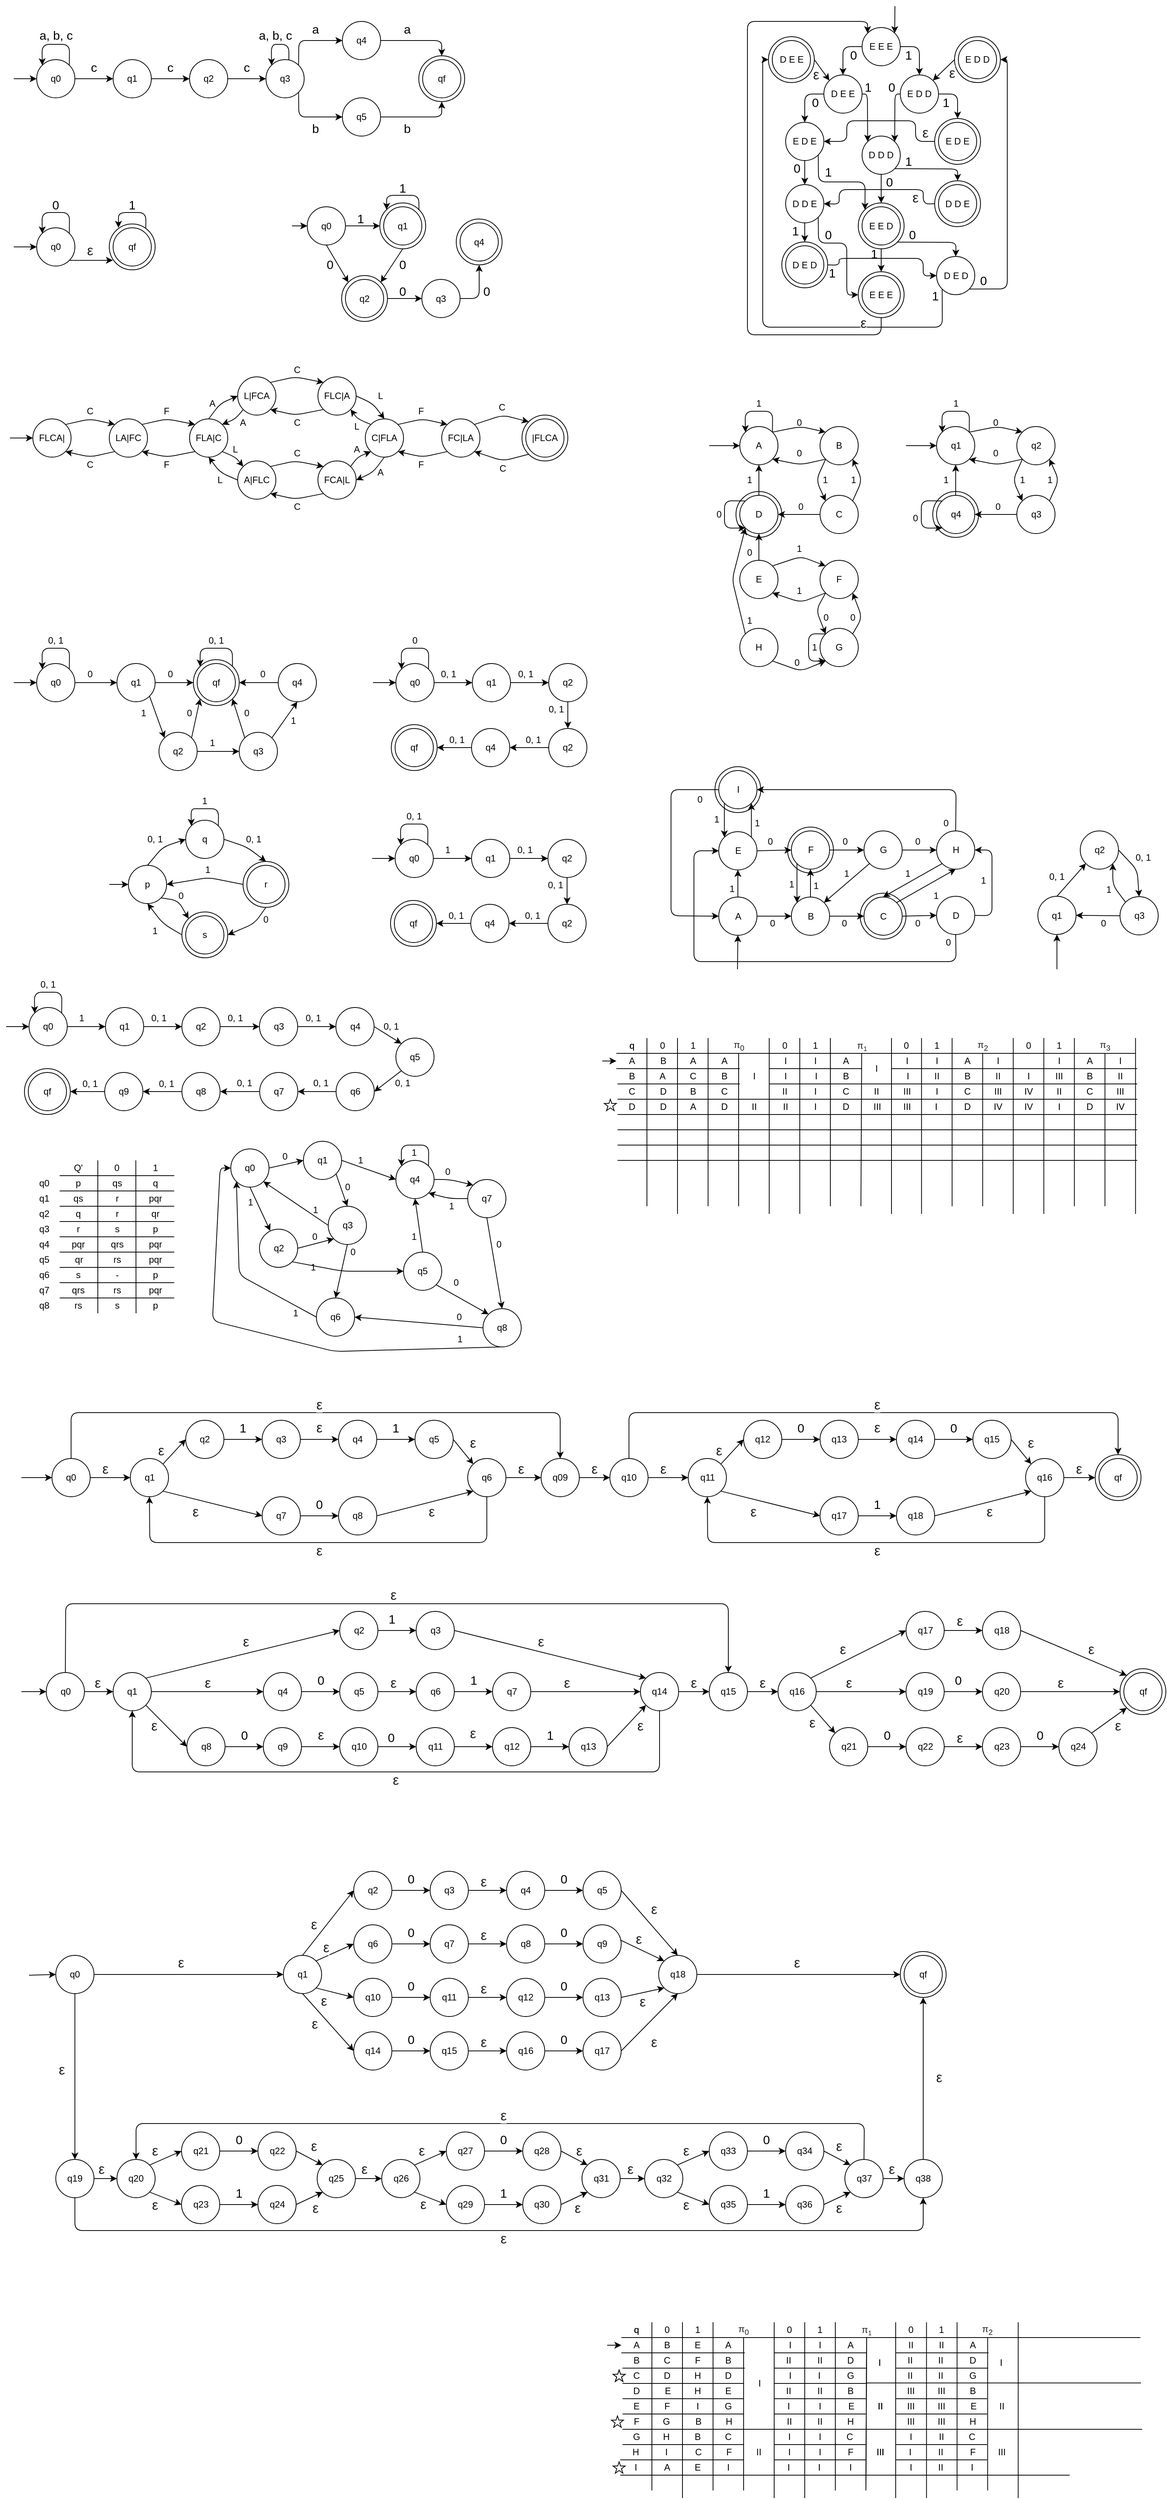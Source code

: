 <mxfile version="15.0.1" type="device"><diagram id="JzZspWpJtOzMEAfAHWKQ" name="Page-1"><mxGraphModel dx="813" dy="435" grid="1" gridSize="10" guides="1" tooltips="1" connect="1" arrows="1" fold="1" page="1" pageScale="1" pageWidth="827" pageHeight="1169" math="0" shadow="0"><root><mxCell id="0"/><mxCell id="1" parent="0"/><mxCell id="ZEGQLLR1jsko0eOzhrlU-242" value="" style="ellipse;whiteSpace=wrap;html=1;aspect=fixed;" vertex="1" parent="1"><mxGeometry x="967.5" y="1045" width="60" height="60" as="geometry"/></mxCell><mxCell id="ZEGQLLR1jsko0eOzhrlU-241" value="" style="ellipse;whiteSpace=wrap;html=1;aspect=fixed;" vertex="1" parent="1"><mxGeometry x="1062.5" y="1124" width="60" height="60" as="geometry"/></mxCell><mxCell id="ZEGQLLR1jsko0eOzhrlU-240" value="" style="ellipse;whiteSpace=wrap;html=1;aspect=fixed;" vertex="1" parent="1"><mxGeometry x="1157.5" y="1210.5" width="60" height="60" as="geometry"/></mxCell><mxCell id="ZEGQLLR1jsko0eOzhrlU-218" value="" style="ellipse;whiteSpace=wrap;html=1;aspect=fixed;" vertex="1" parent="1"><mxGeometry x="1252.5" y="685" width="60" height="60" as="geometry"/></mxCell><mxCell id="ZEGQLLR1jsko0eOzhrlU-217" value="" style="ellipse;whiteSpace=wrap;html=1;aspect=fixed;" vertex="1" parent="1"><mxGeometry x="995" y="685" width="60" height="60" as="geometry"/></mxCell><mxCell id="ZEGQLLR1jsko0eOzhrlU-38" value="" style="ellipse;whiteSpace=wrap;html=1;aspect=fixed;" vertex="1" parent="1"><mxGeometry x="1255" y="278.5" width="60" height="60" as="geometry"/></mxCell><mxCell id="ZEGQLLR1jsko0eOzhrlU-37" value="" style="ellipse;whiteSpace=wrap;html=1;aspect=fixed;" vertex="1" parent="1"><mxGeometry x="1155" y="307.5" width="60" height="60" as="geometry"/></mxCell><mxCell id="ZEGQLLR1jsko0eOzhrlU-24" value="" style="ellipse;whiteSpace=wrap;html=1;aspect=fixed;" vertex="1" parent="1"><mxGeometry x="1255" y="197" width="60" height="60" as="geometry"/></mxCell><mxCell id="MgXr8bwIdcN4WVoXGMlX-472" value="" style="ellipse;whiteSpace=wrap;html=1;aspect=fixed;" parent="1" vertex="1"><mxGeometry x="1210" y="2595" width="60" height="60" as="geometry"/></mxCell><mxCell id="MgXr8bwIdcN4WVoXGMlX-322" value="" style="ellipse;whiteSpace=wrap;html=1;aspect=fixed;" parent="1" vertex="1"><mxGeometry x="1497.5" y="2225" width="60" height="60" as="geometry"/></mxCell><mxCell id="MgXr8bwIdcN4WVoXGMlX-219" value="" style="ellipse;whiteSpace=wrap;html=1;aspect=fixed;" parent="1" vertex="1"><mxGeometry x="1465" y="1945" width="60" height="60" as="geometry"/></mxCell><mxCell id="R4SY4RxDCx1okU0Ad8BN-134" value="" style="ellipse;whiteSpace=wrap;html=1;aspect=fixed;" parent="1" vertex="1"><mxGeometry x="544" y="990" width="60" height="60" as="geometry"/></mxCell><mxCell id="_W8X7ACFyuEGCquJLth0-1" value="q0" style="ellipse;whiteSpace=wrap;html=1;aspect=fixed;" parent="1" vertex="1"><mxGeometry x="80" y="120" width="50" height="50" as="geometry"/></mxCell><mxCell id="_W8X7ACFyuEGCquJLth0-2" value="q1" style="ellipse;whiteSpace=wrap;html=1;aspect=fixed;" parent="1" vertex="1"><mxGeometry x="180" y="120" width="50" height="50" as="geometry"/></mxCell><mxCell id="_W8X7ACFyuEGCquJLth0-3" value="q2" style="ellipse;whiteSpace=wrap;html=1;aspect=fixed;" parent="1" vertex="1"><mxGeometry x="280" y="120" width="50" height="50" as="geometry"/></mxCell><mxCell id="_W8X7ACFyuEGCquJLth0-4" value="q3" style="ellipse;whiteSpace=wrap;html=1;aspect=fixed;" parent="1" vertex="1"><mxGeometry x="380" y="120" width="50" height="50" as="geometry"/></mxCell><mxCell id="_W8X7ACFyuEGCquJLth0-6" value="q4" style="ellipse;whiteSpace=wrap;html=1;aspect=fixed;" parent="1" vertex="1"><mxGeometry x="480" y="70" width="50" height="50" as="geometry"/></mxCell><mxCell id="_W8X7ACFyuEGCquJLth0-7" value="" style="ellipse;whiteSpace=wrap;html=1;aspect=fixed;" parent="1" vertex="1"><mxGeometry x="580" y="115" width="60" height="60" as="geometry"/></mxCell><mxCell id="_W8X7ACFyuEGCquJLth0-8" value="q5" style="ellipse;whiteSpace=wrap;html=1;aspect=fixed;" parent="1" vertex="1"><mxGeometry x="480" y="170" width="50" height="50" as="geometry"/></mxCell><mxCell id="_W8X7ACFyuEGCquJLth0-9" value="" style="endArrow=classic;html=1;exitX=1;exitY=0;exitDx=0;exitDy=0;entryX=0;entryY=0;entryDx=0;entryDy=0;" parent="1" source="_W8X7ACFyuEGCquJLth0-1" target="_W8X7ACFyuEGCquJLth0-1" edge="1"><mxGeometry width="50" height="50" relative="1" as="geometry"><mxPoint x="390" y="220" as="sourcePoint"/><mxPoint x="100" y="70" as="targetPoint"/><Array as="points"><mxPoint x="123" y="100"/><mxPoint x="87" y="100"/></Array></mxGeometry></mxCell><mxCell id="_W8X7ACFyuEGCquJLth0-10" value="" style="endArrow=classic;html=1;exitX=1;exitY=0.5;exitDx=0;exitDy=0;entryX=0;entryY=0.5;entryDx=0;entryDy=0;" parent="1" source="_W8X7ACFyuEGCquJLth0-1" target="_W8X7ACFyuEGCquJLth0-2" edge="1"><mxGeometry width="50" height="50" relative="1" as="geometry"><mxPoint x="390" y="220" as="sourcePoint"/><mxPoint x="440" y="170" as="targetPoint"/></mxGeometry></mxCell><mxCell id="_W8X7ACFyuEGCquJLth0-11" value="" style="endArrow=classic;html=1;exitX=1;exitY=0.5;exitDx=0;exitDy=0;entryX=0;entryY=0.5;entryDx=0;entryDy=0;" parent="1" source="_W8X7ACFyuEGCquJLth0-2" target="_W8X7ACFyuEGCquJLth0-3" edge="1"><mxGeometry width="50" height="50" relative="1" as="geometry"><mxPoint x="140" y="155" as="sourcePoint"/><mxPoint x="190" y="155" as="targetPoint"/></mxGeometry></mxCell><mxCell id="_W8X7ACFyuEGCquJLth0-12" value="" style="endArrow=classic;html=1;exitX=1;exitY=0.5;exitDx=0;exitDy=0;entryX=0;entryY=0.5;entryDx=0;entryDy=0;" parent="1" source="_W8X7ACFyuEGCquJLth0-3" target="_W8X7ACFyuEGCquJLth0-4" edge="1"><mxGeometry width="50" height="50" relative="1" as="geometry"><mxPoint x="150" y="165" as="sourcePoint"/><mxPoint x="200" y="165" as="targetPoint"/></mxGeometry></mxCell><mxCell id="_W8X7ACFyuEGCquJLth0-13" value="" style="endArrow=classic;html=1;exitX=1;exitY=1;exitDx=0;exitDy=0;entryX=0;entryY=0.5;entryDx=0;entryDy=0;" parent="1" source="_W8X7ACFyuEGCquJLth0-4" target="_W8X7ACFyuEGCquJLth0-8" edge="1"><mxGeometry width="50" height="50" relative="1" as="geometry"><mxPoint x="390" y="220" as="sourcePoint"/><mxPoint x="440" y="170" as="targetPoint"/><Array as="points"><mxPoint x="423" y="195"/><mxPoint x="440" y="195"/></Array></mxGeometry></mxCell><mxCell id="_W8X7ACFyuEGCquJLth0-17" value="" style="endArrow=classic;html=1;exitX=1;exitY=0;exitDx=0;exitDy=0;entryX=0;entryY=0.5;entryDx=0;entryDy=0;" parent="1" source="_W8X7ACFyuEGCquJLth0-4" target="_W8X7ACFyuEGCquJLth0-6" edge="1"><mxGeometry width="50" height="50" relative="1" as="geometry"><mxPoint x="432.678" y="172.678" as="sourcePoint"/><mxPoint x="490" y="205" as="targetPoint"/><Array as="points"><mxPoint x="423" y="95"/><mxPoint x="440" y="95"/></Array></mxGeometry></mxCell><mxCell id="_W8X7ACFyuEGCquJLth0-18" value="" style="endArrow=classic;html=1;exitX=1;exitY=0.5;exitDx=0;exitDy=0;entryX=0.5;entryY=0;entryDx=0;entryDy=0;" parent="1" source="_W8X7ACFyuEGCquJLth0-6" target="_W8X7ACFyuEGCquJLth0-7" edge="1"><mxGeometry width="50" height="50" relative="1" as="geometry"><mxPoint x="390" y="220" as="sourcePoint"/><mxPoint x="440" y="170" as="targetPoint"/><Array as="points"><mxPoint x="610" y="95"/></Array></mxGeometry></mxCell><mxCell id="_W8X7ACFyuEGCquJLth0-19" value="" style="endArrow=classic;html=1;entryX=0.5;entryY=1;entryDx=0;entryDy=0;exitX=1;exitY=0.5;exitDx=0;exitDy=0;" parent="1" source="_W8X7ACFyuEGCquJLth0-8" target="_W8X7ACFyuEGCquJLth0-7" edge="1"><mxGeometry width="50" height="50" relative="1" as="geometry"><mxPoint x="540" y="220" as="sourcePoint"/><mxPoint x="440" y="170" as="targetPoint"/><Array as="points"><mxPoint x="610" y="195"/></Array></mxGeometry></mxCell><mxCell id="_W8X7ACFyuEGCquJLth0-20" value="qf" style="ellipse;whiteSpace=wrap;html=1;aspect=fixed;" parent="1" vertex="1"><mxGeometry x="585" y="120" width="50" height="50" as="geometry"/></mxCell><mxCell id="_W8X7ACFyuEGCquJLth0-21" value="" style="endArrow=classic;html=1;entryX=0;entryY=0.5;entryDx=0;entryDy=0;" parent="1" target="_W8X7ACFyuEGCquJLth0-1" edge="1"><mxGeometry width="50" height="50" relative="1" as="geometry"><mxPoint x="50" y="145" as="sourcePoint"/><mxPoint x="440" y="170" as="targetPoint"/></mxGeometry></mxCell><mxCell id="_W8X7ACFyuEGCquJLth0-22" value="a, b, c" style="text;html=1;strokeColor=none;fillColor=none;align=center;verticalAlign=middle;whiteSpace=wrap;rounded=0;fontSize=16;" parent="1" vertex="1"><mxGeometry x="67.5" y="78" width="75" height="20" as="geometry"/></mxCell><mxCell id="_W8X7ACFyuEGCquJLth0-25" value="c" style="text;html=1;strokeColor=none;fillColor=none;align=center;verticalAlign=middle;whiteSpace=wrap;rounded=0;fontSize=16;" parent="1" vertex="1"><mxGeometry x="140" y="120" width="30" height="20" as="geometry"/></mxCell><mxCell id="_W8X7ACFyuEGCquJLth0-26" value="c" style="text;html=1;strokeColor=none;fillColor=none;align=center;verticalAlign=middle;whiteSpace=wrap;rounded=0;fontSize=16;" parent="1" vertex="1"><mxGeometry x="240" y="120" width="30" height="20" as="geometry"/></mxCell><mxCell id="_W8X7ACFyuEGCquJLth0-27" value="c" style="text;html=1;strokeColor=none;fillColor=none;align=center;verticalAlign=middle;whiteSpace=wrap;rounded=0;fontSize=16;" parent="1" vertex="1"><mxGeometry x="340" y="120" width="30" height="20" as="geometry"/></mxCell><mxCell id="_W8X7ACFyuEGCquJLth0-28" value="" style="endArrow=classic;html=1;fontSize=16;entryX=0;entryY=0;entryDx=0;entryDy=0;" parent="1" target="_W8X7ACFyuEGCquJLth0-4" edge="1"><mxGeometry width="50" height="50" relative="1" as="geometry"><mxPoint x="410" y="120" as="sourcePoint"/><mxPoint x="440" y="170" as="targetPoint"/><Array as="points"><mxPoint x="410" y="100"/><mxPoint x="387" y="100"/></Array></mxGeometry></mxCell><mxCell id="_W8X7ACFyuEGCquJLth0-30" value="a, b, c" style="text;html=1;strokeColor=none;fillColor=none;align=center;verticalAlign=middle;whiteSpace=wrap;rounded=0;fontSize=16;" parent="1" vertex="1"><mxGeometry x="355" y="78" width="75" height="20" as="geometry"/></mxCell><mxCell id="_W8X7ACFyuEGCquJLth0-31" value="b" style="text;html=1;strokeColor=none;fillColor=none;align=center;verticalAlign=middle;whiteSpace=wrap;rounded=0;fontSize=16;" parent="1" vertex="1"><mxGeometry x="430" y="200" width="30" height="20" as="geometry"/></mxCell><mxCell id="_W8X7ACFyuEGCquJLth0-32" value="b" style="text;html=1;strokeColor=none;fillColor=none;align=center;verticalAlign=middle;whiteSpace=wrap;rounded=0;fontSize=16;" parent="1" vertex="1"><mxGeometry x="550" y="200" width="30" height="20" as="geometry"/></mxCell><mxCell id="_W8X7ACFyuEGCquJLth0-33" value="a" style="text;html=1;strokeColor=none;fillColor=none;align=center;verticalAlign=middle;whiteSpace=wrap;rounded=0;fontSize=16;" parent="1" vertex="1"><mxGeometry x="430" y="70" width="30" height="20" as="geometry"/></mxCell><mxCell id="_W8X7ACFyuEGCquJLth0-34" value="a" style="text;html=1;strokeColor=none;fillColor=none;align=center;verticalAlign=middle;whiteSpace=wrap;rounded=0;fontSize=16;" parent="1" vertex="1"><mxGeometry x="550" y="70" width="30" height="20" as="geometry"/></mxCell><mxCell id="_W8X7ACFyuEGCquJLth0-35" value="q0" style="ellipse;whiteSpace=wrap;html=1;aspect=fixed;" parent="1" vertex="1"><mxGeometry x="80" y="340" width="50" height="50" as="geometry"/></mxCell><mxCell id="_W8X7ACFyuEGCquJLth0-37" value="" style="endArrow=classic;html=1;entryX=0;entryY=0;entryDx=0;entryDy=0;exitX=1;exitY=0;exitDx=0;exitDy=0;" parent="1" source="_W8X7ACFyuEGCquJLth0-35" target="_W8X7ACFyuEGCquJLth0-35" edge="1"><mxGeometry width="50" height="50" relative="1" as="geometry"><mxPoint x="123" y="330" as="sourcePoint"/><mxPoint x="87.322" y="330.322" as="targetPoint"/><Array as="points"><mxPoint x="123" y="320"/><mxPoint x="87" y="320"/></Array></mxGeometry></mxCell><mxCell id="_W8X7ACFyuEGCquJLth0-38" value="" style="endArrow=classic;html=1;exitX=1;exitY=0;exitDx=0;exitDy=0;" parent="1" source="_W8X7ACFyuEGCquJLth0-47" edge="1"><mxGeometry width="50" height="50" relative="1" as="geometry"><mxPoint x="223" y="330" as="sourcePoint"/><mxPoint x="187" y="340" as="targetPoint"/><Array as="points"><mxPoint x="223" y="320"/><mxPoint x="187" y="320"/></Array></mxGeometry></mxCell><mxCell id="_W8X7ACFyuEGCquJLth0-40" value="0" style="text;html=1;strokeColor=none;fillColor=none;align=center;verticalAlign=middle;whiteSpace=wrap;rounded=0;fontSize=16;" parent="1" vertex="1"><mxGeometry x="85" y="300" width="40" height="20" as="geometry"/></mxCell><mxCell id="_W8X7ACFyuEGCquJLth0-41" value="1" style="text;html=1;strokeColor=none;fillColor=none;align=center;verticalAlign=middle;whiteSpace=wrap;rounded=0;fontSize=16;" parent="1" vertex="1"><mxGeometry x="185" y="300" width="40" height="20" as="geometry"/></mxCell><mxCell id="_W8X7ACFyuEGCquJLth0-43" value="&lt;span style=&quot;color: rgb(32, 33, 36); font-family: arial, sans-serif; text-align: left; background-color: rgb(255, 255, 255); font-size: 18px;&quot;&gt;ε&lt;/span&gt;" style="text;html=1;strokeColor=none;fillColor=none;align=center;verticalAlign=middle;whiteSpace=wrap;rounded=0;fontSize=18;" parent="1" vertex="1"><mxGeometry x="130" y="360" width="40" height="20" as="geometry"/></mxCell><mxCell id="_W8X7ACFyuEGCquJLth0-45" value="" style="endArrow=classic;html=1;entryX=0;entryY=0.5;entryDx=0;entryDy=0;" parent="1" target="_W8X7ACFyuEGCquJLth0-35" edge="1"><mxGeometry width="50" height="50" relative="1" as="geometry"><mxPoint x="50" y="365" as="sourcePoint"/><mxPoint x="90" y="155" as="targetPoint"/></mxGeometry></mxCell><mxCell id="_W8X7ACFyuEGCquJLth0-46" value="" style="ellipse;whiteSpace=wrap;html=1;aspect=fixed;" parent="1" vertex="1"><mxGeometry x="175" y="335" width="60" height="60" as="geometry"/></mxCell><mxCell id="_W8X7ACFyuEGCquJLth0-47" value="qf" style="ellipse;whiteSpace=wrap;html=1;aspect=fixed;" parent="1" vertex="1"><mxGeometry x="180" y="340" width="50" height="50" as="geometry"/></mxCell><mxCell id="_W8X7ACFyuEGCquJLth0-49" value="" style="endArrow=classic;html=1;fontSize=18;exitX=1;exitY=1;exitDx=0;exitDy=0;entryX=0.078;entryY=0.792;entryDx=0;entryDy=0;entryPerimeter=0;" parent="1" source="_W8X7ACFyuEGCquJLth0-35" target="_W8X7ACFyuEGCquJLth0-46" edge="1"><mxGeometry width="50" height="50" relative="1" as="geometry"><mxPoint x="390" y="320" as="sourcePoint"/><mxPoint x="200" y="410" as="targetPoint"/><Array as="points"/></mxGeometry></mxCell><mxCell id="_W8X7ACFyuEGCquJLth0-63" value="" style="ellipse;whiteSpace=wrap;html=1;aspect=fixed;" parent="1" vertex="1"><mxGeometry x="529" y="307.5" width="60" height="60" as="geometry"/></mxCell><mxCell id="_W8X7ACFyuEGCquJLth0-64" value="q1" style="ellipse;whiteSpace=wrap;html=1;aspect=fixed;" parent="1" vertex="1"><mxGeometry x="534" y="312.5" width="50" height="50" as="geometry"/></mxCell><mxCell id="_W8X7ACFyuEGCquJLth0-67" value="q0" style="ellipse;whiteSpace=wrap;html=1;aspect=fixed;" parent="1" vertex="1"><mxGeometry x="434" y="312.5" width="50" height="50" as="geometry"/></mxCell><mxCell id="_W8X7ACFyuEGCquJLth0-68" value="" style="ellipse;whiteSpace=wrap;html=1;aspect=fixed;" parent="1" vertex="1"><mxGeometry x="479" y="402.5" width="60" height="60" as="geometry"/></mxCell><mxCell id="_W8X7ACFyuEGCquJLth0-69" value="q2" style="ellipse;whiteSpace=wrap;html=1;aspect=fixed;" parent="1" vertex="1"><mxGeometry x="484" y="407.5" width="50" height="50" as="geometry"/></mxCell><mxCell id="_W8X7ACFyuEGCquJLth0-70" value="q3" style="ellipse;whiteSpace=wrap;html=1;aspect=fixed;" parent="1" vertex="1"><mxGeometry x="584" y="407.5" width="50" height="50" as="geometry"/></mxCell><mxCell id="_W8X7ACFyuEGCquJLth0-71" value="" style="ellipse;whiteSpace=wrap;html=1;aspect=fixed;" parent="1" vertex="1"><mxGeometry x="629" y="328.5" width="60" height="60" as="geometry"/></mxCell><mxCell id="_W8X7ACFyuEGCquJLth0-72" value="q4" style="ellipse;whiteSpace=wrap;html=1;aspect=fixed;" parent="1" vertex="1"><mxGeometry x="634" y="333.5" width="50" height="50" as="geometry"/></mxCell><mxCell id="_W8X7ACFyuEGCquJLth0-73" value="" style="endArrow=classic;html=1;entryX=0;entryY=0.5;entryDx=0;entryDy=0;" parent="1" target="_W8X7ACFyuEGCquJLth0-67" edge="1"><mxGeometry width="50" height="50" relative="1" as="geometry"><mxPoint x="414" y="337.5" as="sourcePoint"/><mxPoint x="444" y="192.5" as="targetPoint"/></mxGeometry></mxCell><mxCell id="_W8X7ACFyuEGCquJLth0-74" value="" style="endArrow=classic;html=1;fontSize=18;exitX=1;exitY=0.5;exitDx=0;exitDy=0;entryX=0;entryY=0.5;entryDx=0;entryDy=0;" parent="1" source="_W8X7ACFyuEGCquJLth0-67" target="_W8X7ACFyuEGCquJLth0-63" edge="1"><mxGeometry width="50" height="50" relative="1" as="geometry"><mxPoint x="744" y="227.5" as="sourcePoint"/><mxPoint x="524" y="337.5" as="targetPoint"/></mxGeometry></mxCell><mxCell id="_W8X7ACFyuEGCquJLth0-75" value="" style="endArrow=classic;html=1;fontSize=18;exitX=1;exitY=0;exitDx=0;exitDy=0;entryX=0;entryY=0;entryDx=0;entryDy=0;" parent="1" source="_W8X7ACFyuEGCquJLth0-63" target="_W8X7ACFyuEGCquJLth0-63" edge="1"><mxGeometry width="50" height="50" relative="1" as="geometry"><mxPoint x="644" y="287.5" as="sourcePoint"/><mxPoint x="694" y="237.5" as="targetPoint"/><Array as="points"><mxPoint x="580" y="297.5"/><mxPoint x="538" y="297.5"/></Array></mxGeometry></mxCell><mxCell id="_W8X7ACFyuEGCquJLth0-76" value="" style="endArrow=classic;html=1;fontSize=18;exitX=0.5;exitY=1;exitDx=0;exitDy=0;entryX=1;entryY=0;entryDx=0;entryDy=0;" parent="1" source="_W8X7ACFyuEGCquJLth0-63" target="_W8X7ACFyuEGCquJLth0-68" edge="1"><mxGeometry width="50" height="50" relative="1" as="geometry"><mxPoint x="644" y="337.5" as="sourcePoint"/><mxPoint x="694" y="287.5" as="targetPoint"/></mxGeometry></mxCell><mxCell id="_W8X7ACFyuEGCquJLth0-77" value="" style="endArrow=classic;html=1;fontSize=18;exitX=0.5;exitY=1;exitDx=0;exitDy=0;entryX=0;entryY=0;entryDx=0;entryDy=0;" parent="1" source="_W8X7ACFyuEGCquJLth0-67" target="_W8X7ACFyuEGCquJLth0-68" edge="1"><mxGeometry width="50" height="50" relative="1" as="geometry"><mxPoint x="644" y="337.5" as="sourcePoint"/><mxPoint x="459" y="427.5" as="targetPoint"/></mxGeometry></mxCell><mxCell id="_W8X7ACFyuEGCquJLth0-78" value="" style="endArrow=classic;html=1;fontSize=18;exitX=1;exitY=0.5;exitDx=0;exitDy=0;entryX=0;entryY=0.5;entryDx=0;entryDy=0;" parent="1" source="_W8X7ACFyuEGCquJLth0-68" target="_W8X7ACFyuEGCquJLth0-70" edge="1"><mxGeometry width="50" height="50" relative="1" as="geometry"><mxPoint x="594" y="407.5" as="sourcePoint"/><mxPoint x="644" y="357.5" as="targetPoint"/></mxGeometry></mxCell><mxCell id="_W8X7ACFyuEGCquJLth0-79" value="" style="endArrow=classic;html=1;fontSize=18;exitX=1;exitY=0.5;exitDx=0;exitDy=0;entryX=0.5;entryY=1;entryDx=0;entryDy=0;" parent="1" source="_W8X7ACFyuEGCquJLth0-70" target="_W8X7ACFyuEGCquJLth0-71" edge="1"><mxGeometry width="50" height="50" relative="1" as="geometry"><mxPoint x="594" y="407.5" as="sourcePoint"/><mxPoint x="644" y="357.5" as="targetPoint"/><Array as="points"><mxPoint x="659" y="432.5"/></Array></mxGeometry></mxCell><mxCell id="_W8X7ACFyuEGCquJLth0-80" value="1" style="text;html=1;strokeColor=none;fillColor=none;align=center;verticalAlign=middle;whiteSpace=wrap;rounded=0;fontSize=16;" parent="1" vertex="1"><mxGeometry x="484" y="317.5" width="40" height="20" as="geometry"/></mxCell><mxCell id="_W8X7ACFyuEGCquJLth0-81" value="1" style="text;html=1;strokeColor=none;fillColor=none;align=center;verticalAlign=middle;whiteSpace=wrap;rounded=0;fontSize=16;" parent="1" vertex="1"><mxGeometry x="539" y="277.5" width="40" height="20" as="geometry"/></mxCell><mxCell id="_W8X7ACFyuEGCquJLth0-82" value="0" style="text;html=1;strokeColor=none;fillColor=none;align=center;verticalAlign=middle;whiteSpace=wrap;rounded=0;fontSize=16;" parent="1" vertex="1"><mxGeometry x="539" y="377.5" width="40" height="20" as="geometry"/></mxCell><mxCell id="_W8X7ACFyuEGCquJLth0-84" value="0" style="text;html=1;strokeColor=none;fillColor=none;align=center;verticalAlign=middle;whiteSpace=wrap;rounded=0;fontSize=16;" parent="1" vertex="1"><mxGeometry x="539" y="412.5" width="40" height="20" as="geometry"/></mxCell><mxCell id="_W8X7ACFyuEGCquJLth0-85" value="0" style="text;html=1;strokeColor=none;fillColor=none;align=center;verticalAlign=middle;whiteSpace=wrap;rounded=0;fontSize=16;" parent="1" vertex="1"><mxGeometry x="649" y="412.5" width="40" height="20" as="geometry"/></mxCell><mxCell id="_W8X7ACFyuEGCquJLth0-86" value="0" style="text;html=1;strokeColor=none;fillColor=none;align=center;verticalAlign=middle;whiteSpace=wrap;rounded=0;fontSize=16;" parent="1" vertex="1"><mxGeometry x="444" y="377.5" width="40" height="20" as="geometry"/></mxCell><mxCell id="R4SY4RxDCx1okU0Ad8BN-3" value="FLCA|" style="ellipse;whiteSpace=wrap;html=1;aspect=fixed;" parent="1" vertex="1"><mxGeometry x="75" y="590" width="50" height="50" as="geometry"/></mxCell><mxCell id="R4SY4RxDCx1okU0Ad8BN-4" value="LA|FC" style="ellipse;whiteSpace=wrap;html=1;aspect=fixed;" parent="1" vertex="1"><mxGeometry x="175" y="590" width="50" height="50" as="geometry"/></mxCell><mxCell id="R4SY4RxDCx1okU0Ad8BN-6" value="" style="endArrow=classic;html=1;entryX=0;entryY=0.5;entryDx=0;entryDy=0;" parent="1" target="R4SY4RxDCx1okU0Ad8BN-3" edge="1"><mxGeometry width="50" height="50" relative="1" as="geometry"><mxPoint x="45" y="615" as="sourcePoint"/><mxPoint x="435" y="640" as="targetPoint"/></mxGeometry></mxCell><mxCell id="R4SY4RxDCx1okU0Ad8BN-10" value="FLA|C" style="ellipse;whiteSpace=wrap;html=1;aspect=fixed;" parent="1" vertex="1"><mxGeometry x="280" y="590" width="50" height="50" as="geometry"/></mxCell><mxCell id="R4SY4RxDCx1okU0Ad8BN-16" value="" style="endArrow=classic;html=1;exitX=1;exitY=0;exitDx=0;exitDy=0;entryX=0;entryY=0;entryDx=0;entryDy=0;" parent="1" source="R4SY4RxDCx1okU0Ad8BN-4" target="R4SY4RxDCx1okU0Ad8BN-10" edge="1"><mxGeometry width="50" height="50" relative="1" as="geometry"><mxPoint x="290" y="690" as="sourcePoint"/><mxPoint x="340" y="640" as="targetPoint"/><Array as="points"><mxPoint x="250" y="590"/></Array></mxGeometry></mxCell><mxCell id="R4SY4RxDCx1okU0Ad8BN-17" value="" style="endArrow=classic;html=1;exitX=1;exitY=0;exitDx=0;exitDy=0;entryX=0;entryY=0;entryDx=0;entryDy=0;" parent="1" source="R4SY4RxDCx1okU0Ad8BN-3" target="R4SY4RxDCx1okU0Ad8BN-4" edge="1"><mxGeometry width="50" height="50" relative="1" as="geometry"><mxPoint x="290" y="690" as="sourcePoint"/><mxPoint x="340" y="640" as="targetPoint"/><Array as="points"><mxPoint x="150" y="590"/></Array></mxGeometry></mxCell><mxCell id="R4SY4RxDCx1okU0Ad8BN-18" value="" style="endArrow=classic;html=1;exitX=0;exitY=1;exitDx=0;exitDy=0;entryX=1;entryY=1;entryDx=0;entryDy=0;" parent="1" source="R4SY4RxDCx1okU0Ad8BN-4" target="R4SY4RxDCx1okU0Ad8BN-3" edge="1"><mxGeometry width="50" height="50" relative="1" as="geometry"><mxPoint x="290" y="690" as="sourcePoint"/><mxPoint x="340" y="640" as="targetPoint"/><Array as="points"><mxPoint x="150" y="640"/></Array></mxGeometry></mxCell><mxCell id="R4SY4RxDCx1okU0Ad8BN-19" value="" style="endArrow=classic;html=1;exitX=0;exitY=1;exitDx=0;exitDy=0;entryX=1;entryY=1;entryDx=0;entryDy=0;" parent="1" source="R4SY4RxDCx1okU0Ad8BN-10" target="R4SY4RxDCx1okU0Ad8BN-4" edge="1"><mxGeometry width="50" height="50" relative="1" as="geometry"><mxPoint x="290" y="690" as="sourcePoint"/><mxPoint x="340" y="640" as="targetPoint"/><Array as="points"><mxPoint x="250" y="640"/></Array></mxGeometry></mxCell><mxCell id="R4SY4RxDCx1okU0Ad8BN-20" value="C|FLA" style="ellipse;whiteSpace=wrap;html=1;aspect=fixed;" parent="1" vertex="1"><mxGeometry x="510" y="590" width="50" height="50" as="geometry"/></mxCell><mxCell id="R4SY4RxDCx1okU0Ad8BN-21" value="FC|LA" style="ellipse;whiteSpace=wrap;html=1;aspect=fixed;" parent="1" vertex="1"><mxGeometry x="610" y="590" width="50" height="50" as="geometry"/></mxCell><mxCell id="R4SY4RxDCx1okU0Ad8BN-25" value="" style="endArrow=classic;html=1;exitX=1;exitY=0;exitDx=0;exitDy=0;entryX=0;entryY=0;entryDx=0;entryDy=0;" parent="1" source="R4SY4RxDCx1okU0Ad8BN-20" target="R4SY4RxDCx1okU0Ad8BN-21" edge="1"><mxGeometry width="50" height="50" relative="1" as="geometry"><mxPoint x="725" y="690" as="sourcePoint"/><mxPoint x="775" y="640" as="targetPoint"/><Array as="points"><mxPoint x="585" y="590"/></Array></mxGeometry></mxCell><mxCell id="R4SY4RxDCx1okU0Ad8BN-26" value="" style="endArrow=classic;html=1;exitX=0;exitY=1;exitDx=0;exitDy=0;entryX=1;entryY=1;entryDx=0;entryDy=0;" parent="1" source="R4SY4RxDCx1okU0Ad8BN-21" target="R4SY4RxDCx1okU0Ad8BN-20" edge="1"><mxGeometry width="50" height="50" relative="1" as="geometry"><mxPoint x="725" y="690" as="sourcePoint"/><mxPoint x="775" y="640" as="targetPoint"/><Array as="points"><mxPoint x="585" y="640"/></Array></mxGeometry></mxCell><mxCell id="R4SY4RxDCx1okU0Ad8BN-37" value="" style="ellipse;whiteSpace=wrap;html=1;aspect=fixed;" parent="1" vertex="1"><mxGeometry x="715" y="585" width="60" height="60" as="geometry"/></mxCell><mxCell id="R4SY4RxDCx1okU0Ad8BN-35" value="|FLCA" style="ellipse;whiteSpace=wrap;html=1;aspect=fixed;" parent="1" vertex="1"><mxGeometry x="720" y="590" width="50" height="50" as="geometry"/></mxCell><mxCell id="R4SY4RxDCx1okU0Ad8BN-38" value="" style="endArrow=classic;html=1;exitX=1;exitY=0;exitDx=0;exitDy=0;entryX=0;entryY=0;entryDx=0;entryDy=0;" parent="1" source="R4SY4RxDCx1okU0Ad8BN-21" target="R4SY4RxDCx1okU0Ad8BN-37" edge="1"><mxGeometry width="50" height="50" relative="1" as="geometry"><mxPoint x="540" y="535" as="sourcePoint"/><mxPoint x="710" y="585" as="targetPoint"/><Array as="points"><mxPoint x="690" y="585"/></Array></mxGeometry></mxCell><mxCell id="R4SY4RxDCx1okU0Ad8BN-39" value="" style="endArrow=classic;html=1;exitX=0;exitY=1;exitDx=0;exitDy=0;entryX=1;entryY=1;entryDx=0;entryDy=0;" parent="1" source="R4SY4RxDCx1okU0Ad8BN-37" target="R4SY4RxDCx1okU0Ad8BN-21" edge="1"><mxGeometry width="50" height="50" relative="1" as="geometry"><mxPoint x="630" y="605" as="sourcePoint"/><mxPoint x="680" y="555" as="targetPoint"/><Array as="points"><mxPoint x="690" y="645"/></Array></mxGeometry></mxCell><mxCell id="R4SY4RxDCx1okU0Ad8BN-41" value="L|FCA" style="ellipse;whiteSpace=wrap;html=1;aspect=fixed;" parent="1" vertex="1"><mxGeometry x="343" y="535" width="50" height="50" as="geometry"/></mxCell><mxCell id="R4SY4RxDCx1okU0Ad8BN-42" value="FLC|A" style="ellipse;whiteSpace=wrap;html=1;aspect=fixed;" parent="1" vertex="1"><mxGeometry x="448" y="535" width="50" height="50" as="geometry"/></mxCell><mxCell id="R4SY4RxDCx1okU0Ad8BN-43" value="" style="endArrow=classic;html=1;exitX=1;exitY=0;exitDx=0;exitDy=0;entryX=0;entryY=0;entryDx=0;entryDy=0;" parent="1" source="R4SY4RxDCx1okU0Ad8BN-41" target="R4SY4RxDCx1okU0Ad8BN-42" edge="1"><mxGeometry width="50" height="50" relative="1" as="geometry"><mxPoint x="458" y="635" as="sourcePoint"/><mxPoint x="508" y="585" as="targetPoint"/><Array as="points"><mxPoint x="418" y="535"/></Array></mxGeometry></mxCell><mxCell id="R4SY4RxDCx1okU0Ad8BN-44" value="" style="endArrow=classic;html=1;exitX=0;exitY=1;exitDx=0;exitDy=0;entryX=1;entryY=1;entryDx=0;entryDy=0;" parent="1" source="R4SY4RxDCx1okU0Ad8BN-42" target="R4SY4RxDCx1okU0Ad8BN-41" edge="1"><mxGeometry width="50" height="50" relative="1" as="geometry"><mxPoint x="458" y="635" as="sourcePoint"/><mxPoint x="508" y="585" as="targetPoint"/><Array as="points"><mxPoint x="418" y="585"/></Array></mxGeometry></mxCell><mxCell id="R4SY4RxDCx1okU0Ad8BN-45" value="A|FLC" style="ellipse;whiteSpace=wrap;html=1;aspect=fixed;" parent="1" vertex="1"><mxGeometry x="343" y="645" width="50" height="50" as="geometry"/></mxCell><mxCell id="R4SY4RxDCx1okU0Ad8BN-46" value="FCA|L" style="ellipse;whiteSpace=wrap;html=1;aspect=fixed;" parent="1" vertex="1"><mxGeometry x="448" y="645" width="50" height="50" as="geometry"/></mxCell><mxCell id="R4SY4RxDCx1okU0Ad8BN-47" value="" style="endArrow=classic;html=1;exitX=1;exitY=0;exitDx=0;exitDy=0;entryX=0;entryY=0;entryDx=0;entryDy=0;" parent="1" source="R4SY4RxDCx1okU0Ad8BN-45" target="R4SY4RxDCx1okU0Ad8BN-46" edge="1"><mxGeometry width="50" height="50" relative="1" as="geometry"><mxPoint x="458" y="745" as="sourcePoint"/><mxPoint x="508" y="695" as="targetPoint"/><Array as="points"><mxPoint x="418" y="645"/></Array></mxGeometry></mxCell><mxCell id="R4SY4RxDCx1okU0Ad8BN-48" value="" style="endArrow=classic;html=1;exitX=0;exitY=1;exitDx=0;exitDy=0;entryX=1;entryY=1;entryDx=0;entryDy=0;" parent="1" source="R4SY4RxDCx1okU0Ad8BN-46" target="R4SY4RxDCx1okU0Ad8BN-45" edge="1"><mxGeometry width="50" height="50" relative="1" as="geometry"><mxPoint x="458" y="745" as="sourcePoint"/><mxPoint x="508" y="695" as="targetPoint"/><Array as="points"><mxPoint x="418" y="695"/></Array></mxGeometry></mxCell><mxCell id="R4SY4RxDCx1okU0Ad8BN-52" value="" style="endArrow=classic;html=1;entryX=1;entryY=0;entryDx=0;entryDy=0;exitX=0;exitY=1;exitDx=0;exitDy=0;" parent="1" source="R4SY4RxDCx1okU0Ad8BN-41" target="R4SY4RxDCx1okU0Ad8BN-10" edge="1"><mxGeometry width="50" height="50" relative="1" as="geometry"><mxPoint x="290" y="590" as="sourcePoint"/><mxPoint x="340" y="540" as="targetPoint"/><Array as="points"><mxPoint x="340" y="590"/></Array></mxGeometry></mxCell><mxCell id="R4SY4RxDCx1okU0Ad8BN-53" value="" style="endArrow=classic;html=1;exitX=0.5;exitY=0;exitDx=0;exitDy=0;entryX=0;entryY=0.5;entryDx=0;entryDy=0;" parent="1" source="R4SY4RxDCx1okU0Ad8BN-10" target="R4SY4RxDCx1okU0Ad8BN-41" edge="1"><mxGeometry width="50" height="50" relative="1" as="geometry"><mxPoint x="290" y="550" as="sourcePoint"/><mxPoint x="340" y="500" as="targetPoint"/><Array as="points"><mxPoint x="320" y="570"/></Array></mxGeometry></mxCell><mxCell id="R4SY4RxDCx1okU0Ad8BN-54" value="" style="endArrow=classic;html=1;exitX=1;exitY=1;exitDx=0;exitDy=0;entryX=0;entryY=0;entryDx=0;entryDy=0;" parent="1" source="R4SY4RxDCx1okU0Ad8BN-10" target="R4SY4RxDCx1okU0Ad8BN-45" edge="1"><mxGeometry width="50" height="50" relative="1" as="geometry"><mxPoint x="290" y="640" as="sourcePoint"/><mxPoint x="340" y="590" as="targetPoint"/><Array as="points"><mxPoint x="340" y="640"/></Array></mxGeometry></mxCell><mxCell id="R4SY4RxDCx1okU0Ad8BN-55" value="" style="endArrow=classic;html=1;exitX=0;exitY=0.5;exitDx=0;exitDy=0;entryX=0.5;entryY=1;entryDx=0;entryDy=0;" parent="1" source="R4SY4RxDCx1okU0Ad8BN-45" target="R4SY4RxDCx1okU0Ad8BN-10" edge="1"><mxGeometry width="50" height="50" relative="1" as="geometry"><mxPoint x="290" y="640" as="sourcePoint"/><mxPoint x="340" y="590" as="targetPoint"/><Array as="points"><mxPoint x="320" y="660"/></Array></mxGeometry></mxCell><mxCell id="R4SY4RxDCx1okU0Ad8BN-56" value="" style="endArrow=classic;html=1;exitX=1;exitY=0.5;exitDx=0;exitDy=0;entryX=0.5;entryY=0;entryDx=0;entryDy=0;" parent="1" source="R4SY4RxDCx1okU0Ad8BN-42" target="R4SY4RxDCx1okU0Ad8BN-20" edge="1"><mxGeometry width="50" height="50" relative="1" as="geometry"><mxPoint x="290" y="640" as="sourcePoint"/><mxPoint x="340" y="590" as="targetPoint"/><Array as="points"><mxPoint x="520" y="570"/></Array></mxGeometry></mxCell><mxCell id="R4SY4RxDCx1okU0Ad8BN-57" value="" style="endArrow=classic;html=1;exitX=0;exitY=0;exitDx=0;exitDy=0;entryX=1;entryY=1;entryDx=0;entryDy=0;" parent="1" source="R4SY4RxDCx1okU0Ad8BN-20" target="R4SY4RxDCx1okU0Ad8BN-42" edge="1"><mxGeometry width="50" height="50" relative="1" as="geometry"><mxPoint x="290" y="640" as="sourcePoint"/><mxPoint x="340" y="590" as="targetPoint"/><Array as="points"><mxPoint x="500" y="590"/></Array></mxGeometry></mxCell><mxCell id="R4SY4RxDCx1okU0Ad8BN-58" value="" style="endArrow=classic;html=1;exitX=1;exitY=0;exitDx=0;exitDy=0;entryX=0;entryY=1;entryDx=0;entryDy=0;" parent="1" source="R4SY4RxDCx1okU0Ad8BN-46" target="R4SY4RxDCx1okU0Ad8BN-20" edge="1"><mxGeometry width="50" height="50" relative="1" as="geometry"><mxPoint x="290" y="640" as="sourcePoint"/><mxPoint x="340" y="590" as="targetPoint"/><Array as="points"><mxPoint x="500" y="640"/></Array></mxGeometry></mxCell><mxCell id="R4SY4RxDCx1okU0Ad8BN-59" value="" style="endArrow=classic;html=1;exitX=0.5;exitY=1;exitDx=0;exitDy=0;entryX=1;entryY=0.5;entryDx=0;entryDy=0;" parent="1" source="R4SY4RxDCx1okU0Ad8BN-20" target="R4SY4RxDCx1okU0Ad8BN-46" edge="1"><mxGeometry width="50" height="50" relative="1" as="geometry"><mxPoint x="290" y="640" as="sourcePoint"/><mxPoint x="340" y="590" as="targetPoint"/><Array as="points"><mxPoint x="520" y="660"/></Array></mxGeometry></mxCell><mxCell id="R4SY4RxDCx1okU0Ad8BN-60" value="C" style="text;html=1;strokeColor=none;fillColor=none;align=center;verticalAlign=middle;whiteSpace=wrap;rounded=0;" parent="1" vertex="1"><mxGeometry x="130" y="570" width="40" height="20" as="geometry"/></mxCell><mxCell id="R4SY4RxDCx1okU0Ad8BN-61" value="L" style="text;html=1;strokeColor=none;fillColor=none;align=center;verticalAlign=middle;whiteSpace=wrap;rounded=0;" parent="1" vertex="1"><mxGeometry x="300" y="660" width="40" height="20" as="geometry"/></mxCell><mxCell id="R4SY4RxDCx1okU0Ad8BN-62" value="A" style="text;html=1;strokeColor=none;fillColor=none;align=center;verticalAlign=middle;whiteSpace=wrap;rounded=0;" parent="1" vertex="1"><mxGeometry x="479" y="620" width="40" height="20" as="geometry"/></mxCell><mxCell id="R4SY4RxDCx1okU0Ad8BN-63" value="F" style="text;html=1;strokeColor=none;fillColor=none;align=center;verticalAlign=middle;whiteSpace=wrap;rounded=0;" parent="1" vertex="1"><mxGeometry x="230" y="570" width="40" height="20" as="geometry"/></mxCell><mxCell id="R4SY4RxDCx1okU0Ad8BN-64" value="C" style="text;html=1;strokeColor=none;fillColor=none;align=center;verticalAlign=middle;whiteSpace=wrap;rounded=0;" parent="1" vertex="1"><mxGeometry x="130" y="640" width="40" height="20" as="geometry"/></mxCell><mxCell id="R4SY4RxDCx1okU0Ad8BN-65" value="F" style="text;html=1;strokeColor=none;fillColor=none;align=center;verticalAlign=middle;whiteSpace=wrap;rounded=0;" parent="1" vertex="1"><mxGeometry x="230" y="640" width="40" height="20" as="geometry"/></mxCell><mxCell id="R4SY4RxDCx1okU0Ad8BN-66" value="L" style="text;html=1;strokeColor=none;fillColor=none;align=center;verticalAlign=middle;whiteSpace=wrap;rounded=0;" parent="1" vertex="1"><mxGeometry x="320" y="620" width="40" height="20" as="geometry"/></mxCell><mxCell id="R4SY4RxDCx1okU0Ad8BN-68" value="C" style="text;html=1;strokeColor=none;fillColor=none;align=center;verticalAlign=middle;whiteSpace=wrap;rounded=0;" parent="1" vertex="1"><mxGeometry x="401" y="625" width="40" height="20" as="geometry"/></mxCell><mxCell id="R4SY4RxDCx1okU0Ad8BN-69" value="C" style="text;html=1;strokeColor=none;fillColor=none;align=center;verticalAlign=middle;whiteSpace=wrap;rounded=0;" parent="1" vertex="1"><mxGeometry x="401" y="695" width="40" height="20" as="geometry"/></mxCell><mxCell id="R4SY4RxDCx1okU0Ad8BN-70" value="A" style="text;html=1;strokeColor=none;fillColor=none;align=center;verticalAlign=middle;whiteSpace=wrap;rounded=0;" parent="1" vertex="1"><mxGeometry x="510" y="650" width="40" height="20" as="geometry"/></mxCell><mxCell id="R4SY4RxDCx1okU0Ad8BN-71" value="F" style="text;html=1;strokeColor=none;fillColor=none;align=center;verticalAlign=middle;whiteSpace=wrap;rounded=0;" parent="1" vertex="1"><mxGeometry x="563" y="640" width="40" height="20" as="geometry"/></mxCell><mxCell id="R4SY4RxDCx1okU0Ad8BN-72" value="F" style="text;html=1;strokeColor=none;fillColor=none;align=center;verticalAlign=middle;whiteSpace=wrap;rounded=0;" parent="1" vertex="1"><mxGeometry x="563" y="570" width="40" height="20" as="geometry"/></mxCell><mxCell id="R4SY4RxDCx1okU0Ad8BN-73" value="C" style="text;html=1;strokeColor=none;fillColor=none;align=center;verticalAlign=middle;whiteSpace=wrap;rounded=0;" parent="1" vertex="1"><mxGeometry x="670" y="645" width="40" height="20" as="geometry"/></mxCell><mxCell id="R4SY4RxDCx1okU0Ad8BN-74" value="C" style="text;html=1;strokeColor=none;fillColor=none;align=center;verticalAlign=middle;whiteSpace=wrap;rounded=0;" parent="1" vertex="1"><mxGeometry x="669" y="565" width="40" height="20" as="geometry"/></mxCell><mxCell id="R4SY4RxDCx1okU0Ad8BN-75" value="A" style="text;html=1;strokeColor=none;fillColor=none;align=center;verticalAlign=middle;whiteSpace=wrap;rounded=0;" parent="1" vertex="1"><mxGeometry x="290" y="560" width="40" height="20" as="geometry"/></mxCell><mxCell id="R4SY4RxDCx1okU0Ad8BN-76" value="A" style="text;html=1;strokeColor=none;fillColor=none;align=center;verticalAlign=middle;whiteSpace=wrap;rounded=0;" parent="1" vertex="1"><mxGeometry x="330" y="585" width="40" height="20" as="geometry"/></mxCell><mxCell id="R4SY4RxDCx1okU0Ad8BN-77" value="C" style="text;html=1;strokeColor=none;fillColor=none;align=center;verticalAlign=middle;whiteSpace=wrap;rounded=0;" parent="1" vertex="1"><mxGeometry x="401" y="516" width="40" height="20" as="geometry"/></mxCell><mxCell id="R4SY4RxDCx1okU0Ad8BN-78" value="C" style="text;html=1;strokeColor=none;fillColor=none;align=center;verticalAlign=middle;whiteSpace=wrap;rounded=0;" parent="1" vertex="1"><mxGeometry x="401" y="585" width="40" height="20" as="geometry"/></mxCell><mxCell id="R4SY4RxDCx1okU0Ad8BN-79" value="L" style="text;html=1;strokeColor=none;fillColor=none;align=center;verticalAlign=middle;whiteSpace=wrap;rounded=0;" parent="1" vertex="1"><mxGeometry x="510" y="550" width="40" height="20" as="geometry"/></mxCell><mxCell id="R4SY4RxDCx1okU0Ad8BN-80" value="L" style="text;html=1;strokeColor=none;fillColor=none;align=center;verticalAlign=middle;whiteSpace=wrap;rounded=0;" parent="1" vertex="1"><mxGeometry x="479" y="590" width="40" height="20" as="geometry"/></mxCell><mxCell id="R4SY4RxDCx1okU0Ad8BN-88" value="q0" style="ellipse;whiteSpace=wrap;html=1;aspect=fixed;" parent="1" vertex="1"><mxGeometry x="80" y="910" width="50" height="50" as="geometry"/></mxCell><mxCell id="R4SY4RxDCx1okU0Ad8BN-89" value="q1" style="ellipse;whiteSpace=wrap;html=1;aspect=fixed;" parent="1" vertex="1"><mxGeometry x="185" y="910" width="50" height="50" as="geometry"/></mxCell><mxCell id="R4SY4RxDCx1okU0Ad8BN-91" value="" style="endArrow=classic;html=1;entryX=0;entryY=0.5;entryDx=0;entryDy=0;" parent="1" target="R4SY4RxDCx1okU0Ad8BN-88" edge="1"><mxGeometry width="50" height="50" relative="1" as="geometry"><mxPoint x="50" y="935" as="sourcePoint"/><mxPoint x="440" y="960" as="targetPoint"/></mxGeometry></mxCell><mxCell id="R4SY4RxDCx1okU0Ad8BN-93" value="q3" style="ellipse;whiteSpace=wrap;html=1;aspect=fixed;" parent="1" vertex="1"><mxGeometry x="345" y="1000" width="50" height="50" as="geometry"/></mxCell><mxCell id="R4SY4RxDCx1okU0Ad8BN-94" value="q2" style="ellipse;whiteSpace=wrap;html=1;aspect=fixed;" parent="1" vertex="1"><mxGeometry x="240" y="1000" width="50" height="50" as="geometry"/></mxCell><mxCell id="R4SY4RxDCx1okU0Ad8BN-95" value="q4" style="ellipse;whiteSpace=wrap;html=1;aspect=fixed;" parent="1" vertex="1"><mxGeometry x="396" y="910" width="50" height="50" as="geometry"/></mxCell><mxCell id="R4SY4RxDCx1okU0Ad8BN-100" value="" style="ellipse;whiteSpace=wrap;html=1;aspect=fixed;" parent="1" vertex="1"><mxGeometry x="285" y="905" width="60" height="60" as="geometry"/></mxCell><mxCell id="R4SY4RxDCx1okU0Ad8BN-96" value="qf" style="ellipse;whiteSpace=wrap;html=1;aspect=fixed;" parent="1" vertex="1"><mxGeometry x="290" y="910" width="50" height="50" as="geometry"/></mxCell><mxCell id="R4SY4RxDCx1okU0Ad8BN-98" value="" style="endArrow=classic;html=1;exitX=1;exitY=0;exitDx=0;exitDy=0;entryX=0;entryY=0;entryDx=0;entryDy=0;" parent="1" source="R4SY4RxDCx1okU0Ad8BN-88" target="R4SY4RxDCx1okU0Ad8BN-88" edge="1"><mxGeometry width="50" height="50" relative="1" as="geometry"><mxPoint x="360" y="950" as="sourcePoint"/><mxPoint x="410" y="900" as="targetPoint"/><Array as="points"><mxPoint x="123" y="890"/><mxPoint x="87" y="890"/></Array></mxGeometry></mxCell><mxCell id="R4SY4RxDCx1okU0Ad8BN-101" value="" style="endArrow=classic;html=1;exitX=1;exitY=0.5;exitDx=0;exitDy=0;entryX=0;entryY=0.5;entryDx=0;entryDy=0;" parent="1" source="R4SY4RxDCx1okU0Ad8BN-88" target="R4SY4RxDCx1okU0Ad8BN-89" edge="1"><mxGeometry width="50" height="50" relative="1" as="geometry"><mxPoint x="360" y="890" as="sourcePoint"/><mxPoint x="410" y="840" as="targetPoint"/></mxGeometry></mxCell><mxCell id="R4SY4RxDCx1okU0Ad8BN-102" value="" style="endArrow=classic;html=1;exitX=1;exitY=0.5;exitDx=0;exitDy=0;entryX=0;entryY=0.5;entryDx=0;entryDy=0;" parent="1" source="R4SY4RxDCx1okU0Ad8BN-89" target="R4SY4RxDCx1okU0Ad8BN-100" edge="1"><mxGeometry width="50" height="50" relative="1" as="geometry"><mxPoint x="360" y="890" as="sourcePoint"/><mxPoint x="280" y="935" as="targetPoint"/></mxGeometry></mxCell><mxCell id="R4SY4RxDCx1okU0Ad8BN-103" value="" style="endArrow=classic;html=1;exitX=1;exitY=1;exitDx=0;exitDy=0;entryX=0;entryY=0;entryDx=0;entryDy=0;" parent="1" source="R4SY4RxDCx1okU0Ad8BN-89" target="R4SY4RxDCx1okU0Ad8BN-94" edge="1"><mxGeometry width="50" height="50" relative="1" as="geometry"><mxPoint x="340" y="930" as="sourcePoint"/><mxPoint x="390" y="880" as="targetPoint"/></mxGeometry></mxCell><mxCell id="R4SY4RxDCx1okU0Ad8BN-104" value="" style="endArrow=classic;html=1;exitX=1;exitY=0.5;exitDx=0;exitDy=0;entryX=0;entryY=0.5;entryDx=0;entryDy=0;" parent="1" source="R4SY4RxDCx1okU0Ad8BN-94" target="R4SY4RxDCx1okU0Ad8BN-93" edge="1"><mxGeometry width="50" height="50" relative="1" as="geometry"><mxPoint x="340" y="930" as="sourcePoint"/><mxPoint x="390" y="880" as="targetPoint"/></mxGeometry></mxCell><mxCell id="R4SY4RxDCx1okU0Ad8BN-105" value="" style="endArrow=classic;html=1;exitX=1;exitY=0;exitDx=0;exitDy=0;entryX=0.5;entryY=1;entryDx=0;entryDy=0;" parent="1" source="R4SY4RxDCx1okU0Ad8BN-93" target="R4SY4RxDCx1okU0Ad8BN-95" edge="1"><mxGeometry width="50" height="50" relative="1" as="geometry"><mxPoint x="340" y="930" as="sourcePoint"/><mxPoint x="390" y="880" as="targetPoint"/></mxGeometry></mxCell><mxCell id="R4SY4RxDCx1okU0Ad8BN-106" value="" style="endArrow=classic;html=1;exitX=1;exitY=0;exitDx=0;exitDy=0;entryX=0;entryY=0;entryDx=0;entryDy=0;" parent="1" source="R4SY4RxDCx1okU0Ad8BN-100" target="R4SY4RxDCx1okU0Ad8BN-100" edge="1"><mxGeometry width="50" height="50" relative="1" as="geometry"><mxPoint x="280" y="930" as="sourcePoint"/><mxPoint x="330" y="880" as="targetPoint"/><Array as="points"><mxPoint x="336" y="890"/><mxPoint x="294" y="890"/></Array></mxGeometry></mxCell><mxCell id="R4SY4RxDCx1okU0Ad8BN-107" value="" style="endArrow=classic;html=1;exitX=1;exitY=0;exitDx=0;exitDy=0;entryX=0;entryY=1;entryDx=0;entryDy=0;" parent="1" source="R4SY4RxDCx1okU0Ad8BN-94" target="R4SY4RxDCx1okU0Ad8BN-100" edge="1"><mxGeometry width="50" height="50" relative="1" as="geometry"><mxPoint x="280" y="930" as="sourcePoint"/><mxPoint x="330" y="880" as="targetPoint"/></mxGeometry></mxCell><mxCell id="R4SY4RxDCx1okU0Ad8BN-108" value="" style="endArrow=classic;html=1;exitX=0;exitY=0;exitDx=0;exitDy=0;entryX=1;entryY=1;entryDx=0;entryDy=0;" parent="1" source="R4SY4RxDCx1okU0Ad8BN-93" target="R4SY4RxDCx1okU0Ad8BN-100" edge="1"><mxGeometry width="50" height="50" relative="1" as="geometry"><mxPoint x="280" y="930" as="sourcePoint"/><mxPoint x="330" y="880" as="targetPoint"/></mxGeometry></mxCell><mxCell id="R4SY4RxDCx1okU0Ad8BN-109" value="" style="endArrow=classic;html=1;exitX=0;exitY=0.5;exitDx=0;exitDy=0;entryX=1;entryY=0.5;entryDx=0;entryDy=0;" parent="1" source="R4SY4RxDCx1okU0Ad8BN-95" target="R4SY4RxDCx1okU0Ad8BN-100" edge="1"><mxGeometry width="50" height="50" relative="1" as="geometry"><mxPoint x="280" y="930" as="sourcePoint"/><mxPoint x="330" y="880" as="targetPoint"/></mxGeometry></mxCell><mxCell id="R4SY4RxDCx1okU0Ad8BN-110" value="0, 1" style="text;html=1;strokeColor=none;fillColor=none;align=center;verticalAlign=middle;whiteSpace=wrap;rounded=0;" parent="1" vertex="1"><mxGeometry x="85" y="870" width="40" height="20" as="geometry"/></mxCell><mxCell id="R4SY4RxDCx1okU0Ad8BN-111" value="0" style="text;html=1;strokeColor=none;fillColor=none;align=center;verticalAlign=middle;whiteSpace=wrap;rounded=0;" parent="1" vertex="1"><mxGeometry x="130" y="914" width="40" height="20" as="geometry"/></mxCell><mxCell id="R4SY4RxDCx1okU0Ad8BN-112" value="0" style="text;html=1;strokeColor=none;fillColor=none;align=center;verticalAlign=middle;whiteSpace=wrap;rounded=0;" parent="1" vertex="1"><mxGeometry x="235" y="914" width="40" height="20" as="geometry"/></mxCell><mxCell id="R4SY4RxDCx1okU0Ad8BN-113" value="0" style="text;html=1;strokeColor=none;fillColor=none;align=center;verticalAlign=middle;whiteSpace=wrap;rounded=0;" parent="1" vertex="1"><mxGeometry x="356" y="914" width="40" height="20" as="geometry"/></mxCell><mxCell id="R4SY4RxDCx1okU0Ad8BN-114" value="1" style="text;html=1;strokeColor=none;fillColor=none;align=center;verticalAlign=middle;whiteSpace=wrap;rounded=0;" parent="1" vertex="1"><mxGeometry x="290" y="1004" width="40" height="20" as="geometry"/></mxCell><mxCell id="R4SY4RxDCx1okU0Ad8BN-115" value="0, 1" style="text;html=1;strokeColor=none;fillColor=none;align=center;verticalAlign=middle;whiteSpace=wrap;rounded=0;" parent="1" vertex="1"><mxGeometry x="295" y="870" width="40" height="20" as="geometry"/></mxCell><mxCell id="R4SY4RxDCx1okU0Ad8BN-116" value="1" style="text;html=1;strokeColor=none;fillColor=none;align=center;verticalAlign=middle;whiteSpace=wrap;rounded=0;" parent="1" vertex="1"><mxGeometry x="200" y="965" width="40" height="20" as="geometry"/></mxCell><mxCell id="R4SY4RxDCx1okU0Ad8BN-117" value="1" style="text;html=1;strokeColor=none;fillColor=none;align=center;verticalAlign=middle;whiteSpace=wrap;rounded=0;" parent="1" vertex="1"><mxGeometry x="396" y="975" width="40" height="20" as="geometry"/></mxCell><mxCell id="R4SY4RxDCx1okU0Ad8BN-118" value="0" style="text;html=1;strokeColor=none;fillColor=none;align=center;verticalAlign=middle;whiteSpace=wrap;rounded=0;" parent="1" vertex="1"><mxGeometry x="260" y="965" width="40" height="20" as="geometry"/></mxCell><mxCell id="R4SY4RxDCx1okU0Ad8BN-119" value="0" style="text;html=1;strokeColor=none;fillColor=none;align=center;verticalAlign=middle;whiteSpace=wrap;rounded=0;" parent="1" vertex="1"><mxGeometry x="335" y="965" width="40" height="20" as="geometry"/></mxCell><mxCell id="R4SY4RxDCx1okU0Ad8BN-120" value="q0" style="ellipse;whiteSpace=wrap;html=1;aspect=fixed;" parent="1" vertex="1"><mxGeometry x="550" y="910" width="50" height="50" as="geometry"/></mxCell><mxCell id="R4SY4RxDCx1okU0Ad8BN-121" value="q1" style="ellipse;whiteSpace=wrap;html=1;aspect=fixed;" parent="1" vertex="1"><mxGeometry x="650" y="910" width="50" height="50" as="geometry"/></mxCell><mxCell id="R4SY4RxDCx1okU0Ad8BN-122" value="" style="endArrow=classic;html=1;exitX=1;exitY=0.5;exitDx=0;exitDy=0;entryX=0;entryY=0.5;entryDx=0;entryDy=0;" parent="1" source="R4SY4RxDCx1okU0Ad8BN-120" target="R4SY4RxDCx1okU0Ad8BN-121" edge="1"><mxGeometry width="50" height="50" relative="1" as="geometry"><mxPoint x="860" y="1010" as="sourcePoint"/><mxPoint x="910" y="960" as="targetPoint"/></mxGeometry></mxCell><mxCell id="R4SY4RxDCx1okU0Ad8BN-123" value="" style="endArrow=classic;html=1;entryX=0;entryY=0.5;entryDx=0;entryDy=0;" parent="1" target="R4SY4RxDCx1okU0Ad8BN-120" edge="1"><mxGeometry width="50" height="50" relative="1" as="geometry"><mxPoint x="520" y="935" as="sourcePoint"/><mxPoint x="910" y="960" as="targetPoint"/></mxGeometry></mxCell><mxCell id="R4SY4RxDCx1okU0Ad8BN-125" value="qf" style="ellipse;whiteSpace=wrap;html=1;aspect=fixed;" parent="1" vertex="1"><mxGeometry x="549" y="995" width="50" height="50" as="geometry"/></mxCell><mxCell id="R4SY4RxDCx1okU0Ad8BN-126" value="q4" style="ellipse;whiteSpace=wrap;html=1;aspect=fixed;" parent="1" vertex="1"><mxGeometry x="649" y="995" width="50" height="50" as="geometry"/></mxCell><mxCell id="R4SY4RxDCx1okU0Ad8BN-130" value="q2" style="ellipse;whiteSpace=wrap;html=1;aspect=fixed;" parent="1" vertex="1"><mxGeometry x="750" y="910" width="50" height="50" as="geometry"/></mxCell><mxCell id="R4SY4RxDCx1okU0Ad8BN-133" value="" style="endArrow=classic;html=1;exitX=0;exitY=0.5;exitDx=0;exitDy=0;entryX=1;entryY=0.5;entryDx=0;entryDy=0;" parent="1" source="R4SY4RxDCx1okU0Ad8BN-126" target="R4SY4RxDCx1okU0Ad8BN-134" edge="1"><mxGeometry width="50" height="50" relative="1" as="geometry"><mxPoint x="510" y="930" as="sourcePoint"/><mxPoint x="640" y="1060" as="targetPoint"/></mxGeometry></mxCell><mxCell id="R4SY4RxDCx1okU0Ad8BN-135" value="" style="endArrow=classic;html=1;exitX=1;exitY=0;exitDx=0;exitDy=0;entryX=0;entryY=0;entryDx=0;entryDy=0;" parent="1" source="R4SY4RxDCx1okU0Ad8BN-120" target="R4SY4RxDCx1okU0Ad8BN-120" edge="1"><mxGeometry width="50" height="50" relative="1" as="geometry"><mxPoint x="510" y="930" as="sourcePoint"/><mxPoint x="560" y="880" as="targetPoint"/><Array as="points"><mxPoint x="593" y="890"/><mxPoint x="557" y="890"/></Array></mxGeometry></mxCell><mxCell id="R4SY4RxDCx1okU0Ad8BN-136" value="q2" style="ellipse;whiteSpace=wrap;html=1;aspect=fixed;" parent="1" vertex="1"><mxGeometry x="750" y="995" width="50" height="50" as="geometry"/></mxCell><mxCell id="R4SY4RxDCx1okU0Ad8BN-137" value="" style="endArrow=classic;html=1;exitX=1;exitY=0.5;exitDx=0;exitDy=0;entryX=0;entryY=0.5;entryDx=0;entryDy=0;" parent="1" source="R4SY4RxDCx1okU0Ad8BN-121" target="R4SY4RxDCx1okU0Ad8BN-130" edge="1"><mxGeometry width="50" height="50" relative="1" as="geometry"><mxPoint x="480" y="930" as="sourcePoint"/><mxPoint x="530" y="880" as="targetPoint"/></mxGeometry></mxCell><mxCell id="R4SY4RxDCx1okU0Ad8BN-138" value="" style="endArrow=classic;html=1;exitX=0.5;exitY=1;exitDx=0;exitDy=0;entryX=0.5;entryY=0;entryDx=0;entryDy=0;" parent="1" source="R4SY4RxDCx1okU0Ad8BN-130" target="R4SY4RxDCx1okU0Ad8BN-136" edge="1"><mxGeometry width="50" height="50" relative="1" as="geometry"><mxPoint x="480" y="930" as="sourcePoint"/><mxPoint x="530" y="880" as="targetPoint"/></mxGeometry></mxCell><mxCell id="R4SY4RxDCx1okU0Ad8BN-139" value="" style="endArrow=classic;html=1;exitX=0;exitY=0.5;exitDx=0;exitDy=0;entryX=1;entryY=0.5;entryDx=0;entryDy=0;" parent="1" source="R4SY4RxDCx1okU0Ad8BN-136" target="R4SY4RxDCx1okU0Ad8BN-126" edge="1"><mxGeometry width="50" height="50" relative="1" as="geometry"><mxPoint x="480" y="930" as="sourcePoint"/><mxPoint x="530" y="880" as="targetPoint"/></mxGeometry></mxCell><mxCell id="R4SY4RxDCx1okU0Ad8BN-140" value="0" style="text;html=1;strokeColor=none;fillColor=none;align=center;verticalAlign=middle;whiteSpace=wrap;rounded=0;" parent="1" vertex="1"><mxGeometry x="555" y="870" width="40" height="20" as="geometry"/></mxCell><mxCell id="R4SY4RxDCx1okU0Ad8BN-141" value="0, 1" style="text;html=1;strokeColor=none;fillColor=none;align=center;verticalAlign=middle;whiteSpace=wrap;rounded=0;" parent="1" vertex="1"><mxGeometry x="599" y="914" width="40" height="20" as="geometry"/></mxCell><mxCell id="R4SY4RxDCx1okU0Ad8BN-142" value="0, 1" style="text;html=1;strokeColor=none;fillColor=none;align=center;verticalAlign=middle;whiteSpace=wrap;rounded=0;" parent="1" vertex="1"><mxGeometry x="700" y="914" width="40" height="20" as="geometry"/></mxCell><mxCell id="R4SY4RxDCx1okU0Ad8BN-143" value="0, 1" style="text;html=1;strokeColor=none;fillColor=none;align=center;verticalAlign=middle;whiteSpace=wrap;rounded=0;" parent="1" vertex="1"><mxGeometry x="610" y="1000" width="40" height="20" as="geometry"/></mxCell><mxCell id="R4SY4RxDCx1okU0Ad8BN-144" value="0, 1" style="text;html=1;strokeColor=none;fillColor=none;align=center;verticalAlign=middle;whiteSpace=wrap;rounded=0;" parent="1" vertex="1"><mxGeometry x="710" y="1000" width="40" height="20" as="geometry"/></mxCell><mxCell id="R4SY4RxDCx1okU0Ad8BN-145" value="0, 1" style="text;html=1;strokeColor=none;fillColor=none;align=center;verticalAlign=middle;whiteSpace=wrap;rounded=0;" parent="1" vertex="1"><mxGeometry x="740" y="960" width="40" height="20" as="geometry"/></mxCell><mxCell id="R4SY4RxDCx1okU0Ad8BN-147" value="" style="ellipse;whiteSpace=wrap;html=1;aspect=fixed;" parent="1" vertex="1"><mxGeometry x="543" y="1220" width="60" height="60" as="geometry"/></mxCell><mxCell id="R4SY4RxDCx1okU0Ad8BN-148" value="q0" style="ellipse;whiteSpace=wrap;html=1;aspect=fixed;" parent="1" vertex="1"><mxGeometry x="549" y="1140" width="50" height="50" as="geometry"/></mxCell><mxCell id="R4SY4RxDCx1okU0Ad8BN-149" value="q1" style="ellipse;whiteSpace=wrap;html=1;aspect=fixed;" parent="1" vertex="1"><mxGeometry x="649" y="1140" width="50" height="50" as="geometry"/></mxCell><mxCell id="R4SY4RxDCx1okU0Ad8BN-150" value="" style="endArrow=classic;html=1;exitX=1;exitY=0.5;exitDx=0;exitDy=0;entryX=0;entryY=0.5;entryDx=0;entryDy=0;" parent="1" source="R4SY4RxDCx1okU0Ad8BN-148" target="R4SY4RxDCx1okU0Ad8BN-149" edge="1"><mxGeometry width="50" height="50" relative="1" as="geometry"><mxPoint x="859" y="1240" as="sourcePoint"/><mxPoint x="909" y="1190" as="targetPoint"/></mxGeometry></mxCell><mxCell id="R4SY4RxDCx1okU0Ad8BN-151" value="" style="endArrow=classic;html=1;entryX=0;entryY=0.5;entryDx=0;entryDy=0;" parent="1" target="R4SY4RxDCx1okU0Ad8BN-148" edge="1"><mxGeometry width="50" height="50" relative="1" as="geometry"><mxPoint x="519" y="1165" as="sourcePoint"/><mxPoint x="909" y="1190" as="targetPoint"/></mxGeometry></mxCell><mxCell id="R4SY4RxDCx1okU0Ad8BN-152" value="qf" style="ellipse;whiteSpace=wrap;html=1;aspect=fixed;" parent="1" vertex="1"><mxGeometry x="548" y="1225" width="50" height="50" as="geometry"/></mxCell><mxCell id="R4SY4RxDCx1okU0Ad8BN-153" value="q4" style="ellipse;whiteSpace=wrap;html=1;aspect=fixed;" parent="1" vertex="1"><mxGeometry x="648" y="1225" width="50" height="50" as="geometry"/></mxCell><mxCell id="R4SY4RxDCx1okU0Ad8BN-154" value="q2" style="ellipse;whiteSpace=wrap;html=1;aspect=fixed;" parent="1" vertex="1"><mxGeometry x="749" y="1140" width="50" height="50" as="geometry"/></mxCell><mxCell id="R4SY4RxDCx1okU0Ad8BN-155" value="" style="endArrow=classic;html=1;exitX=0;exitY=0.5;exitDx=0;exitDy=0;entryX=1;entryY=0.5;entryDx=0;entryDy=0;" parent="1" source="R4SY4RxDCx1okU0Ad8BN-153" target="R4SY4RxDCx1okU0Ad8BN-147" edge="1"><mxGeometry width="50" height="50" relative="1" as="geometry"><mxPoint x="509" y="1160" as="sourcePoint"/><mxPoint x="639" y="1290" as="targetPoint"/></mxGeometry></mxCell><mxCell id="R4SY4RxDCx1okU0Ad8BN-156" value="" style="endArrow=classic;html=1;exitX=1;exitY=0;exitDx=0;exitDy=0;entryX=0;entryY=0;entryDx=0;entryDy=0;" parent="1" source="R4SY4RxDCx1okU0Ad8BN-148" target="R4SY4RxDCx1okU0Ad8BN-148" edge="1"><mxGeometry width="50" height="50" relative="1" as="geometry"><mxPoint x="509" y="1160" as="sourcePoint"/><mxPoint x="559" y="1110" as="targetPoint"/><Array as="points"><mxPoint x="592" y="1120"/><mxPoint x="556" y="1120"/></Array></mxGeometry></mxCell><mxCell id="R4SY4RxDCx1okU0Ad8BN-157" value="q2" style="ellipse;whiteSpace=wrap;html=1;aspect=fixed;" parent="1" vertex="1"><mxGeometry x="749" y="1225" width="50" height="50" as="geometry"/></mxCell><mxCell id="R4SY4RxDCx1okU0Ad8BN-158" value="" style="endArrow=classic;html=1;exitX=1;exitY=0.5;exitDx=0;exitDy=0;entryX=0;entryY=0.5;entryDx=0;entryDy=0;" parent="1" source="R4SY4RxDCx1okU0Ad8BN-149" target="R4SY4RxDCx1okU0Ad8BN-154" edge="1"><mxGeometry width="50" height="50" relative="1" as="geometry"><mxPoint x="479" y="1160" as="sourcePoint"/><mxPoint x="529" y="1110" as="targetPoint"/></mxGeometry></mxCell><mxCell id="R4SY4RxDCx1okU0Ad8BN-159" value="" style="endArrow=classic;html=1;exitX=0.5;exitY=1;exitDx=0;exitDy=0;entryX=0.5;entryY=0;entryDx=0;entryDy=0;" parent="1" source="R4SY4RxDCx1okU0Ad8BN-154" target="R4SY4RxDCx1okU0Ad8BN-157" edge="1"><mxGeometry width="50" height="50" relative="1" as="geometry"><mxPoint x="479" y="1160" as="sourcePoint"/><mxPoint x="529" y="1110" as="targetPoint"/></mxGeometry></mxCell><mxCell id="R4SY4RxDCx1okU0Ad8BN-160" value="" style="endArrow=classic;html=1;exitX=0;exitY=0.5;exitDx=0;exitDy=0;entryX=1;entryY=0.5;entryDx=0;entryDy=0;" parent="1" source="R4SY4RxDCx1okU0Ad8BN-157" target="R4SY4RxDCx1okU0Ad8BN-153" edge="1"><mxGeometry width="50" height="50" relative="1" as="geometry"><mxPoint x="479" y="1160" as="sourcePoint"/><mxPoint x="529" y="1110" as="targetPoint"/></mxGeometry></mxCell><mxCell id="R4SY4RxDCx1okU0Ad8BN-161" value="0, 1" style="text;html=1;strokeColor=none;fillColor=none;align=center;verticalAlign=middle;whiteSpace=wrap;rounded=0;" parent="1" vertex="1"><mxGeometry x="554" y="1100" width="40" height="20" as="geometry"/></mxCell><mxCell id="R4SY4RxDCx1okU0Ad8BN-162" value="1" style="text;html=1;strokeColor=none;fillColor=none;align=center;verticalAlign=middle;whiteSpace=wrap;rounded=0;" parent="1" vertex="1"><mxGeometry x="598" y="1144" width="40" height="20" as="geometry"/></mxCell><mxCell id="R4SY4RxDCx1okU0Ad8BN-163" value="0, 1" style="text;html=1;strokeColor=none;fillColor=none;align=center;verticalAlign=middle;whiteSpace=wrap;rounded=0;" parent="1" vertex="1"><mxGeometry x="699" y="1144" width="40" height="20" as="geometry"/></mxCell><mxCell id="R4SY4RxDCx1okU0Ad8BN-164" value="0, 1" style="text;html=1;strokeColor=none;fillColor=none;align=center;verticalAlign=middle;whiteSpace=wrap;rounded=0;" parent="1" vertex="1"><mxGeometry x="609" y="1230" width="40" height="20" as="geometry"/></mxCell><mxCell id="R4SY4RxDCx1okU0Ad8BN-165" value="0, 1" style="text;html=1;strokeColor=none;fillColor=none;align=center;verticalAlign=middle;whiteSpace=wrap;rounded=0;" parent="1" vertex="1"><mxGeometry x="709" y="1230" width="40" height="20" as="geometry"/></mxCell><mxCell id="R4SY4RxDCx1okU0Ad8BN-166" value="0, 1" style="text;html=1;strokeColor=none;fillColor=none;align=center;verticalAlign=middle;whiteSpace=wrap;rounded=0;" parent="1" vertex="1"><mxGeometry x="739" y="1190" width="40" height="20" as="geometry"/></mxCell><mxCell id="R4SY4RxDCx1okU0Ad8BN-167" value="" style="ellipse;whiteSpace=wrap;html=1;aspect=fixed;" parent="1" vertex="1"><mxGeometry x="64" y="1440" width="60" height="60" as="geometry"/></mxCell><mxCell id="R4SY4RxDCx1okU0Ad8BN-168" value="q0" style="ellipse;whiteSpace=wrap;html=1;aspect=fixed;" parent="1" vertex="1"><mxGeometry x="70" y="1360" width="50" height="50" as="geometry"/></mxCell><mxCell id="R4SY4RxDCx1okU0Ad8BN-169" value="q1" style="ellipse;whiteSpace=wrap;html=1;aspect=fixed;" parent="1" vertex="1"><mxGeometry x="170" y="1360" width="50" height="50" as="geometry"/></mxCell><mxCell id="R4SY4RxDCx1okU0Ad8BN-170" value="" style="endArrow=classic;html=1;exitX=1;exitY=0.5;exitDx=0;exitDy=0;entryX=0;entryY=0.5;entryDx=0;entryDy=0;" parent="1" source="R4SY4RxDCx1okU0Ad8BN-168" target="R4SY4RxDCx1okU0Ad8BN-169" edge="1"><mxGeometry width="50" height="50" relative="1" as="geometry"><mxPoint x="380" y="1460" as="sourcePoint"/><mxPoint x="430" y="1410" as="targetPoint"/></mxGeometry></mxCell><mxCell id="R4SY4RxDCx1okU0Ad8BN-171" value="" style="endArrow=classic;html=1;entryX=0;entryY=0.5;entryDx=0;entryDy=0;" parent="1" target="R4SY4RxDCx1okU0Ad8BN-168" edge="1"><mxGeometry width="50" height="50" relative="1" as="geometry"><mxPoint x="40" y="1385" as="sourcePoint"/><mxPoint x="430" y="1410" as="targetPoint"/></mxGeometry></mxCell><mxCell id="R4SY4RxDCx1okU0Ad8BN-172" value="qf" style="ellipse;whiteSpace=wrap;html=1;aspect=fixed;" parent="1" vertex="1"><mxGeometry x="69" y="1445" width="50" height="50" as="geometry"/></mxCell><mxCell id="R4SY4RxDCx1okU0Ad8BN-173" value="q9" style="ellipse;whiteSpace=wrap;html=1;aspect=fixed;" parent="1" vertex="1"><mxGeometry x="169" y="1445" width="50" height="50" as="geometry"/></mxCell><mxCell id="R4SY4RxDCx1okU0Ad8BN-174" value="q2" style="ellipse;whiteSpace=wrap;html=1;aspect=fixed;" parent="1" vertex="1"><mxGeometry x="270" y="1360" width="50" height="50" as="geometry"/></mxCell><mxCell id="R4SY4RxDCx1okU0Ad8BN-175" value="" style="endArrow=classic;html=1;exitX=0;exitY=0.5;exitDx=0;exitDy=0;entryX=1;entryY=0.5;entryDx=0;entryDy=0;" parent="1" source="R4SY4RxDCx1okU0Ad8BN-173" target="R4SY4RxDCx1okU0Ad8BN-167" edge="1"><mxGeometry width="50" height="50" relative="1" as="geometry"><mxPoint x="30" y="1380" as="sourcePoint"/><mxPoint x="160" y="1510" as="targetPoint"/></mxGeometry></mxCell><mxCell id="R4SY4RxDCx1okU0Ad8BN-176" value="" style="endArrow=classic;html=1;exitX=1;exitY=0;exitDx=0;exitDy=0;entryX=0;entryY=0;entryDx=0;entryDy=0;" parent="1" source="R4SY4RxDCx1okU0Ad8BN-168" target="R4SY4RxDCx1okU0Ad8BN-168" edge="1"><mxGeometry width="50" height="50" relative="1" as="geometry"><mxPoint x="30" y="1380" as="sourcePoint"/><mxPoint x="80" y="1330" as="targetPoint"/><Array as="points"><mxPoint x="113" y="1340"/><mxPoint x="77" y="1340"/></Array></mxGeometry></mxCell><mxCell id="R4SY4RxDCx1okU0Ad8BN-177" value="q8" style="ellipse;whiteSpace=wrap;html=1;aspect=fixed;" parent="1" vertex="1"><mxGeometry x="270" y="1445" width="50" height="50" as="geometry"/></mxCell><mxCell id="R4SY4RxDCx1okU0Ad8BN-178" value="" style="endArrow=classic;html=1;exitX=1;exitY=0.5;exitDx=0;exitDy=0;entryX=0;entryY=0.5;entryDx=0;entryDy=0;" parent="1" source="R4SY4RxDCx1okU0Ad8BN-169" target="R4SY4RxDCx1okU0Ad8BN-174" edge="1"><mxGeometry width="50" height="50" relative="1" as="geometry"><mxPoint y="1380" as="sourcePoint"/><mxPoint x="50" y="1330" as="targetPoint"/></mxGeometry></mxCell><mxCell id="R4SY4RxDCx1okU0Ad8BN-180" value="" style="endArrow=classic;html=1;exitX=0;exitY=0.5;exitDx=0;exitDy=0;entryX=1;entryY=0.5;entryDx=0;entryDy=0;" parent="1" source="R4SY4RxDCx1okU0Ad8BN-177" target="R4SY4RxDCx1okU0Ad8BN-173" edge="1"><mxGeometry width="50" height="50" relative="1" as="geometry"><mxPoint y="1380" as="sourcePoint"/><mxPoint x="50" y="1330" as="targetPoint"/></mxGeometry></mxCell><mxCell id="R4SY4RxDCx1okU0Ad8BN-181" value="0, 1" style="text;html=1;strokeColor=none;fillColor=none;align=center;verticalAlign=middle;whiteSpace=wrap;rounded=0;" parent="1" vertex="1"><mxGeometry x="75" y="1320" width="40" height="20" as="geometry"/></mxCell><mxCell id="R4SY4RxDCx1okU0Ad8BN-182" value="1" style="text;html=1;strokeColor=none;fillColor=none;align=center;verticalAlign=middle;whiteSpace=wrap;rounded=0;" parent="1" vertex="1"><mxGeometry x="119" y="1364" width="40" height="20" as="geometry"/></mxCell><mxCell id="R4SY4RxDCx1okU0Ad8BN-183" value="0, 1" style="text;html=1;strokeColor=none;fillColor=none;align=center;verticalAlign=middle;whiteSpace=wrap;rounded=0;" parent="1" vertex="1"><mxGeometry x="220" y="1364" width="40" height="20" as="geometry"/></mxCell><mxCell id="R4SY4RxDCx1okU0Ad8BN-184" value="0, 1" style="text;html=1;strokeColor=none;fillColor=none;align=center;verticalAlign=middle;whiteSpace=wrap;rounded=0;" parent="1" vertex="1"><mxGeometry x="130" y="1450" width="40" height="20" as="geometry"/></mxCell><mxCell id="R4SY4RxDCx1okU0Ad8BN-185" value="0, 1" style="text;html=1;strokeColor=none;fillColor=none;align=center;verticalAlign=middle;whiteSpace=wrap;rounded=0;" parent="1" vertex="1"><mxGeometry x="230" y="1450" width="40" height="20" as="geometry"/></mxCell><mxCell id="R4SY4RxDCx1okU0Ad8BN-230" value="q3" style="ellipse;whiteSpace=wrap;html=1;aspect=fixed;" parent="1" vertex="1"><mxGeometry x="371.5" y="1360" width="50" height="50" as="geometry"/></mxCell><mxCell id="R4SY4RxDCx1okU0Ad8BN-231" value="" style="endArrow=classic;html=1;entryX=0;entryY=0.5;entryDx=0;entryDy=0;exitX=1;exitY=0.5;exitDx=0;exitDy=0;" parent="1" source="R4SY4RxDCx1okU0Ad8BN-174" target="R4SY4RxDCx1okU0Ad8BN-230" edge="1"><mxGeometry width="50" height="50" relative="1" as="geometry"><mxPoint x="340" y="1400" as="sourcePoint"/><mxPoint x="631.5" y="1410" as="targetPoint"/></mxGeometry></mxCell><mxCell id="R4SY4RxDCx1okU0Ad8BN-232" value="q4" style="ellipse;whiteSpace=wrap;html=1;aspect=fixed;" parent="1" vertex="1"><mxGeometry x="471.5" y="1360" width="50" height="50" as="geometry"/></mxCell><mxCell id="R4SY4RxDCx1okU0Ad8BN-233" value="" style="endArrow=classic;html=1;exitX=1;exitY=0.5;exitDx=0;exitDy=0;entryX=0;entryY=0.5;entryDx=0;entryDy=0;" parent="1" source="R4SY4RxDCx1okU0Ad8BN-230" target="R4SY4RxDCx1okU0Ad8BN-232" edge="1"><mxGeometry width="50" height="50" relative="1" as="geometry"><mxPoint x="201.5" y="1380" as="sourcePoint"/><mxPoint x="251.5" y="1330" as="targetPoint"/></mxGeometry></mxCell><mxCell id="R4SY4RxDCx1okU0Ad8BN-235" value="0, 1" style="text;html=1;strokeColor=none;fillColor=none;align=center;verticalAlign=middle;whiteSpace=wrap;rounded=0;" parent="1" vertex="1"><mxGeometry x="421.5" y="1364" width="40" height="20" as="geometry"/></mxCell><mxCell id="R4SY4RxDCx1okU0Ad8BN-237" value="q7" style="ellipse;whiteSpace=wrap;html=1;aspect=fixed;" parent="1" vertex="1"><mxGeometry x="371.75" y="1445" width="50" height="50" as="geometry"/></mxCell><mxCell id="R4SY4RxDCx1okU0Ad8BN-238" value="" style="endArrow=classic;html=1;entryX=0;entryY=0.5;entryDx=0;entryDy=0;exitX=0;exitY=0.5;exitDx=0;exitDy=0;" parent="1" source="R4SY4RxDCx1okU0Ad8BN-237" edge="1"><mxGeometry width="50" height="50" relative="1" as="geometry"><mxPoint x="631.75" y="1495" as="sourcePoint"/><mxPoint x="320.25" y="1470" as="targetPoint"/></mxGeometry></mxCell><mxCell id="R4SY4RxDCx1okU0Ad8BN-239" value="q6" style="ellipse;whiteSpace=wrap;html=1;aspect=fixed;" parent="1" vertex="1"><mxGeometry x="471.75" y="1445" width="50" height="50" as="geometry"/></mxCell><mxCell id="R4SY4RxDCx1okU0Ad8BN-240" value="" style="endArrow=classic;html=1;exitX=0;exitY=0.5;exitDx=0;exitDy=0;entryX=1;entryY=0.5;entryDx=0;entryDy=0;" parent="1" source="R4SY4RxDCx1okU0Ad8BN-239" target="R4SY4RxDCx1okU0Ad8BN-237" edge="1"><mxGeometry width="50" height="50" relative="1" as="geometry"><mxPoint x="251.75" y="1415" as="sourcePoint"/><mxPoint x="201.75" y="1465" as="targetPoint"/></mxGeometry></mxCell><mxCell id="R4SY4RxDCx1okU0Ad8BN-241" value="0, 1" style="text;html=1;strokeColor=none;fillColor=none;align=center;verticalAlign=middle;whiteSpace=wrap;rounded=0;" parent="1" vertex="1"><mxGeometry x="431.5" y="1449" width="40" height="20" as="geometry"/></mxCell><mxCell id="R4SY4RxDCx1okU0Ad8BN-242" value="q5" style="ellipse;whiteSpace=wrap;html=1;aspect=fixed;" parent="1" vertex="1"><mxGeometry x="550" y="1400" width="50" height="50" as="geometry"/></mxCell><mxCell id="R4SY4RxDCx1okU0Ad8BN-243" value="" style="endArrow=classic;html=1;exitX=1;exitY=0.5;exitDx=0;exitDy=0;entryX=0;entryY=0;entryDx=0;entryDy=0;" parent="1" source="R4SY4RxDCx1okU0Ad8BN-232" target="R4SY4RxDCx1okU0Ad8BN-242" edge="1"><mxGeometry width="50" height="50" relative="1" as="geometry"><mxPoint x="460" y="1380" as="sourcePoint"/><mxPoint x="510" y="1330" as="targetPoint"/></mxGeometry></mxCell><mxCell id="R4SY4RxDCx1okU0Ad8BN-244" value="" style="endArrow=classic;html=1;exitX=0;exitY=1;exitDx=0;exitDy=0;entryX=1;entryY=0.5;entryDx=0;entryDy=0;" parent="1" source="R4SY4RxDCx1okU0Ad8BN-242" target="R4SY4RxDCx1okU0Ad8BN-239" edge="1"><mxGeometry width="50" height="50" relative="1" as="geometry"><mxPoint x="460" y="1380" as="sourcePoint"/><mxPoint x="510" y="1330" as="targetPoint"/></mxGeometry></mxCell><mxCell id="R4SY4RxDCx1okU0Ad8BN-245" value="0, 1" style="text;html=1;strokeColor=none;fillColor=none;align=center;verticalAlign=middle;whiteSpace=wrap;rounded=0;" parent="1" vertex="1"><mxGeometry x="320" y="1364" width="40" height="20" as="geometry"/></mxCell><mxCell id="R4SY4RxDCx1okU0Ad8BN-246" value="0, 1" style="text;html=1;strokeColor=none;fillColor=none;align=center;verticalAlign=middle;whiteSpace=wrap;rounded=0;" parent="1" vertex="1"><mxGeometry x="524" y="1375" width="40" height="20" as="geometry"/></mxCell><mxCell id="R4SY4RxDCx1okU0Ad8BN-247" value="0, 1" style="text;html=1;strokeColor=none;fillColor=none;align=center;verticalAlign=middle;whiteSpace=wrap;rounded=0;" parent="1" vertex="1"><mxGeometry x="539" y="1449" width="40" height="20" as="geometry"/></mxCell><mxCell id="R4SY4RxDCx1okU0Ad8BN-248" value="0, 1" style="text;html=1;strokeColor=none;fillColor=none;align=center;verticalAlign=middle;whiteSpace=wrap;rounded=0;" parent="1" vertex="1"><mxGeometry x="331.75" y="1449" width="40" height="20" as="geometry"/></mxCell><mxCell id="MgXr8bwIdcN4WVoXGMlX-2" value="p" style="ellipse;whiteSpace=wrap;html=1;aspect=fixed;" parent="1" vertex="1"><mxGeometry x="200" y="1174" width="50" height="50" as="geometry"/></mxCell><mxCell id="MgXr8bwIdcN4WVoXGMlX-3" value="q" style="ellipse;whiteSpace=wrap;html=1;aspect=fixed;" parent="1" vertex="1"><mxGeometry x="275" y="1115" width="50" height="50" as="geometry"/></mxCell><mxCell id="MgXr8bwIdcN4WVoXGMlX-14" value="" style="ellipse;whiteSpace=wrap;html=1;aspect=fixed;" parent="1" vertex="1"><mxGeometry x="350" y="1169" width="60" height="60" as="geometry"/></mxCell><mxCell id="MgXr8bwIdcN4WVoXGMlX-11" value="r" style="ellipse;whiteSpace=wrap;html=1;aspect=fixed;" parent="1" vertex="1"><mxGeometry x="355" y="1174" width="50" height="50" as="geometry"/></mxCell><mxCell id="MgXr8bwIdcN4WVoXGMlX-13" value="" style="ellipse;whiteSpace=wrap;html=1;aspect=fixed;" parent="1" vertex="1"><mxGeometry x="270" y="1235" width="60" height="60" as="geometry"/></mxCell><mxCell id="MgXr8bwIdcN4WVoXGMlX-12" value="s" style="ellipse;whiteSpace=wrap;html=1;aspect=fixed;" parent="1" vertex="1"><mxGeometry x="275" y="1240" width="50" height="50" as="geometry"/></mxCell><mxCell id="MgXr8bwIdcN4WVoXGMlX-15" value="" style="endArrow=classic;html=1;exitX=0.5;exitY=0;exitDx=0;exitDy=0;entryX=0;entryY=0.5;entryDx=0;entryDy=0;" parent="1" source="MgXr8bwIdcN4WVoXGMlX-2" target="MgXr8bwIdcN4WVoXGMlX-3" edge="1"><mxGeometry width="50" height="50" relative="1" as="geometry"><mxPoint x="455" y="1240" as="sourcePoint"/><mxPoint x="505" y="1190" as="targetPoint"/><Array as="points"><mxPoint x="245" y="1150"/></Array></mxGeometry></mxCell><mxCell id="MgXr8bwIdcN4WVoXGMlX-16" value="" style="endArrow=classic;html=1;exitX=1;exitY=1;exitDx=0;exitDy=0;entryX=0;entryY=0;entryDx=0;entryDy=0;" parent="1" source="MgXr8bwIdcN4WVoXGMlX-2" target="MgXr8bwIdcN4WVoXGMlX-13" edge="1"><mxGeometry width="50" height="50" relative="1" as="geometry"><mxPoint x="455" y="1240" as="sourcePoint"/><mxPoint x="255" y="1270" as="targetPoint"/><Array as="points"><mxPoint x="265" y="1220"/></Array></mxGeometry></mxCell><mxCell id="MgXr8bwIdcN4WVoXGMlX-18" value="" style="endArrow=classic;html=1;exitX=1;exitY=0.5;exitDx=0;exitDy=0;entryX=0.5;entryY=0;entryDx=0;entryDy=0;" parent="1" source="MgXr8bwIdcN4WVoXGMlX-3" target="MgXr8bwIdcN4WVoXGMlX-14" edge="1"><mxGeometry width="50" height="50" relative="1" as="geometry"><mxPoint x="395" y="1200" as="sourcePoint"/><mxPoint x="445" y="1150" as="targetPoint"/><Array as="points"><mxPoint x="355" y="1150"/></Array></mxGeometry></mxCell><mxCell id="MgXr8bwIdcN4WVoXGMlX-19" value="" style="endArrow=classic;html=1;exitX=1;exitY=0;exitDx=0;exitDy=0;entryX=0;entryY=0;entryDx=0;entryDy=0;" parent="1" source="MgXr8bwIdcN4WVoXGMlX-3" target="MgXr8bwIdcN4WVoXGMlX-3" edge="1"><mxGeometry width="50" height="50" relative="1" as="geometry"><mxPoint x="395" y="1200" as="sourcePoint"/><mxPoint x="445" y="1150" as="targetPoint"/><Array as="points"><mxPoint x="318" y="1100"/><mxPoint x="300" y="1100"/><mxPoint x="282" y="1100"/></Array></mxGeometry></mxCell><mxCell id="MgXr8bwIdcN4WVoXGMlX-20" value="" style="endArrow=classic;html=1;exitX=0.5;exitY=1;exitDx=0;exitDy=0;entryX=1;entryY=0.5;entryDx=0;entryDy=0;" parent="1" source="MgXr8bwIdcN4WVoXGMlX-14" target="MgXr8bwIdcN4WVoXGMlX-13" edge="1"><mxGeometry width="50" height="50" relative="1" as="geometry"><mxPoint x="395" y="1200" as="sourcePoint"/><mxPoint x="445" y="1150" as="targetPoint"/><Array as="points"><mxPoint x="365" y="1250"/></Array></mxGeometry></mxCell><mxCell id="MgXr8bwIdcN4WVoXGMlX-21" value="" style="endArrow=classic;html=1;exitX=0;exitY=0.5;exitDx=0;exitDy=0;entryX=1;entryY=0.5;entryDx=0;entryDy=0;" parent="1" source="MgXr8bwIdcN4WVoXGMlX-14" target="MgXr8bwIdcN4WVoXGMlX-2" edge="1"><mxGeometry width="50" height="50" relative="1" as="geometry"><mxPoint x="395" y="1200" as="sourcePoint"/><mxPoint x="445" y="1150" as="targetPoint"/><Array as="points"><mxPoint x="305" y="1190"/></Array></mxGeometry></mxCell><mxCell id="MgXr8bwIdcN4WVoXGMlX-22" value="" style="endArrow=classic;html=1;exitX=0;exitY=0.5;exitDx=0;exitDy=0;entryX=0.5;entryY=1;entryDx=0;entryDy=0;" parent="1" source="MgXr8bwIdcN4WVoXGMlX-13" target="MgXr8bwIdcN4WVoXGMlX-2" edge="1"><mxGeometry width="50" height="50" relative="1" as="geometry"><mxPoint x="395" y="1200" as="sourcePoint"/><mxPoint x="445" y="1150" as="targetPoint"/><Array as="points"><mxPoint x="245" y="1250"/></Array></mxGeometry></mxCell><mxCell id="MgXr8bwIdcN4WVoXGMlX-23" value="0" style="text;html=1;strokeColor=none;fillColor=none;align=center;verticalAlign=middle;whiteSpace=wrap;rounded=0;" parent="1" vertex="1"><mxGeometry x="360" y="1235" width="40" height="20" as="geometry"/></mxCell><mxCell id="MgXr8bwIdcN4WVoXGMlX-24" value="0, 1" style="text;html=1;strokeColor=none;fillColor=none;align=center;verticalAlign=middle;whiteSpace=wrap;rounded=0;" parent="1" vertex="1"><mxGeometry x="344" y="1130" width="40" height="20" as="geometry"/></mxCell><mxCell id="MgXr8bwIdcN4WVoXGMlX-25" value="0, 1" style="text;html=1;strokeColor=none;fillColor=none;align=center;verticalAlign=middle;whiteSpace=wrap;rounded=0;" parent="1" vertex="1"><mxGeometry x="215" y="1130" width="40" height="20" as="geometry"/></mxCell><mxCell id="MgXr8bwIdcN4WVoXGMlX-26" value="0" style="text;html=1;strokeColor=none;fillColor=none;align=center;verticalAlign=middle;whiteSpace=wrap;rounded=0;" parent="1" vertex="1"><mxGeometry x="249" y="1204" width="40" height="20" as="geometry"/></mxCell><mxCell id="MgXr8bwIdcN4WVoXGMlX-27" value="1&lt;span style=&quot;color: rgba(0 , 0 , 0 , 0) ; font-family: monospace ; font-size: 0px&quot;&gt;%3CmxGraphModel%3E%3Croot%3E%3CmxCell%20id%3D%220%22%2F%3E%3CmxCell%20id%3D%221%22%20parent%3D%220%22%2F%3E%3CmxCell%20id%3D%222%22%20value%3D%220%22%20style%3D%22text%3Bhtml%3D1%3BstrokeColor%3Dnone%3BfillColor%3Dnone%3Balign%3Dcenter%3BverticalAlign%3Dmiddle%3BwhiteSpace%3Dwrap%3Brounded%3D0%3B%22%20vertex%3D%221%22%20parent%3D%221%22%3E%3CmxGeometry%20x%3D%22235%22%20y%3D%221205%22%20width%3D%2240%22%20height%3D%2220%22%20as%3D%22geometry%22%2F%3E%3C%2FmxCell%3E%3C%2Froot%3E%3C%2FmxGraphModel%3E&lt;/span&gt;" style="text;html=1;strokeColor=none;fillColor=none;align=center;verticalAlign=middle;whiteSpace=wrap;rounded=0;" parent="1" vertex="1"><mxGeometry x="215" y="1250" width="40" height="20" as="geometry"/></mxCell><mxCell id="MgXr8bwIdcN4WVoXGMlX-29" value="1&lt;span style=&quot;color: rgba(0 , 0 , 0 , 0) ; font-family: monospace ; font-size: 0px&quot;&gt;%3CmxGraphModel%3E%3Croot%3E%3CmxCell%20id%3D%220%22%2F%3E%3CmxCell%20id%3D%221%22%20parent%3D%220%22%2F%3E%3CmxCell%20id%3D%222%22%20value%3D%220%22%20style%3D%22text%3Bhtml%3D1%3BstrokeColor%3Dnone%3BfillColor%3Dnone%3Balign%3Dcenter%3BverticalAlign%3Dmiddle%3BwhiteSpace%3Dwrap%3Brounded%3D0%3B%22%20vertex%3D%221%22%20parent%3D%221%22%3E%3CmxGeometry%20x%3D%22235%22%20y%3D%221205%22%20width%3D%2240%22%20height%3D%2220%22%20as%3D%22geometry%22%2F%3E%3C%2FmxCell%3E%3C%2Froot%3E%3C%2FmxGraphModel%3E&lt;/span&gt;" style="text;html=1;strokeColor=none;fillColor=none;align=center;verticalAlign=middle;whiteSpace=wrap;rounded=0;" parent="1" vertex="1"><mxGeometry x="284" y="1170" width="40" height="20" as="geometry"/></mxCell><mxCell id="MgXr8bwIdcN4WVoXGMlX-30" value="1&lt;span style=&quot;color: rgba(0 , 0 , 0 , 0) ; font-family: monospace ; font-size: 0px&quot;&gt;%3CmxGraphModel%3E%3Croot%3E%3CmxCell%20id%3D%220%22%2F%3E%3CmxCell%20id%3D%221%22%20parent%3D%220%22%2F%3E%3CmxCell%20id%3D%222%22%20value%3D%220%22%20style%3D%22text%3Bhtml%3D1%3BstrokeColor%3Dnone%3BfillColor%3Dnone%3Balign%3Dcenter%3BverticalAlign%3Dmiddle%3BwhiteSpace%3Dwrap%3Brounded%3D0%3B%22%20vertex%3D%221%22%20parent%3D%221%22%3E%3CmxGeometry%20x%3D%22235%22%20y%3D%221205%22%20width%3D%2240%22%20height%3D%2220%22%20as%3D%22geometry%22%2F%3E%3C%2FmxCell%3E%3C%2Froot%3E%3C%2FmxGraphModel%3E&lt;/span&gt;" style="text;html=1;strokeColor=none;fillColor=none;align=center;verticalAlign=middle;whiteSpace=wrap;rounded=0;" parent="1" vertex="1"><mxGeometry x="280" y="1080" width="40" height="20" as="geometry"/></mxCell><mxCell id="MgXr8bwIdcN4WVoXGMlX-31" value="" style="endArrow=classic;html=1;entryX=0;entryY=0.5;entryDx=0;entryDy=0;" parent="1" target="MgXr8bwIdcN4WVoXGMlX-2" edge="1"><mxGeometry width="50" height="50" relative="1" as="geometry"><mxPoint x="175" y="1199" as="sourcePoint"/><mxPoint x="185" y="1230" as="targetPoint"/></mxGeometry></mxCell><mxCell id="MgXr8bwIdcN4WVoXGMlX-32" value="" style="endArrow=none;html=1;" parent="1" edge="1"><mxGeometry width="50" height="50" relative="1" as="geometry"><mxPoint x="160" y="1760" as="sourcePoint"/><mxPoint x="160" y="1560" as="targetPoint"/></mxGeometry></mxCell><mxCell id="MgXr8bwIdcN4WVoXGMlX-33" value="" style="endArrow=none;html=1;" parent="1" edge="1"><mxGeometry width="50" height="50" relative="1" as="geometry"><mxPoint x="210" y="1760" as="sourcePoint"/><mxPoint x="209.71" y="1560" as="targetPoint"/></mxGeometry></mxCell><mxCell id="MgXr8bwIdcN4WVoXGMlX-35" value="" style="endArrow=none;html=1;" parent="1" edge="1"><mxGeometry width="50" height="50" relative="1" as="geometry"><mxPoint x="110" y="1580" as="sourcePoint"/><mxPoint x="260" y="1580" as="targetPoint"/></mxGeometry></mxCell><mxCell id="MgXr8bwIdcN4WVoXGMlX-36" value="" style="endArrow=none;html=1;" parent="1" edge="1"><mxGeometry width="50" height="50" relative="1" as="geometry"><mxPoint x="110" y="1600" as="sourcePoint"/><mxPoint x="260" y="1600" as="targetPoint"/></mxGeometry></mxCell><mxCell id="MgXr8bwIdcN4WVoXGMlX-37" value="" style="endArrow=none;html=1;" parent="1" edge="1"><mxGeometry width="50" height="50" relative="1" as="geometry"><mxPoint x="110" y="1620" as="sourcePoint"/><mxPoint x="260" y="1620" as="targetPoint"/></mxGeometry></mxCell><mxCell id="MgXr8bwIdcN4WVoXGMlX-38" value="" style="endArrow=none;html=1;" parent="1" edge="1"><mxGeometry width="50" height="50" relative="1" as="geometry"><mxPoint x="110" y="1640" as="sourcePoint"/><mxPoint x="260" y="1640" as="targetPoint"/></mxGeometry></mxCell><mxCell id="MgXr8bwIdcN4WVoXGMlX-39" value="" style="endArrow=none;html=1;" parent="1" edge="1"><mxGeometry width="50" height="50" relative="1" as="geometry"><mxPoint x="110" y="1660" as="sourcePoint"/><mxPoint x="260" y="1660" as="targetPoint"/></mxGeometry></mxCell><mxCell id="MgXr8bwIdcN4WVoXGMlX-40" value="" style="endArrow=none;html=1;" parent="1" edge="1"><mxGeometry width="50" height="50" relative="1" as="geometry"><mxPoint x="110" y="1680" as="sourcePoint"/><mxPoint x="260" y="1680" as="targetPoint"/></mxGeometry></mxCell><mxCell id="MgXr8bwIdcN4WVoXGMlX-41" value="" style="endArrow=none;html=1;" parent="1" edge="1"><mxGeometry width="50" height="50" relative="1" as="geometry"><mxPoint x="110" y="1700" as="sourcePoint"/><mxPoint x="260" y="1700" as="targetPoint"/></mxGeometry></mxCell><mxCell id="MgXr8bwIdcN4WVoXGMlX-42" value="" style="endArrow=none;html=1;" parent="1" edge="1"><mxGeometry width="50" height="50" relative="1" as="geometry"><mxPoint x="120" y="1720" as="sourcePoint"/><mxPoint x="250" y="1720" as="targetPoint"/></mxGeometry></mxCell><mxCell id="MgXr8bwIdcN4WVoXGMlX-43" value="" style="endArrow=none;html=1;" parent="1" edge="1"><mxGeometry width="50" height="50" relative="1" as="geometry"><mxPoint x="110" y="1740" as="sourcePoint"/><mxPoint x="260" y="1740" as="targetPoint"/></mxGeometry></mxCell><mxCell id="MgXr8bwIdcN4WVoXGMlX-44" value="Q'" style="text;html=1;strokeColor=none;fillColor=none;align=center;verticalAlign=middle;whiteSpace=wrap;rounded=0;" parent="1" vertex="1"><mxGeometry x="110" y="1560" width="49" height="20" as="geometry"/></mxCell><mxCell id="MgXr8bwIdcN4WVoXGMlX-45" value="0" style="text;html=1;strokeColor=none;fillColor=none;align=center;verticalAlign=middle;whiteSpace=wrap;rounded=0;" parent="1" vertex="1"><mxGeometry x="160" y="1560" width="50" height="20" as="geometry"/></mxCell><mxCell id="MgXr8bwIdcN4WVoXGMlX-46" value="1" style="text;html=1;strokeColor=none;fillColor=none;align=center;verticalAlign=middle;whiteSpace=wrap;rounded=0;" parent="1" vertex="1"><mxGeometry x="210" y="1560" width="51" height="20" as="geometry"/></mxCell><mxCell id="MgXr8bwIdcN4WVoXGMlX-48" value="" style="endArrow=none;html=1;" parent="1" edge="1"><mxGeometry width="50" height="50" relative="1" as="geometry"><mxPoint x="110" y="1720" as="sourcePoint"/><mxPoint x="260" y="1720" as="targetPoint"/></mxGeometry></mxCell><mxCell id="MgXr8bwIdcN4WVoXGMlX-49" value="p" style="text;html=1;strokeColor=none;fillColor=none;align=center;verticalAlign=middle;whiteSpace=wrap;rounded=0;" parent="1" vertex="1"><mxGeometry x="110" y="1580" width="49" height="20" as="geometry"/></mxCell><mxCell id="MgXr8bwIdcN4WVoXGMlX-50" value="qs" style="text;html=1;strokeColor=none;fillColor=none;align=center;verticalAlign=middle;whiteSpace=wrap;rounded=0;" parent="1" vertex="1"><mxGeometry x="110" y="1600" width="49" height="20" as="geometry"/></mxCell><mxCell id="MgXr8bwIdcN4WVoXGMlX-51" value="q" style="text;html=1;strokeColor=none;fillColor=none;align=center;verticalAlign=middle;whiteSpace=wrap;rounded=0;" parent="1" vertex="1"><mxGeometry x="110" y="1620" width="49" height="20" as="geometry"/></mxCell><mxCell id="MgXr8bwIdcN4WVoXGMlX-53" value="qs" style="text;html=1;strokeColor=none;fillColor=none;align=center;verticalAlign=middle;whiteSpace=wrap;rounded=0;" parent="1" vertex="1"><mxGeometry x="160.5" y="1580" width="49" height="20" as="geometry"/></mxCell><mxCell id="MgXr8bwIdcN4WVoXGMlX-54" value="q" style="text;html=1;strokeColor=none;fillColor=none;align=center;verticalAlign=middle;whiteSpace=wrap;rounded=0;" parent="1" vertex="1"><mxGeometry x="210.5" y="1580" width="49" height="20" as="geometry"/></mxCell><mxCell id="MgXr8bwIdcN4WVoXGMlX-55" value="r" style="text;html=1;strokeColor=none;fillColor=none;align=center;verticalAlign=middle;whiteSpace=wrap;rounded=0;" parent="1" vertex="1"><mxGeometry x="160.5" y="1600" width="49" height="20" as="geometry"/></mxCell><mxCell id="MgXr8bwIdcN4WVoXGMlX-56" value="pqr&lt;span style=&quot;color: rgba(0 , 0 , 0 , 0) ; font-family: monospace ; font-size: 0px&quot;&gt;%3CmxGraphModel%3E%3Croot%3E%3CmxCell%20id%3D%220%22%2F%3E%3CmxCell%20id%3D%221%22%20parent%3D%220%22%2F%3E%3CmxCell%20id%3D%222%22%20value%3D%22Q'%22%20style%3D%22text%3Bhtml%3D1%3BstrokeColor%3Dnone%3BfillColor%3Dnone%3Balign%3Dcenter%3BverticalAlign%3Dmiddle%3BwhiteSpace%3Dwrap%3Brounded%3D0%3B%22%20vertex%3D%221%22%20parent%3D%221%22%3E%3CmxGeometry%20x%3D%22110%22%20y%3D%221560%22%20width%3D%2249%22%20height%3D%2220%22%20as%3D%22geometry%22%2F%3E%3C%2FmxCell%3E%3C%2Froot%3E%3C%2FmxGraphModel%3E&lt;/span&gt;" style="text;html=1;strokeColor=none;fillColor=none;align=center;verticalAlign=middle;whiteSpace=wrap;rounded=0;" parent="1" vertex="1"><mxGeometry x="210.5" y="1600" width="49" height="20" as="geometry"/></mxCell><mxCell id="MgXr8bwIdcN4WVoXGMlX-57" value="r" style="text;html=1;strokeColor=none;fillColor=none;align=center;verticalAlign=middle;whiteSpace=wrap;rounded=0;" parent="1" vertex="1"><mxGeometry x="160.5" y="1620" width="49" height="20" as="geometry"/></mxCell><mxCell id="MgXr8bwIdcN4WVoXGMlX-58" value="qr&lt;span style=&quot;color: rgba(0 , 0 , 0 , 0) ; font-family: monospace ; font-size: 0px&quot;&gt;%3CmxGraphModel%3E%3Croot%3E%3CmxCell%20id%3D%220%22%2F%3E%3CmxCell%20id%3D%221%22%20parent%3D%220%22%2F%3E%3CmxCell%20id%3D%222%22%20value%3D%22Q'%22%20style%3D%22text%3Bhtml%3D1%3BstrokeColor%3Dnone%3BfillColor%3Dnone%3Balign%3Dcenter%3BverticalAlign%3Dmiddle%3BwhiteSpace%3Dwrap%3Brounded%3D0%3B%22%20vertex%3D%221%22%20parent%3D%221%22%3E%3CmxGeometry%20x%3D%22110%22%20y%3D%221560%22%20width%3D%2249%22%20height%3D%2220%22%20as%3D%22geometry%22%2F%3E%3C%2FmxCell%3E%3C%2Froot%3E%3C%2FmxGraphModel%3E&lt;/span&gt;" style="text;html=1;strokeColor=none;fillColor=none;align=center;verticalAlign=middle;whiteSpace=wrap;rounded=0;" parent="1" vertex="1"><mxGeometry x="210.5" y="1620" width="49" height="20" as="geometry"/></mxCell><mxCell id="MgXr8bwIdcN4WVoXGMlX-59" value="r" style="text;html=1;strokeColor=none;fillColor=none;align=center;verticalAlign=middle;whiteSpace=wrap;rounded=0;" parent="1" vertex="1"><mxGeometry x="110" y="1640" width="49" height="20" as="geometry"/></mxCell><mxCell id="MgXr8bwIdcN4WVoXGMlX-60" value="pqr" style="text;html=1;strokeColor=none;fillColor=none;align=center;verticalAlign=middle;whiteSpace=wrap;rounded=0;" parent="1" vertex="1"><mxGeometry x="110" y="1660" width="49" height="20" as="geometry"/></mxCell><mxCell id="MgXr8bwIdcN4WVoXGMlX-61" value="qr" style="text;html=1;strokeColor=none;fillColor=none;align=center;verticalAlign=middle;whiteSpace=wrap;rounded=0;" parent="1" vertex="1"><mxGeometry x="111" y="1680" width="49" height="20" as="geometry"/></mxCell><mxCell id="MgXr8bwIdcN4WVoXGMlX-62" value="s" style="text;html=1;strokeColor=none;fillColor=none;align=center;verticalAlign=middle;whiteSpace=wrap;rounded=0;" parent="1" vertex="1"><mxGeometry x="110" y="1700" width="49" height="20" as="geometry"/></mxCell><mxCell id="MgXr8bwIdcN4WVoXGMlX-63" value="qrs" style="text;html=1;strokeColor=none;fillColor=none;align=center;verticalAlign=middle;whiteSpace=wrap;rounded=0;" parent="1" vertex="1"><mxGeometry x="110" y="1720" width="49" height="20" as="geometry"/></mxCell><mxCell id="MgXr8bwIdcN4WVoXGMlX-64" value="s" style="text;html=1;strokeColor=none;fillColor=none;align=center;verticalAlign=middle;whiteSpace=wrap;rounded=0;" parent="1" vertex="1"><mxGeometry x="160.5" y="1640" width="49" height="20" as="geometry"/></mxCell><mxCell id="MgXr8bwIdcN4WVoXGMlX-65" value="qrs" style="text;html=1;strokeColor=none;fillColor=none;align=center;verticalAlign=middle;whiteSpace=wrap;rounded=0;fontStyle=0" parent="1" vertex="1"><mxGeometry x="160.5" y="1660" width="49" height="20" as="geometry"/></mxCell><mxCell id="MgXr8bwIdcN4WVoXGMlX-66" value="rs" style="text;html=1;strokeColor=none;fillColor=none;align=center;verticalAlign=middle;whiteSpace=wrap;rounded=0;" parent="1" vertex="1"><mxGeometry x="160.5" y="1680" width="49" height="20" as="geometry"/></mxCell><mxCell id="MgXr8bwIdcN4WVoXGMlX-67" value="-" style="text;html=1;strokeColor=none;fillColor=none;align=center;verticalAlign=middle;whiteSpace=wrap;rounded=0;" parent="1" vertex="1"><mxGeometry x="160.5" y="1700" width="49" height="20" as="geometry"/></mxCell><mxCell id="MgXr8bwIdcN4WVoXGMlX-68" value="rs" style="text;html=1;strokeColor=none;fillColor=none;align=center;verticalAlign=middle;whiteSpace=wrap;rounded=0;" parent="1" vertex="1"><mxGeometry x="160.5" y="1720" width="49" height="20" as="geometry"/></mxCell><mxCell id="MgXr8bwIdcN4WVoXGMlX-69" value="p" style="text;html=1;strokeColor=none;fillColor=none;align=center;verticalAlign=middle;whiteSpace=wrap;rounded=0;" parent="1" vertex="1"><mxGeometry x="210.5" y="1640" width="49" height="20" as="geometry"/></mxCell><mxCell id="MgXr8bwIdcN4WVoXGMlX-70" value="pqr" style="text;html=1;strokeColor=none;fillColor=none;align=center;verticalAlign=middle;whiteSpace=wrap;rounded=0;" parent="1" vertex="1"><mxGeometry x="210.5" y="1660" width="49" height="20" as="geometry"/></mxCell><mxCell id="MgXr8bwIdcN4WVoXGMlX-71" value="pqr" style="text;html=1;strokeColor=none;fillColor=none;align=center;verticalAlign=middle;whiteSpace=wrap;rounded=0;" parent="1" vertex="1"><mxGeometry x="210.5" y="1680" width="49" height="20" as="geometry"/></mxCell><mxCell id="MgXr8bwIdcN4WVoXGMlX-72" value="p" style="text;html=1;strokeColor=none;fillColor=none;align=center;verticalAlign=middle;whiteSpace=wrap;rounded=0;" parent="1" vertex="1"><mxGeometry x="210.5" y="1700" width="49" height="20" as="geometry"/></mxCell><mxCell id="MgXr8bwIdcN4WVoXGMlX-73" value="pqr" style="text;html=1;strokeColor=none;fillColor=none;align=center;verticalAlign=middle;whiteSpace=wrap;rounded=0;" parent="1" vertex="1"><mxGeometry x="210.5" y="1720" width="49" height="20" as="geometry"/></mxCell><mxCell id="MgXr8bwIdcN4WVoXGMlX-74" value="rs" style="text;html=1;strokeColor=none;fillColor=none;align=center;verticalAlign=middle;whiteSpace=wrap;rounded=0;" parent="1" vertex="1"><mxGeometry x="110" y="1740" width="49" height="20" as="geometry"/></mxCell><mxCell id="MgXr8bwIdcN4WVoXGMlX-75" value="s" style="text;html=1;strokeColor=none;fillColor=none;align=center;verticalAlign=middle;whiteSpace=wrap;rounded=0;" parent="1" vertex="1"><mxGeometry x="160.5" y="1740" width="49" height="20" as="geometry"/></mxCell><mxCell id="MgXr8bwIdcN4WVoXGMlX-76" value="p" style="text;html=1;strokeColor=none;fillColor=none;align=center;verticalAlign=middle;whiteSpace=wrap;rounded=0;" parent="1" vertex="1"><mxGeometry x="210.5" y="1740" width="49" height="20" as="geometry"/></mxCell><mxCell id="MgXr8bwIdcN4WVoXGMlX-78" value="q0" style="text;html=1;strokeColor=none;fillColor=none;align=center;verticalAlign=middle;whiteSpace=wrap;rounded=0;" parent="1" vertex="1"><mxGeometry x="70" y="1580" width="40" height="20" as="geometry"/></mxCell><mxCell id="MgXr8bwIdcN4WVoXGMlX-79" value="q1" style="text;html=1;strokeColor=none;fillColor=none;align=center;verticalAlign=middle;whiteSpace=wrap;rounded=0;" parent="1" vertex="1"><mxGeometry x="70" y="1600" width="40" height="20" as="geometry"/></mxCell><mxCell id="MgXr8bwIdcN4WVoXGMlX-80" value="q2" style="text;html=1;strokeColor=none;fillColor=none;align=center;verticalAlign=middle;whiteSpace=wrap;rounded=0;" parent="1" vertex="1"><mxGeometry x="70" y="1620" width="40" height="20" as="geometry"/></mxCell><mxCell id="MgXr8bwIdcN4WVoXGMlX-81" value="q3" style="text;html=1;strokeColor=none;fillColor=none;align=center;verticalAlign=middle;whiteSpace=wrap;rounded=0;" parent="1" vertex="1"><mxGeometry x="70" y="1640" width="40" height="20" as="geometry"/></mxCell><mxCell id="MgXr8bwIdcN4WVoXGMlX-83" value="q4" style="text;html=1;strokeColor=none;fillColor=none;align=center;verticalAlign=middle;whiteSpace=wrap;rounded=0;" parent="1" vertex="1"><mxGeometry x="70" y="1660" width="40" height="20" as="geometry"/></mxCell><mxCell id="MgXr8bwIdcN4WVoXGMlX-84" value="q5" style="text;html=1;strokeColor=none;fillColor=none;align=center;verticalAlign=middle;whiteSpace=wrap;rounded=0;" parent="1" vertex="1"><mxGeometry x="70" y="1680" width="40" height="20" as="geometry"/></mxCell><mxCell id="MgXr8bwIdcN4WVoXGMlX-85" value="q6" style="text;html=1;strokeColor=none;fillColor=none;align=center;verticalAlign=middle;whiteSpace=wrap;rounded=0;" parent="1" vertex="1"><mxGeometry x="70" y="1700" width="40" height="20" as="geometry"/></mxCell><mxCell id="MgXr8bwIdcN4WVoXGMlX-86" value="q7" style="text;html=1;strokeColor=none;fillColor=none;align=center;verticalAlign=middle;whiteSpace=wrap;rounded=0;" parent="1" vertex="1"><mxGeometry x="70" y="1720" width="40" height="20" as="geometry"/></mxCell><mxCell id="MgXr8bwIdcN4WVoXGMlX-87" value="q8" style="text;html=1;strokeColor=none;fillColor=none;align=center;verticalAlign=middle;whiteSpace=wrap;rounded=0;" parent="1" vertex="1"><mxGeometry x="70" y="1740" width="40" height="20" as="geometry"/></mxCell><mxCell id="MgXr8bwIdcN4WVoXGMlX-88" value="q0" style="ellipse;whiteSpace=wrap;html=1;aspect=fixed;" parent="1" vertex="1"><mxGeometry x="334" y="1545" width="50" height="50" as="geometry"/></mxCell><mxCell id="MgXr8bwIdcN4WVoXGMlX-89" value="q1" style="ellipse;whiteSpace=wrap;html=1;aspect=fixed;" parent="1" vertex="1"><mxGeometry x="429" y="1535" width="50" height="50" as="geometry"/></mxCell><mxCell id="MgXr8bwIdcN4WVoXGMlX-90" value="q2" style="ellipse;whiteSpace=wrap;html=1;aspect=fixed;" parent="1" vertex="1"><mxGeometry x="371.5" y="1650" width="50" height="50" as="geometry"/></mxCell><mxCell id="MgXr8bwIdcN4WVoXGMlX-91" value="q3" style="ellipse;whiteSpace=wrap;html=1;aspect=fixed;" parent="1" vertex="1"><mxGeometry x="461.5" y="1620" width="50" height="50" as="geometry"/></mxCell><mxCell id="MgXr8bwIdcN4WVoXGMlX-92" value="q8" style="ellipse;whiteSpace=wrap;html=1;aspect=fixed;" parent="1" vertex="1"><mxGeometry x="664" y="1754" width="50" height="50" as="geometry"/></mxCell><mxCell id="MgXr8bwIdcN4WVoXGMlX-93" value="q7" style="ellipse;whiteSpace=wrap;html=1;aspect=fixed;" parent="1" vertex="1"><mxGeometry x="644" y="1585" width="50" height="50" as="geometry"/></mxCell><mxCell id="MgXr8bwIdcN4WVoXGMlX-94" value="q6" style="ellipse;whiteSpace=wrap;html=1;aspect=fixed;" parent="1" vertex="1"><mxGeometry x="446" y="1740" width="50" height="50" as="geometry"/></mxCell><mxCell id="MgXr8bwIdcN4WVoXGMlX-95" value="q5" style="ellipse;whiteSpace=wrap;html=1;aspect=fixed;" parent="1" vertex="1"><mxGeometry x="560" y="1680" width="50" height="50" as="geometry"/></mxCell><mxCell id="MgXr8bwIdcN4WVoXGMlX-96" value="q4" style="ellipse;whiteSpace=wrap;html=1;aspect=fixed;" parent="1" vertex="1"><mxGeometry x="550" y="1560" width="50" height="50" as="geometry"/></mxCell><mxCell id="MgXr8bwIdcN4WVoXGMlX-98" value="" style="endArrow=classic;html=1;exitX=1;exitY=0.5;exitDx=0;exitDy=0;entryX=0;entryY=0.5;entryDx=0;entryDy=0;" parent="1" source="MgXr8bwIdcN4WVoXGMlX-88" target="MgXr8bwIdcN4WVoXGMlX-89" edge="1"><mxGeometry width="50" height="50" relative="1" as="geometry"><mxPoint x="290" y="1650" as="sourcePoint"/><mxPoint x="340" y="1600" as="targetPoint"/></mxGeometry></mxCell><mxCell id="MgXr8bwIdcN4WVoXGMlX-99" value="" style="endArrow=classic;html=1;exitX=0.5;exitY=1;exitDx=0;exitDy=0;entryX=0.282;entryY=0.043;entryDx=0;entryDy=0;entryPerimeter=0;" parent="1" source="MgXr8bwIdcN4WVoXGMlX-88" target="MgXr8bwIdcN4WVoXGMlX-90" edge="1"><mxGeometry width="50" height="50" relative="1" as="geometry"><mxPoint x="290" y="1650" as="sourcePoint"/><mxPoint x="380" y="1670" as="targetPoint"/></mxGeometry></mxCell><mxCell id="MgXr8bwIdcN4WVoXGMlX-100" value="" style="endArrow=classic;html=1;exitX=1;exitY=1;exitDx=0;exitDy=0;entryX=0.5;entryY=0;entryDx=0;entryDy=0;" parent="1" source="MgXr8bwIdcN4WVoXGMlX-89" target="MgXr8bwIdcN4WVoXGMlX-91" edge="1"><mxGeometry width="50" height="50" relative="1" as="geometry"><mxPoint x="290" y="1650" as="sourcePoint"/><mxPoint x="340" y="1600" as="targetPoint"/></mxGeometry></mxCell><mxCell id="MgXr8bwIdcN4WVoXGMlX-101" value="" style="endArrow=classic;html=1;exitX=1;exitY=0.5;exitDx=0;exitDy=0;entryX=0;entryY=0.5;entryDx=0;entryDy=0;" parent="1" source="MgXr8bwIdcN4WVoXGMlX-89" target="MgXr8bwIdcN4WVoXGMlX-96" edge="1"><mxGeometry width="50" height="50" relative="1" as="geometry"><mxPoint x="290" y="1650" as="sourcePoint"/><mxPoint x="340" y="1600" as="targetPoint"/></mxGeometry></mxCell><mxCell id="MgXr8bwIdcN4WVoXGMlX-102" value="" style="endArrow=classic;html=1;exitX=1;exitY=0.5;exitDx=0;exitDy=0;entryX=0;entryY=1;entryDx=0;entryDy=0;" parent="1" source="MgXr8bwIdcN4WVoXGMlX-90" target="MgXr8bwIdcN4WVoXGMlX-91" edge="1"><mxGeometry width="50" height="50" relative="1" as="geometry"><mxPoint x="290" y="1650" as="sourcePoint"/><mxPoint x="340" y="1600" as="targetPoint"/></mxGeometry></mxCell><mxCell id="MgXr8bwIdcN4WVoXGMlX-103" value="" style="endArrow=classic;html=1;exitX=1;exitY=1;exitDx=0;exitDy=0;entryX=0;entryY=0.5;entryDx=0;entryDy=0;" parent="1" source="MgXr8bwIdcN4WVoXGMlX-90" target="MgXr8bwIdcN4WVoXGMlX-95" edge="1"><mxGeometry width="50" height="50" relative="1" as="geometry"><mxPoint x="290" y="1650" as="sourcePoint"/><mxPoint x="340" y="1600" as="targetPoint"/><Array as="points"><mxPoint x="480" y="1705"/></Array></mxGeometry></mxCell><mxCell id="MgXr8bwIdcN4WVoXGMlX-104" value="" style="endArrow=classic;html=1;exitX=0.5;exitY=1;exitDx=0;exitDy=0;entryX=0.5;entryY=0;entryDx=0;entryDy=0;" parent="1" source="MgXr8bwIdcN4WVoXGMlX-91" target="MgXr8bwIdcN4WVoXGMlX-94" edge="1"><mxGeometry width="50" height="50" relative="1" as="geometry"><mxPoint x="290" y="1650" as="sourcePoint"/><mxPoint x="340" y="1600" as="targetPoint"/></mxGeometry></mxCell><mxCell id="MgXr8bwIdcN4WVoXGMlX-105" value="" style="endArrow=classic;html=1;exitX=0;exitY=0.5;exitDx=0;exitDy=0;entryX=1;entryY=1;entryDx=0;entryDy=0;" parent="1" source="MgXr8bwIdcN4WVoXGMlX-91" target="MgXr8bwIdcN4WVoXGMlX-88" edge="1"><mxGeometry width="50" height="50" relative="1" as="geometry"><mxPoint x="290" y="1650" as="sourcePoint"/><mxPoint x="340" y="1600" as="targetPoint"/></mxGeometry></mxCell><mxCell id="MgXr8bwIdcN4WVoXGMlX-106" value="" style="endArrow=classic;html=1;exitX=1;exitY=0.5;exitDx=0;exitDy=0;entryX=0;entryY=0;entryDx=0;entryDy=0;" parent="1" source="MgXr8bwIdcN4WVoXGMlX-96" target="MgXr8bwIdcN4WVoXGMlX-93" edge="1"><mxGeometry width="50" height="50" relative="1" as="geometry"><mxPoint x="290" y="1650" as="sourcePoint"/><mxPoint x="340" y="1600" as="targetPoint"/><Array as="points"><mxPoint x="620" y="1585"/></Array></mxGeometry></mxCell><mxCell id="MgXr8bwIdcN4WVoXGMlX-107" value="" style="endArrow=classic;html=1;exitX=1;exitY=0;exitDx=0;exitDy=0;entryX=0;entryY=0;entryDx=0;entryDy=0;" parent="1" source="MgXr8bwIdcN4WVoXGMlX-96" target="MgXr8bwIdcN4WVoXGMlX-96" edge="1"><mxGeometry width="50" height="50" relative="1" as="geometry"><mxPoint x="290" y="1650" as="sourcePoint"/><mxPoint x="340" y="1600" as="targetPoint"/><Array as="points"><mxPoint x="593" y="1540"/><mxPoint x="557" y="1540"/></Array></mxGeometry></mxCell><mxCell id="MgXr8bwIdcN4WVoXGMlX-108" value="" style="endArrow=classic;html=1;exitX=1;exitY=1;exitDx=0;exitDy=0;entryX=0;entryY=0;entryDx=0;entryDy=0;" parent="1" source="MgXr8bwIdcN4WVoXGMlX-95" target="MgXr8bwIdcN4WVoXGMlX-92" edge="1"><mxGeometry width="50" height="50" relative="1" as="geometry"><mxPoint x="290" y="1650" as="sourcePoint"/><mxPoint x="340" y="1600" as="targetPoint"/></mxGeometry></mxCell><mxCell id="MgXr8bwIdcN4WVoXGMlX-109" value="" style="endArrow=classic;html=1;exitX=0.5;exitY=0;exitDx=0;exitDy=0;entryX=0.5;entryY=1;entryDx=0;entryDy=0;" parent="1" source="MgXr8bwIdcN4WVoXGMlX-95" target="MgXr8bwIdcN4WVoXGMlX-96" edge="1"><mxGeometry width="50" height="50" relative="1" as="geometry"><mxPoint x="290" y="1650" as="sourcePoint"/><mxPoint x="340" y="1600" as="targetPoint"/></mxGeometry></mxCell><mxCell id="MgXr8bwIdcN4WVoXGMlX-110" value="" style="endArrow=classic;html=1;exitX=0;exitY=0.5;exitDx=0;exitDy=0;entryX=0;entryY=1;entryDx=0;entryDy=0;" parent="1" source="MgXr8bwIdcN4WVoXGMlX-94" target="MgXr8bwIdcN4WVoXGMlX-88" edge="1"><mxGeometry width="50" height="50" relative="1" as="geometry"><mxPoint x="290" y="1650" as="sourcePoint"/><mxPoint x="340" y="1600" as="targetPoint"/><Array as="points"><mxPoint x="345" y="1710"/></Array></mxGeometry></mxCell><mxCell id="MgXr8bwIdcN4WVoXGMlX-111" value="" style="endArrow=classic;html=1;exitX=0.5;exitY=1;exitDx=0;exitDy=0;entryX=0.5;entryY=0;entryDx=0;entryDy=0;" parent="1" source="MgXr8bwIdcN4WVoXGMlX-93" target="MgXr8bwIdcN4WVoXGMlX-92" edge="1"><mxGeometry width="50" height="50" relative="1" as="geometry"><mxPoint x="290" y="1650" as="sourcePoint"/><mxPoint x="340" y="1600" as="targetPoint"/></mxGeometry></mxCell><mxCell id="MgXr8bwIdcN4WVoXGMlX-112" value="" style="endArrow=classic;html=1;exitX=0;exitY=0.5;exitDx=0;exitDy=0;entryX=1;entryY=1;entryDx=0;entryDy=0;" parent="1" source="MgXr8bwIdcN4WVoXGMlX-93" target="MgXr8bwIdcN4WVoXGMlX-96" edge="1"><mxGeometry width="50" height="50" relative="1" as="geometry"><mxPoint x="290" y="1650" as="sourcePoint"/><mxPoint x="340" y="1600" as="targetPoint"/><Array as="points"><mxPoint x="620" y="1610"/></Array></mxGeometry></mxCell><mxCell id="MgXr8bwIdcN4WVoXGMlX-113" value="" style="endArrow=classic;html=1;exitX=0;exitY=0.5;exitDx=0;exitDy=0;entryX=1;entryY=0.5;entryDx=0;entryDy=0;" parent="1" source="MgXr8bwIdcN4WVoXGMlX-92" target="MgXr8bwIdcN4WVoXGMlX-94" edge="1"><mxGeometry width="50" height="50" relative="1" as="geometry"><mxPoint x="290" y="1650" as="sourcePoint"/><mxPoint x="340" y="1600" as="targetPoint"/></mxGeometry></mxCell><mxCell id="MgXr8bwIdcN4WVoXGMlX-114" value="" style="endArrow=classic;html=1;exitX=0.5;exitY=1;exitDx=0;exitDy=0;entryX=0;entryY=0.5;entryDx=0;entryDy=0;" parent="1" source="MgXr8bwIdcN4WVoXGMlX-92" target="MgXr8bwIdcN4WVoXGMlX-88" edge="1"><mxGeometry width="50" height="50" relative="1" as="geometry"><mxPoint x="290" y="1650" as="sourcePoint"/><mxPoint x="340" y="1600" as="targetPoint"/><Array as="points"><mxPoint x="470" y="1810"/><mxPoint x="310" y="1770"/><mxPoint x="320" y="1570"/></Array></mxGeometry></mxCell><mxCell id="MgXr8bwIdcN4WVoXGMlX-115" value="0" style="text;html=1;strokeColor=none;fillColor=none;align=center;verticalAlign=middle;whiteSpace=wrap;rounded=0;" parent="1" vertex="1"><mxGeometry x="390" y="1545" width="30" height="20" as="geometry"/></mxCell><mxCell id="MgXr8bwIdcN4WVoXGMlX-116" value="1" style="text;html=1;strokeColor=none;fillColor=none;align=center;verticalAlign=middle;whiteSpace=wrap;rounded=0;" parent="1" vertex="1"><mxGeometry x="345" y="1605" width="30" height="20" as="geometry"/></mxCell><mxCell id="MgXr8bwIdcN4WVoXGMlX-117" value="0" style="text;html=1;strokeColor=none;fillColor=none;align=center;verticalAlign=middle;whiteSpace=wrap;rounded=0;" parent="1" vertex="1"><mxGeometry x="471.75" y="1585" width="30" height="20" as="geometry"/></mxCell><mxCell id="MgXr8bwIdcN4WVoXGMlX-118" value="0" style="text;html=1;strokeColor=none;fillColor=none;align=center;verticalAlign=middle;whiteSpace=wrap;rounded=0;" parent="1" vertex="1"><mxGeometry x="429" y="1650" width="30" height="20" as="geometry"/></mxCell><mxCell id="MgXr8bwIdcN4WVoXGMlX-119" value="0" style="text;html=1;strokeColor=none;fillColor=none;align=center;verticalAlign=middle;whiteSpace=wrap;rounded=0;" parent="1" vertex="1"><mxGeometry x="479" y="1670" width="30" height="20" as="geometry"/></mxCell><mxCell id="MgXr8bwIdcN4WVoXGMlX-120" value="0" style="text;html=1;strokeColor=none;fillColor=none;align=center;verticalAlign=middle;whiteSpace=wrap;rounded=0;" parent="1" vertex="1"><mxGeometry x="603" y="1565" width="30" height="20" as="geometry"/></mxCell><mxCell id="MgXr8bwIdcN4WVoXGMlX-121" value="0" style="text;html=1;strokeColor=none;fillColor=none;align=center;verticalAlign=middle;whiteSpace=wrap;rounded=0;" parent="1" vertex="1"><mxGeometry x="614" y="1710" width="30" height="20" as="geometry"/></mxCell><mxCell id="MgXr8bwIdcN4WVoXGMlX-122" value="0" style="text;html=1;strokeColor=none;fillColor=none;align=center;verticalAlign=middle;whiteSpace=wrap;rounded=0;" parent="1" vertex="1"><mxGeometry x="670" y="1660" width="30" height="20" as="geometry"/></mxCell><mxCell id="MgXr8bwIdcN4WVoXGMlX-123" value="0" style="text;html=1;strokeColor=none;fillColor=none;align=center;verticalAlign=middle;whiteSpace=wrap;rounded=0;" parent="1" vertex="1"><mxGeometry x="618" y="1755" width="30" height="20" as="geometry"/></mxCell><mxCell id="MgXr8bwIdcN4WVoXGMlX-125" value="1" style="text;html=1;strokeColor=none;fillColor=none;align=center;verticalAlign=middle;whiteSpace=wrap;rounded=0;" parent="1" vertex="1"><mxGeometry x="489" y="1550" width="30" height="20" as="geometry"/></mxCell><mxCell id="MgXr8bwIdcN4WVoXGMlX-126" value="1" style="text;html=1;strokeColor=none;fillColor=none;align=center;verticalAlign=middle;whiteSpace=wrap;rounded=0;" parent="1" vertex="1"><mxGeometry x="426.5" y="1690" width="30" height="20" as="geometry"/></mxCell><mxCell id="MgXr8bwIdcN4WVoXGMlX-127" value="1" style="text;html=1;strokeColor=none;fillColor=none;align=center;verticalAlign=middle;whiteSpace=wrap;rounded=0;" parent="1" vertex="1"><mxGeometry x="430" y="1615" width="30" height="20" as="geometry"/></mxCell><mxCell id="MgXr8bwIdcN4WVoXGMlX-129" value="1" style="text;html=1;strokeColor=none;fillColor=none;align=center;verticalAlign=middle;whiteSpace=wrap;rounded=0;" parent="1" vertex="1"><mxGeometry x="559" y="1540" width="30" height="20" as="geometry"/></mxCell><mxCell id="MgXr8bwIdcN4WVoXGMlX-130" value="1" style="text;html=1;strokeColor=none;fillColor=none;align=center;verticalAlign=middle;whiteSpace=wrap;rounded=0;" parent="1" vertex="1"><mxGeometry x="559" y="1650" width="30" height="20" as="geometry"/></mxCell><mxCell id="MgXr8bwIdcN4WVoXGMlX-131" value="1" style="text;html=1;strokeColor=none;fillColor=none;align=center;verticalAlign=middle;whiteSpace=wrap;rounded=0;" parent="1" vertex="1"><mxGeometry x="404" y="1750" width="30" height="20" as="geometry"/></mxCell><mxCell id="MgXr8bwIdcN4WVoXGMlX-132" value="1" style="text;html=1;strokeColor=none;fillColor=none;align=center;verticalAlign=middle;whiteSpace=wrap;rounded=0;" parent="1" vertex="1"><mxGeometry x="608" y="1610" width="30" height="20" as="geometry"/></mxCell><mxCell id="MgXr8bwIdcN4WVoXGMlX-133" value="1" style="text;html=1;strokeColor=none;fillColor=none;align=center;verticalAlign=middle;whiteSpace=wrap;rounded=0;" parent="1" vertex="1"><mxGeometry x="619" y="1784" width="30" height="20" as="geometry"/></mxCell><mxCell id="MgXr8bwIdcN4WVoXGMlX-137" value="q2" style="ellipse;whiteSpace=wrap;html=1;aspect=fixed;" parent="1" vertex="1"><mxGeometry x="275" y="1900" width="50" height="50" as="geometry"/></mxCell><mxCell id="MgXr8bwIdcN4WVoXGMlX-138" value="q3" style="ellipse;whiteSpace=wrap;html=1;aspect=fixed;" parent="1" vertex="1"><mxGeometry x="375" y="1900" width="50" height="50" as="geometry"/></mxCell><mxCell id="MgXr8bwIdcN4WVoXGMlX-140" value="" style="endArrow=classic;html=1;exitX=1;exitY=0.5;exitDx=0;exitDy=0;entryX=0;entryY=0.5;entryDx=0;entryDy=0;" parent="1" source="MgXr8bwIdcN4WVoXGMlX-137" target="MgXr8bwIdcN4WVoXGMlX-138" edge="1"><mxGeometry width="50" height="50" relative="1" as="geometry"><mxPoint x="585" y="2000" as="sourcePoint"/><mxPoint x="635" y="1950" as="targetPoint"/></mxGeometry></mxCell><mxCell id="MgXr8bwIdcN4WVoXGMlX-142" value="1" style="text;html=1;strokeColor=none;fillColor=none;align=center;verticalAlign=middle;whiteSpace=wrap;rounded=0;fontSize=16;" parent="1" vertex="1"><mxGeometry x="335" y="1900" width="30" height="20" as="geometry"/></mxCell><mxCell id="MgXr8bwIdcN4WVoXGMlX-144" value="q4" style="ellipse;whiteSpace=wrap;html=1;aspect=fixed;" parent="1" vertex="1"><mxGeometry x="475" y="1900" width="50" height="50" as="geometry"/></mxCell><mxCell id="MgXr8bwIdcN4WVoXGMlX-145" value="" style="endArrow=classic;html=1;entryX=0;entryY=0.5;entryDx=0;entryDy=0;exitX=1;exitY=0.5;exitDx=0;exitDy=0;" parent="1" source="MgXr8bwIdcN4WVoXGMlX-138" target="MgXr8bwIdcN4WVoXGMlX-144" edge="1"><mxGeometry width="50" height="50" relative="1" as="geometry"><mxPoint x="445" y="1960" as="sourcePoint"/><mxPoint x="735" y="1950" as="targetPoint"/></mxGeometry></mxCell><mxCell id="MgXr8bwIdcN4WVoXGMlX-150" value="q5" style="ellipse;whiteSpace=wrap;html=1;aspect=fixed;" parent="1" vertex="1"><mxGeometry x="575" y="1900" width="50" height="50" as="geometry"/></mxCell><mxCell id="MgXr8bwIdcN4WVoXGMlX-151" value="" style="endArrow=classic;html=1;entryX=0;entryY=0.5;entryDx=0;entryDy=0;exitX=1;exitY=0.5;exitDx=0;exitDy=0;" parent="1" source="MgXr8bwIdcN4WVoXGMlX-144" target="MgXr8bwIdcN4WVoXGMlX-150" edge="1"><mxGeometry width="50" height="50" relative="1" as="geometry"><mxPoint x="535" y="1950" as="sourcePoint"/><mxPoint x="835" y="1950" as="targetPoint"/></mxGeometry></mxCell><mxCell id="MgXr8bwIdcN4WVoXGMlX-152" value="1" style="text;html=1;strokeColor=none;fillColor=none;align=center;verticalAlign=middle;whiteSpace=wrap;rounded=0;fontSize=16;" parent="1" vertex="1"><mxGeometry x="535" y="1900" width="30" height="20" as="geometry"/></mxCell><mxCell id="MgXr8bwIdcN4WVoXGMlX-153" value="&lt;span style=&quot;color: rgb(32, 33, 36); font-family: arial, sans-serif; text-align: left; background-color: rgb(255, 255, 255); font-size: 18px;&quot;&gt;ε&lt;/span&gt;" style="text;html=1;strokeColor=none;fillColor=none;align=center;verticalAlign=middle;whiteSpace=wrap;rounded=0;fontSize=18;" parent="1" vertex="1"><mxGeometry x="430" y="1900" width="40" height="20" as="geometry"/></mxCell><mxCell id="MgXr8bwIdcN4WVoXGMlX-154" value="q7" style="ellipse;whiteSpace=wrap;html=1;aspect=fixed;" parent="1" vertex="1"><mxGeometry x="375" y="2000" width="50" height="50" as="geometry"/></mxCell><mxCell id="MgXr8bwIdcN4WVoXGMlX-155" value="q8" style="ellipse;whiteSpace=wrap;html=1;aspect=fixed;" parent="1" vertex="1"><mxGeometry x="475" y="2000" width="50" height="50" as="geometry"/></mxCell><mxCell id="MgXr8bwIdcN4WVoXGMlX-156" value="" style="endArrow=classic;html=1;exitX=1;exitY=0.5;exitDx=0;exitDy=0;entryX=0;entryY=0.5;entryDx=0;entryDy=0;" parent="1" source="MgXr8bwIdcN4WVoXGMlX-154" target="MgXr8bwIdcN4WVoXGMlX-155" edge="1"><mxGeometry width="50" height="50" relative="1" as="geometry"><mxPoint x="685" y="2100" as="sourcePoint"/><mxPoint x="735" y="2050" as="targetPoint"/></mxGeometry></mxCell><mxCell id="MgXr8bwIdcN4WVoXGMlX-157" value="0" style="text;html=1;strokeColor=none;fillColor=none;align=center;verticalAlign=middle;whiteSpace=wrap;rounded=0;fontSize=16;" parent="1" vertex="1"><mxGeometry x="435" y="2000" width="30" height="20" as="geometry"/></mxCell><mxCell id="MgXr8bwIdcN4WVoXGMlX-162" value="q1" style="ellipse;whiteSpace=wrap;html=1;aspect=fixed;" parent="1" vertex="1"><mxGeometry x="202.5" y="1950" width="50" height="50" as="geometry"/></mxCell><mxCell id="MgXr8bwIdcN4WVoXGMlX-163" value="q6" style="ellipse;whiteSpace=wrap;html=1;aspect=fixed;" parent="1" vertex="1"><mxGeometry x="644" y="1950" width="50" height="50" as="geometry"/></mxCell><mxCell id="MgXr8bwIdcN4WVoXGMlX-164" value="" style="endArrow=classic;html=1;exitX=1;exitY=0;exitDx=0;exitDy=0;entryX=0;entryY=0.5;entryDx=0;entryDy=0;" parent="1" source="MgXr8bwIdcN4WVoXGMlX-162" target="MgXr8bwIdcN4WVoXGMlX-137" edge="1"><mxGeometry width="50" height="50" relative="1" as="geometry"><mxPoint x="402.5" y="2070" as="sourcePoint"/><mxPoint x="452.5" y="2020" as="targetPoint"/></mxGeometry></mxCell><mxCell id="MgXr8bwIdcN4WVoXGMlX-165" value="" style="endArrow=classic;html=1;exitX=1;exitY=1;exitDx=0;exitDy=0;entryX=0;entryY=0.5;entryDx=0;entryDy=0;" parent="1" source="MgXr8bwIdcN4WVoXGMlX-162" target="MgXr8bwIdcN4WVoXGMlX-154" edge="1"><mxGeometry width="50" height="50" relative="1" as="geometry"><mxPoint x="402.5" y="2070" as="sourcePoint"/><mxPoint x="272.5" y="2030" as="targetPoint"/></mxGeometry></mxCell><mxCell id="MgXr8bwIdcN4WVoXGMlX-166" value="" style="endArrow=classic;html=1;exitX=1;exitY=0.5;exitDx=0;exitDy=0;entryX=0;entryY=1;entryDx=0;entryDy=0;" parent="1" source="MgXr8bwIdcN4WVoXGMlX-155" target="MgXr8bwIdcN4WVoXGMlX-163" edge="1"><mxGeometry width="50" height="50" relative="1" as="geometry"><mxPoint x="402.5" y="2070" as="sourcePoint"/><mxPoint x="452.5" y="2020" as="targetPoint"/></mxGeometry></mxCell><mxCell id="MgXr8bwIdcN4WVoXGMlX-167" value="" style="endArrow=classic;html=1;exitX=1;exitY=0.5;exitDx=0;exitDy=0;entryX=0;entryY=0;entryDx=0;entryDy=0;" parent="1" source="MgXr8bwIdcN4WVoXGMlX-150" target="MgXr8bwIdcN4WVoXGMlX-163" edge="1"><mxGeometry width="50" height="50" relative="1" as="geometry"><mxPoint x="402.5" y="2070" as="sourcePoint"/><mxPoint x="452.5" y="2020" as="targetPoint"/></mxGeometry></mxCell><mxCell id="MgXr8bwIdcN4WVoXGMlX-168" value="&lt;span style=&quot;color: rgb(32, 33, 36); font-family: arial, sans-serif; text-align: left; background-color: rgb(255, 255, 255); font-size: 18px;&quot;&gt;ε&lt;/span&gt;" style="text;html=1;strokeColor=none;fillColor=none;align=center;verticalAlign=middle;whiteSpace=wrap;rounded=0;fontSize=18;" parent="1" vertex="1"><mxGeometry x="267.5" y="2010" width="40" height="20" as="geometry"/></mxCell><mxCell id="MgXr8bwIdcN4WVoXGMlX-169" value="&lt;span style=&quot;color: rgb(32, 33, 36); font-family: arial, sans-serif; text-align: left; background-color: rgb(255, 255, 255); font-size: 18px;&quot;&gt;ε&lt;/span&gt;" style="text;html=1;strokeColor=none;fillColor=none;align=center;verticalAlign=middle;whiteSpace=wrap;rounded=0;fontSize=18;" parent="1" vertex="1"><mxGeometry x="222.5" y="1930" width="40" height="20" as="geometry"/></mxCell><mxCell id="MgXr8bwIdcN4WVoXGMlX-170" value="&lt;span style=&quot;color: rgb(32, 33, 36); font-family: arial, sans-serif; text-align: left; background-color: rgb(255, 255, 255); font-size: 18px;&quot;&gt;ε&lt;/span&gt;" style="text;html=1;strokeColor=none;fillColor=none;align=center;verticalAlign=middle;whiteSpace=wrap;rounded=0;fontSize=18;" parent="1" vertex="1"><mxGeometry x="576.5" y="2010" width="40" height="20" as="geometry"/></mxCell><mxCell id="MgXr8bwIdcN4WVoXGMlX-171" value="&lt;span style=&quot;color: rgb(32, 33, 36); font-family: arial, sans-serif; text-align: left; background-color: rgb(255, 255, 255); font-size: 18px;&quot;&gt;ε&lt;/span&gt;" style="text;html=1;strokeColor=none;fillColor=none;align=center;verticalAlign=middle;whiteSpace=wrap;rounded=0;fontSize=18;" parent="1" vertex="1"><mxGeometry x="630.5" y="1920" width="40" height="20" as="geometry"/></mxCell><mxCell id="MgXr8bwIdcN4WVoXGMlX-172" value="q0" style="ellipse;whiteSpace=wrap;html=1;aspect=fixed;" parent="1" vertex="1"><mxGeometry x="100" y="1950" width="50" height="50" as="geometry"/></mxCell><mxCell id="MgXr8bwIdcN4WVoXGMlX-173" value="q09" style="ellipse;whiteSpace=wrap;html=1;aspect=fixed;" parent="1" vertex="1"><mxGeometry x="740" y="1950" width="50" height="50" as="geometry"/></mxCell><mxCell id="MgXr8bwIdcN4WVoXGMlX-174" value="" style="endArrow=classic;html=1;exitX=1;exitY=0.5;exitDx=0;exitDy=0;entryX=0;entryY=0.5;entryDx=0;entryDy=0;" parent="1" source="MgXr8bwIdcN4WVoXGMlX-172" target="MgXr8bwIdcN4WVoXGMlX-162" edge="1"><mxGeometry width="50" height="50" relative="1" as="geometry"><mxPoint x="380" y="2050" as="sourcePoint"/><mxPoint x="430" y="2000" as="targetPoint"/></mxGeometry></mxCell><mxCell id="MgXr8bwIdcN4WVoXGMlX-175" value="" style="endArrow=classic;html=1;exitX=1;exitY=0.5;exitDx=0;exitDy=0;entryX=0;entryY=0.5;entryDx=0;entryDy=0;" parent="1" source="MgXr8bwIdcN4WVoXGMlX-163" target="MgXr8bwIdcN4WVoXGMlX-173" edge="1"><mxGeometry width="50" height="50" relative="1" as="geometry"><mxPoint x="380" y="2050" as="sourcePoint"/><mxPoint x="430" y="2000" as="targetPoint"/></mxGeometry></mxCell><mxCell id="MgXr8bwIdcN4WVoXGMlX-176" value="" style="endArrow=classic;html=1;exitX=0.5;exitY=0;exitDx=0;exitDy=0;entryX=0.5;entryY=0;entryDx=0;entryDy=0;" parent="1" source="MgXr8bwIdcN4WVoXGMlX-172" target="MgXr8bwIdcN4WVoXGMlX-173" edge="1"><mxGeometry width="50" height="50" relative="1" as="geometry"><mxPoint x="410" y="2050" as="sourcePoint"/><mxPoint x="460" y="2000" as="targetPoint"/><Array as="points"><mxPoint x="125" y="1890"/><mxPoint x="765" y="1890"/></Array></mxGeometry></mxCell><mxCell id="MgXr8bwIdcN4WVoXGMlX-177" value="&lt;span style=&quot;color: rgb(32, 33, 36); font-family: arial, sans-serif; text-align: left; background-color: rgb(255, 255, 255); font-size: 18px;&quot;&gt;ε&lt;/span&gt;" style="text;html=1;strokeColor=none;fillColor=none;align=center;verticalAlign=middle;whiteSpace=wrap;rounded=0;fontSize=18;" parent="1" vertex="1"><mxGeometry x="430" y="1870" width="40" height="20" as="geometry"/></mxCell><mxCell id="MgXr8bwIdcN4WVoXGMlX-178" value="&lt;span style=&quot;color: rgb(32, 33, 36); font-family: arial, sans-serif; text-align: left; background-color: rgb(255, 255, 255); font-size: 18px;&quot;&gt;ε&lt;/span&gt;" style="text;html=1;strokeColor=none;fillColor=none;align=center;verticalAlign=middle;whiteSpace=wrap;rounded=0;fontSize=18;" parent="1" vertex="1"><mxGeometry x="150" y="1954" width="40" height="20" as="geometry"/></mxCell><mxCell id="MgXr8bwIdcN4WVoXGMlX-179" value="&lt;span style=&quot;color: rgb(32, 33, 36); font-family: arial, sans-serif; text-align: left; background-color: rgb(255, 255, 255); font-size: 18px;&quot;&gt;ε&lt;/span&gt;" style="text;html=1;strokeColor=none;fillColor=none;align=center;verticalAlign=middle;whiteSpace=wrap;rounded=0;fontSize=18;" parent="1" vertex="1"><mxGeometry x="694" y="1954" width="40" height="20" as="geometry"/></mxCell><mxCell id="MgXr8bwIdcN4WVoXGMlX-180" value="" style="endArrow=classic;html=1;exitX=0.5;exitY=1;exitDx=0;exitDy=0;entryX=0.5;entryY=1;entryDx=0;entryDy=0;" parent="1" source="MgXr8bwIdcN4WVoXGMlX-163" target="MgXr8bwIdcN4WVoXGMlX-162" edge="1"><mxGeometry width="50" height="50" relative="1" as="geometry"><mxPoint x="410" y="2050" as="sourcePoint"/><mxPoint x="460" y="2000" as="targetPoint"/><Array as="points"><mxPoint x="669" y="2060"/><mxPoint x="228" y="2060"/></Array></mxGeometry></mxCell><mxCell id="MgXr8bwIdcN4WVoXGMlX-181" value="&lt;span style=&quot;color: rgb(32, 33, 36); font-family: arial, sans-serif; text-align: left; background-color: rgb(255, 255, 255); font-size: 18px;&quot;&gt;ε&lt;/span&gt;" style="text;html=1;strokeColor=none;fillColor=none;align=center;verticalAlign=middle;whiteSpace=wrap;rounded=0;fontSize=18;" parent="1" vertex="1"><mxGeometry x="430" y="2061" width="40" height="20" as="geometry"/></mxCell><mxCell id="MgXr8bwIdcN4WVoXGMlX-182" value="q12" style="ellipse;whiteSpace=wrap;html=1;aspect=fixed;" parent="1" vertex="1"><mxGeometry x="1005" y="1900" width="50" height="50" as="geometry"/></mxCell><mxCell id="MgXr8bwIdcN4WVoXGMlX-183" value="q13" style="ellipse;whiteSpace=wrap;html=1;aspect=fixed;" parent="1" vertex="1"><mxGeometry x="1105" y="1900" width="50" height="50" as="geometry"/></mxCell><mxCell id="MgXr8bwIdcN4WVoXGMlX-184" value="" style="endArrow=classic;html=1;exitX=1;exitY=0.5;exitDx=0;exitDy=0;entryX=0;entryY=0.5;entryDx=0;entryDy=0;" parent="1" source="MgXr8bwIdcN4WVoXGMlX-182" target="MgXr8bwIdcN4WVoXGMlX-183" edge="1"><mxGeometry width="50" height="50" relative="1" as="geometry"><mxPoint x="1315" y="2000" as="sourcePoint"/><mxPoint x="1365" y="1950" as="targetPoint"/></mxGeometry></mxCell><mxCell id="MgXr8bwIdcN4WVoXGMlX-185" value="0" style="text;html=1;strokeColor=none;fillColor=none;align=center;verticalAlign=middle;whiteSpace=wrap;rounded=0;fontSize=16;" parent="1" vertex="1"><mxGeometry x="1065" y="1900" width="30" height="20" as="geometry"/></mxCell><mxCell id="MgXr8bwIdcN4WVoXGMlX-186" value="q14" style="ellipse;whiteSpace=wrap;html=1;aspect=fixed;" parent="1" vertex="1"><mxGeometry x="1205" y="1900" width="50" height="50" as="geometry"/></mxCell><mxCell id="MgXr8bwIdcN4WVoXGMlX-187" value="" style="endArrow=classic;html=1;entryX=0;entryY=0.5;entryDx=0;entryDy=0;exitX=1;exitY=0.5;exitDx=0;exitDy=0;" parent="1" source="MgXr8bwIdcN4WVoXGMlX-183" target="MgXr8bwIdcN4WVoXGMlX-186" edge="1"><mxGeometry width="50" height="50" relative="1" as="geometry"><mxPoint x="1175" y="1960" as="sourcePoint"/><mxPoint x="1465" y="1950" as="targetPoint"/></mxGeometry></mxCell><mxCell id="MgXr8bwIdcN4WVoXGMlX-188" value="q15" style="ellipse;whiteSpace=wrap;html=1;aspect=fixed;" parent="1" vertex="1"><mxGeometry x="1305" y="1900" width="50" height="50" as="geometry"/></mxCell><mxCell id="MgXr8bwIdcN4WVoXGMlX-189" value="" style="endArrow=classic;html=1;entryX=0;entryY=0.5;entryDx=0;entryDy=0;exitX=1;exitY=0.5;exitDx=0;exitDy=0;" parent="1" source="MgXr8bwIdcN4WVoXGMlX-186" target="MgXr8bwIdcN4WVoXGMlX-188" edge="1"><mxGeometry width="50" height="50" relative="1" as="geometry"><mxPoint x="1265" y="1950" as="sourcePoint"/><mxPoint x="1565" y="1950" as="targetPoint"/></mxGeometry></mxCell><mxCell id="MgXr8bwIdcN4WVoXGMlX-190" value="0" style="text;html=1;strokeColor=none;fillColor=none;align=center;verticalAlign=middle;whiteSpace=wrap;rounded=0;fontSize=16;" parent="1" vertex="1"><mxGeometry x="1265" y="1900" width="30" height="20" as="geometry"/></mxCell><mxCell id="MgXr8bwIdcN4WVoXGMlX-191" value="&lt;span style=&quot;color: rgb(32, 33, 36); font-family: arial, sans-serif; text-align: left; background-color: rgb(255, 255, 255); font-size: 18px;&quot;&gt;ε&lt;/span&gt;" style="text;html=1;strokeColor=none;fillColor=none;align=center;verticalAlign=middle;whiteSpace=wrap;rounded=0;fontSize=18;" parent="1" vertex="1"><mxGeometry x="1160" y="1900" width="40" height="20" as="geometry"/></mxCell><mxCell id="MgXr8bwIdcN4WVoXGMlX-192" value="q17" style="ellipse;whiteSpace=wrap;html=1;aspect=fixed;" parent="1" vertex="1"><mxGeometry x="1105" y="2000" width="50" height="50" as="geometry"/></mxCell><mxCell id="MgXr8bwIdcN4WVoXGMlX-193" value="q18" style="ellipse;whiteSpace=wrap;html=1;aspect=fixed;" parent="1" vertex="1"><mxGeometry x="1205" y="2000" width="50" height="50" as="geometry"/></mxCell><mxCell id="MgXr8bwIdcN4WVoXGMlX-194" value="" style="endArrow=classic;html=1;exitX=1;exitY=0.5;exitDx=0;exitDy=0;entryX=0;entryY=0.5;entryDx=0;entryDy=0;" parent="1" source="MgXr8bwIdcN4WVoXGMlX-192" target="MgXr8bwIdcN4WVoXGMlX-193" edge="1"><mxGeometry width="50" height="50" relative="1" as="geometry"><mxPoint x="1415" y="2100" as="sourcePoint"/><mxPoint x="1465" y="2050" as="targetPoint"/></mxGeometry></mxCell><mxCell id="MgXr8bwIdcN4WVoXGMlX-195" value="1" style="text;html=1;strokeColor=none;fillColor=none;align=center;verticalAlign=middle;whiteSpace=wrap;rounded=0;fontSize=16;" parent="1" vertex="1"><mxGeometry x="1165" y="2000" width="30" height="20" as="geometry"/></mxCell><mxCell id="MgXr8bwIdcN4WVoXGMlX-196" value="q11" style="ellipse;whiteSpace=wrap;html=1;aspect=fixed;" parent="1" vertex="1"><mxGeometry x="932.5" y="1950" width="50" height="50" as="geometry"/></mxCell><mxCell id="MgXr8bwIdcN4WVoXGMlX-197" value="q16" style="ellipse;whiteSpace=wrap;html=1;aspect=fixed;" parent="1" vertex="1"><mxGeometry x="1374" y="1950" width="50" height="50" as="geometry"/></mxCell><mxCell id="MgXr8bwIdcN4WVoXGMlX-198" value="" style="endArrow=classic;html=1;exitX=1;exitY=0;exitDx=0;exitDy=0;entryX=0;entryY=0.5;entryDx=0;entryDy=0;" parent="1" source="MgXr8bwIdcN4WVoXGMlX-196" target="MgXr8bwIdcN4WVoXGMlX-182" edge="1"><mxGeometry width="50" height="50" relative="1" as="geometry"><mxPoint x="1132.5" y="2070" as="sourcePoint"/><mxPoint x="1182.5" y="2020" as="targetPoint"/></mxGeometry></mxCell><mxCell id="MgXr8bwIdcN4WVoXGMlX-199" value="" style="endArrow=classic;html=1;exitX=1;exitY=1;exitDx=0;exitDy=0;entryX=0;entryY=0.5;entryDx=0;entryDy=0;" parent="1" source="MgXr8bwIdcN4WVoXGMlX-196" target="MgXr8bwIdcN4WVoXGMlX-192" edge="1"><mxGeometry width="50" height="50" relative="1" as="geometry"><mxPoint x="1132.5" y="2070" as="sourcePoint"/><mxPoint x="1002.5" y="2030" as="targetPoint"/></mxGeometry></mxCell><mxCell id="MgXr8bwIdcN4WVoXGMlX-200" value="" style="endArrow=classic;html=1;exitX=1;exitY=0.5;exitDx=0;exitDy=0;entryX=0;entryY=1;entryDx=0;entryDy=0;" parent="1" source="MgXr8bwIdcN4WVoXGMlX-193" target="MgXr8bwIdcN4WVoXGMlX-197" edge="1"><mxGeometry width="50" height="50" relative="1" as="geometry"><mxPoint x="1132.5" y="2070" as="sourcePoint"/><mxPoint x="1182.5" y="2020" as="targetPoint"/></mxGeometry></mxCell><mxCell id="MgXr8bwIdcN4WVoXGMlX-201" value="" style="endArrow=classic;html=1;exitX=1;exitY=0.5;exitDx=0;exitDy=0;entryX=0;entryY=0;entryDx=0;entryDy=0;" parent="1" source="MgXr8bwIdcN4WVoXGMlX-188" target="MgXr8bwIdcN4WVoXGMlX-197" edge="1"><mxGeometry width="50" height="50" relative="1" as="geometry"><mxPoint x="1132.5" y="2070" as="sourcePoint"/><mxPoint x="1182.5" y="2020" as="targetPoint"/></mxGeometry></mxCell><mxCell id="MgXr8bwIdcN4WVoXGMlX-202" value="&lt;span style=&quot;color: rgb(32, 33, 36); font-family: arial, sans-serif; text-align: left; background-color: rgb(255, 255, 255); font-size: 18px;&quot;&gt;ε&lt;/span&gt;" style="text;html=1;strokeColor=none;fillColor=none;align=center;verticalAlign=middle;whiteSpace=wrap;rounded=0;fontSize=18;" parent="1" vertex="1"><mxGeometry x="997.5" y="2010" width="40" height="20" as="geometry"/></mxCell><mxCell id="MgXr8bwIdcN4WVoXGMlX-203" value="&lt;span style=&quot;color: rgb(32, 33, 36); font-family: arial, sans-serif; text-align: left; background-color: rgb(255, 255, 255); font-size: 18px;&quot;&gt;ε&lt;/span&gt;" style="text;html=1;strokeColor=none;fillColor=none;align=center;verticalAlign=middle;whiteSpace=wrap;rounded=0;fontSize=18;" parent="1" vertex="1"><mxGeometry x="952.5" y="1930" width="40" height="20" as="geometry"/></mxCell><mxCell id="MgXr8bwIdcN4WVoXGMlX-204" value="&lt;span style=&quot;color: rgb(32, 33, 36); font-family: arial, sans-serif; text-align: left; background-color: rgb(255, 255, 255); font-size: 18px;&quot;&gt;ε&lt;/span&gt;" style="text;html=1;strokeColor=none;fillColor=none;align=center;verticalAlign=middle;whiteSpace=wrap;rounded=0;fontSize=18;" parent="1" vertex="1"><mxGeometry x="1306.5" y="2010" width="40" height="20" as="geometry"/></mxCell><mxCell id="MgXr8bwIdcN4WVoXGMlX-205" value="&lt;span style=&quot;color: rgb(32, 33, 36); font-family: arial, sans-serif; text-align: left; background-color: rgb(255, 255, 255); font-size: 18px;&quot;&gt;ε&lt;/span&gt;" style="text;html=1;strokeColor=none;fillColor=none;align=center;verticalAlign=middle;whiteSpace=wrap;rounded=0;fontSize=18;" parent="1" vertex="1"><mxGeometry x="1360.5" y="1920" width="40" height="20" as="geometry"/></mxCell><mxCell id="MgXr8bwIdcN4WVoXGMlX-206" value="q10" style="ellipse;whiteSpace=wrap;html=1;aspect=fixed;" parent="1" vertex="1"><mxGeometry x="830" y="1950" width="50" height="50" as="geometry"/></mxCell><mxCell id="MgXr8bwIdcN4WVoXGMlX-207" value="qf" style="ellipse;whiteSpace=wrap;html=1;aspect=fixed;" parent="1" vertex="1"><mxGeometry x="1470" y="1950" width="50" height="50" as="geometry"/></mxCell><mxCell id="MgXr8bwIdcN4WVoXGMlX-208" value="" style="endArrow=classic;html=1;exitX=1;exitY=0.5;exitDx=0;exitDy=0;entryX=0;entryY=0.5;entryDx=0;entryDy=0;" parent="1" source="MgXr8bwIdcN4WVoXGMlX-206" target="MgXr8bwIdcN4WVoXGMlX-196" edge="1"><mxGeometry width="50" height="50" relative="1" as="geometry"><mxPoint x="1110" y="2050" as="sourcePoint"/><mxPoint x="1160" y="2000" as="targetPoint"/></mxGeometry></mxCell><mxCell id="MgXr8bwIdcN4WVoXGMlX-209" value="" style="endArrow=classic;html=1;exitX=1;exitY=0.5;exitDx=0;exitDy=0;entryX=0;entryY=0.5;entryDx=0;entryDy=0;" parent="1" source="MgXr8bwIdcN4WVoXGMlX-197" target="MgXr8bwIdcN4WVoXGMlX-219" edge="1"><mxGeometry width="50" height="50" relative="1" as="geometry"><mxPoint x="1110" y="2050" as="sourcePoint"/><mxPoint x="1460" y="2000" as="targetPoint"/></mxGeometry></mxCell><mxCell id="MgXr8bwIdcN4WVoXGMlX-210" value="" style="endArrow=classic;html=1;exitX=0.5;exitY=0;exitDx=0;exitDy=0;entryX=0.5;entryY=0;entryDx=0;entryDy=0;" parent="1" source="MgXr8bwIdcN4WVoXGMlX-206" target="MgXr8bwIdcN4WVoXGMlX-219" edge="1"><mxGeometry width="50" height="50" relative="1" as="geometry"><mxPoint x="1140" y="2050" as="sourcePoint"/><mxPoint x="1530" y="1910" as="targetPoint"/><Array as="points"><mxPoint x="855" y="1890"/><mxPoint x="1495" y="1890"/></Array></mxGeometry></mxCell><mxCell id="MgXr8bwIdcN4WVoXGMlX-211" value="&lt;span style=&quot;color: rgb(32, 33, 36); font-family: arial, sans-serif; text-align: left; background-color: rgb(255, 255, 255); font-size: 18px;&quot;&gt;ε&lt;/span&gt;" style="text;html=1;strokeColor=none;fillColor=none;align=center;verticalAlign=middle;whiteSpace=wrap;rounded=0;fontSize=18;" parent="1" vertex="1"><mxGeometry x="1160" y="1870" width="40" height="20" as="geometry"/></mxCell><mxCell id="MgXr8bwIdcN4WVoXGMlX-212" value="&lt;span style=&quot;color: rgb(32, 33, 36); font-family: arial, sans-serif; text-align: left; background-color: rgb(255, 255, 255); font-size: 18px;&quot;&gt;ε&lt;/span&gt;" style="text;html=1;strokeColor=none;fillColor=none;align=center;verticalAlign=middle;whiteSpace=wrap;rounded=0;fontSize=18;" parent="1" vertex="1"><mxGeometry x="880" y="1954" width="40" height="20" as="geometry"/></mxCell><mxCell id="MgXr8bwIdcN4WVoXGMlX-213" value="&lt;span style=&quot;color: rgb(32, 33, 36); font-family: arial, sans-serif; text-align: left; background-color: rgb(255, 255, 255); font-size: 18px;&quot;&gt;ε&lt;/span&gt;" style="text;html=1;strokeColor=none;fillColor=none;align=center;verticalAlign=middle;whiteSpace=wrap;rounded=0;fontSize=18;" parent="1" vertex="1"><mxGeometry x="1424" y="1954" width="40" height="20" as="geometry"/></mxCell><mxCell id="MgXr8bwIdcN4WVoXGMlX-214" value="" style="endArrow=classic;html=1;exitX=0.5;exitY=1;exitDx=0;exitDy=0;entryX=0.5;entryY=1;entryDx=0;entryDy=0;" parent="1" source="MgXr8bwIdcN4WVoXGMlX-197" target="MgXr8bwIdcN4WVoXGMlX-196" edge="1"><mxGeometry width="50" height="50" relative="1" as="geometry"><mxPoint x="1140" y="2050" as="sourcePoint"/><mxPoint x="1190" y="2000" as="targetPoint"/><Array as="points"><mxPoint x="1399" y="2060"/><mxPoint x="958" y="2060"/></Array></mxGeometry></mxCell><mxCell id="MgXr8bwIdcN4WVoXGMlX-215" value="&lt;span style=&quot;color: rgb(32, 33, 36); font-family: arial, sans-serif; text-align: left; background-color: rgb(255, 255, 255); font-size: 18px;&quot;&gt;ε&lt;/span&gt;" style="text;html=1;strokeColor=none;fillColor=none;align=center;verticalAlign=middle;whiteSpace=wrap;rounded=0;fontSize=18;" parent="1" vertex="1"><mxGeometry x="1160" y="2061" width="40" height="20" as="geometry"/></mxCell><mxCell id="MgXr8bwIdcN4WVoXGMlX-216" value="" style="endArrow=classic;html=1;entryX=0;entryY=0.5;entryDx=0;entryDy=0;" parent="1" target="MgXr8bwIdcN4WVoXGMlX-172" edge="1"><mxGeometry width="50" height="50" relative="1" as="geometry"><mxPoint x="60" y="1975" as="sourcePoint"/><mxPoint x="470" y="2050" as="targetPoint"/></mxGeometry></mxCell><mxCell id="MgXr8bwIdcN4WVoXGMlX-217" value="" style="endArrow=classic;html=1;exitX=1;exitY=0.5;exitDx=0;exitDy=0;" parent="1" source="MgXr8bwIdcN4WVoXGMlX-173" edge="1"><mxGeometry width="50" height="50" relative="1" as="geometry"><mxPoint x="980" y="2030" as="sourcePoint"/><mxPoint x="830" y="1975" as="targetPoint"/></mxGeometry></mxCell><mxCell id="MgXr8bwIdcN4WVoXGMlX-218" value="&lt;span style=&quot;color: rgb(32, 33, 36); font-family: arial, sans-serif; text-align: left; background-color: rgb(255, 255, 255); font-size: 18px;&quot;&gt;ε&lt;/span&gt;" style="text;html=1;strokeColor=none;fillColor=none;align=center;verticalAlign=middle;whiteSpace=wrap;rounded=0;fontSize=18;" parent="1" vertex="1"><mxGeometry x="790" y="1954" width="40" height="20" as="geometry"/></mxCell><mxCell id="MgXr8bwIdcN4WVoXGMlX-222" value="q2" style="ellipse;whiteSpace=wrap;html=1;aspect=fixed;" parent="1" vertex="1"><mxGeometry x="476.5" y="2150" width="50" height="50" as="geometry"/></mxCell><mxCell id="MgXr8bwIdcN4WVoXGMlX-223" value="q3" style="ellipse;whiteSpace=wrap;html=1;aspect=fixed;" parent="1" vertex="1"><mxGeometry x="576.5" y="2150" width="50" height="50" as="geometry"/></mxCell><mxCell id="MgXr8bwIdcN4WVoXGMlX-224" value="" style="endArrow=classic;html=1;exitX=1;exitY=0.5;exitDx=0;exitDy=0;entryX=0;entryY=0.5;entryDx=0;entryDy=0;" parent="1" source="MgXr8bwIdcN4WVoXGMlX-222" target="MgXr8bwIdcN4WVoXGMlX-223" edge="1"><mxGeometry width="50" height="50" relative="1" as="geometry"><mxPoint x="786.5" y="2250" as="sourcePoint"/><mxPoint x="836.5" y="2200" as="targetPoint"/></mxGeometry></mxCell><mxCell id="MgXr8bwIdcN4WVoXGMlX-225" value="1" style="text;html=1;strokeColor=none;fillColor=none;align=center;verticalAlign=middle;whiteSpace=wrap;rounded=0;fontSize=16;" parent="1" vertex="1"><mxGeometry x="530" y="2150" width="30" height="20" as="geometry"/></mxCell><mxCell id="MgXr8bwIdcN4WVoXGMlX-230" value="q4" style="ellipse;whiteSpace=wrap;html=1;aspect=fixed;" parent="1" vertex="1"><mxGeometry x="376.5" y="2230" width="50" height="50" as="geometry"/></mxCell><mxCell id="MgXr8bwIdcN4WVoXGMlX-231" value="q5" style="ellipse;whiteSpace=wrap;html=1;aspect=fixed;" parent="1" vertex="1"><mxGeometry x="476.5" y="2230" width="50" height="50" as="geometry"/></mxCell><mxCell id="MgXr8bwIdcN4WVoXGMlX-232" value="" style="endArrow=classic;html=1;exitX=1;exitY=0.5;exitDx=0;exitDy=0;entryX=0;entryY=0.5;entryDx=0;entryDy=0;" parent="1" source="MgXr8bwIdcN4WVoXGMlX-230" target="MgXr8bwIdcN4WVoXGMlX-231" edge="1"><mxGeometry width="50" height="50" relative="1" as="geometry"><mxPoint x="686.5" y="2330" as="sourcePoint"/><mxPoint x="736.5" y="2280" as="targetPoint"/></mxGeometry></mxCell><mxCell id="MgXr8bwIdcN4WVoXGMlX-233" value="0" style="text;html=1;strokeColor=none;fillColor=none;align=center;verticalAlign=middle;whiteSpace=wrap;rounded=0;fontSize=16;" parent="1" vertex="1"><mxGeometry x="436.5" y="2230" width="30" height="20" as="geometry"/></mxCell><mxCell id="MgXr8bwIdcN4WVoXGMlX-234" value="q6" style="ellipse;whiteSpace=wrap;html=1;aspect=fixed;" parent="1" vertex="1"><mxGeometry x="576.5" y="2230" width="50" height="50" as="geometry"/></mxCell><mxCell id="MgXr8bwIdcN4WVoXGMlX-235" value="" style="endArrow=classic;html=1;entryX=0;entryY=0.5;entryDx=0;entryDy=0;exitX=1;exitY=0.5;exitDx=0;exitDy=0;" parent="1" source="MgXr8bwIdcN4WVoXGMlX-231" target="MgXr8bwIdcN4WVoXGMlX-234" edge="1"><mxGeometry width="50" height="50" relative="1" as="geometry"><mxPoint x="546.5" y="2290" as="sourcePoint"/><mxPoint x="836.5" y="2280" as="targetPoint"/></mxGeometry></mxCell><mxCell id="MgXr8bwIdcN4WVoXGMlX-236" value="q7" style="ellipse;whiteSpace=wrap;html=1;aspect=fixed;" parent="1" vertex="1"><mxGeometry x="676.5" y="2230" width="50" height="50" as="geometry"/></mxCell><mxCell id="MgXr8bwIdcN4WVoXGMlX-237" value="" style="endArrow=classic;html=1;entryX=0;entryY=0.5;entryDx=0;entryDy=0;exitX=1;exitY=0.5;exitDx=0;exitDy=0;" parent="1" source="MgXr8bwIdcN4WVoXGMlX-234" target="MgXr8bwIdcN4WVoXGMlX-236" edge="1"><mxGeometry width="50" height="50" relative="1" as="geometry"><mxPoint x="636.5" y="2280" as="sourcePoint"/><mxPoint x="936.5" y="2280" as="targetPoint"/></mxGeometry></mxCell><mxCell id="MgXr8bwIdcN4WVoXGMlX-238" value="1" style="text;html=1;strokeColor=none;fillColor=none;align=center;verticalAlign=middle;whiteSpace=wrap;rounded=0;fontSize=16;" parent="1" vertex="1"><mxGeometry x="636.5" y="2230" width="30" height="20" as="geometry"/></mxCell><mxCell id="MgXr8bwIdcN4WVoXGMlX-239" value="&lt;span style=&quot;color: rgb(32, 33, 36); font-family: arial, sans-serif; text-align: left; background-color: rgb(255, 255, 255); font-size: 18px;&quot;&gt;ε&lt;/span&gt;" style="text;html=1;strokeColor=none;fillColor=none;align=center;verticalAlign=middle;whiteSpace=wrap;rounded=0;fontSize=18;" parent="1" vertex="1"><mxGeometry x="526.5" y="2234" width="40" height="20" as="geometry"/></mxCell><mxCell id="MgXr8bwIdcN4WVoXGMlX-241" value="q8" style="ellipse;whiteSpace=wrap;html=1;aspect=fixed;" parent="1" vertex="1"><mxGeometry x="276.5" y="2302" width="50" height="50" as="geometry"/></mxCell><mxCell id="MgXr8bwIdcN4WVoXGMlX-242" value="q9" style="ellipse;whiteSpace=wrap;html=1;aspect=fixed;" parent="1" vertex="1"><mxGeometry x="376.5" y="2302" width="50" height="50" as="geometry"/></mxCell><mxCell id="MgXr8bwIdcN4WVoXGMlX-243" value="" style="endArrow=classic;html=1;exitX=1;exitY=0.5;exitDx=0;exitDy=0;entryX=0;entryY=0.5;entryDx=0;entryDy=0;" parent="1" source="MgXr8bwIdcN4WVoXGMlX-241" target="MgXr8bwIdcN4WVoXGMlX-242" edge="1"><mxGeometry width="50" height="50" relative="1" as="geometry"><mxPoint x="586.5" y="2402" as="sourcePoint"/><mxPoint x="636.5" y="2352" as="targetPoint"/></mxGeometry></mxCell><mxCell id="MgXr8bwIdcN4WVoXGMlX-244" value="0" style="text;html=1;strokeColor=none;fillColor=none;align=center;verticalAlign=middle;whiteSpace=wrap;rounded=0;fontSize=16;" parent="1" vertex="1"><mxGeometry x="336.5" y="2302" width="30" height="20" as="geometry"/></mxCell><mxCell id="MgXr8bwIdcN4WVoXGMlX-245" value="q10" style="ellipse;whiteSpace=wrap;html=1;aspect=fixed;" parent="1" vertex="1"><mxGeometry x="476.5" y="2302" width="50" height="50" as="geometry"/></mxCell><mxCell id="MgXr8bwIdcN4WVoXGMlX-246" value="" style="endArrow=classic;html=1;entryX=0;entryY=0.5;entryDx=0;entryDy=0;exitX=1;exitY=0.5;exitDx=0;exitDy=0;" parent="1" source="MgXr8bwIdcN4WVoXGMlX-242" target="MgXr8bwIdcN4WVoXGMlX-245" edge="1"><mxGeometry width="50" height="50" relative="1" as="geometry"><mxPoint x="446.5" y="2362" as="sourcePoint"/><mxPoint x="736.5" y="2352" as="targetPoint"/></mxGeometry></mxCell><mxCell id="MgXr8bwIdcN4WVoXGMlX-247" value="q11" style="ellipse;whiteSpace=wrap;html=1;aspect=fixed;" parent="1" vertex="1"><mxGeometry x="576.5" y="2302" width="50" height="50" as="geometry"/></mxCell><mxCell id="MgXr8bwIdcN4WVoXGMlX-248" value="" style="endArrow=classic;html=1;entryX=0;entryY=0.5;entryDx=0;entryDy=0;exitX=1;exitY=0.5;exitDx=0;exitDy=0;" parent="1" source="MgXr8bwIdcN4WVoXGMlX-245" target="MgXr8bwIdcN4WVoXGMlX-247" edge="1"><mxGeometry width="50" height="50" relative="1" as="geometry"><mxPoint x="536.5" y="2352" as="sourcePoint"/><mxPoint x="836.5" y="2352" as="targetPoint"/></mxGeometry></mxCell><mxCell id="MgXr8bwIdcN4WVoXGMlX-249" value="0" style="text;html=1;strokeColor=none;fillColor=none;align=center;verticalAlign=middle;whiteSpace=wrap;rounded=0;fontSize=16;" parent="1" vertex="1"><mxGeometry x="529" y="2305" width="30" height="20" as="geometry"/></mxCell><mxCell id="MgXr8bwIdcN4WVoXGMlX-250" value="&lt;span style=&quot;color: rgb(32, 33, 36); font-family: arial, sans-serif; text-align: left; background-color: rgb(255, 255, 255); font-size: 18px;&quot;&gt;ε&lt;/span&gt;" style="text;html=1;strokeColor=none;fillColor=none;align=center;verticalAlign=middle;whiteSpace=wrap;rounded=0;fontSize=18;" parent="1" vertex="1"><mxGeometry x="431.5" y="2302" width="40" height="20" as="geometry"/></mxCell><mxCell id="MgXr8bwIdcN4WVoXGMlX-252" value="q12" style="ellipse;whiteSpace=wrap;html=1;aspect=fixed;" parent="1" vertex="1"><mxGeometry x="676.5" y="2302" width="50" height="50" as="geometry"/></mxCell><mxCell id="MgXr8bwIdcN4WVoXGMlX-253" value="" style="endArrow=classic;html=1;entryX=0;entryY=0.5;entryDx=0;entryDy=0;exitX=1;exitY=0.5;exitDx=0;exitDy=0;" parent="1" source="MgXr8bwIdcN4WVoXGMlX-247" target="MgXr8bwIdcN4WVoXGMlX-252" edge="1"><mxGeometry width="50" height="50" relative="1" as="geometry"><mxPoint x="651.5" y="2362" as="sourcePoint"/><mxPoint x="936.5" y="2352" as="targetPoint"/></mxGeometry></mxCell><mxCell id="MgXr8bwIdcN4WVoXGMlX-255" value="&lt;span style=&quot;color: rgb(32, 33, 36); font-family: arial, sans-serif; text-align: left; background-color: rgb(255, 255, 255); font-size: 18px;&quot;&gt;ε&lt;/span&gt;" style="text;html=1;strokeColor=none;fillColor=none;align=center;verticalAlign=middle;whiteSpace=wrap;rounded=0;fontSize=18;" parent="1" vertex="1"><mxGeometry x="630.5" y="2300" width="40" height="20" as="geometry"/></mxCell><mxCell id="MgXr8bwIdcN4WVoXGMlX-258" value="q13" style="ellipse;whiteSpace=wrap;html=1;aspect=fixed;" parent="1" vertex="1"><mxGeometry x="776.5" y="2302" width="50" height="50" as="geometry"/></mxCell><mxCell id="MgXr8bwIdcN4WVoXGMlX-259" value="" style="endArrow=classic;html=1;entryX=0;entryY=0.5;entryDx=0;entryDy=0;exitX=1;exitY=0.5;exitDx=0;exitDy=0;" parent="1" source="MgXr8bwIdcN4WVoXGMlX-252" target="MgXr8bwIdcN4WVoXGMlX-258" edge="1"><mxGeometry width="50" height="50" relative="1" as="geometry"><mxPoint x="761.5" y="2372" as="sourcePoint"/><mxPoint x="1036.5" y="2352" as="targetPoint"/></mxGeometry></mxCell><mxCell id="MgXr8bwIdcN4WVoXGMlX-260" value="1" style="text;html=1;strokeColor=none;fillColor=none;align=center;verticalAlign=middle;whiteSpace=wrap;rounded=0;fontSize=16;" parent="1" vertex="1"><mxGeometry x="736.5" y="2302" width="30" height="20" as="geometry"/></mxCell><mxCell id="MgXr8bwIdcN4WVoXGMlX-262" value="q1" style="ellipse;whiteSpace=wrap;html=1;aspect=fixed;" parent="1" vertex="1"><mxGeometry x="180" y="2230" width="50" height="50" as="geometry"/></mxCell><mxCell id="MgXr8bwIdcN4WVoXGMlX-263" value="" style="endArrow=classic;html=1;exitX=1;exitY=0;exitDx=0;exitDy=0;entryX=0;entryY=0.5;entryDx=0;entryDy=0;" parent="1" source="MgXr8bwIdcN4WVoXGMlX-262" target="MgXr8bwIdcN4WVoXGMlX-222" edge="1"><mxGeometry width="50" height="50" relative="1" as="geometry"><mxPoint x="660" y="2170" as="sourcePoint"/><mxPoint x="710" y="2120" as="targetPoint"/></mxGeometry></mxCell><mxCell id="MgXr8bwIdcN4WVoXGMlX-264" value="" style="endArrow=classic;html=1;exitX=1;exitY=0.5;exitDx=0;exitDy=0;entryX=0;entryY=0.5;entryDx=0;entryDy=0;" parent="1" source="MgXr8bwIdcN4WVoXGMlX-262" target="MgXr8bwIdcN4WVoXGMlX-230" edge="1"><mxGeometry width="50" height="50" relative="1" as="geometry"><mxPoint x="660" y="2170" as="sourcePoint"/><mxPoint x="710" y="2120" as="targetPoint"/></mxGeometry></mxCell><mxCell id="MgXr8bwIdcN4WVoXGMlX-265" value="" style="endArrow=classic;html=1;exitX=1;exitY=1;exitDx=0;exitDy=0;entryX=0;entryY=0.5;entryDx=0;entryDy=0;" parent="1" source="MgXr8bwIdcN4WVoXGMlX-262" target="MgXr8bwIdcN4WVoXGMlX-241" edge="1"><mxGeometry width="50" height="50" relative="1" as="geometry"><mxPoint x="660" y="2170" as="sourcePoint"/><mxPoint x="710" y="2120" as="targetPoint"/></mxGeometry></mxCell><mxCell id="MgXr8bwIdcN4WVoXGMlX-266" value="&lt;span style=&quot;color: rgb(32, 33, 36); font-family: arial, sans-serif; text-align: left; background-color: rgb(255, 255, 255); font-size: 18px;&quot;&gt;ε&lt;/span&gt;" style="text;html=1;strokeColor=none;fillColor=none;align=center;verticalAlign=middle;whiteSpace=wrap;rounded=0;fontSize=18;" parent="1" vertex="1"><mxGeometry x="334" y="2180" width="40" height="20" as="geometry"/></mxCell><mxCell id="MgXr8bwIdcN4WVoXGMlX-267" value="&lt;span style=&quot;color: rgb(32, 33, 36); font-family: arial, sans-serif; text-align: left; background-color: rgb(255, 255, 255); font-size: 18px;&quot;&gt;ε&lt;/span&gt;" style="text;html=1;strokeColor=none;fillColor=none;align=center;verticalAlign=middle;whiteSpace=wrap;rounded=0;fontSize=18;" parent="1" vertex="1"><mxGeometry x="284" y="2234" width="40" height="20" as="geometry"/></mxCell><mxCell id="MgXr8bwIdcN4WVoXGMlX-268" value="&lt;span style=&quot;color: rgb(32, 33, 36); font-family: arial, sans-serif; text-align: left; background-color: rgb(255, 255, 255); font-size: 18px;&quot;&gt;ε&lt;/span&gt;" style="text;html=1;strokeColor=none;fillColor=none;align=center;verticalAlign=middle;whiteSpace=wrap;rounded=0;fontSize=18;" parent="1" vertex="1"><mxGeometry x="213.5" y="2290" width="40" height="20" as="geometry"/></mxCell><mxCell id="MgXr8bwIdcN4WVoXGMlX-269" value="q14" style="ellipse;whiteSpace=wrap;html=1;aspect=fixed;" parent="1" vertex="1"><mxGeometry x="870" y="2230" width="50" height="50" as="geometry"/></mxCell><mxCell id="MgXr8bwIdcN4WVoXGMlX-270" value="" style="endArrow=classic;html=1;exitX=1;exitY=0.5;exitDx=0;exitDy=0;entryX=0;entryY=1;entryDx=0;entryDy=0;" parent="1" source="MgXr8bwIdcN4WVoXGMlX-258" target="MgXr8bwIdcN4WVoXGMlX-269" edge="1"><mxGeometry width="50" height="50" relative="1" as="geometry"><mxPoint x="470" y="2170" as="sourcePoint"/><mxPoint x="520" y="2120" as="targetPoint"/></mxGeometry></mxCell><mxCell id="MgXr8bwIdcN4WVoXGMlX-271" value="" style="endArrow=classic;html=1;entryX=0;entryY=0.5;entryDx=0;entryDy=0;exitX=1;exitY=0.5;exitDx=0;exitDy=0;" parent="1" source="MgXr8bwIdcN4WVoXGMlX-236" target="MgXr8bwIdcN4WVoXGMlX-269" edge="1"><mxGeometry width="50" height="50" relative="1" as="geometry"><mxPoint x="670" y="2210" as="sourcePoint"/><mxPoint x="520" y="2120" as="targetPoint"/></mxGeometry></mxCell><mxCell id="MgXr8bwIdcN4WVoXGMlX-272" value="" style="endArrow=classic;html=1;exitX=1;exitY=0.5;exitDx=0;exitDy=0;entryX=0;entryY=0;entryDx=0;entryDy=0;" parent="1" source="MgXr8bwIdcN4WVoXGMlX-223" target="MgXr8bwIdcN4WVoXGMlX-269" edge="1"><mxGeometry width="50" height="50" relative="1" as="geometry"><mxPoint x="470" y="2170" as="sourcePoint"/><mxPoint x="520" y="2120" as="targetPoint"/></mxGeometry></mxCell><mxCell id="MgXr8bwIdcN4WVoXGMlX-273" value="&lt;span style=&quot;color: rgb(32, 33, 36); font-family: arial, sans-serif; text-align: left; background-color: rgb(255, 255, 255); font-size: 18px;&quot;&gt;ε&lt;/span&gt;" style="text;html=1;strokeColor=none;fillColor=none;align=center;verticalAlign=middle;whiteSpace=wrap;rounded=0;fontSize=18;" parent="1" vertex="1"><mxGeometry x="720" y="2180" width="40" height="20" as="geometry"/></mxCell><mxCell id="MgXr8bwIdcN4WVoXGMlX-275" value="&lt;span style=&quot;color: rgb(32, 33, 36); font-family: arial, sans-serif; text-align: left; background-color: rgb(255, 255, 255); font-size: 18px;&quot;&gt;ε&lt;/span&gt;" style="text;html=1;strokeColor=none;fillColor=none;align=center;verticalAlign=middle;whiteSpace=wrap;rounded=0;fontSize=18;" parent="1" vertex="1"><mxGeometry x="850" y="2290" width="40" height="20" as="geometry"/></mxCell><mxCell id="MgXr8bwIdcN4WVoXGMlX-276" value="&lt;span style=&quot;color: rgb(32, 33, 36); font-family: arial, sans-serif; text-align: left; background-color: rgb(255, 255, 255); font-size: 18px;&quot;&gt;ε&lt;/span&gt;" style="text;html=1;strokeColor=none;fillColor=none;align=center;verticalAlign=middle;whiteSpace=wrap;rounded=0;fontSize=18;" parent="1" vertex="1"><mxGeometry x="754" y="2234" width="40" height="20" as="geometry"/></mxCell><mxCell id="MgXr8bwIdcN4WVoXGMlX-277" value="" style="endArrow=classic;html=1;exitX=0.5;exitY=1;exitDx=0;exitDy=0;entryX=0.5;entryY=1;entryDx=0;entryDy=0;" parent="1" source="MgXr8bwIdcN4WVoXGMlX-269" target="MgXr8bwIdcN4WVoXGMlX-262" edge="1"><mxGeometry width="50" height="50" relative="1" as="geometry"><mxPoint x="470" y="2240" as="sourcePoint"/><mxPoint x="520" y="2190" as="targetPoint"/><Array as="points"><mxPoint x="895" y="2360"/><mxPoint x="205" y="2360"/></Array></mxGeometry></mxCell><mxCell id="MgXr8bwIdcN4WVoXGMlX-278" value="&lt;span style=&quot;color: rgb(32, 33, 36); font-family: arial, sans-serif; text-align: left; background-color: rgb(255, 255, 255); font-size: 18px;&quot;&gt;ε&lt;/span&gt;" style="text;html=1;strokeColor=none;fillColor=none;align=center;verticalAlign=middle;whiteSpace=wrap;rounded=0;fontSize=18;" parent="1" vertex="1"><mxGeometry x="530" y="2361" width="40" height="20" as="geometry"/></mxCell><mxCell id="MgXr8bwIdcN4WVoXGMlX-279" value="q0" style="ellipse;whiteSpace=wrap;html=1;aspect=fixed;" parent="1" vertex="1"><mxGeometry x="92.5" y="2230" width="50" height="50" as="geometry"/></mxCell><mxCell id="MgXr8bwIdcN4WVoXGMlX-280" value="q15" style="ellipse;whiteSpace=wrap;html=1;aspect=fixed;" parent="1" vertex="1"><mxGeometry x="960" y="2230" width="50" height="50" as="geometry"/></mxCell><mxCell id="MgXr8bwIdcN4WVoXGMlX-281" value="" style="endArrow=classic;html=1;exitX=1;exitY=0.5;exitDx=0;exitDy=0;entryX=0;entryY=0.5;entryDx=0;entryDy=0;" parent="1" source="MgXr8bwIdcN4WVoXGMlX-279" target="MgXr8bwIdcN4WVoXGMlX-262" edge="1"><mxGeometry width="50" height="50" relative="1" as="geometry"><mxPoint x="540" y="2170" as="sourcePoint"/><mxPoint x="590" y="2120" as="targetPoint"/></mxGeometry></mxCell><mxCell id="MgXr8bwIdcN4WVoXGMlX-282" value="" style="endArrow=classic;html=1;exitX=1;exitY=0.5;exitDx=0;exitDy=0;entryX=0;entryY=0.5;entryDx=0;entryDy=0;" parent="1" source="MgXr8bwIdcN4WVoXGMlX-269" target="MgXr8bwIdcN4WVoXGMlX-280" edge="1"><mxGeometry width="50" height="50" relative="1" as="geometry"><mxPoint x="540" y="2170" as="sourcePoint"/><mxPoint x="590" y="2120" as="targetPoint"/></mxGeometry></mxCell><mxCell id="MgXr8bwIdcN4WVoXGMlX-283" value="&lt;span style=&quot;color: rgb(32, 33, 36); font-family: arial, sans-serif; text-align: left; background-color: rgb(255, 255, 255); font-size: 18px;&quot;&gt;ε&lt;/span&gt;" style="text;html=1;strokeColor=none;fillColor=none;align=center;verticalAlign=middle;whiteSpace=wrap;rounded=0;fontSize=18;" parent="1" vertex="1"><mxGeometry x="140" y="2234" width="40" height="20" as="geometry"/></mxCell><mxCell id="MgXr8bwIdcN4WVoXGMlX-284" value="&lt;span style=&quot;color: rgb(32, 33, 36); font-family: arial, sans-serif; text-align: left; background-color: rgb(255, 255, 255); font-size: 18px;&quot;&gt;ε&lt;/span&gt;" style="text;html=1;strokeColor=none;fillColor=none;align=center;verticalAlign=middle;whiteSpace=wrap;rounded=0;fontSize=18;" parent="1" vertex="1"><mxGeometry x="920" y="2234" width="40" height="20" as="geometry"/></mxCell><mxCell id="MgXr8bwIdcN4WVoXGMlX-285" value="" style="endArrow=classic;html=1;exitX=0.5;exitY=0;exitDx=0;exitDy=0;entryX=0.5;entryY=0;entryDx=0;entryDy=0;" parent="1" source="MgXr8bwIdcN4WVoXGMlX-279" target="MgXr8bwIdcN4WVoXGMlX-280" edge="1"><mxGeometry width="50" height="50" relative="1" as="geometry"><mxPoint x="130" y="2200" as="sourcePoint"/><mxPoint x="590" y="2120" as="targetPoint"/><Array as="points"><mxPoint x="118" y="2140"/><mxPoint x="985" y="2140"/></Array></mxGeometry></mxCell><mxCell id="MgXr8bwIdcN4WVoXGMlX-286" value="&lt;span style=&quot;color: rgb(32, 33, 36); font-family: arial, sans-serif; text-align: left; background-color: rgb(255, 255, 255); font-size: 18px;&quot;&gt;ε&lt;/span&gt;" style="text;html=1;strokeColor=none;fillColor=none;align=center;verticalAlign=middle;whiteSpace=wrap;rounded=0;fontSize=18;" parent="1" vertex="1"><mxGeometry x="526.5" y="2119" width="40" height="20" as="geometry"/></mxCell><mxCell id="MgXr8bwIdcN4WVoXGMlX-287" value="q19" style="ellipse;whiteSpace=wrap;html=1;aspect=fixed;" parent="1" vertex="1"><mxGeometry x="1217.5" y="2230" width="50" height="50" as="geometry"/></mxCell><mxCell id="MgXr8bwIdcN4WVoXGMlX-288" value="q20" style="ellipse;whiteSpace=wrap;html=1;aspect=fixed;" parent="1" vertex="1"><mxGeometry x="1317.5" y="2230" width="50" height="50" as="geometry"/></mxCell><mxCell id="MgXr8bwIdcN4WVoXGMlX-289" value="" style="endArrow=classic;html=1;exitX=1;exitY=0.5;exitDx=0;exitDy=0;entryX=0;entryY=0.5;entryDx=0;entryDy=0;" parent="1" source="MgXr8bwIdcN4WVoXGMlX-287" target="MgXr8bwIdcN4WVoXGMlX-288" edge="1"><mxGeometry width="50" height="50" relative="1" as="geometry"><mxPoint x="1527.5" y="2330" as="sourcePoint"/><mxPoint x="1577.5" y="2280" as="targetPoint"/></mxGeometry></mxCell><mxCell id="MgXr8bwIdcN4WVoXGMlX-290" value="0" style="text;html=1;strokeColor=none;fillColor=none;align=center;verticalAlign=middle;whiteSpace=wrap;rounded=0;fontSize=16;" parent="1" vertex="1"><mxGeometry x="1271" y="2230" width="30" height="20" as="geometry"/></mxCell><mxCell id="MgXr8bwIdcN4WVoXGMlX-291" value="q21" style="ellipse;whiteSpace=wrap;html=1;aspect=fixed;" parent="1" vertex="1"><mxGeometry x="1117.5" y="2302" width="50" height="50" as="geometry"/></mxCell><mxCell id="MgXr8bwIdcN4WVoXGMlX-292" value="q22" style="ellipse;whiteSpace=wrap;html=1;aspect=fixed;" parent="1" vertex="1"><mxGeometry x="1217.5" y="2302" width="50" height="50" as="geometry"/></mxCell><mxCell id="MgXr8bwIdcN4WVoXGMlX-293" value="" style="endArrow=classic;html=1;exitX=1;exitY=0.5;exitDx=0;exitDy=0;entryX=0;entryY=0.5;entryDx=0;entryDy=0;" parent="1" source="MgXr8bwIdcN4WVoXGMlX-291" target="MgXr8bwIdcN4WVoXGMlX-292" edge="1"><mxGeometry width="50" height="50" relative="1" as="geometry"><mxPoint x="1427.5" y="2402" as="sourcePoint"/><mxPoint x="1477.5" y="2352" as="targetPoint"/></mxGeometry></mxCell><mxCell id="MgXr8bwIdcN4WVoXGMlX-294" value="0" style="text;html=1;strokeColor=none;fillColor=none;align=center;verticalAlign=middle;whiteSpace=wrap;rounded=0;fontSize=16;" parent="1" vertex="1"><mxGeometry x="1177.5" y="2302" width="30" height="20" as="geometry"/></mxCell><mxCell id="MgXr8bwIdcN4WVoXGMlX-295" value="q23" style="ellipse;whiteSpace=wrap;html=1;aspect=fixed;" parent="1" vertex="1"><mxGeometry x="1317.5" y="2302" width="50" height="50" as="geometry"/></mxCell><mxCell id="MgXr8bwIdcN4WVoXGMlX-296" value="" style="endArrow=classic;html=1;entryX=0;entryY=0.5;entryDx=0;entryDy=0;exitX=1;exitY=0.5;exitDx=0;exitDy=0;" parent="1" source="MgXr8bwIdcN4WVoXGMlX-292" target="MgXr8bwIdcN4WVoXGMlX-295" edge="1"><mxGeometry width="50" height="50" relative="1" as="geometry"><mxPoint x="1287.5" y="2362" as="sourcePoint"/><mxPoint x="1577.5" y="2352" as="targetPoint"/></mxGeometry></mxCell><mxCell id="MgXr8bwIdcN4WVoXGMlX-297" value="q24" style="ellipse;whiteSpace=wrap;html=1;aspect=fixed;" parent="1" vertex="1"><mxGeometry x="1417.5" y="2302" width="50" height="50" as="geometry"/></mxCell><mxCell id="MgXr8bwIdcN4WVoXGMlX-298" value="" style="endArrow=classic;html=1;entryX=0;entryY=0.5;entryDx=0;entryDy=0;exitX=1;exitY=0.5;exitDx=0;exitDy=0;" parent="1" source="MgXr8bwIdcN4WVoXGMlX-295" target="MgXr8bwIdcN4WVoXGMlX-297" edge="1"><mxGeometry width="50" height="50" relative="1" as="geometry"><mxPoint x="1377.5" y="2352" as="sourcePoint"/><mxPoint x="1677.5" y="2352" as="targetPoint"/></mxGeometry></mxCell><mxCell id="MgXr8bwIdcN4WVoXGMlX-299" value="0" style="text;html=1;strokeColor=none;fillColor=none;align=center;verticalAlign=middle;whiteSpace=wrap;rounded=0;fontSize=16;" parent="1" vertex="1"><mxGeometry x="1377.5" y="2302" width="30" height="20" as="geometry"/></mxCell><mxCell id="MgXr8bwIdcN4WVoXGMlX-300" value="&lt;span style=&quot;color: rgb(32, 33, 36); font-family: arial, sans-serif; text-align: left; background-color: rgb(255, 255, 255); font-size: 18px;&quot;&gt;ε&lt;/span&gt;" style="text;html=1;strokeColor=none;fillColor=none;align=center;verticalAlign=middle;whiteSpace=wrap;rounded=0;fontSize=18;" parent="1" vertex="1"><mxGeometry x="1267.5" y="2306" width="40" height="20" as="geometry"/></mxCell><mxCell id="MgXr8bwIdcN4WVoXGMlX-301" value="q17" style="ellipse;whiteSpace=wrap;html=1;aspect=fixed;" parent="1" vertex="1"><mxGeometry x="1217.5" y="2150" width="50" height="50" as="geometry"/></mxCell><mxCell id="MgXr8bwIdcN4WVoXGMlX-302" value="q18" style="ellipse;whiteSpace=wrap;html=1;aspect=fixed;" parent="1" vertex="1"><mxGeometry x="1317.5" y="2150" width="50" height="50" as="geometry"/></mxCell><mxCell id="MgXr8bwIdcN4WVoXGMlX-303" value="" style="endArrow=classic;html=1;exitX=1;exitY=0.5;exitDx=0;exitDy=0;entryX=0;entryY=0.5;entryDx=0;entryDy=0;" parent="1" source="MgXr8bwIdcN4WVoXGMlX-301" target="MgXr8bwIdcN4WVoXGMlX-302" edge="1"><mxGeometry width="50" height="50" relative="1" as="geometry"><mxPoint x="1527.5" y="2250" as="sourcePoint"/><mxPoint x="1577.5" y="2200" as="targetPoint"/></mxGeometry></mxCell><mxCell id="MgXr8bwIdcN4WVoXGMlX-305" value="&lt;span style=&quot;color: rgb(32, 33, 36); font-family: arial, sans-serif; text-align: left; background-color: rgb(255, 255, 255); font-size: 18px;&quot;&gt;ε&lt;/span&gt;" style="text;html=1;strokeColor=none;fillColor=none;align=center;verticalAlign=middle;whiteSpace=wrap;rounded=0;fontSize=18;" parent="1" vertex="1"><mxGeometry x="1267.5" y="2153" width="40" height="20" as="geometry"/></mxCell><mxCell id="MgXr8bwIdcN4WVoXGMlX-306" value="q16" style="ellipse;whiteSpace=wrap;html=1;aspect=fixed;" parent="1" vertex="1"><mxGeometry x="1050" y="2230" width="50" height="50" as="geometry"/></mxCell><mxCell id="MgXr8bwIdcN4WVoXGMlX-307" value="qf" style="ellipse;whiteSpace=wrap;html=1;aspect=fixed;" parent="1" vertex="1"><mxGeometry x="1502.5" y="2230" width="50" height="50" as="geometry"/></mxCell><mxCell id="MgXr8bwIdcN4WVoXGMlX-308" value="" style="endArrow=classic;html=1;exitX=1;exitY=1;exitDx=0;exitDy=0;entryX=0;entryY=0;entryDx=0;entryDy=0;" parent="1" source="MgXr8bwIdcN4WVoXGMlX-306" target="MgXr8bwIdcN4WVoXGMlX-291" edge="1"><mxGeometry width="50" height="50" relative="1" as="geometry"><mxPoint x="1142.5" y="2170" as="sourcePoint"/><mxPoint x="1192.5" y="2120" as="targetPoint"/></mxGeometry></mxCell><mxCell id="MgXr8bwIdcN4WVoXGMlX-309" value="" style="endArrow=classic;html=1;exitX=1;exitY=0.5;exitDx=0;exitDy=0;entryX=0;entryY=0.5;entryDx=0;entryDy=0;" parent="1" source="MgXr8bwIdcN4WVoXGMlX-306" target="MgXr8bwIdcN4WVoXGMlX-287" edge="1"><mxGeometry width="50" height="50" relative="1" as="geometry"><mxPoint x="1142.5" y="2170" as="sourcePoint"/><mxPoint x="1192.5" y="2120" as="targetPoint"/></mxGeometry></mxCell><mxCell id="MgXr8bwIdcN4WVoXGMlX-310" value="" style="endArrow=classic;html=1;exitX=1;exitY=0;exitDx=0;exitDy=0;entryX=0;entryY=0.5;entryDx=0;entryDy=0;" parent="1" source="MgXr8bwIdcN4WVoXGMlX-306" target="MgXr8bwIdcN4WVoXGMlX-301" edge="1"><mxGeometry width="50" height="50" relative="1" as="geometry"><mxPoint x="1142.5" y="2170" as="sourcePoint"/><mxPoint x="1152.5" y="2160" as="targetPoint"/></mxGeometry></mxCell><mxCell id="MgXr8bwIdcN4WVoXGMlX-311" value="" style="endArrow=classic;html=1;exitX=1;exitY=0.5;exitDx=0;exitDy=0;entryX=0;entryY=0;entryDx=0;entryDy=0;" parent="1" source="MgXr8bwIdcN4WVoXGMlX-302" target="MgXr8bwIdcN4WVoXGMlX-322" edge="1"><mxGeometry width="50" height="50" relative="1" as="geometry"><mxPoint x="1292.5" y="2170" as="sourcePoint"/><mxPoint x="1490" y="2190" as="targetPoint"/></mxGeometry></mxCell><mxCell id="MgXr8bwIdcN4WVoXGMlX-312" value="" style="endArrow=classic;html=1;exitX=1;exitY=0.5;exitDx=0;exitDy=0;entryX=0;entryY=0.5;entryDx=0;entryDy=0;" parent="1" source="MgXr8bwIdcN4WVoXGMlX-288" target="MgXr8bwIdcN4WVoXGMlX-322" edge="1"><mxGeometry width="50" height="50" relative="1" as="geometry"><mxPoint x="1292.5" y="2170" as="sourcePoint"/><mxPoint x="1460" y="2240" as="targetPoint"/></mxGeometry></mxCell><mxCell id="MgXr8bwIdcN4WVoXGMlX-313" value="" style="endArrow=classic;html=1;exitX=1;exitY=0;exitDx=0;exitDy=0;entryX=0;entryY=1;entryDx=0;entryDy=0;" parent="1" source="MgXr8bwIdcN4WVoXGMlX-297" target="MgXr8bwIdcN4WVoXGMlX-322" edge="1"><mxGeometry width="50" height="50" relative="1" as="geometry"><mxPoint x="1292.5" y="2170" as="sourcePoint"/><mxPoint x="1470" y="2280" as="targetPoint"/></mxGeometry></mxCell><mxCell id="MgXr8bwIdcN4WVoXGMlX-314" value="" style="endArrow=classic;html=1;exitX=1;exitY=0.5;exitDx=0;exitDy=0;entryX=0;entryY=0.5;entryDx=0;entryDy=0;" parent="1" source="MgXr8bwIdcN4WVoXGMlX-280" target="MgXr8bwIdcN4WVoXGMlX-306" edge="1"><mxGeometry width="50" height="50" relative="1" as="geometry"><mxPoint x="1280" y="2170" as="sourcePoint"/><mxPoint x="1330" y="2120" as="targetPoint"/></mxGeometry></mxCell><mxCell id="MgXr8bwIdcN4WVoXGMlX-315" value="&lt;span style=&quot;color: rgb(32, 33, 36); font-family: arial, sans-serif; text-align: left; background-color: rgb(255, 255, 255); font-size: 18px;&quot;&gt;ε&lt;/span&gt;" style="text;html=1;strokeColor=none;fillColor=none;align=center;verticalAlign=middle;whiteSpace=wrap;rounded=0;fontSize=18;" parent="1" vertex="1"><mxGeometry x="1010" y="2234" width="40" height="20" as="geometry"/></mxCell><mxCell id="MgXr8bwIdcN4WVoXGMlX-316" value="&lt;span style=&quot;color: rgb(32, 33, 36); font-family: arial, sans-serif; text-align: left; background-color: rgb(255, 255, 255); font-size: 18px;&quot;&gt;ε&lt;/span&gt;" style="text;html=1;strokeColor=none;fillColor=none;align=center;verticalAlign=middle;whiteSpace=wrap;rounded=0;fontSize=18;" parent="1" vertex="1"><mxGeometry x="1115" y="2190" width="40" height="20" as="geometry"/></mxCell><mxCell id="MgXr8bwIdcN4WVoXGMlX-317" value="&lt;span style=&quot;color: rgb(32, 33, 36); font-family: arial, sans-serif; text-align: left; background-color: rgb(255, 255, 255); font-size: 18px;&quot;&gt;ε&lt;/span&gt;" style="text;html=1;strokeColor=none;fillColor=none;align=center;verticalAlign=middle;whiteSpace=wrap;rounded=0;fontSize=18;" parent="1" vertex="1"><mxGeometry x="1122.5" y="2234" width="40" height="20" as="geometry"/></mxCell><mxCell id="MgXr8bwIdcN4WVoXGMlX-318" value="&lt;span style=&quot;color: rgb(32, 33, 36); font-family: arial, sans-serif; text-align: left; background-color: rgb(255, 255, 255); font-size: 18px;&quot;&gt;ε&lt;/span&gt;" style="text;html=1;strokeColor=none;fillColor=none;align=center;verticalAlign=middle;whiteSpace=wrap;rounded=0;fontSize=18;" parent="1" vertex="1"><mxGeometry x="1075" y="2286" width="40" height="20" as="geometry"/></mxCell><mxCell id="MgXr8bwIdcN4WVoXGMlX-319" value="&lt;span style=&quot;color: rgb(32, 33, 36); font-family: arial, sans-serif; text-align: left; background-color: rgb(255, 255, 255); font-size: 18px;&quot;&gt;ε&lt;/span&gt;" style="text;html=1;strokeColor=none;fillColor=none;align=center;verticalAlign=middle;whiteSpace=wrap;rounded=0;fontSize=18;" parent="1" vertex="1"><mxGeometry x="1440" y="2190" width="40" height="20" as="geometry"/></mxCell><mxCell id="MgXr8bwIdcN4WVoXGMlX-320" value="&lt;span style=&quot;color: rgb(32, 33, 36); font-family: arial, sans-serif; text-align: left; background-color: rgb(255, 255, 255); font-size: 18px;&quot;&gt;ε&lt;/span&gt;" style="text;html=1;strokeColor=none;fillColor=none;align=center;verticalAlign=middle;whiteSpace=wrap;rounded=0;fontSize=18;" parent="1" vertex="1"><mxGeometry x="1400" y="2234" width="40" height="20" as="geometry"/></mxCell><mxCell id="MgXr8bwIdcN4WVoXGMlX-321" value="&lt;span style=&quot;color: rgb(32, 33, 36); font-family: arial, sans-serif; text-align: left; background-color: rgb(255, 255, 255); font-size: 18px;&quot;&gt;ε&lt;/span&gt;" style="text;html=1;strokeColor=none;fillColor=none;align=center;verticalAlign=middle;whiteSpace=wrap;rounded=0;fontSize=18;" parent="1" vertex="1"><mxGeometry x="1475" y="2290" width="40" height="20" as="geometry"/></mxCell><mxCell id="MgXr8bwIdcN4WVoXGMlX-323" value="" style="endArrow=classic;html=1;entryX=0;entryY=0.5;entryDx=0;entryDy=0;" parent="1" target="MgXr8bwIdcN4WVoXGMlX-279" edge="1"><mxGeometry width="50" height="50" relative="1" as="geometry"><mxPoint x="60" y="2255" as="sourcePoint"/><mxPoint x="320" y="2120" as="targetPoint"/></mxGeometry></mxCell><mxCell id="MgXr8bwIdcN4WVoXGMlX-324" value="q2" style="ellipse;whiteSpace=wrap;html=1;aspect=fixed;" parent="1" vertex="1"><mxGeometry x="494.82" y="2490" width="50" height="50" as="geometry"/></mxCell><mxCell id="MgXr8bwIdcN4WVoXGMlX-325" value="q3" style="ellipse;whiteSpace=wrap;html=1;aspect=fixed;" parent="1" vertex="1"><mxGeometry x="594.82" y="2490" width="50" height="50" as="geometry"/></mxCell><mxCell id="MgXr8bwIdcN4WVoXGMlX-326" value="" style="endArrow=classic;html=1;exitX=1;exitY=0.5;exitDx=0;exitDy=0;entryX=0;entryY=0.5;entryDx=0;entryDy=0;" parent="1" source="MgXr8bwIdcN4WVoXGMlX-324" target="MgXr8bwIdcN4WVoXGMlX-325" edge="1"><mxGeometry width="50" height="50" relative="1" as="geometry"><mxPoint x="804.82" y="2590" as="sourcePoint"/><mxPoint x="854.82" y="2540" as="targetPoint"/></mxGeometry></mxCell><mxCell id="MgXr8bwIdcN4WVoXGMlX-327" value="0" style="text;html=1;strokeColor=none;fillColor=none;align=center;verticalAlign=middle;whiteSpace=wrap;rounded=0;fontSize=16;" parent="1" vertex="1"><mxGeometry x="554.82" y="2490" width="30" height="20" as="geometry"/></mxCell><mxCell id="MgXr8bwIdcN4WVoXGMlX-328" value="q4" style="ellipse;whiteSpace=wrap;html=1;aspect=fixed;" parent="1" vertex="1"><mxGeometry x="694.82" y="2490" width="50" height="50" as="geometry"/></mxCell><mxCell id="MgXr8bwIdcN4WVoXGMlX-329" value="" style="endArrow=classic;html=1;entryX=0;entryY=0.5;entryDx=0;entryDy=0;exitX=1;exitY=0.5;exitDx=0;exitDy=0;" parent="1" source="MgXr8bwIdcN4WVoXGMlX-325" target="MgXr8bwIdcN4WVoXGMlX-328" edge="1"><mxGeometry width="50" height="50" relative="1" as="geometry"><mxPoint x="664.82" y="2550" as="sourcePoint"/><mxPoint x="954.82" y="2540" as="targetPoint"/></mxGeometry></mxCell><mxCell id="MgXr8bwIdcN4WVoXGMlX-330" value="q5" style="ellipse;whiteSpace=wrap;html=1;aspect=fixed;" parent="1" vertex="1"><mxGeometry x="794.82" y="2490" width="50" height="50" as="geometry"/></mxCell><mxCell id="MgXr8bwIdcN4WVoXGMlX-331" value="" style="endArrow=classic;html=1;entryX=0;entryY=0.5;entryDx=0;entryDy=0;exitX=1;exitY=0.5;exitDx=0;exitDy=0;" parent="1" source="MgXr8bwIdcN4WVoXGMlX-328" target="MgXr8bwIdcN4WVoXGMlX-330" edge="1"><mxGeometry width="50" height="50" relative="1" as="geometry"><mxPoint x="754.82" y="2540" as="sourcePoint"/><mxPoint x="1054.82" y="2540" as="targetPoint"/></mxGeometry></mxCell><mxCell id="MgXr8bwIdcN4WVoXGMlX-332" value="0" style="text;html=1;strokeColor=none;fillColor=none;align=center;verticalAlign=middle;whiteSpace=wrap;rounded=0;fontSize=16;" parent="1" vertex="1"><mxGeometry x="754.82" y="2490" width="30" height="20" as="geometry"/></mxCell><mxCell id="MgXr8bwIdcN4WVoXGMlX-333" value="&lt;span style=&quot;color: rgb(32, 33, 36); font-family: arial, sans-serif; text-align: left; background-color: rgb(255, 255, 255); font-size: 18px;&quot;&gt;ε&lt;/span&gt;" style="text;html=1;strokeColor=none;fillColor=none;align=center;verticalAlign=middle;whiteSpace=wrap;rounded=0;fontSize=18;" parent="1" vertex="1"><mxGeometry x="644.82" y="2494" width="40" height="20" as="geometry"/></mxCell><mxCell id="MgXr8bwIdcN4WVoXGMlX-334" value="q6" style="ellipse;whiteSpace=wrap;html=1;aspect=fixed;" parent="1" vertex="1"><mxGeometry x="494.82" y="2560" width="50" height="50" as="geometry"/></mxCell><mxCell id="MgXr8bwIdcN4WVoXGMlX-335" value="q7" style="ellipse;whiteSpace=wrap;html=1;aspect=fixed;" parent="1" vertex="1"><mxGeometry x="594.82" y="2560" width="50" height="50" as="geometry"/></mxCell><mxCell id="MgXr8bwIdcN4WVoXGMlX-336" value="" style="endArrow=classic;html=1;exitX=1;exitY=0.5;exitDx=0;exitDy=0;entryX=0;entryY=0.5;entryDx=0;entryDy=0;" parent="1" source="MgXr8bwIdcN4WVoXGMlX-334" target="MgXr8bwIdcN4WVoXGMlX-335" edge="1"><mxGeometry width="50" height="50" relative="1" as="geometry"><mxPoint x="804.82" y="2660" as="sourcePoint"/><mxPoint x="854.82" y="2610" as="targetPoint"/></mxGeometry></mxCell><mxCell id="MgXr8bwIdcN4WVoXGMlX-337" value="0" style="text;html=1;strokeColor=none;fillColor=none;align=center;verticalAlign=middle;whiteSpace=wrap;rounded=0;fontSize=16;" parent="1" vertex="1"><mxGeometry x="554.82" y="2560" width="30" height="20" as="geometry"/></mxCell><mxCell id="MgXr8bwIdcN4WVoXGMlX-338" value="q8" style="ellipse;whiteSpace=wrap;html=1;aspect=fixed;" parent="1" vertex="1"><mxGeometry x="694.82" y="2560" width="50" height="50" as="geometry"/></mxCell><mxCell id="MgXr8bwIdcN4WVoXGMlX-339" value="" style="endArrow=classic;html=1;entryX=0;entryY=0.5;entryDx=0;entryDy=0;exitX=1;exitY=0.5;exitDx=0;exitDy=0;" parent="1" source="MgXr8bwIdcN4WVoXGMlX-335" target="MgXr8bwIdcN4WVoXGMlX-338" edge="1"><mxGeometry width="50" height="50" relative="1" as="geometry"><mxPoint x="664.82" y="2620" as="sourcePoint"/><mxPoint x="954.82" y="2610" as="targetPoint"/></mxGeometry></mxCell><mxCell id="MgXr8bwIdcN4WVoXGMlX-340" value="q9" style="ellipse;whiteSpace=wrap;html=1;aspect=fixed;" parent="1" vertex="1"><mxGeometry x="794.82" y="2560" width="50" height="50" as="geometry"/></mxCell><mxCell id="MgXr8bwIdcN4WVoXGMlX-341" value="" style="endArrow=classic;html=1;entryX=0;entryY=0.5;entryDx=0;entryDy=0;exitX=1;exitY=0.5;exitDx=0;exitDy=0;" parent="1" source="MgXr8bwIdcN4WVoXGMlX-338" target="MgXr8bwIdcN4WVoXGMlX-340" edge="1"><mxGeometry width="50" height="50" relative="1" as="geometry"><mxPoint x="754.82" y="2610" as="sourcePoint"/><mxPoint x="1054.82" y="2610" as="targetPoint"/></mxGeometry></mxCell><mxCell id="MgXr8bwIdcN4WVoXGMlX-342" value="0" style="text;html=1;strokeColor=none;fillColor=none;align=center;verticalAlign=middle;whiteSpace=wrap;rounded=0;fontSize=16;" parent="1" vertex="1"><mxGeometry x="754.82" y="2560" width="30" height="20" as="geometry"/></mxCell><mxCell id="MgXr8bwIdcN4WVoXGMlX-343" value="&lt;span style=&quot;color: rgb(32, 33, 36); font-family: arial, sans-serif; text-align: left; background-color: rgb(255, 255, 255); font-size: 18px;&quot;&gt;ε&lt;/span&gt;" style="text;html=1;strokeColor=none;fillColor=none;align=center;verticalAlign=middle;whiteSpace=wrap;rounded=0;fontSize=18;" parent="1" vertex="1"><mxGeometry x="644.82" y="2564" width="40" height="20" as="geometry"/></mxCell><mxCell id="MgXr8bwIdcN4WVoXGMlX-344" value="q10" style="ellipse;whiteSpace=wrap;html=1;aspect=fixed;" parent="1" vertex="1"><mxGeometry x="494.82" y="2630" width="50" height="50" as="geometry"/></mxCell><mxCell id="MgXr8bwIdcN4WVoXGMlX-345" value="q11" style="ellipse;whiteSpace=wrap;html=1;aspect=fixed;" parent="1" vertex="1"><mxGeometry x="594.82" y="2630" width="50" height="50" as="geometry"/></mxCell><mxCell id="MgXr8bwIdcN4WVoXGMlX-346" value="" style="endArrow=classic;html=1;exitX=1;exitY=0.5;exitDx=0;exitDy=0;entryX=0;entryY=0.5;entryDx=0;entryDy=0;" parent="1" source="MgXr8bwIdcN4WVoXGMlX-344" target="MgXr8bwIdcN4WVoXGMlX-345" edge="1"><mxGeometry width="50" height="50" relative="1" as="geometry"><mxPoint x="804.82" y="2730" as="sourcePoint"/><mxPoint x="854.82" y="2680" as="targetPoint"/></mxGeometry></mxCell><mxCell id="MgXr8bwIdcN4WVoXGMlX-347" value="0" style="text;html=1;strokeColor=none;fillColor=none;align=center;verticalAlign=middle;whiteSpace=wrap;rounded=0;fontSize=16;" parent="1" vertex="1"><mxGeometry x="554.82" y="2630" width="30" height="20" as="geometry"/></mxCell><mxCell id="MgXr8bwIdcN4WVoXGMlX-348" value="q12" style="ellipse;whiteSpace=wrap;html=1;aspect=fixed;" parent="1" vertex="1"><mxGeometry x="694.82" y="2630" width="50" height="50" as="geometry"/></mxCell><mxCell id="MgXr8bwIdcN4WVoXGMlX-349" value="" style="endArrow=classic;html=1;entryX=0;entryY=0.5;entryDx=0;entryDy=0;exitX=1;exitY=0.5;exitDx=0;exitDy=0;" parent="1" source="MgXr8bwIdcN4WVoXGMlX-345" target="MgXr8bwIdcN4WVoXGMlX-348" edge="1"><mxGeometry width="50" height="50" relative="1" as="geometry"><mxPoint x="664.82" y="2690" as="sourcePoint"/><mxPoint x="954.82" y="2680" as="targetPoint"/></mxGeometry></mxCell><mxCell id="MgXr8bwIdcN4WVoXGMlX-350" value="q13" style="ellipse;whiteSpace=wrap;html=1;aspect=fixed;" parent="1" vertex="1"><mxGeometry x="794.82" y="2630" width="50" height="50" as="geometry"/></mxCell><mxCell id="MgXr8bwIdcN4WVoXGMlX-351" value="" style="endArrow=classic;html=1;entryX=0;entryY=0.5;entryDx=0;entryDy=0;exitX=1;exitY=0.5;exitDx=0;exitDy=0;" parent="1" source="MgXr8bwIdcN4WVoXGMlX-348" target="MgXr8bwIdcN4WVoXGMlX-350" edge="1"><mxGeometry width="50" height="50" relative="1" as="geometry"><mxPoint x="754.82" y="2680" as="sourcePoint"/><mxPoint x="1054.82" y="2680" as="targetPoint"/></mxGeometry></mxCell><mxCell id="MgXr8bwIdcN4WVoXGMlX-352" value="0" style="text;html=1;strokeColor=none;fillColor=none;align=center;verticalAlign=middle;whiteSpace=wrap;rounded=0;fontSize=16;" parent="1" vertex="1"><mxGeometry x="754.82" y="2630" width="30" height="20" as="geometry"/></mxCell><mxCell id="MgXr8bwIdcN4WVoXGMlX-353" value="&lt;span style=&quot;color: rgb(32, 33, 36); font-family: arial, sans-serif; text-align: left; background-color: rgb(255, 255, 255); font-size: 18px;&quot;&gt;ε&lt;/span&gt;" style="text;html=1;strokeColor=none;fillColor=none;align=center;verticalAlign=middle;whiteSpace=wrap;rounded=0;fontSize=18;" parent="1" vertex="1"><mxGeometry x="644.82" y="2634" width="40" height="20" as="geometry"/></mxCell><mxCell id="MgXr8bwIdcN4WVoXGMlX-354" value="q14" style="ellipse;whiteSpace=wrap;html=1;aspect=fixed;" parent="1" vertex="1"><mxGeometry x="494.82" y="2700" width="50" height="50" as="geometry"/></mxCell><mxCell id="MgXr8bwIdcN4WVoXGMlX-355" value="q15" style="ellipse;whiteSpace=wrap;html=1;aspect=fixed;" parent="1" vertex="1"><mxGeometry x="594.82" y="2700" width="50" height="50" as="geometry"/></mxCell><mxCell id="MgXr8bwIdcN4WVoXGMlX-356" value="" style="endArrow=classic;html=1;exitX=1;exitY=0.5;exitDx=0;exitDy=0;entryX=0;entryY=0.5;entryDx=0;entryDy=0;" parent="1" source="MgXr8bwIdcN4WVoXGMlX-354" target="MgXr8bwIdcN4WVoXGMlX-355" edge="1"><mxGeometry width="50" height="50" relative="1" as="geometry"><mxPoint x="804.82" y="2800" as="sourcePoint"/><mxPoint x="854.82" y="2750" as="targetPoint"/></mxGeometry></mxCell><mxCell id="MgXr8bwIdcN4WVoXGMlX-357" value="0" style="text;html=1;strokeColor=none;fillColor=none;align=center;verticalAlign=middle;whiteSpace=wrap;rounded=0;fontSize=16;" parent="1" vertex="1"><mxGeometry x="554.82" y="2700" width="30" height="20" as="geometry"/></mxCell><mxCell id="MgXr8bwIdcN4WVoXGMlX-358" value="q16" style="ellipse;whiteSpace=wrap;html=1;aspect=fixed;" parent="1" vertex="1"><mxGeometry x="694.82" y="2700" width="50" height="50" as="geometry"/></mxCell><mxCell id="MgXr8bwIdcN4WVoXGMlX-359" value="" style="endArrow=classic;html=1;entryX=0;entryY=0.5;entryDx=0;entryDy=0;exitX=1;exitY=0.5;exitDx=0;exitDy=0;" parent="1" source="MgXr8bwIdcN4WVoXGMlX-355" target="MgXr8bwIdcN4WVoXGMlX-358" edge="1"><mxGeometry width="50" height="50" relative="1" as="geometry"><mxPoint x="664.82" y="2760" as="sourcePoint"/><mxPoint x="954.82" y="2750" as="targetPoint"/></mxGeometry></mxCell><mxCell id="MgXr8bwIdcN4WVoXGMlX-360" value="q17" style="ellipse;whiteSpace=wrap;html=1;aspect=fixed;" parent="1" vertex="1"><mxGeometry x="794.82" y="2700" width="50" height="50" as="geometry"/></mxCell><mxCell id="MgXr8bwIdcN4WVoXGMlX-361" value="" style="endArrow=classic;html=1;entryX=0;entryY=0.5;entryDx=0;entryDy=0;exitX=1;exitY=0.5;exitDx=0;exitDy=0;" parent="1" source="MgXr8bwIdcN4WVoXGMlX-358" target="MgXr8bwIdcN4WVoXGMlX-360" edge="1"><mxGeometry width="50" height="50" relative="1" as="geometry"><mxPoint x="754.82" y="2750" as="sourcePoint"/><mxPoint x="1054.82" y="2750" as="targetPoint"/></mxGeometry></mxCell><mxCell id="MgXr8bwIdcN4WVoXGMlX-362" value="0" style="text;html=1;strokeColor=none;fillColor=none;align=center;verticalAlign=middle;whiteSpace=wrap;rounded=0;fontSize=16;" parent="1" vertex="1"><mxGeometry x="754.82" y="2700" width="30" height="20" as="geometry"/></mxCell><mxCell id="MgXr8bwIdcN4WVoXGMlX-363" value="&lt;span style=&quot;color: rgb(32, 33, 36); font-family: arial, sans-serif; text-align: left; background-color: rgb(255, 255, 255); font-size: 18px;&quot;&gt;ε&lt;/span&gt;" style="text;html=1;strokeColor=none;fillColor=none;align=center;verticalAlign=middle;whiteSpace=wrap;rounded=0;fontSize=18;" parent="1" vertex="1"><mxGeometry x="644.82" y="2704" width="40" height="20" as="geometry"/></mxCell><mxCell id="MgXr8bwIdcN4WVoXGMlX-364" value="q1" style="ellipse;whiteSpace=wrap;html=1;aspect=fixed;" parent="1" vertex="1"><mxGeometry x="402.82" y="2600" width="50" height="50" as="geometry"/></mxCell><mxCell id="MgXr8bwIdcN4WVoXGMlX-365" value="q18" style="ellipse;whiteSpace=wrap;html=1;aspect=fixed;" parent="1" vertex="1"><mxGeometry x="893.82" y="2600" width="50" height="50" as="geometry"/></mxCell><mxCell id="MgXr8bwIdcN4WVoXGMlX-366" value="" style="endArrow=classic;html=1;exitX=0.5;exitY=0;exitDx=0;exitDy=0;entryX=0;entryY=0.5;entryDx=0;entryDy=0;" parent="1" source="MgXr8bwIdcN4WVoXGMlX-364" target="MgXr8bwIdcN4WVoXGMlX-324" edge="1"><mxGeometry width="50" height="50" relative="1" as="geometry"><mxPoint x="743.82" y="2530" as="sourcePoint"/><mxPoint x="793.82" y="2480" as="targetPoint"/></mxGeometry></mxCell><mxCell id="MgXr8bwIdcN4WVoXGMlX-367" value="" style="endArrow=classic;html=1;exitX=1;exitY=0;exitDx=0;exitDy=0;entryX=0;entryY=0.5;entryDx=0;entryDy=0;" parent="1" source="MgXr8bwIdcN4WVoXGMlX-364" target="MgXr8bwIdcN4WVoXGMlX-334" edge="1"><mxGeometry width="50" height="50" relative="1" as="geometry"><mxPoint x="743.82" y="2530" as="sourcePoint"/><mxPoint x="793.82" y="2480" as="targetPoint"/></mxGeometry></mxCell><mxCell id="MgXr8bwIdcN4WVoXGMlX-368" value="" style="endArrow=classic;html=1;exitX=1;exitY=1;exitDx=0;exitDy=0;entryX=0;entryY=0.5;entryDx=0;entryDy=0;" parent="1" source="MgXr8bwIdcN4WVoXGMlX-364" target="MgXr8bwIdcN4WVoXGMlX-344" edge="1"><mxGeometry width="50" height="50" relative="1" as="geometry"><mxPoint x="743.82" y="2530" as="sourcePoint"/><mxPoint x="793.82" y="2480" as="targetPoint"/></mxGeometry></mxCell><mxCell id="MgXr8bwIdcN4WVoXGMlX-369" value="" style="endArrow=classic;html=1;exitX=0.5;exitY=1;exitDx=0;exitDy=0;entryX=0;entryY=0.5;entryDx=0;entryDy=0;" parent="1" source="MgXr8bwIdcN4WVoXGMlX-364" target="MgXr8bwIdcN4WVoXGMlX-354" edge="1"><mxGeometry width="50" height="50" relative="1" as="geometry"><mxPoint x="743.82" y="2530" as="sourcePoint"/><mxPoint x="793.82" y="2480" as="targetPoint"/></mxGeometry></mxCell><mxCell id="MgXr8bwIdcN4WVoXGMlX-370" value="" style="endArrow=classic;html=1;exitX=1;exitY=0.5;exitDx=0;exitDy=0;entryX=0.5;entryY=0;entryDx=0;entryDy=0;" parent="1" source="MgXr8bwIdcN4WVoXGMlX-330" target="MgXr8bwIdcN4WVoXGMlX-365" edge="1"><mxGeometry width="50" height="50" relative="1" as="geometry"><mxPoint x="743.82" y="2530" as="sourcePoint"/><mxPoint x="793.82" y="2480" as="targetPoint"/></mxGeometry></mxCell><mxCell id="MgXr8bwIdcN4WVoXGMlX-371" value="" style="endArrow=classic;html=1;entryX=0;entryY=0;entryDx=0;entryDy=0;" parent="1" target="MgXr8bwIdcN4WVoXGMlX-365" edge="1"><mxGeometry width="50" height="50" relative="1" as="geometry"><mxPoint x="843.82" y="2580" as="sourcePoint"/><mxPoint x="863.82" y="2620" as="targetPoint"/></mxGeometry></mxCell><mxCell id="MgXr8bwIdcN4WVoXGMlX-372" value="" style="endArrow=classic;html=1;exitX=1;exitY=0.5;exitDx=0;exitDy=0;entryX=0;entryY=1;entryDx=0;entryDy=0;" parent="1" source="MgXr8bwIdcN4WVoXGMlX-350" target="MgXr8bwIdcN4WVoXGMlX-365" edge="1"><mxGeometry width="50" height="50" relative="1" as="geometry"><mxPoint x="743.82" y="2530" as="sourcePoint"/><mxPoint x="793.82" y="2480" as="targetPoint"/></mxGeometry></mxCell><mxCell id="MgXr8bwIdcN4WVoXGMlX-373" value="" style="endArrow=classic;html=1;exitX=1;exitY=0.5;exitDx=0;exitDy=0;entryX=0.5;entryY=1;entryDx=0;entryDy=0;" parent="1" source="MgXr8bwIdcN4WVoXGMlX-360" target="MgXr8bwIdcN4WVoXGMlX-365" edge="1"><mxGeometry width="50" height="50" relative="1" as="geometry"><mxPoint x="743.82" y="2530" as="sourcePoint"/><mxPoint x="793.82" y="2480" as="targetPoint"/></mxGeometry></mxCell><mxCell id="MgXr8bwIdcN4WVoXGMlX-374" value="&lt;span style=&quot;color: rgb(32, 33, 36); font-family: arial, sans-serif; text-align: left; background-color: rgb(255, 255, 255); font-size: 18px;&quot;&gt;ε&lt;/span&gt;" style="text;html=1;strokeColor=none;fillColor=none;align=center;verticalAlign=middle;whiteSpace=wrap;rounded=0;fontSize=18;" parent="1" vertex="1"><mxGeometry x="422.82" y="2550" width="40" height="20" as="geometry"/></mxCell><mxCell id="MgXr8bwIdcN4WVoXGMlX-375" value="&lt;span style=&quot;color: rgb(32, 33, 36); font-family: arial, sans-serif; text-align: left; background-color: rgb(255, 255, 255); font-size: 18px;&quot;&gt;ε&lt;/span&gt;" style="text;html=1;strokeColor=none;fillColor=none;align=center;verticalAlign=middle;whiteSpace=wrap;rounded=0;fontSize=18;" parent="1" vertex="1"><mxGeometry x="438.82" y="2580" width="40" height="20" as="geometry"/></mxCell><mxCell id="MgXr8bwIdcN4WVoXGMlX-376" value="&lt;span style=&quot;color: rgb(32, 33, 36); font-family: arial, sans-serif; text-align: left; background-color: rgb(255, 255, 255); font-size: 18px;&quot;&gt;ε&lt;/span&gt;" style="text;html=1;strokeColor=none;fillColor=none;align=center;verticalAlign=middle;whiteSpace=wrap;rounded=0;fontSize=18;" parent="1" vertex="1"><mxGeometry x="436.32" y="2650" width="40" height="20" as="geometry"/></mxCell><mxCell id="MgXr8bwIdcN4WVoXGMlX-377" value="&lt;span style=&quot;color: rgb(32, 33, 36); font-family: arial, sans-serif; text-align: left; background-color: rgb(255, 255, 255); font-size: 18px;&quot;&gt;ε&lt;/span&gt;" style="text;html=1;strokeColor=none;fillColor=none;align=center;verticalAlign=middle;whiteSpace=wrap;rounded=0;fontSize=18;" parent="1" vertex="1"><mxGeometry x="423.82" y="2680" width="40" height="20" as="geometry"/></mxCell><mxCell id="MgXr8bwIdcN4WVoXGMlX-378" value="&lt;span style=&quot;color: rgb(32, 33, 36); font-family: arial, sans-serif; text-align: left; background-color: rgb(255, 255, 255); font-size: 18px;&quot;&gt;ε&lt;/span&gt;" style="text;html=1;strokeColor=none;fillColor=none;align=center;verticalAlign=middle;whiteSpace=wrap;rounded=0;fontSize=18;" parent="1" vertex="1"><mxGeometry x="867.82" y="2530" width="40" height="20" as="geometry"/></mxCell><mxCell id="MgXr8bwIdcN4WVoXGMlX-379" value="&lt;span style=&quot;color: rgb(32, 33, 36); font-family: arial, sans-serif; text-align: left; background-color: rgb(255, 255, 255); font-size: 18px;&quot;&gt;ε&lt;/span&gt;" style="text;html=1;strokeColor=none;fillColor=none;align=center;verticalAlign=middle;whiteSpace=wrap;rounded=0;fontSize=18;" parent="1" vertex="1"><mxGeometry x="847.82" y="2569" width="40" height="20" as="geometry"/></mxCell><mxCell id="MgXr8bwIdcN4WVoXGMlX-380" value="&lt;span style=&quot;color: rgb(32, 33, 36); font-family: arial, sans-serif; text-align: left; background-color: rgb(255, 255, 255); font-size: 18px;&quot;&gt;ε&lt;/span&gt;" style="text;html=1;strokeColor=none;fillColor=none;align=center;verticalAlign=middle;whiteSpace=wrap;rounded=0;fontSize=18;" parent="1" vertex="1"><mxGeometry x="852.82" y="2651" width="40" height="20" as="geometry"/></mxCell><mxCell id="MgXr8bwIdcN4WVoXGMlX-381" value="&lt;span style=&quot;color: rgb(32, 33, 36); font-family: arial, sans-serif; text-align: left; background-color: rgb(255, 255, 255); font-size: 18px;&quot;&gt;ε&lt;/span&gt;" style="text;html=1;strokeColor=none;fillColor=none;align=center;verticalAlign=middle;whiteSpace=wrap;rounded=0;fontSize=18;" parent="1" vertex="1"><mxGeometry x="867.82" y="2704" width="40" height="20" as="geometry"/></mxCell><mxCell id="MgXr8bwIdcN4WVoXGMlX-382" value="q21" style="ellipse;whiteSpace=wrap;html=1;aspect=fixed;" parent="1" vertex="1"><mxGeometry x="269.5" y="2831" width="50" height="50" as="geometry"/></mxCell><mxCell id="MgXr8bwIdcN4WVoXGMlX-383" value="q22" style="ellipse;whiteSpace=wrap;html=1;aspect=fixed;" parent="1" vertex="1"><mxGeometry x="369.5" y="2831" width="50" height="50" as="geometry"/></mxCell><mxCell id="MgXr8bwIdcN4WVoXGMlX-384" value="" style="endArrow=classic;html=1;exitX=1;exitY=0.5;exitDx=0;exitDy=0;entryX=0;entryY=0.5;entryDx=0;entryDy=0;" parent="1" source="MgXr8bwIdcN4WVoXGMlX-382" target="MgXr8bwIdcN4WVoXGMlX-383" edge="1"><mxGeometry width="50" height="50" relative="1" as="geometry"><mxPoint x="579.5" y="2931" as="sourcePoint"/><mxPoint x="629.5" y="2881" as="targetPoint"/></mxGeometry></mxCell><mxCell id="MgXr8bwIdcN4WVoXGMlX-385" value="0" style="text;html=1;strokeColor=none;fillColor=none;align=center;verticalAlign=middle;whiteSpace=wrap;rounded=0;fontSize=16;" parent="1" vertex="1"><mxGeometry x="329.5" y="2831" width="30" height="20" as="geometry"/></mxCell><mxCell id="MgXr8bwIdcN4WVoXGMlX-386" value="q23" style="ellipse;whiteSpace=wrap;html=1;aspect=fixed;" parent="1" vertex="1"><mxGeometry x="269.5" y="2901" width="50" height="50" as="geometry"/></mxCell><mxCell id="MgXr8bwIdcN4WVoXGMlX-387" value="q24" style="ellipse;whiteSpace=wrap;html=1;aspect=fixed;" parent="1" vertex="1"><mxGeometry x="369.5" y="2901" width="50" height="50" as="geometry"/></mxCell><mxCell id="MgXr8bwIdcN4WVoXGMlX-388" value="" style="endArrow=classic;html=1;exitX=1;exitY=0.5;exitDx=0;exitDy=0;entryX=0;entryY=0.5;entryDx=0;entryDy=0;" parent="1" source="MgXr8bwIdcN4WVoXGMlX-386" target="MgXr8bwIdcN4WVoXGMlX-387" edge="1"><mxGeometry width="50" height="50" relative="1" as="geometry"><mxPoint x="579.5" y="3001" as="sourcePoint"/><mxPoint x="629.5" y="2951" as="targetPoint"/></mxGeometry></mxCell><mxCell id="MgXr8bwIdcN4WVoXGMlX-389" value="1" style="text;html=1;strokeColor=none;fillColor=none;align=center;verticalAlign=middle;whiteSpace=wrap;rounded=0;fontSize=16;" parent="1" vertex="1"><mxGeometry x="329.5" y="2901" width="30" height="20" as="geometry"/></mxCell><mxCell id="MgXr8bwIdcN4WVoXGMlX-390" value="q20" style="ellipse;whiteSpace=wrap;html=1;aspect=fixed;" parent="1" vertex="1"><mxGeometry x="185" y="2867" width="50" height="50" as="geometry"/></mxCell><mxCell id="MgXr8bwIdcN4WVoXGMlX-391" value="q25" style="ellipse;whiteSpace=wrap;html=1;aspect=fixed;" parent="1" vertex="1"><mxGeometry x="447" y="2867" width="50" height="50" as="geometry"/></mxCell><mxCell id="MgXr8bwIdcN4WVoXGMlX-392" value="" style="endArrow=classic;html=1;exitX=1;exitY=1;exitDx=0;exitDy=0;entryX=0;entryY=0.5;entryDx=0;entryDy=0;" parent="1" source="MgXr8bwIdcN4WVoXGMlX-390" target="MgXr8bwIdcN4WVoXGMlX-386" edge="1"><mxGeometry width="50" height="50" relative="1" as="geometry"><mxPoint x="87" y="3007" as="sourcePoint"/><mxPoint x="137" y="2957" as="targetPoint"/></mxGeometry></mxCell><mxCell id="MgXr8bwIdcN4WVoXGMlX-393" value="" style="endArrow=classic;html=1;exitX=1;exitY=0;exitDx=0;exitDy=0;entryX=0;entryY=0.5;entryDx=0;entryDy=0;" parent="1" source="MgXr8bwIdcN4WVoXGMlX-390" target="MgXr8bwIdcN4WVoXGMlX-382" edge="1"><mxGeometry width="50" height="50" relative="1" as="geometry"><mxPoint x="87" y="3007" as="sourcePoint"/><mxPoint x="137" y="2957" as="targetPoint"/></mxGeometry></mxCell><mxCell id="MgXr8bwIdcN4WVoXGMlX-394" value="" style="endArrow=classic;html=1;exitX=1;exitY=0.5;exitDx=0;exitDy=0;entryX=0;entryY=0;entryDx=0;entryDy=0;" parent="1" source="MgXr8bwIdcN4WVoXGMlX-383" target="MgXr8bwIdcN4WVoXGMlX-391" edge="1"><mxGeometry width="50" height="50" relative="1" as="geometry"><mxPoint x="87" y="3007" as="sourcePoint"/><mxPoint x="137" y="2957" as="targetPoint"/></mxGeometry></mxCell><mxCell id="MgXr8bwIdcN4WVoXGMlX-395" value="" style="endArrow=classic;html=1;exitX=1;exitY=0.5;exitDx=0;exitDy=0;entryX=0;entryY=1;entryDx=0;entryDy=0;" parent="1" source="MgXr8bwIdcN4WVoXGMlX-387" target="MgXr8bwIdcN4WVoXGMlX-391" edge="1"><mxGeometry width="50" height="50" relative="1" as="geometry"><mxPoint x="87" y="3007" as="sourcePoint"/><mxPoint x="137" y="2957" as="targetPoint"/></mxGeometry></mxCell><mxCell id="MgXr8bwIdcN4WVoXGMlX-396" value="q27" style="ellipse;whiteSpace=wrap;html=1;aspect=fixed;" parent="1" vertex="1"><mxGeometry x="616" y="2831" width="50" height="50" as="geometry"/></mxCell><mxCell id="MgXr8bwIdcN4WVoXGMlX-397" value="q28" style="ellipse;whiteSpace=wrap;html=1;aspect=fixed;" parent="1" vertex="1"><mxGeometry x="716" y="2831" width="50" height="50" as="geometry"/></mxCell><mxCell id="MgXr8bwIdcN4WVoXGMlX-398" value="" style="endArrow=classic;html=1;exitX=1;exitY=0.5;exitDx=0;exitDy=0;entryX=0;entryY=0.5;entryDx=0;entryDy=0;" parent="1" source="MgXr8bwIdcN4WVoXGMlX-396" target="MgXr8bwIdcN4WVoXGMlX-397" edge="1"><mxGeometry width="50" height="50" relative="1" as="geometry"><mxPoint x="926" y="2931" as="sourcePoint"/><mxPoint x="976" y="2881" as="targetPoint"/></mxGeometry></mxCell><mxCell id="MgXr8bwIdcN4WVoXGMlX-399" value="0" style="text;html=1;strokeColor=none;fillColor=none;align=center;verticalAlign=middle;whiteSpace=wrap;rounded=0;fontSize=16;" parent="1" vertex="1"><mxGeometry x="676" y="2831" width="30" height="20" as="geometry"/></mxCell><mxCell id="MgXr8bwIdcN4WVoXGMlX-400" value="q29" style="ellipse;whiteSpace=wrap;html=1;aspect=fixed;" parent="1" vertex="1"><mxGeometry x="616" y="2901" width="50" height="50" as="geometry"/></mxCell><mxCell id="MgXr8bwIdcN4WVoXGMlX-401" value="q30" style="ellipse;whiteSpace=wrap;html=1;aspect=fixed;" parent="1" vertex="1"><mxGeometry x="716" y="2901" width="50" height="50" as="geometry"/></mxCell><mxCell id="MgXr8bwIdcN4WVoXGMlX-402" value="" style="endArrow=classic;html=1;exitX=1;exitY=0.5;exitDx=0;exitDy=0;entryX=0;entryY=0.5;entryDx=0;entryDy=0;" parent="1" source="MgXr8bwIdcN4WVoXGMlX-400" target="MgXr8bwIdcN4WVoXGMlX-401" edge="1"><mxGeometry width="50" height="50" relative="1" as="geometry"><mxPoint x="926" y="3001" as="sourcePoint"/><mxPoint x="976" y="2951" as="targetPoint"/></mxGeometry></mxCell><mxCell id="MgXr8bwIdcN4WVoXGMlX-403" value="1" style="text;html=1;strokeColor=none;fillColor=none;align=center;verticalAlign=middle;whiteSpace=wrap;rounded=0;fontSize=16;" parent="1" vertex="1"><mxGeometry x="676" y="2901" width="30" height="20" as="geometry"/></mxCell><mxCell id="MgXr8bwIdcN4WVoXGMlX-404" value="q26" style="ellipse;whiteSpace=wrap;html=1;aspect=fixed;" parent="1" vertex="1"><mxGeometry x="531.5" y="2867" width="50" height="50" as="geometry"/></mxCell><mxCell id="MgXr8bwIdcN4WVoXGMlX-405" value="q31" style="ellipse;whiteSpace=wrap;html=1;aspect=fixed;" parent="1" vertex="1"><mxGeometry x="793.5" y="2867" width="50" height="50" as="geometry"/></mxCell><mxCell id="MgXr8bwIdcN4WVoXGMlX-406" value="" style="endArrow=classic;html=1;exitX=1;exitY=1;exitDx=0;exitDy=0;entryX=0;entryY=0.5;entryDx=0;entryDy=0;" parent="1" source="MgXr8bwIdcN4WVoXGMlX-404" target="MgXr8bwIdcN4WVoXGMlX-400" edge="1"><mxGeometry width="50" height="50" relative="1" as="geometry"><mxPoint x="433.5" y="3007" as="sourcePoint"/><mxPoint x="483.5" y="2957" as="targetPoint"/></mxGeometry></mxCell><mxCell id="MgXr8bwIdcN4WVoXGMlX-407" value="" style="endArrow=classic;html=1;exitX=1;exitY=0;exitDx=0;exitDy=0;entryX=0;entryY=0.5;entryDx=0;entryDy=0;" parent="1" source="MgXr8bwIdcN4WVoXGMlX-404" target="MgXr8bwIdcN4WVoXGMlX-396" edge="1"><mxGeometry width="50" height="50" relative="1" as="geometry"><mxPoint x="433.5" y="3007" as="sourcePoint"/><mxPoint x="483.5" y="2957" as="targetPoint"/></mxGeometry></mxCell><mxCell id="MgXr8bwIdcN4WVoXGMlX-408" value="" style="endArrow=classic;html=1;exitX=1;exitY=0.5;exitDx=0;exitDy=0;entryX=0;entryY=0;entryDx=0;entryDy=0;" parent="1" source="MgXr8bwIdcN4WVoXGMlX-397" target="MgXr8bwIdcN4WVoXGMlX-405" edge="1"><mxGeometry width="50" height="50" relative="1" as="geometry"><mxPoint x="433.5" y="3007" as="sourcePoint"/><mxPoint x="483.5" y="2957" as="targetPoint"/></mxGeometry></mxCell><mxCell id="MgXr8bwIdcN4WVoXGMlX-409" value="" style="endArrow=classic;html=1;exitX=1;exitY=0.5;exitDx=0;exitDy=0;entryX=0;entryY=1;entryDx=0;entryDy=0;" parent="1" source="MgXr8bwIdcN4WVoXGMlX-401" target="MgXr8bwIdcN4WVoXGMlX-405" edge="1"><mxGeometry width="50" height="50" relative="1" as="geometry"><mxPoint x="433.5" y="3007" as="sourcePoint"/><mxPoint x="483.5" y="2957" as="targetPoint"/></mxGeometry></mxCell><mxCell id="MgXr8bwIdcN4WVoXGMlX-424" value="q33" style="ellipse;whiteSpace=wrap;html=1;aspect=fixed;" parent="1" vertex="1"><mxGeometry x="960" y="2831" width="50" height="50" as="geometry"/></mxCell><mxCell id="MgXr8bwIdcN4WVoXGMlX-425" value="q34" style="ellipse;whiteSpace=wrap;html=1;aspect=fixed;" parent="1" vertex="1"><mxGeometry x="1060" y="2831" width="50" height="50" as="geometry"/></mxCell><mxCell id="MgXr8bwIdcN4WVoXGMlX-426" value="" style="endArrow=classic;html=1;exitX=1;exitY=0.5;exitDx=0;exitDy=0;entryX=0;entryY=0.5;entryDx=0;entryDy=0;" parent="1" source="MgXr8bwIdcN4WVoXGMlX-424" target="MgXr8bwIdcN4WVoXGMlX-425" edge="1"><mxGeometry width="50" height="50" relative="1" as="geometry"><mxPoint x="1270" y="2931" as="sourcePoint"/><mxPoint x="1320" y="2881" as="targetPoint"/></mxGeometry></mxCell><mxCell id="MgXr8bwIdcN4WVoXGMlX-427" value="0" style="text;html=1;strokeColor=none;fillColor=none;align=center;verticalAlign=middle;whiteSpace=wrap;rounded=0;fontSize=16;" parent="1" vertex="1"><mxGeometry x="1020" y="2831" width="30" height="20" as="geometry"/></mxCell><mxCell id="MgXr8bwIdcN4WVoXGMlX-428" value="q35" style="ellipse;whiteSpace=wrap;html=1;aspect=fixed;" parent="1" vertex="1"><mxGeometry x="960" y="2901" width="50" height="50" as="geometry"/></mxCell><mxCell id="MgXr8bwIdcN4WVoXGMlX-429" value="q36" style="ellipse;whiteSpace=wrap;html=1;aspect=fixed;" parent="1" vertex="1"><mxGeometry x="1060" y="2901" width="50" height="50" as="geometry"/></mxCell><mxCell id="MgXr8bwIdcN4WVoXGMlX-430" value="" style="endArrow=classic;html=1;exitX=1;exitY=0.5;exitDx=0;exitDy=0;entryX=0;entryY=0.5;entryDx=0;entryDy=0;" parent="1" source="MgXr8bwIdcN4WVoXGMlX-428" target="MgXr8bwIdcN4WVoXGMlX-429" edge="1"><mxGeometry width="50" height="50" relative="1" as="geometry"><mxPoint x="1270" y="3001" as="sourcePoint"/><mxPoint x="1320" y="2951" as="targetPoint"/></mxGeometry></mxCell><mxCell id="MgXr8bwIdcN4WVoXGMlX-431" value="1" style="text;html=1;strokeColor=none;fillColor=none;align=center;verticalAlign=middle;whiteSpace=wrap;rounded=0;fontSize=16;" parent="1" vertex="1"><mxGeometry x="1020" y="2901" width="30" height="20" as="geometry"/></mxCell><mxCell id="MgXr8bwIdcN4WVoXGMlX-432" value="q32" style="ellipse;whiteSpace=wrap;html=1;aspect=fixed;" parent="1" vertex="1"><mxGeometry x="875.5" y="2867" width="50" height="50" as="geometry"/></mxCell><mxCell id="MgXr8bwIdcN4WVoXGMlX-433" value="q37" style="ellipse;whiteSpace=wrap;html=1;aspect=fixed;" parent="1" vertex="1"><mxGeometry x="1137.5" y="2867" width="50" height="50" as="geometry"/></mxCell><mxCell id="MgXr8bwIdcN4WVoXGMlX-434" value="" style="endArrow=classic;html=1;exitX=1;exitY=1;exitDx=0;exitDy=0;entryX=0;entryY=0.5;entryDx=0;entryDy=0;" parent="1" source="MgXr8bwIdcN4WVoXGMlX-432" target="MgXr8bwIdcN4WVoXGMlX-428" edge="1"><mxGeometry width="50" height="50" relative="1" as="geometry"><mxPoint x="777.5" y="3007" as="sourcePoint"/><mxPoint x="827.5" y="2957" as="targetPoint"/></mxGeometry></mxCell><mxCell id="MgXr8bwIdcN4WVoXGMlX-435" value="" style="endArrow=classic;html=1;exitX=1;exitY=0;exitDx=0;exitDy=0;entryX=0;entryY=0.5;entryDx=0;entryDy=0;" parent="1" source="MgXr8bwIdcN4WVoXGMlX-432" target="MgXr8bwIdcN4WVoXGMlX-424" edge="1"><mxGeometry width="50" height="50" relative="1" as="geometry"><mxPoint x="777.5" y="3007" as="sourcePoint"/><mxPoint x="827.5" y="2957" as="targetPoint"/></mxGeometry></mxCell><mxCell id="MgXr8bwIdcN4WVoXGMlX-436" value="" style="endArrow=classic;html=1;exitX=1;exitY=0.5;exitDx=0;exitDy=0;entryX=0;entryY=0;entryDx=0;entryDy=0;" parent="1" source="MgXr8bwIdcN4WVoXGMlX-425" target="MgXr8bwIdcN4WVoXGMlX-433" edge="1"><mxGeometry width="50" height="50" relative="1" as="geometry"><mxPoint x="777.5" y="3007" as="sourcePoint"/><mxPoint x="827.5" y="2957" as="targetPoint"/></mxGeometry></mxCell><mxCell id="MgXr8bwIdcN4WVoXGMlX-437" value="" style="endArrow=classic;html=1;exitX=1;exitY=0.5;exitDx=0;exitDy=0;entryX=0;entryY=1;entryDx=0;entryDy=0;" parent="1" source="MgXr8bwIdcN4WVoXGMlX-429" target="MgXr8bwIdcN4WVoXGMlX-433" edge="1"><mxGeometry width="50" height="50" relative="1" as="geometry"><mxPoint x="777.5" y="3007" as="sourcePoint"/><mxPoint x="827.5" y="2957" as="targetPoint"/></mxGeometry></mxCell><mxCell id="MgXr8bwIdcN4WVoXGMlX-438" value="" style="endArrow=classic;html=1;exitX=1;exitY=0.5;exitDx=0;exitDy=0;entryX=0;entryY=0.5;entryDx=0;entryDy=0;" parent="1" source="MgXr8bwIdcN4WVoXGMlX-391" target="MgXr8bwIdcN4WVoXGMlX-404" edge="1"><mxGeometry width="50" height="50" relative="1" as="geometry"><mxPoint x="600" y="2793" as="sourcePoint"/><mxPoint x="520" y="2950" as="targetPoint"/></mxGeometry></mxCell><mxCell id="MgXr8bwIdcN4WVoXGMlX-439" value="" style="endArrow=classic;html=1;exitX=1;exitY=0.5;exitDx=0;exitDy=0;entryX=0;entryY=0.5;entryDx=0;entryDy=0;" parent="1" source="MgXr8bwIdcN4WVoXGMlX-405" target="MgXr8bwIdcN4WVoXGMlX-432" edge="1"><mxGeometry width="50" height="50" relative="1" as="geometry"><mxPoint x="600" y="2790" as="sourcePoint"/><mxPoint x="650" y="2740" as="targetPoint"/></mxGeometry></mxCell><mxCell id="MgXr8bwIdcN4WVoXGMlX-440" value="&lt;span style=&quot;color: rgb(32, 33, 36); font-family: arial, sans-serif; text-align: left; background-color: rgb(255, 255, 255); font-size: 18px;&quot;&gt;ε&lt;/span&gt;" style="text;html=1;strokeColor=none;fillColor=none;align=center;verticalAlign=middle;whiteSpace=wrap;rounded=0;fontSize=18;" parent="1" vertex="1"><mxGeometry x="489" y="2870" width="40" height="20" as="geometry"/></mxCell><mxCell id="MgXr8bwIdcN4WVoXGMlX-441" value="&lt;span style=&quot;color: rgb(32, 33, 36); font-family: arial, sans-serif; text-align: left; background-color: rgb(255, 255, 255); font-size: 18px;&quot;&gt;ε&lt;/span&gt;" style="text;html=1;strokeColor=none;fillColor=none;align=center;verticalAlign=middle;whiteSpace=wrap;rounded=0;fontSize=18;" parent="1" vertex="1"><mxGeometry x="836.5" y="2870" width="40" height="20" as="geometry"/></mxCell><mxCell id="MgXr8bwIdcN4WVoXGMlX-442" value="&lt;span style=&quot;color: rgb(32, 33, 36); font-family: arial, sans-serif; text-align: left; background-color: rgb(255, 255, 255); font-size: 18px;&quot;&gt;ε&lt;/span&gt;" style="text;html=1;strokeColor=none;fillColor=none;align=center;verticalAlign=middle;whiteSpace=wrap;rounded=0;fontSize=18;" parent="1" vertex="1"><mxGeometry x="215" y="2846" width="40" height="20" as="geometry"/></mxCell><mxCell id="MgXr8bwIdcN4WVoXGMlX-443" value="&lt;span style=&quot;color: rgb(32, 33, 36); font-family: arial, sans-serif; text-align: left; background-color: rgb(255, 255, 255); font-size: 18px;&quot;&gt;ε&lt;/span&gt;" style="text;html=1;strokeColor=none;fillColor=none;align=center;verticalAlign=middle;whiteSpace=wrap;rounded=0;fontSize=18;" parent="1" vertex="1"><mxGeometry x="423" y="2840" width="40" height="20" as="geometry"/></mxCell><mxCell id="MgXr8bwIdcN4WVoXGMlX-444" value="&lt;span style=&quot;color: rgb(32, 33, 36); font-family: arial, sans-serif; text-align: left; background-color: rgb(255, 255, 255); font-size: 18px;&quot;&gt;ε&lt;/span&gt;" style="text;html=1;strokeColor=none;fillColor=none;align=center;verticalAlign=middle;whiteSpace=wrap;rounded=0;fontSize=18;" parent="1" vertex="1"><mxGeometry x="215" y="2917" width="40" height="20" as="geometry"/></mxCell><mxCell id="MgXr8bwIdcN4WVoXGMlX-445" value="&lt;span style=&quot;color: rgb(32, 33, 36); font-family: arial, sans-serif; text-align: left; background-color: rgb(255, 255, 255); font-size: 18px;&quot;&gt;ε&lt;/span&gt;" style="text;html=1;strokeColor=none;fillColor=none;align=center;verticalAlign=middle;whiteSpace=wrap;rounded=0;fontSize=18;" parent="1" vertex="1"><mxGeometry x="425" y="2921" width="40" height="20" as="geometry"/></mxCell><mxCell id="MgXr8bwIdcN4WVoXGMlX-446" value="&lt;span style=&quot;color: rgb(32, 33, 36); font-family: arial, sans-serif; text-align: left; background-color: rgb(255, 255, 255); font-size: 18px;&quot;&gt;ε&lt;/span&gt;" style="text;html=1;strokeColor=none;fillColor=none;align=center;verticalAlign=middle;whiteSpace=wrap;rounded=0;fontSize=18;" parent="1" vertex="1"><mxGeometry x="564" y="2846" width="40" height="20" as="geometry"/></mxCell><mxCell id="MgXr8bwIdcN4WVoXGMlX-447" value="&lt;span style=&quot;color: rgb(32, 33, 36); font-family: arial, sans-serif; text-align: left; background-color: rgb(255, 255, 255); font-size: 18px;&quot;&gt;ε&lt;/span&gt;" style="text;html=1;strokeColor=none;fillColor=none;align=center;verticalAlign=middle;whiteSpace=wrap;rounded=0;fontSize=18;" parent="1" vertex="1"><mxGeometry x="566" y="2916" width="40" height="20" as="geometry"/></mxCell><mxCell id="MgXr8bwIdcN4WVoXGMlX-448" value="&lt;span style=&quot;color: rgb(32, 33, 36); font-family: arial, sans-serif; text-align: left; background-color: rgb(255, 255, 255); font-size: 18px;&quot;&gt;ε&lt;/span&gt;" style="text;html=1;strokeColor=none;fillColor=none;align=center;verticalAlign=middle;whiteSpace=wrap;rounded=0;fontSize=18;" parent="1" vertex="1"><mxGeometry x="770" y="2846" width="40" height="20" as="geometry"/></mxCell><mxCell id="MgXr8bwIdcN4WVoXGMlX-449" value="&lt;span style=&quot;color: rgb(32, 33, 36); font-family: arial, sans-serif; text-align: left; background-color: rgb(255, 255, 255); font-size: 18px;&quot;&gt;ε&lt;/span&gt;" style="text;html=1;strokeColor=none;fillColor=none;align=center;verticalAlign=middle;whiteSpace=wrap;rounded=0;fontSize=18;" parent="1" vertex="1"><mxGeometry x="768" y="2921" width="40" height="20" as="geometry"/></mxCell><mxCell id="MgXr8bwIdcN4WVoXGMlX-450" value="&lt;span style=&quot;color: rgb(32, 33, 36); font-family: arial, sans-serif; text-align: left; background-color: rgb(255, 255, 255); font-size: 18px;&quot;&gt;ε&lt;/span&gt;" style="text;html=1;strokeColor=none;fillColor=none;align=center;verticalAlign=middle;whiteSpace=wrap;rounded=0;fontSize=18;" parent="1" vertex="1"><mxGeometry x="910" y="2846" width="40" height="20" as="geometry"/></mxCell><mxCell id="MgXr8bwIdcN4WVoXGMlX-451" value="&lt;span style=&quot;color: rgb(32, 33, 36); font-family: arial, sans-serif; text-align: left; background-color: rgb(255, 255, 255); font-size: 18px;&quot;&gt;ε&lt;/span&gt;" style="text;html=1;strokeColor=none;fillColor=none;align=center;verticalAlign=middle;whiteSpace=wrap;rounded=0;fontSize=18;" parent="1" vertex="1"><mxGeometry x="910" y="2917" width="40" height="20" as="geometry"/></mxCell><mxCell id="MgXr8bwIdcN4WVoXGMlX-452" value="&lt;span style=&quot;color: rgb(32, 33, 36); font-family: arial, sans-serif; text-align: left; background-color: rgb(255, 255, 255); font-size: 18px;&quot;&gt;ε&lt;/span&gt;" style="text;html=1;strokeColor=none;fillColor=none;align=center;verticalAlign=middle;whiteSpace=wrap;rounded=0;fontSize=18;" parent="1" vertex="1"><mxGeometry x="1110" y="2840" width="40" height="20" as="geometry"/></mxCell><mxCell id="MgXr8bwIdcN4WVoXGMlX-453" value="&lt;span style=&quot;color: rgb(32, 33, 36); font-family: arial, sans-serif; text-align: left; background-color: rgb(255, 255, 255); font-size: 18px;&quot;&gt;ε&lt;/span&gt;" style="text;html=1;strokeColor=none;fillColor=none;align=center;verticalAlign=middle;whiteSpace=wrap;rounded=0;fontSize=18;" parent="1" vertex="1"><mxGeometry x="1110" y="2921" width="40" height="20" as="geometry"/></mxCell><mxCell id="MgXr8bwIdcN4WVoXGMlX-454" value="" style="endArrow=classic;html=1;exitX=0.5;exitY=0;exitDx=0;exitDy=0;entryX=0.5;entryY=0;entryDx=0;entryDy=0;" parent="1" source="MgXr8bwIdcN4WVoXGMlX-433" target="MgXr8bwIdcN4WVoXGMlX-390" edge="1"><mxGeometry width="50" height="50" relative="1" as="geometry"><mxPoint x="660" y="2790" as="sourcePoint"/><mxPoint x="710" y="2740" as="targetPoint"/><Array as="points"><mxPoint x="1163" y="2820"/><mxPoint x="210" y="2820"/></Array></mxGeometry></mxCell><mxCell id="MgXr8bwIdcN4WVoXGMlX-455" value="&lt;span style=&quot;color: rgb(32, 33, 36); font-family: arial, sans-serif; text-align: left; background-color: rgb(255, 255, 255); font-size: 18px;&quot;&gt;ε&lt;/span&gt;" style="text;html=1;strokeColor=none;fillColor=none;align=center;verticalAlign=middle;whiteSpace=wrap;rounded=0;fontSize=18;" parent="1" vertex="1"><mxGeometry x="671" y="2800" width="40" height="20" as="geometry"/></mxCell><mxCell id="MgXr8bwIdcN4WVoXGMlX-456" value="q19" style="ellipse;whiteSpace=wrap;html=1;aspect=fixed;" parent="1" vertex="1"><mxGeometry x="105" y="2867" width="50" height="50" as="geometry"/></mxCell><mxCell id="MgXr8bwIdcN4WVoXGMlX-457" value="q38" style="ellipse;whiteSpace=wrap;html=1;aspect=fixed;" parent="1" vertex="1"><mxGeometry x="1215" y="2867" width="50" height="50" as="geometry"/></mxCell><mxCell id="MgXr8bwIdcN4WVoXGMlX-460" value="" style="endArrow=classic;html=1;exitX=1;exitY=0.5;exitDx=0;exitDy=0;entryX=0;entryY=0.5;entryDx=0;entryDy=0;" parent="1" source="MgXr8bwIdcN4WVoXGMlX-456" target="MgXr8bwIdcN4WVoXGMlX-390" edge="1"><mxGeometry width="50" height="50" relative="1" as="geometry"><mxPoint x="660" y="2870" as="sourcePoint"/><mxPoint x="710" y="2820" as="targetPoint"/></mxGeometry></mxCell><mxCell id="MgXr8bwIdcN4WVoXGMlX-461" value="" style="endArrow=classic;html=1;exitX=1;exitY=0.5;exitDx=0;exitDy=0;entryX=0;entryY=0.5;entryDx=0;entryDy=0;" parent="1" source="MgXr8bwIdcN4WVoXGMlX-433" target="MgXr8bwIdcN4WVoXGMlX-457" edge="1"><mxGeometry width="50" height="50" relative="1" as="geometry"><mxPoint x="660" y="2870" as="sourcePoint"/><mxPoint x="710" y="2820" as="targetPoint"/></mxGeometry></mxCell><mxCell id="MgXr8bwIdcN4WVoXGMlX-462" value="&lt;span style=&quot;color: rgb(32, 33, 36); font-family: arial, sans-serif; text-align: left; background-color: rgb(255, 255, 255); font-size: 18px;&quot;&gt;ε&lt;/span&gt;" style="text;html=1;strokeColor=none;fillColor=none;align=center;verticalAlign=middle;whiteSpace=wrap;rounded=0;fontSize=18;" parent="1" vertex="1"><mxGeometry x="145" y="2870" width="40" height="20" as="geometry"/></mxCell><mxCell id="MgXr8bwIdcN4WVoXGMlX-463" value="&lt;span style=&quot;color: rgb(32, 33, 36); font-family: arial, sans-serif; text-align: left; background-color: rgb(255, 255, 255); font-size: 18px;&quot;&gt;ε&lt;/span&gt;" style="text;html=1;strokeColor=none;fillColor=none;align=center;verticalAlign=middle;whiteSpace=wrap;rounded=0;fontSize=18;" parent="1" vertex="1"><mxGeometry x="1179" y="2870" width="40" height="20" as="geometry"/></mxCell><mxCell id="MgXr8bwIdcN4WVoXGMlX-464" value="" style="endArrow=classic;html=1;exitX=0.5;exitY=1;exitDx=0;exitDy=0;entryX=0.5;entryY=1;entryDx=0;entryDy=0;" parent="1" source="MgXr8bwIdcN4WVoXGMlX-456" target="MgXr8bwIdcN4WVoXGMlX-457" edge="1"><mxGeometry width="50" height="50" relative="1" as="geometry"><mxPoint x="710" y="2820" as="sourcePoint"/><mxPoint x="660" y="2870" as="targetPoint"/><Array as="points"><mxPoint x="130" y="2960"/><mxPoint x="1240" y="2960"/></Array></mxGeometry></mxCell><mxCell id="MgXr8bwIdcN4WVoXGMlX-465" value="&lt;span style=&quot;color: rgb(32, 33, 36); font-family: arial, sans-serif; text-align: left; background-color: rgb(255, 255, 255); font-size: 18px;&quot;&gt;ε&lt;/span&gt;" style="text;html=1;strokeColor=none;fillColor=none;align=center;verticalAlign=middle;whiteSpace=wrap;rounded=0;fontSize=18;" parent="1" vertex="1"><mxGeometry x="671" y="2961" width="40" height="20" as="geometry"/></mxCell><mxCell id="MgXr8bwIdcN4WVoXGMlX-466" value="q0" style="ellipse;whiteSpace=wrap;html=1;aspect=fixed;" parent="1" vertex="1"><mxGeometry x="105" y="2600" width="50" height="50" as="geometry"/></mxCell><mxCell id="MgXr8bwIdcN4WVoXGMlX-467" value="" style="endArrow=classic;html=1;exitX=0.5;exitY=1;exitDx=0;exitDy=0;entryX=0.5;entryY=0;entryDx=0;entryDy=0;" parent="1" source="MgXr8bwIdcN4WVoXGMlX-466" target="MgXr8bwIdcN4WVoXGMlX-456" edge="1"><mxGeometry width="50" height="50" relative="1" as="geometry"><mxPoint x="590" y="2800" as="sourcePoint"/><mxPoint x="640" y="2750" as="targetPoint"/></mxGeometry></mxCell><mxCell id="MgXr8bwIdcN4WVoXGMlX-468" value="" style="endArrow=classic;html=1;exitX=1;exitY=0.5;exitDx=0;exitDy=0;entryX=0;entryY=0.5;entryDx=0;entryDy=0;" parent="1" source="MgXr8bwIdcN4WVoXGMlX-466" target="MgXr8bwIdcN4WVoXGMlX-364" edge="1"><mxGeometry width="50" height="50" relative="1" as="geometry"><mxPoint x="371.498" y="2747.322" as="sourcePoint"/><mxPoint x="370" y="2670" as="targetPoint"/></mxGeometry></mxCell><mxCell id="MgXr8bwIdcN4WVoXGMlX-469" value="qf" style="ellipse;whiteSpace=wrap;html=1;aspect=fixed;" parent="1" vertex="1"><mxGeometry x="1215" y="2600" width="50" height="50" as="geometry"/></mxCell><mxCell id="MgXr8bwIdcN4WVoXGMlX-470" value="" style="endArrow=classic;html=1;exitX=1;exitY=0.5;exitDx=0;exitDy=0;entryX=0;entryY=0.5;entryDx=0;entryDy=0;" parent="1" source="MgXr8bwIdcN4WVoXGMlX-365" target="MgXr8bwIdcN4WVoXGMlX-472" edge="1"><mxGeometry width="50" height="50" relative="1" as="geometry"><mxPoint x="750" y="2800" as="sourcePoint"/><mxPoint x="890" y="2650" as="targetPoint"/></mxGeometry></mxCell><mxCell id="MgXr8bwIdcN4WVoXGMlX-471" value="" style="endArrow=classic;html=1;exitX=0.5;exitY=0;exitDx=0;exitDy=0;entryX=0.5;entryY=1;entryDx=0;entryDy=0;" parent="1" source="MgXr8bwIdcN4WVoXGMlX-457" target="MgXr8bwIdcN4WVoXGMlX-472" edge="1"><mxGeometry width="50" height="50" relative="1" as="geometry"><mxPoint x="750" y="2800" as="sourcePoint"/><mxPoint x="1040" y="2650" as="targetPoint"/></mxGeometry></mxCell><mxCell id="MgXr8bwIdcN4WVoXGMlX-473" value="" style="endArrow=classic;html=1;entryX=0;entryY=0.5;entryDx=0;entryDy=0;" parent="1" target="MgXr8bwIdcN4WVoXGMlX-466" edge="1"><mxGeometry width="50" height="50" relative="1" as="geometry"><mxPoint x="70" y="2626" as="sourcePoint"/><mxPoint x="580" y="2580" as="targetPoint"/></mxGeometry></mxCell><mxCell id="MgXr8bwIdcN4WVoXGMlX-474" value="&lt;span style=&quot;color: rgb(32, 33, 36); font-family: arial, sans-serif; text-align: left; background-color: rgb(255, 255, 255); font-size: 18px;&quot;&gt;ε&lt;/span&gt;" style="text;html=1;strokeColor=none;fillColor=none;align=center;verticalAlign=middle;whiteSpace=wrap;rounded=0;fontSize=18;" parent="1" vertex="1"><mxGeometry x="92.5" y="2740" width="40" height="20" as="geometry"/></mxCell><mxCell id="MgXr8bwIdcN4WVoXGMlX-475" value="&lt;span style=&quot;color: rgb(32, 33, 36); font-family: arial, sans-serif; text-align: left; background-color: rgb(255, 255, 255); font-size: 18px;&quot;&gt;ε&lt;/span&gt;" style="text;html=1;strokeColor=none;fillColor=none;align=center;verticalAlign=middle;whiteSpace=wrap;rounded=0;fontSize=18;" parent="1" vertex="1"><mxGeometry x="249" y="2600" width="40" height="20" as="geometry"/></mxCell><mxCell id="MgXr8bwIdcN4WVoXGMlX-476" value="&lt;span style=&quot;color: rgb(32, 33, 36); font-family: arial, sans-serif; text-align: left; background-color: rgb(255, 255, 255); font-size: 18px;&quot;&gt;ε&lt;/span&gt;" style="text;html=1;strokeColor=none;fillColor=none;align=center;verticalAlign=middle;whiteSpace=wrap;rounded=0;fontSize=18;" parent="1" vertex="1"><mxGeometry x="1055" y="2600" width="40" height="20" as="geometry"/></mxCell><mxCell id="MgXr8bwIdcN4WVoXGMlX-477" value="&lt;span style=&quot;color: rgb(32, 33, 36); font-family: arial, sans-serif; text-align: left; background-color: rgb(255, 255, 255); font-size: 18px;&quot;&gt;ε&lt;/span&gt;" style="text;html=1;strokeColor=none;fillColor=none;align=center;verticalAlign=middle;whiteSpace=wrap;rounded=0;fontSize=18;" parent="1" vertex="1"><mxGeometry x="1241" y="2750" width="40" height="20" as="geometry"/></mxCell><mxCell id="ZEGQLLR1jsko0eOzhrlU-1" value="E E E" style="ellipse;whiteSpace=wrap;html=1;aspect=fixed;" vertex="1" parent="1"><mxGeometry x="1160" y="78" width="50" height="50" as="geometry"/></mxCell><mxCell id="ZEGQLLR1jsko0eOzhrlU-5" value="D E E" style="ellipse;whiteSpace=wrap;html=1;aspect=fixed;" vertex="1" parent="1"><mxGeometry x="1110" y="140" width="50" height="50" as="geometry"/></mxCell><mxCell id="ZEGQLLR1jsko0eOzhrlU-6" value="E D D" style="ellipse;whiteSpace=wrap;html=1;aspect=fixed;" vertex="1" parent="1"><mxGeometry x="1210" y="140" width="50" height="50" as="geometry"/></mxCell><mxCell id="ZEGQLLR1jsko0eOzhrlU-14" value="E D E" style="ellipse;whiteSpace=wrap;html=1;aspect=fixed;" vertex="1" parent="1"><mxGeometry x="1060" y="202" width="50" height="50" as="geometry"/></mxCell><mxCell id="ZEGQLLR1jsko0eOzhrlU-17" value="D D D" style="ellipse;whiteSpace=wrap;html=1;aspect=fixed;" vertex="1" parent="1"><mxGeometry x="1160" y="220" width="50" height="50" as="geometry"/></mxCell><mxCell id="ZEGQLLR1jsko0eOzhrlU-18" value="E D E" style="ellipse;whiteSpace=wrap;html=1;aspect=fixed;" vertex="1" parent="1"><mxGeometry x="1260" y="202" width="50" height="50" as="geometry"/></mxCell><mxCell id="ZEGQLLR1jsko0eOzhrlU-19" value="" style="endArrow=classic;html=1;exitX=0;exitY=0.5;exitDx=0;exitDy=0;entryX=0.5;entryY=0;entryDx=0;entryDy=0;" edge="1" parent="1" source="ZEGQLLR1jsko0eOzhrlU-1" target="ZEGQLLR1jsko0eOzhrlU-5"><mxGeometry width="50" height="50" relative="1" as="geometry"><mxPoint x="1060" y="290" as="sourcePoint"/><mxPoint x="1110" y="240" as="targetPoint"/><Array as="points"><mxPoint x="1135" y="103"/></Array></mxGeometry></mxCell><mxCell id="ZEGQLLR1jsko0eOzhrlU-20" value="" style="endArrow=classic;html=1;exitX=1;exitY=0.5;exitDx=0;exitDy=0;entryX=0.5;entryY=0;entryDx=0;entryDy=0;" edge="1" parent="1" source="ZEGQLLR1jsko0eOzhrlU-1" target="ZEGQLLR1jsko0eOzhrlU-6"><mxGeometry width="50" height="50" relative="1" as="geometry"><mxPoint x="1060" y="290" as="sourcePoint"/><mxPoint x="1110" y="240" as="targetPoint"/><Array as="points"><mxPoint x="1235" y="103"/></Array></mxGeometry></mxCell><mxCell id="ZEGQLLR1jsko0eOzhrlU-21" value="" style="endArrow=classic;html=1;exitX=0;exitY=0.5;exitDx=0;exitDy=0;entryX=0.5;entryY=0;entryDx=0;entryDy=0;" edge="1" parent="1" source="ZEGQLLR1jsko0eOzhrlU-5" target="ZEGQLLR1jsko0eOzhrlU-14"><mxGeometry width="50" height="50" relative="1" as="geometry"><mxPoint x="1060" y="290" as="sourcePoint"/><mxPoint x="1110" y="240" as="targetPoint"/><Array as="points"><mxPoint x="1085" y="165"/></Array></mxGeometry></mxCell><mxCell id="ZEGQLLR1jsko0eOzhrlU-22" value="" style="endArrow=classic;html=1;exitX=1;exitY=0.5;exitDx=0;exitDy=0;entryX=0;entryY=0;entryDx=0;entryDy=0;" edge="1" parent="1" source="ZEGQLLR1jsko0eOzhrlU-5" target="ZEGQLLR1jsko0eOzhrlU-17"><mxGeometry width="50" height="50" relative="1" as="geometry"><mxPoint x="1060" y="290" as="sourcePoint"/><mxPoint x="1110" y="240" as="targetPoint"/><Array as="points"><mxPoint x="1167" y="165"/></Array></mxGeometry></mxCell><mxCell id="ZEGQLLR1jsko0eOzhrlU-23" value="" style="endArrow=classic;html=1;exitX=0;exitY=0.5;exitDx=0;exitDy=0;entryX=1;entryY=0;entryDx=0;entryDy=0;" edge="1" parent="1" source="ZEGQLLR1jsko0eOzhrlU-6" target="ZEGQLLR1jsko0eOzhrlU-17"><mxGeometry width="50" height="50" relative="1" as="geometry"><mxPoint x="1060" y="290" as="sourcePoint"/><mxPoint x="1110" y="240" as="targetPoint"/><Array as="points"><mxPoint x="1203" y="165"/></Array></mxGeometry></mxCell><mxCell id="ZEGQLLR1jsko0eOzhrlU-25" value="" style="endArrow=classic;html=1;exitX=1;exitY=0.5;exitDx=0;exitDy=0;entryX=0.5;entryY=0;entryDx=0;entryDy=0;" edge="1" parent="1" source="ZEGQLLR1jsko0eOzhrlU-6" target="ZEGQLLR1jsko0eOzhrlU-24"><mxGeometry width="50" height="50" relative="1" as="geometry"><mxPoint x="920" y="140" as="sourcePoint"/><mxPoint x="970" y="90" as="targetPoint"/><Array as="points"><mxPoint x="1285" y="165"/></Array></mxGeometry></mxCell><mxCell id="ZEGQLLR1jsko0eOzhrlU-26" value="" style="endArrow=classic;html=1;exitX=0;exitY=0.5;exitDx=0;exitDy=0;entryX=1;entryY=0.5;entryDx=0;entryDy=0;" edge="1" parent="1" source="ZEGQLLR1jsko0eOzhrlU-24" target="ZEGQLLR1jsko0eOzhrlU-14"><mxGeometry width="50" height="50" relative="1" as="geometry"><mxPoint x="1190" y="200" as="sourcePoint"/><mxPoint x="1240" y="150" as="targetPoint"/><Array as="points"><mxPoint x="1230" y="227"/><mxPoint x="1230" y="200"/><mxPoint x="1140" y="200"/><mxPoint x="1140" y="227"/></Array></mxGeometry></mxCell><mxCell id="ZEGQLLR1jsko0eOzhrlU-33" value="D D E" style="ellipse;whiteSpace=wrap;html=1;aspect=fixed;" vertex="1" parent="1"><mxGeometry x="1060" y="283.5" width="50" height="50" as="geometry"/></mxCell><mxCell id="ZEGQLLR1jsko0eOzhrlU-34" value="E E D" style="ellipse;whiteSpace=wrap;html=1;aspect=fixed;" vertex="1" parent="1"><mxGeometry x="1160" y="312.5" width="50" height="50" as="geometry"/></mxCell><mxCell id="ZEGQLLR1jsko0eOzhrlU-35" value="D D E" style="ellipse;whiteSpace=wrap;html=1;aspect=fixed;" vertex="1" parent="1"><mxGeometry x="1260" y="283.5" width="50" height="50" as="geometry"/></mxCell><mxCell id="ZEGQLLR1jsko0eOzhrlU-39" value="" style="endArrow=classic;html=1;exitX=0.5;exitY=1;exitDx=0;exitDy=0;entryX=0.5;entryY=0;entryDx=0;entryDy=0;" edge="1" parent="1" source="ZEGQLLR1jsko0eOzhrlU-14" target="ZEGQLLR1jsko0eOzhrlU-33"><mxGeometry width="50" height="50" relative="1" as="geometry"><mxPoint x="1090" y="280" as="sourcePoint"/><mxPoint x="1140" y="230" as="targetPoint"/></mxGeometry></mxCell><mxCell id="ZEGQLLR1jsko0eOzhrlU-40" value="" style="endArrow=classic;html=1;exitX=1;exitY=1;exitDx=0;exitDy=0;entryX=0;entryY=0;entryDx=0;entryDy=0;" edge="1" parent="1" source="ZEGQLLR1jsko0eOzhrlU-14" target="ZEGQLLR1jsko0eOzhrlU-37"><mxGeometry width="50" height="50" relative="1" as="geometry"><mxPoint x="1090" y="320" as="sourcePoint"/><mxPoint x="1140" y="270" as="targetPoint"/><Array as="points"><mxPoint x="1103" y="280"/><mxPoint x="1164" y="280"/></Array></mxGeometry></mxCell><mxCell id="ZEGQLLR1jsko0eOzhrlU-41" value="" style="endArrow=classic;html=1;exitX=0.5;exitY=1;exitDx=0;exitDy=0;entryX=0.5;entryY=0;entryDx=0;entryDy=0;" edge="1" parent="1" source="ZEGQLLR1jsko0eOzhrlU-17" target="ZEGQLLR1jsko0eOzhrlU-37"><mxGeometry width="50" height="50" relative="1" as="geometry"><mxPoint x="1090" y="320" as="sourcePoint"/><mxPoint x="1206" y="316" as="targetPoint"/></mxGeometry></mxCell><mxCell id="ZEGQLLR1jsko0eOzhrlU-42" value="" style="endArrow=classic;html=1;exitX=1;exitY=1;exitDx=0;exitDy=0;entryX=0.5;entryY=0;entryDx=0;entryDy=0;" edge="1" parent="1" source="ZEGQLLR1jsko0eOzhrlU-17" target="ZEGQLLR1jsko0eOzhrlU-38"><mxGeometry width="50" height="50" relative="1" as="geometry"><mxPoint x="1090" y="320" as="sourcePoint"/><mxPoint x="1140" y="270" as="targetPoint"/><Array as="points"><mxPoint x="1285" y="263"/></Array></mxGeometry></mxCell><mxCell id="ZEGQLLR1jsko0eOzhrlU-43" value="" style="endArrow=classic;html=1;exitX=0;exitY=0.5;exitDx=0;exitDy=0;entryX=1;entryY=0.5;entryDx=0;entryDy=0;" edge="1" parent="1" source="ZEGQLLR1jsko0eOzhrlU-38" target="ZEGQLLR1jsko0eOzhrlU-33"><mxGeometry width="50" height="50" relative="1" as="geometry"><mxPoint x="1240" y="310" as="sourcePoint"/><mxPoint x="1140" y="270" as="targetPoint"/><Array as="points"><mxPoint x="1240" y="309"/><mxPoint x="1240" y="290"/><mxPoint x="1130" y="290"/><mxPoint x="1130" y="309"/></Array></mxGeometry></mxCell><mxCell id="ZEGQLLR1jsko0eOzhrlU-47" value="" style="ellipse;whiteSpace=wrap;html=1;aspect=fixed;" vertex="1" parent="1"><mxGeometry x="1055" y="358.5" width="60" height="60" as="geometry"/></mxCell><mxCell id="ZEGQLLR1jsko0eOzhrlU-48" value="" style="ellipse;whiteSpace=wrap;html=1;aspect=fixed;" vertex="1" parent="1"><mxGeometry x="1155" y="397.5" width="60" height="60" as="geometry"/></mxCell><mxCell id="ZEGQLLR1jsko0eOzhrlU-49" value="D E D" style="ellipse;whiteSpace=wrap;html=1;aspect=fixed;" vertex="1" parent="1"><mxGeometry x="1060" y="363.5" width="50" height="50" as="geometry"/></mxCell><mxCell id="ZEGQLLR1jsko0eOzhrlU-50" value="E E E" style="ellipse;whiteSpace=wrap;html=1;aspect=fixed;" vertex="1" parent="1"><mxGeometry x="1160" y="402.5" width="50" height="50" as="geometry"/></mxCell><mxCell id="ZEGQLLR1jsko0eOzhrlU-51" value="D E D" style="ellipse;whiteSpace=wrap;html=1;aspect=fixed;" vertex="1" parent="1"><mxGeometry x="1257.5" y="377.5" width="50" height="50" as="geometry"/></mxCell><mxCell id="ZEGQLLR1jsko0eOzhrlU-54" value="" style="endArrow=classic;html=1;exitX=0.5;exitY=1;exitDx=0;exitDy=0;entryX=0.5;entryY=0;entryDx=0;entryDy=0;" edge="1" parent="1" source="ZEGQLLR1jsko0eOzhrlU-33" target="ZEGQLLR1jsko0eOzhrlU-47"><mxGeometry width="50" height="50" relative="1" as="geometry"><mxPoint x="1090" y="360" as="sourcePoint"/><mxPoint x="1140" y="310" as="targetPoint"/></mxGeometry></mxCell><mxCell id="ZEGQLLR1jsko0eOzhrlU-55" value="" style="endArrow=classic;html=1;exitX=1;exitY=1;exitDx=0;exitDy=0;entryX=0;entryY=0.5;entryDx=0;entryDy=0;" edge="1" parent="1" source="ZEGQLLR1jsko0eOzhrlU-33" target="ZEGQLLR1jsko0eOzhrlU-48"><mxGeometry width="50" height="50" relative="1" as="geometry"><mxPoint x="1090" y="360" as="sourcePoint"/><mxPoint x="1140" y="310" as="targetPoint"/><Array as="points"><mxPoint x="1103" y="360"/><mxPoint x="1140" y="360"/><mxPoint x="1140" y="428"/></Array></mxGeometry></mxCell><mxCell id="ZEGQLLR1jsko0eOzhrlU-56" value="" style="endArrow=classic;html=1;exitX=0.5;exitY=1;exitDx=0;exitDy=0;entryX=0.5;entryY=0;entryDx=0;entryDy=0;" edge="1" parent="1" source="ZEGQLLR1jsko0eOzhrlU-37" target="ZEGQLLR1jsko0eOzhrlU-48"><mxGeometry width="50" height="50" relative="1" as="geometry"><mxPoint x="1090" y="360" as="sourcePoint"/><mxPoint x="1140" y="310" as="targetPoint"/></mxGeometry></mxCell><mxCell id="ZEGQLLR1jsko0eOzhrlU-57" value="" style="endArrow=classic;html=1;exitX=1;exitY=1;exitDx=0;exitDy=0;entryX=0.5;entryY=0;entryDx=0;entryDy=0;" edge="1" parent="1" source="ZEGQLLR1jsko0eOzhrlU-37" target="ZEGQLLR1jsko0eOzhrlU-51"><mxGeometry width="50" height="50" relative="1" as="geometry"><mxPoint x="1090" y="400" as="sourcePoint"/><mxPoint x="1140" y="350" as="targetPoint"/><Array as="points"><mxPoint x="1283" y="359"/></Array></mxGeometry></mxCell><mxCell id="ZEGQLLR1jsko0eOzhrlU-58" value="" style="endArrow=classic;html=1;exitX=1;exitY=0.5;exitDx=0;exitDy=0;entryX=0;entryY=0.5;entryDx=0;entryDy=0;" edge="1" parent="1" source="ZEGQLLR1jsko0eOzhrlU-47" target="ZEGQLLR1jsko0eOzhrlU-51"><mxGeometry width="50" height="50" relative="1" as="geometry"><mxPoint x="1090" y="400" as="sourcePoint"/><mxPoint x="1140" y="350" as="targetPoint"/><Array as="points"><mxPoint x="1130" y="389"/><mxPoint x="1130" y="380"/><mxPoint x="1240" y="380"/><mxPoint x="1240" y="403"/></Array></mxGeometry></mxCell><mxCell id="ZEGQLLR1jsko0eOzhrlU-59" value="" style="endArrow=classic;html=1;exitX=0.5;exitY=1;exitDx=0;exitDy=0;entryX=0;entryY=0;entryDx=0;entryDy=0;" edge="1" parent="1" source="ZEGQLLR1jsko0eOzhrlU-48" target="ZEGQLLR1jsko0eOzhrlU-1"><mxGeometry width="50" height="50" relative="1" as="geometry"><mxPoint x="1090" y="400" as="sourcePoint"/><mxPoint x="1140" y="350" as="targetPoint"/><Array as="points"><mxPoint x="1185" y="480"/><mxPoint x="1010" y="480"/><mxPoint x="1010" y="458"/><mxPoint x="1010" y="70"/><mxPoint x="1167" y="70"/></Array></mxGeometry></mxCell><mxCell id="ZEGQLLR1jsko0eOzhrlU-60" value="" style="endArrow=classic;html=1;entryX=1;entryY=0;entryDx=0;entryDy=0;" edge="1" parent="1" target="ZEGQLLR1jsko0eOzhrlU-1"><mxGeometry width="50" height="50" relative="1" as="geometry"><mxPoint x="1203" y="50" as="sourcePoint"/><mxPoint x="1140" y="70" as="targetPoint"/></mxGeometry></mxCell><mxCell id="ZEGQLLR1jsko0eOzhrlU-61" value="" style="ellipse;whiteSpace=wrap;html=1;aspect=fixed;" vertex="1" parent="1"><mxGeometry x="1281" y="90" width="60" height="60" as="geometry"/></mxCell><mxCell id="ZEGQLLR1jsko0eOzhrlU-62" value="E D D" style="ellipse;whiteSpace=wrap;html=1;aspect=fixed;" vertex="1" parent="1"><mxGeometry x="1286" y="95" width="50" height="50" as="geometry"/></mxCell><mxCell id="ZEGQLLR1jsko0eOzhrlU-63" value="" style="ellipse;whiteSpace=wrap;html=1;aspect=fixed;" vertex="1" parent="1"><mxGeometry x="1037.5" y="90" width="60" height="60" as="geometry"/></mxCell><mxCell id="ZEGQLLR1jsko0eOzhrlU-64" value="D E E" style="ellipse;whiteSpace=wrap;html=1;aspect=fixed;" vertex="1" parent="1"><mxGeometry x="1042.5" y="95" width="50" height="50" as="geometry"/></mxCell><mxCell id="ZEGQLLR1jsko0eOzhrlU-65" value="" style="endArrow=classic;html=1;exitX=0;exitY=1;exitDx=0;exitDy=0;entryX=0;entryY=0.5;entryDx=0;entryDy=0;" edge="1" parent="1" source="ZEGQLLR1jsko0eOzhrlU-51" target="ZEGQLLR1jsko0eOzhrlU-63"><mxGeometry width="50" height="50" relative="1" as="geometry"><mxPoint x="1090" y="440" as="sourcePoint"/><mxPoint x="1140" y="390" as="targetPoint"/><Array as="points"><mxPoint x="1265" y="470"/><mxPoint x="1030" y="470"/><mxPoint x="1030" y="120"/></Array></mxGeometry></mxCell><mxCell id="ZEGQLLR1jsko0eOzhrlU-66" value="" style="endArrow=classic;html=1;entryX=0;entryY=0;entryDx=0;entryDy=0;exitX=1;exitY=0.5;exitDx=0;exitDy=0;" edge="1" parent="1" source="ZEGQLLR1jsko0eOzhrlU-63" target="ZEGQLLR1jsko0eOzhrlU-5"><mxGeometry width="50" height="50" relative="1" as="geometry"><mxPoint x="1090" y="160" as="sourcePoint"/><mxPoint x="1140" y="110" as="targetPoint"/></mxGeometry></mxCell><mxCell id="ZEGQLLR1jsko0eOzhrlU-67" value="" style="endArrow=classic;html=1;exitX=0;exitY=0.5;exitDx=0;exitDy=0;entryX=1;entryY=0;entryDx=0;entryDy=0;" edge="1" parent="1" source="ZEGQLLR1jsko0eOzhrlU-61" target="ZEGQLLR1jsko0eOzhrlU-6"><mxGeometry width="50" height="50" relative="1" as="geometry"><mxPoint x="1090" y="200" as="sourcePoint"/><mxPoint x="1140" y="150" as="targetPoint"/></mxGeometry></mxCell><mxCell id="ZEGQLLR1jsko0eOzhrlU-68" value="" style="endArrow=classic;html=1;exitX=1;exitY=1;exitDx=0;exitDy=0;entryX=1;entryY=0.5;entryDx=0;entryDy=0;" edge="1" parent="1" source="ZEGQLLR1jsko0eOzhrlU-51" target="ZEGQLLR1jsko0eOzhrlU-61"><mxGeometry width="50" height="50" relative="1" as="geometry"><mxPoint x="1090" y="520" as="sourcePoint"/><mxPoint x="1140" y="470" as="targetPoint"/><Array as="points"><mxPoint x="1350" y="420"/><mxPoint x="1350" y="120"/></Array></mxGeometry></mxCell><mxCell id="ZEGQLLR1jsko0eOzhrlU-69" value="0" style="text;html=1;strokeColor=none;fillColor=none;align=center;verticalAlign=middle;whiteSpace=wrap;rounded=0;fontSize=16;" vertex="1" parent="1"><mxGeometry x="1137.5" y="104" width="22.18" height="20" as="geometry"/></mxCell><mxCell id="ZEGQLLR1jsko0eOzhrlU-71" value="1" style="text;html=1;strokeColor=none;fillColor=none;align=center;verticalAlign=middle;whiteSpace=wrap;rounded=0;fontSize=16;" vertex="1" parent="1"><mxGeometry x="1210" y="104" width="22.18" height="20" as="geometry"/></mxCell><mxCell id="ZEGQLLR1jsko0eOzhrlU-72" value="0" style="text;html=1;strokeColor=none;fillColor=none;align=center;verticalAlign=middle;whiteSpace=wrap;rounded=0;fontSize=16;" vertex="1" parent="1"><mxGeometry x="1087.82" y="166" width="22.18" height="20" as="geometry"/></mxCell><mxCell id="ZEGQLLR1jsko0eOzhrlU-73" value="1" style="text;html=1;strokeColor=none;fillColor=none;align=center;verticalAlign=middle;whiteSpace=wrap;rounded=0;fontSize=16;" vertex="1" parent="1"><mxGeometry x="1258.82" y="166" width="22.18" height="20" as="geometry"/></mxCell><mxCell id="ZEGQLLR1jsko0eOzhrlU-74" value="1" style="text;html=1;strokeColor=none;fillColor=none;align=center;verticalAlign=middle;whiteSpace=wrap;rounded=0;fontSize=16;" vertex="1" parent="1"><mxGeometry x="1156.82" y="146" width="22.18" height="20" as="geometry"/></mxCell><mxCell id="ZEGQLLR1jsko0eOzhrlU-75" value="0" style="text;html=1;strokeColor=none;fillColor=none;align=center;verticalAlign=middle;whiteSpace=wrap;rounded=0;fontSize=16;" vertex="1" parent="1"><mxGeometry x="1187.91" y="146" width="22.18" height="20" as="geometry"/></mxCell><mxCell id="ZEGQLLR1jsko0eOzhrlU-76" value="&lt;span style=&quot;color: rgb(32 , 33 , 36) ; font-family: &amp;#34;arial&amp;#34; , sans-serif ; font-size: 18px ; text-align: left ; background-color: rgb(255 , 255 , 255)&quot;&gt;ε&lt;/span&gt;" style="text;html=1;strokeColor=none;fillColor=none;align=center;verticalAlign=middle;whiteSpace=wrap;rounded=0;fontSize=16;" vertex="1" parent="1"><mxGeometry x="1232.18" y="206" width="22.18" height="20" as="geometry"/></mxCell><mxCell id="ZEGQLLR1jsko0eOzhrlU-77" value="0" style="text;html=1;strokeColor=none;fillColor=none;align=center;verticalAlign=middle;whiteSpace=wrap;rounded=0;fontSize=16;" vertex="1" parent="1"><mxGeometry x="1063.91" y="252" width="22.18" height="20" as="geometry"/></mxCell><mxCell id="ZEGQLLR1jsko0eOzhrlU-78" value="1" style="text;html=1;strokeColor=none;fillColor=none;align=center;verticalAlign=middle;whiteSpace=wrap;rounded=0;fontSize=16;" vertex="1" parent="1"><mxGeometry x="1105" y="257" width="22.18" height="20" as="geometry"/></mxCell><mxCell id="ZEGQLLR1jsko0eOzhrlU-79" value="1" style="text;html=1;strokeColor=none;fillColor=none;align=center;verticalAlign=middle;whiteSpace=wrap;rounded=0;fontSize=16;" vertex="1" parent="1"><mxGeometry x="1210.09" y="243" width="22.18" height="20" as="geometry"/></mxCell><mxCell id="ZEGQLLR1jsko0eOzhrlU-80" value="0" style="text;html=1;strokeColor=none;fillColor=none;align=center;verticalAlign=middle;whiteSpace=wrap;rounded=0;fontSize=16;" vertex="1" parent="1"><mxGeometry x="1185.32" y="270" width="22.18" height="20" as="geometry"/></mxCell><mxCell id="ZEGQLLR1jsko0eOzhrlU-81" value="&lt;span style=&quot;color: rgb(32 , 33 , 36) ; font-family: &amp;#34;arial&amp;#34; , sans-serif ; font-size: 18px ; text-align: left ; background-color: rgb(255 , 255 , 255)&quot;&gt;ε&lt;/span&gt;" style="text;html=1;strokeColor=none;fillColor=none;align=center;verticalAlign=middle;whiteSpace=wrap;rounded=0;fontSize=16;" vertex="1" parent="1"><mxGeometry x="1219" y="291" width="22.18" height="20" as="geometry"/></mxCell><mxCell id="ZEGQLLR1jsko0eOzhrlU-82" value="1" style="text;html=1;strokeColor=none;fillColor=none;align=center;verticalAlign=middle;whiteSpace=wrap;rounded=0;fontSize=16;" vertex="1" parent="1"><mxGeometry x="1061.91" y="333.5" width="22.18" height="20" as="geometry"/></mxCell><mxCell id="ZEGQLLR1jsko0eOzhrlU-83" value="0" style="text;html=1;strokeColor=none;fillColor=none;align=center;verticalAlign=middle;whiteSpace=wrap;rounded=0;fontSize=16;" vertex="1" parent="1"><mxGeometry x="1105" y="338.5" width="22.18" height="20" as="geometry"/></mxCell><mxCell id="ZEGQLLR1jsko0eOzhrlU-84" value="0" style="text;html=1;strokeColor=none;fillColor=none;align=center;verticalAlign=middle;whiteSpace=wrap;rounded=0;fontSize=16;" vertex="1" parent="1"><mxGeometry x="1215" y="338.5" width="22.18" height="20" as="geometry"/></mxCell><mxCell id="ZEGQLLR1jsko0eOzhrlU-85" value="1" style="text;html=1;strokeColor=none;fillColor=none;align=center;verticalAlign=middle;whiteSpace=wrap;rounded=0;fontSize=16;" vertex="1" parent="1"><mxGeometry x="1165.32" y="363.5" width="22.18" height="20" as="geometry"/></mxCell><mxCell id="ZEGQLLR1jsko0eOzhrlU-86" value="1" style="text;html=1;strokeColor=none;fillColor=none;align=center;verticalAlign=middle;whiteSpace=wrap;rounded=0;fontSize=16;" vertex="1" parent="1"><mxGeometry x="1110" y="388.5" width="22.18" height="20" as="geometry"/></mxCell><mxCell id="ZEGQLLR1jsko0eOzhrlU-87" value="&lt;span style=&quot;color: rgb(32 , 33 , 36) ; font-family: &amp;#34;arial&amp;#34; , sans-serif ; font-size: 18px ; text-align: left ; background-color: rgb(255 , 255 , 255)&quot;&gt;ε&lt;/span&gt;" style="text;html=1;strokeColor=none;fillColor=none;align=center;verticalAlign=middle;whiteSpace=wrap;rounded=0;fontSize=16;" vertex="1" parent="1"><mxGeometry x="1151.41" y="454.5" width="22.18" height="20" as="geometry"/></mxCell><mxCell id="ZEGQLLR1jsko0eOzhrlU-88" value="1" style="text;html=1;strokeColor=none;fillColor=none;align=center;verticalAlign=middle;whiteSpace=wrap;rounded=0;fontSize=16;" vertex="1" parent="1"><mxGeometry x="1245.32" y="418.5" width="22.18" height="20" as="geometry"/></mxCell><mxCell id="ZEGQLLR1jsko0eOzhrlU-89" value="0" style="text;html=1;strokeColor=none;fillColor=none;align=center;verticalAlign=middle;whiteSpace=wrap;rounded=0;fontSize=16;" vertex="1" parent="1"><mxGeometry x="1307.5" y="398.5" width="22.18" height="20" as="geometry"/></mxCell><mxCell id="ZEGQLLR1jsko0eOzhrlU-92" value="&lt;span style=&quot;color: rgb(32 , 33 , 36) ; font-family: &amp;#34;arial&amp;#34; , sans-serif ; font-size: 18px ; text-align: left ; background-color: rgb(255 , 255 , 255)&quot;&gt;ε&lt;/span&gt;" style="text;html=1;strokeColor=none;fillColor=none;align=center;verticalAlign=middle;whiteSpace=wrap;rounded=0;fontSize=16;" vertex="1" parent="1"><mxGeometry x="1088.82" y="130" width="22.18" height="20" as="geometry"/></mxCell><mxCell id="ZEGQLLR1jsko0eOzhrlU-93" value="&lt;span style=&quot;color: rgb(32 , 33 , 36) ; font-family: &amp;#34;arial&amp;#34; , sans-serif ; font-size: 18px ; text-align: left ; background-color: rgb(255 , 255 , 255)&quot;&gt;ε&lt;/span&gt;" style="text;html=1;strokeColor=none;fillColor=none;align=center;verticalAlign=middle;whiteSpace=wrap;rounded=0;fontSize=16;" vertex="1" parent="1"><mxGeometry x="1266.5" y="128" width="22.18" height="20" as="geometry"/></mxCell><mxCell id="ZEGQLLR1jsko0eOzhrlU-94" value="A" style="ellipse;whiteSpace=wrap;html=1;aspect=fixed;" vertex="1" parent="1"><mxGeometry x="1000.0" y="600" width="50" height="50" as="geometry"/></mxCell><mxCell id="ZEGQLLR1jsko0eOzhrlU-95" value="B" style="ellipse;whiteSpace=wrap;html=1;aspect=fixed;" vertex="1" parent="1"><mxGeometry x="1105" y="600" width="50" height="50" as="geometry"/></mxCell><mxCell id="ZEGQLLR1jsko0eOzhrlU-96" value="C" style="ellipse;whiteSpace=wrap;html=1;aspect=fixed;fontStyle=0" vertex="1" parent="1"><mxGeometry x="1105" y="690" width="50" height="50" as="geometry"/></mxCell><mxCell id="ZEGQLLR1jsko0eOzhrlU-97" value="F" style="ellipse;whiteSpace=wrap;html=1;aspect=fixed;" vertex="1" parent="1"><mxGeometry x="1105" y="775" width="50" height="50" as="geometry"/></mxCell><mxCell id="ZEGQLLR1jsko0eOzhrlU-98" value="E" style="ellipse;whiteSpace=wrap;html=1;aspect=fixed;" vertex="1" parent="1"><mxGeometry x="1000.0" y="775" width="50" height="50" as="geometry"/></mxCell><mxCell id="ZEGQLLR1jsko0eOzhrlU-99" value="D" style="ellipse;whiteSpace=wrap;html=1;aspect=fixed;" vertex="1" parent="1"><mxGeometry x="1000" y="690" width="50" height="50" as="geometry"/></mxCell><mxCell id="ZEGQLLR1jsko0eOzhrlU-100" value="G" style="ellipse;whiteSpace=wrap;html=1;aspect=fixed;" vertex="1" parent="1"><mxGeometry x="1105" y="864" width="50" height="50" as="geometry"/></mxCell><mxCell id="ZEGQLLR1jsko0eOzhrlU-101" value="H" style="ellipse;whiteSpace=wrap;html=1;aspect=fixed;" vertex="1" parent="1"><mxGeometry x="1000.0" y="864" width="50" height="50" as="geometry"/></mxCell><mxCell id="ZEGQLLR1jsko0eOzhrlU-102" value="" style="endArrow=classic;html=1;exitX=1;exitY=0;exitDx=0;exitDy=0;entryX=0;entryY=0;entryDx=0;entryDy=0;" edge="1" parent="1" source="ZEGQLLR1jsko0eOzhrlU-94" target="ZEGQLLR1jsko0eOzhrlU-95"><mxGeometry width="50" height="50" relative="1" as="geometry"><mxPoint x="1050" y="620" as="sourcePoint"/><mxPoint x="1100" y="570" as="targetPoint"/><Array as="points"><mxPoint x="1080" y="600"/></Array></mxGeometry></mxCell><mxCell id="ZEGQLLR1jsko0eOzhrlU-103" value="" style="endArrow=classic;html=1;exitX=1;exitY=0;exitDx=0;exitDy=0;entryX=0;entryY=0;entryDx=0;entryDy=0;" edge="1" parent="1" source="ZEGQLLR1jsko0eOzhrlU-94" target="ZEGQLLR1jsko0eOzhrlU-94"><mxGeometry width="50" height="50" relative="1" as="geometry"><mxPoint x="1050" y="620" as="sourcePoint"/><mxPoint x="1100" y="570" as="targetPoint"/><Array as="points"><mxPoint x="1043" y="580"/><mxPoint x="1007" y="580"/></Array></mxGeometry></mxCell><mxCell id="ZEGQLLR1jsko0eOzhrlU-104" value="1" style="text;html=1;strokeColor=none;fillColor=none;align=center;verticalAlign=middle;whiteSpace=wrap;rounded=0;" vertex="1" parent="1"><mxGeometry x="1005" y="560" width="40" height="20" as="geometry"/></mxCell><mxCell id="ZEGQLLR1jsko0eOzhrlU-105" value="0" style="text;html=1;strokeColor=none;fillColor=none;align=center;verticalAlign=middle;whiteSpace=wrap;rounded=0;" vertex="1" parent="1"><mxGeometry x="1057.5" y="585" width="40" height="20" as="geometry"/></mxCell><mxCell id="ZEGQLLR1jsko0eOzhrlU-108" value="" style="endArrow=classic;html=1;exitX=0;exitY=1;exitDx=0;exitDy=0;entryX=1;entryY=1;entryDx=0;entryDy=0;" edge="1" parent="1" source="ZEGQLLR1jsko0eOzhrlU-95" target="ZEGQLLR1jsko0eOzhrlU-94"><mxGeometry width="50" height="50" relative="1" as="geometry"><mxPoint x="1050" y="620" as="sourcePoint"/><mxPoint x="1100" y="570" as="targetPoint"/><Array as="points"><mxPoint x="1080" y="650"/></Array></mxGeometry></mxCell><mxCell id="ZEGQLLR1jsko0eOzhrlU-109" value="0" style="text;html=1;strokeColor=none;fillColor=none;align=center;verticalAlign=middle;whiteSpace=wrap;rounded=0;" vertex="1" parent="1"><mxGeometry x="1057.5" y="625" width="40" height="20" as="geometry"/></mxCell><mxCell id="ZEGQLLR1jsko0eOzhrlU-110" value="" style="endArrow=classic;html=1;exitX=0;exitY=1;exitDx=0;exitDy=0;entryX=0;entryY=0;entryDx=0;entryDy=0;" edge="1" parent="1" source="ZEGQLLR1jsko0eOzhrlU-95" target="ZEGQLLR1jsko0eOzhrlU-96"><mxGeometry width="50" height="50" relative="1" as="geometry"><mxPoint x="1050" y="620" as="sourcePoint"/><mxPoint x="1100" y="570" as="targetPoint"/><Array as="points"><mxPoint x="1100" y="670"/></Array></mxGeometry></mxCell><mxCell id="ZEGQLLR1jsko0eOzhrlU-111" value="" style="endArrow=classic;html=1;exitX=1;exitY=0;exitDx=0;exitDy=0;entryX=1;entryY=1;entryDx=0;entryDy=0;" edge="1" parent="1" source="ZEGQLLR1jsko0eOzhrlU-96" target="ZEGQLLR1jsko0eOzhrlU-95"><mxGeometry width="50" height="50" relative="1" as="geometry"><mxPoint x="1050" y="620" as="sourcePoint"/><mxPoint x="1100" y="570" as="targetPoint"/><Array as="points"><mxPoint x="1160" y="670"/></Array></mxGeometry></mxCell><mxCell id="ZEGQLLR1jsko0eOzhrlU-112" value="1" style="text;html=1;strokeColor=none;fillColor=none;align=center;verticalAlign=middle;whiteSpace=wrap;rounded=0;" vertex="1" parent="1"><mxGeometry x="1092.18" y="660" width="40" height="20" as="geometry"/></mxCell><mxCell id="ZEGQLLR1jsko0eOzhrlU-113" value="1" style="text;html=1;strokeColor=none;fillColor=none;align=center;verticalAlign=middle;whiteSpace=wrap;rounded=0;" vertex="1" parent="1"><mxGeometry x="1128.59" y="660" width="40" height="20" as="geometry"/></mxCell><mxCell id="ZEGQLLR1jsko0eOzhrlU-114" value="" style="endArrow=classic;html=1;exitX=0;exitY=0.5;exitDx=0;exitDy=0;entryX=1;entryY=0.5;entryDx=0;entryDy=0;" edge="1" parent="1" source="ZEGQLLR1jsko0eOzhrlU-96" target="ZEGQLLR1jsko0eOzhrlU-99"><mxGeometry width="50" height="50" relative="1" as="geometry"><mxPoint x="1050" y="620" as="sourcePoint"/><mxPoint x="1100" y="570" as="targetPoint"/></mxGeometry></mxCell><mxCell id="ZEGQLLR1jsko0eOzhrlU-115" value="0" style="text;html=1;strokeColor=none;fillColor=none;align=center;verticalAlign=middle;whiteSpace=wrap;rounded=0;" vertex="1" parent="1"><mxGeometry x="1060" y="695" width="40" height="20" as="geometry"/></mxCell><mxCell id="ZEGQLLR1jsko0eOzhrlU-116" value="" style="endArrow=classic;html=1;exitX=0;exitY=0;exitDx=0;exitDy=0;entryX=0;entryY=1;entryDx=0;entryDy=0;" edge="1" parent="1" source="ZEGQLLR1jsko0eOzhrlU-99" target="ZEGQLLR1jsko0eOzhrlU-99"><mxGeometry width="50" height="50" relative="1" as="geometry"><mxPoint x="1050" y="620" as="sourcePoint"/><mxPoint x="1100" y="570" as="targetPoint"/><Array as="points"><mxPoint x="980" y="697"/><mxPoint x="980" y="733"/></Array></mxGeometry></mxCell><mxCell id="ZEGQLLR1jsko0eOzhrlU-117" value="0" style="text;html=1;strokeColor=none;fillColor=none;align=center;verticalAlign=middle;whiteSpace=wrap;rounded=0;" vertex="1" parent="1"><mxGeometry x="952.5" y="705" width="40" height="20" as="geometry"/></mxCell><mxCell id="ZEGQLLR1jsko0eOzhrlU-118" value="" style="endArrow=classic;html=1;exitX=0.5;exitY=0;exitDx=0;exitDy=0;entryX=0.5;entryY=1;entryDx=0;entryDy=0;" edge="1" parent="1" source="ZEGQLLR1jsko0eOzhrlU-99" target="ZEGQLLR1jsko0eOzhrlU-94"><mxGeometry width="50" height="50" relative="1" as="geometry"><mxPoint x="1050" y="620" as="sourcePoint"/><mxPoint x="1100" y="570" as="targetPoint"/></mxGeometry></mxCell><mxCell id="ZEGQLLR1jsko0eOzhrlU-119" value="1" style="text;html=1;strokeColor=none;fillColor=none;align=center;verticalAlign=middle;whiteSpace=wrap;rounded=0;" vertex="1" parent="1"><mxGeometry x="992.5" y="660" width="40" height="20" as="geometry"/></mxCell><mxCell id="ZEGQLLR1jsko0eOzhrlU-120" value="" style="endArrow=classic;html=1;exitX=0.5;exitY=0;exitDx=0;exitDy=0;entryX=0.5;entryY=1;entryDx=0;entryDy=0;" edge="1" parent="1" source="ZEGQLLR1jsko0eOzhrlU-98" target="ZEGQLLR1jsko0eOzhrlU-99"><mxGeometry width="50" height="50" relative="1" as="geometry"><mxPoint x="1050" y="680" as="sourcePoint"/><mxPoint x="1100" y="630" as="targetPoint"/></mxGeometry></mxCell><mxCell id="ZEGQLLR1jsko0eOzhrlU-121" value="" style="endArrow=classic;html=1;entryX=0;entryY=0.5;entryDx=0;entryDy=0;" edge="1" parent="1" target="ZEGQLLR1jsko0eOzhrlU-94"><mxGeometry width="50" height="50" relative="1" as="geometry"><mxPoint x="960" y="625" as="sourcePoint"/><mxPoint x="1100" y="630" as="targetPoint"/></mxGeometry></mxCell><mxCell id="ZEGQLLR1jsko0eOzhrlU-122" value="0" style="text;html=1;strokeColor=none;fillColor=none;align=center;verticalAlign=middle;whiteSpace=wrap;rounded=0;" vertex="1" parent="1"><mxGeometry x="992.5" y="755" width="40" height="20" as="geometry"/></mxCell><mxCell id="ZEGQLLR1jsko0eOzhrlU-123" value="" style="endArrow=classic;html=1;exitX=1;exitY=0;exitDx=0;exitDy=0;entryX=0;entryY=0;entryDx=0;entryDy=0;" edge="1" parent="1" source="ZEGQLLR1jsko0eOzhrlU-98" target="ZEGQLLR1jsko0eOzhrlU-97"><mxGeometry width="50" height="50" relative="1" as="geometry"><mxPoint x="1050" y="680" as="sourcePoint"/><mxPoint x="1100" y="630" as="targetPoint"/><Array as="points"><mxPoint x="1080" y="770"/></Array></mxGeometry></mxCell><mxCell id="ZEGQLLR1jsko0eOzhrlU-124" value="1" style="text;html=1;strokeColor=none;fillColor=none;align=center;verticalAlign=middle;whiteSpace=wrap;rounded=0;" vertex="1" parent="1"><mxGeometry x="1057.5" y="750" width="40" height="20" as="geometry"/></mxCell><mxCell id="ZEGQLLR1jsko0eOzhrlU-125" value="" style="endArrow=classic;html=1;exitX=0;exitY=1;exitDx=0;exitDy=0;entryX=1;entryY=1;entryDx=0;entryDy=0;" edge="1" parent="1" source="ZEGQLLR1jsko0eOzhrlU-97" target="ZEGQLLR1jsko0eOzhrlU-98"><mxGeometry width="50" height="50" relative="1" as="geometry"><mxPoint x="1050" y="680" as="sourcePoint"/><mxPoint x="1100" y="630" as="targetPoint"/><Array as="points"><mxPoint x="1080" y="830"/></Array></mxGeometry></mxCell><mxCell id="ZEGQLLR1jsko0eOzhrlU-126" value="1" style="text;html=1;strokeColor=none;fillColor=none;align=center;verticalAlign=middle;whiteSpace=wrap;rounded=0;" vertex="1" parent="1"><mxGeometry x="1057.5" y="805" width="40" height="20" as="geometry"/></mxCell><mxCell id="ZEGQLLR1jsko0eOzhrlU-127" value="" style="endArrow=classic;html=1;exitX=0;exitY=1;exitDx=0;exitDy=0;entryX=0;entryY=0;entryDx=0;entryDy=0;" edge="1" parent="1" source="ZEGQLLR1jsko0eOzhrlU-97" target="ZEGQLLR1jsko0eOzhrlU-100"><mxGeometry width="50" height="50" relative="1" as="geometry"><mxPoint x="1050" y="820" as="sourcePoint"/><mxPoint x="1100" y="770" as="targetPoint"/><Array as="points"><mxPoint x="1100" y="840"/></Array></mxGeometry></mxCell><mxCell id="ZEGQLLR1jsko0eOzhrlU-129" value="" style="endArrow=classic;html=1;exitX=1;exitY=0;exitDx=0;exitDy=0;entryX=1;entryY=1;entryDx=0;entryDy=0;" edge="1" parent="1" source="ZEGQLLR1jsko0eOzhrlU-100" target="ZEGQLLR1jsko0eOzhrlU-97"><mxGeometry width="50" height="50" relative="1" as="geometry"><mxPoint x="1050" y="820" as="sourcePoint"/><mxPoint x="1100" y="770" as="targetPoint"/><Array as="points"><mxPoint x="1160" y="850"/></Array></mxGeometry></mxCell><mxCell id="ZEGQLLR1jsko0eOzhrlU-130" value="0" style="text;html=1;strokeColor=none;fillColor=none;align=center;verticalAlign=middle;whiteSpace=wrap;rounded=0;" vertex="1" parent="1"><mxGeometry x="1092.5" y="840" width="40" height="20" as="geometry"/></mxCell><mxCell id="ZEGQLLR1jsko0eOzhrlU-131" value="0" style="text;html=1;strokeColor=none;fillColor=none;align=center;verticalAlign=middle;whiteSpace=wrap;rounded=0;" vertex="1" parent="1"><mxGeometry x="1127.5" y="840" width="40" height="20" as="geometry"/></mxCell><mxCell id="ZEGQLLR1jsko0eOzhrlU-134" value="" style="endArrow=classic;html=1;exitX=0;exitY=0;exitDx=0;exitDy=0;entryX=0;entryY=1;entryDx=0;entryDy=0;" edge="1" parent="1" source="ZEGQLLR1jsko0eOzhrlU-100" target="ZEGQLLR1jsko0eOzhrlU-100"><mxGeometry width="50" height="50" relative="1" as="geometry"><mxPoint x="1050" y="820" as="sourcePoint"/><mxPoint x="1112" y="900" as="targetPoint"/><Array as="points"><mxPoint x="1090" y="871"/><mxPoint x="1090" y="907"/></Array></mxGeometry></mxCell><mxCell id="ZEGQLLR1jsko0eOzhrlU-135" value="1" style="text;html=1;strokeColor=none;fillColor=none;align=center;verticalAlign=middle;whiteSpace=wrap;rounded=0;" vertex="1" parent="1"><mxGeometry x="1077.5" y="879" width="40" height="20" as="geometry"/></mxCell><mxCell id="ZEGQLLR1jsko0eOzhrlU-136" value="" style="endArrow=classic;html=1;entryX=0;entryY=1;entryDx=0;entryDy=0;exitX=1;exitY=1;exitDx=0;exitDy=0;" edge="1" parent="1" source="ZEGQLLR1jsko0eOzhrlU-101" target="ZEGQLLR1jsko0eOzhrlU-100"><mxGeometry width="50" height="50" relative="1" as="geometry"><mxPoint x="1050" y="890" as="sourcePoint"/><mxPoint x="1100" y="770" as="targetPoint"/><Array as="points"><mxPoint x="1080" y="920"/></Array></mxGeometry></mxCell><mxCell id="ZEGQLLR1jsko0eOzhrlU-137" value="0" style="text;html=1;strokeColor=none;fillColor=none;align=center;verticalAlign=middle;whiteSpace=wrap;rounded=0;" vertex="1" parent="1"><mxGeometry x="1055" y="899" width="40" height="20" as="geometry"/></mxCell><mxCell id="ZEGQLLR1jsko0eOzhrlU-138" value="" style="endArrow=classic;html=1;exitX=0;exitY=0;exitDx=0;exitDy=0;entryX=0;entryY=1;entryDx=0;entryDy=0;" edge="1" parent="1" source="ZEGQLLR1jsko0eOzhrlU-101" target="ZEGQLLR1jsko0eOzhrlU-99"><mxGeometry width="50" height="50" relative="1" as="geometry"><mxPoint x="1050" y="820" as="sourcePoint"/><mxPoint x="1100" y="770" as="targetPoint"/><Array as="points"><mxPoint x="990" y="800"/></Array></mxGeometry></mxCell><mxCell id="ZEGQLLR1jsko0eOzhrlU-139" value="1" style="text;html=1;strokeColor=none;fillColor=none;align=center;verticalAlign=middle;whiteSpace=wrap;rounded=0;" vertex="1" parent="1"><mxGeometry x="992.5" y="844" width="40" height="20" as="geometry"/></mxCell><mxCell id="ZEGQLLR1jsko0eOzhrlU-140" value="q1" style="ellipse;whiteSpace=wrap;html=1;aspect=fixed;" vertex="1" parent="1"><mxGeometry x="1257.5" y="600" width="50" height="50" as="geometry"/></mxCell><mxCell id="ZEGQLLR1jsko0eOzhrlU-141" value="q2" style="ellipse;whiteSpace=wrap;html=1;aspect=fixed;" vertex="1" parent="1"><mxGeometry x="1362.5" y="600" width="50" height="50" as="geometry"/></mxCell><mxCell id="ZEGQLLR1jsko0eOzhrlU-142" value="q3" style="ellipse;whiteSpace=wrap;html=1;aspect=fixed;fontStyle=0" vertex="1" parent="1"><mxGeometry x="1362.5" y="690" width="50" height="50" as="geometry"/></mxCell><mxCell id="ZEGQLLR1jsko0eOzhrlU-143" value="q4" style="ellipse;whiteSpace=wrap;html=1;aspect=fixed;" vertex="1" parent="1"><mxGeometry x="1257.5" y="690" width="50" height="50" as="geometry"/></mxCell><mxCell id="ZEGQLLR1jsko0eOzhrlU-144" value="" style="endArrow=classic;html=1;exitX=1;exitY=0;exitDx=0;exitDy=0;entryX=0;entryY=0;entryDx=0;entryDy=0;" edge="1" parent="1" source="ZEGQLLR1jsko0eOzhrlU-140" target="ZEGQLLR1jsko0eOzhrlU-141"><mxGeometry width="50" height="50" relative="1" as="geometry"><mxPoint x="1307.5" y="620" as="sourcePoint"/><mxPoint x="1357.5" y="570" as="targetPoint"/><Array as="points"><mxPoint x="1337.5" y="600"/></Array></mxGeometry></mxCell><mxCell id="ZEGQLLR1jsko0eOzhrlU-145" value="" style="endArrow=classic;html=1;exitX=1;exitY=0;exitDx=0;exitDy=0;entryX=0;entryY=0;entryDx=0;entryDy=0;" edge="1" parent="1" source="ZEGQLLR1jsko0eOzhrlU-140" target="ZEGQLLR1jsko0eOzhrlU-140"><mxGeometry width="50" height="50" relative="1" as="geometry"><mxPoint x="1307.5" y="620" as="sourcePoint"/><mxPoint x="1357.5" y="570" as="targetPoint"/><Array as="points"><mxPoint x="1300.5" y="580"/><mxPoint x="1264.5" y="580"/></Array></mxGeometry></mxCell><mxCell id="ZEGQLLR1jsko0eOzhrlU-146" value="1" style="text;html=1;strokeColor=none;fillColor=none;align=center;verticalAlign=middle;whiteSpace=wrap;rounded=0;" vertex="1" parent="1"><mxGeometry x="1262.5" y="560" width="40" height="20" as="geometry"/></mxCell><mxCell id="ZEGQLLR1jsko0eOzhrlU-147" value="0" style="text;html=1;strokeColor=none;fillColor=none;align=center;verticalAlign=middle;whiteSpace=wrap;rounded=0;" vertex="1" parent="1"><mxGeometry x="1315" y="585" width="40" height="20" as="geometry"/></mxCell><mxCell id="ZEGQLLR1jsko0eOzhrlU-148" value="" style="endArrow=classic;html=1;exitX=0;exitY=1;exitDx=0;exitDy=0;entryX=1;entryY=1;entryDx=0;entryDy=0;" edge="1" parent="1" source="ZEGQLLR1jsko0eOzhrlU-141" target="ZEGQLLR1jsko0eOzhrlU-140"><mxGeometry width="50" height="50" relative="1" as="geometry"><mxPoint x="1307.5" y="620" as="sourcePoint"/><mxPoint x="1357.5" y="570" as="targetPoint"/><Array as="points"><mxPoint x="1337.5" y="650"/></Array></mxGeometry></mxCell><mxCell id="ZEGQLLR1jsko0eOzhrlU-149" value="0" style="text;html=1;strokeColor=none;fillColor=none;align=center;verticalAlign=middle;whiteSpace=wrap;rounded=0;" vertex="1" parent="1"><mxGeometry x="1315" y="625" width="40" height="20" as="geometry"/></mxCell><mxCell id="ZEGQLLR1jsko0eOzhrlU-150" value="" style="endArrow=classic;html=1;exitX=0;exitY=1;exitDx=0;exitDy=0;entryX=0;entryY=0;entryDx=0;entryDy=0;" edge="1" parent="1" source="ZEGQLLR1jsko0eOzhrlU-141" target="ZEGQLLR1jsko0eOzhrlU-142"><mxGeometry width="50" height="50" relative="1" as="geometry"><mxPoint x="1307.5" y="620" as="sourcePoint"/><mxPoint x="1357.5" y="570" as="targetPoint"/><Array as="points"><mxPoint x="1357.5" y="670"/></Array></mxGeometry></mxCell><mxCell id="ZEGQLLR1jsko0eOzhrlU-151" value="" style="endArrow=classic;html=1;exitX=1;exitY=0;exitDx=0;exitDy=0;entryX=1;entryY=1;entryDx=0;entryDy=0;" edge="1" parent="1" source="ZEGQLLR1jsko0eOzhrlU-142" target="ZEGQLLR1jsko0eOzhrlU-141"><mxGeometry width="50" height="50" relative="1" as="geometry"><mxPoint x="1307.5" y="620" as="sourcePoint"/><mxPoint x="1357.5" y="570" as="targetPoint"/><Array as="points"><mxPoint x="1417.5" y="670"/></Array></mxGeometry></mxCell><mxCell id="ZEGQLLR1jsko0eOzhrlU-152" value="1" style="text;html=1;strokeColor=none;fillColor=none;align=center;verticalAlign=middle;whiteSpace=wrap;rounded=0;" vertex="1" parent="1"><mxGeometry x="1349.68" y="660" width="40" height="20" as="geometry"/></mxCell><mxCell id="ZEGQLLR1jsko0eOzhrlU-153" value="1" style="text;html=1;strokeColor=none;fillColor=none;align=center;verticalAlign=middle;whiteSpace=wrap;rounded=0;" vertex="1" parent="1"><mxGeometry x="1386.09" y="660" width="40" height="20" as="geometry"/></mxCell><mxCell id="ZEGQLLR1jsko0eOzhrlU-154" value="" style="endArrow=classic;html=1;exitX=0;exitY=0.5;exitDx=0;exitDy=0;entryX=1;entryY=0.5;entryDx=0;entryDy=0;" edge="1" parent="1" source="ZEGQLLR1jsko0eOzhrlU-142" target="ZEGQLLR1jsko0eOzhrlU-143"><mxGeometry width="50" height="50" relative="1" as="geometry"><mxPoint x="1307.5" y="620" as="sourcePoint"/><mxPoint x="1357.5" y="570" as="targetPoint"/></mxGeometry></mxCell><mxCell id="ZEGQLLR1jsko0eOzhrlU-155" value="0" style="text;html=1;strokeColor=none;fillColor=none;align=center;verticalAlign=middle;whiteSpace=wrap;rounded=0;" vertex="1" parent="1"><mxGeometry x="1317.5" y="695" width="40" height="20" as="geometry"/></mxCell><mxCell id="ZEGQLLR1jsko0eOzhrlU-156" value="" style="endArrow=classic;html=1;exitX=0;exitY=0;exitDx=0;exitDy=0;entryX=0;entryY=1;entryDx=0;entryDy=0;" edge="1" parent="1" source="ZEGQLLR1jsko0eOzhrlU-143" target="ZEGQLLR1jsko0eOzhrlU-143"><mxGeometry width="50" height="50" relative="1" as="geometry"><mxPoint x="1307.5" y="620" as="sourcePoint"/><mxPoint x="1357.5" y="570" as="targetPoint"/><Array as="points"><mxPoint x="1237.5" y="697"/><mxPoint x="1237.5" y="733"/></Array></mxGeometry></mxCell><mxCell id="ZEGQLLR1jsko0eOzhrlU-157" value="0" style="text;html=1;strokeColor=none;fillColor=none;align=center;verticalAlign=middle;whiteSpace=wrap;rounded=0;" vertex="1" parent="1"><mxGeometry x="1210.09" y="710" width="40" height="20" as="geometry"/></mxCell><mxCell id="ZEGQLLR1jsko0eOzhrlU-158" value="" style="endArrow=classic;html=1;exitX=0.5;exitY=0;exitDx=0;exitDy=0;entryX=0.5;entryY=1;entryDx=0;entryDy=0;" edge="1" parent="1" source="ZEGQLLR1jsko0eOzhrlU-143" target="ZEGQLLR1jsko0eOzhrlU-140"><mxGeometry width="50" height="50" relative="1" as="geometry"><mxPoint x="1307.5" y="620" as="sourcePoint"/><mxPoint x="1357.5" y="570" as="targetPoint"/></mxGeometry></mxCell><mxCell id="ZEGQLLR1jsko0eOzhrlU-159" value="1" style="text;html=1;strokeColor=none;fillColor=none;align=center;verticalAlign=middle;whiteSpace=wrap;rounded=0;" vertex="1" parent="1"><mxGeometry x="1250" y="660" width="40" height="20" as="geometry"/></mxCell><mxCell id="ZEGQLLR1jsko0eOzhrlU-160" value="" style="endArrow=classic;html=1;entryX=0;entryY=0.5;entryDx=0;entryDy=0;" edge="1" parent="1" target="ZEGQLLR1jsko0eOzhrlU-140"><mxGeometry width="50" height="50" relative="1" as="geometry"><mxPoint x="1217.5" y="625" as="sourcePoint"/><mxPoint x="1357.5" y="630" as="targetPoint"/></mxGeometry></mxCell><mxCell id="ZEGQLLR1jsko0eOzhrlU-202" value="A" style="ellipse;whiteSpace=wrap;html=1;aspect=fixed;" vertex="1" parent="1"><mxGeometry x="972.5" y="1215.5" width="50" height="50" as="geometry"/></mxCell><mxCell id="ZEGQLLR1jsko0eOzhrlU-203" value="B" style="ellipse;whiteSpace=wrap;html=1;aspect=fixed;" vertex="1" parent="1"><mxGeometry x="1067.5" y="1215.5" width="50" height="50" as="geometry"/></mxCell><mxCell id="ZEGQLLR1jsko0eOzhrlU-204" value="E" style="ellipse;whiteSpace=wrap;html=1;aspect=fixed;" vertex="1" parent="1"><mxGeometry x="972.5" y="1130" width="50" height="50" as="geometry"/></mxCell><mxCell id="ZEGQLLR1jsko0eOzhrlU-205" value="F" style="ellipse;whiteSpace=wrap;html=1;aspect=fixed;" vertex="1" parent="1"><mxGeometry x="1067.5" y="1129" width="50" height="50" as="geometry"/></mxCell><mxCell id="ZEGQLLR1jsko0eOzhrlU-206" value="G" style="ellipse;whiteSpace=wrap;html=1;aspect=fixed;" vertex="1" parent="1"><mxGeometry x="1162.5" y="1129" width="50" height="50" as="geometry"/></mxCell><mxCell id="ZEGQLLR1jsko0eOzhrlU-207" value="I" style="ellipse;whiteSpace=wrap;html=1;aspect=fixed;" vertex="1" parent="1"><mxGeometry x="972.5" y="1050" width="50" height="50" as="geometry"/></mxCell><mxCell id="ZEGQLLR1jsko0eOzhrlU-208" value="C" style="ellipse;whiteSpace=wrap;html=1;aspect=fixed;" vertex="1" parent="1"><mxGeometry x="1162.5" y="1215.5" width="50" height="50" as="geometry"/></mxCell><mxCell id="ZEGQLLR1jsko0eOzhrlU-209" value="H" style="ellipse;whiteSpace=wrap;html=1;aspect=fixed;" vertex="1" parent="1"><mxGeometry x="1257.5" y="1129" width="50" height="50" as="geometry"/></mxCell><mxCell id="ZEGQLLR1jsko0eOzhrlU-210" value="D" style="ellipse;whiteSpace=wrap;html=1;aspect=fixed;" vertex="1" parent="1"><mxGeometry x="1257.5" y="1214.5" width="50" height="50" as="geometry"/></mxCell><mxCell id="ZEGQLLR1jsko0eOzhrlU-212" value="" style="endArrow=classic;html=1;exitX=1;exitY=0.5;exitDx=0;exitDy=0;entryX=0;entryY=0.5;entryDx=0;entryDy=0;" edge="1" parent="1" source="ZEGQLLR1jsko0eOzhrlU-202" target="ZEGQLLR1jsko0eOzhrlU-203"><mxGeometry width="50" height="50" relative="1" as="geometry"><mxPoint x="1060" y="1135.5" as="sourcePoint"/><mxPoint x="1110" y="1085.5" as="targetPoint"/></mxGeometry></mxCell><mxCell id="ZEGQLLR1jsko0eOzhrlU-216" value="" style="endArrow=classic;html=1;entryX=0;entryY=0.5;entryDx=0;entryDy=0;exitX=1;exitY=0.5;exitDx=0;exitDy=0;" edge="1" parent="1" source="ZEGQLLR1jsko0eOzhrlU-203" target="ZEGQLLR1jsko0eOzhrlU-208"><mxGeometry width="50" height="50" relative="1" as="geometry"><mxPoint x="1150" y="1165.5" as="sourcePoint"/><mxPoint x="1110" y="1225.5" as="targetPoint"/></mxGeometry></mxCell><mxCell id="ZEGQLLR1jsko0eOzhrlU-223" value="" style="endArrow=classic;html=1;exitX=1;exitY=0.5;exitDx=0;exitDy=0;entryX=0;entryY=0.5;entryDx=0;entryDy=0;" edge="1" parent="1" source="ZEGQLLR1jsko0eOzhrlU-208" target="ZEGQLLR1jsko0eOzhrlU-210"><mxGeometry width="50" height="50" relative="1" as="geometry"><mxPoint x="1060" y="1275.5" as="sourcePoint"/><mxPoint x="1110" y="1225.5" as="targetPoint"/></mxGeometry></mxCell><mxCell id="ZEGQLLR1jsko0eOzhrlU-225" value="" style="endArrow=classic;html=1;exitX=0.5;exitY=1;exitDx=0;exitDy=0;entryX=0;entryY=0.5;entryDx=0;entryDy=0;" edge="1" parent="1" source="ZEGQLLR1jsko0eOzhrlU-210" target="ZEGQLLR1jsko0eOzhrlU-204"><mxGeometry width="50" height="50" relative="1" as="geometry"><mxPoint x="1060" y="1170" as="sourcePoint"/><mxPoint x="930" y="1170" as="targetPoint"/><Array as="points"><mxPoint x="1283" y="1300"/><mxPoint x="940" y="1300"/><mxPoint x="940" y="1155"/></Array></mxGeometry></mxCell><mxCell id="ZEGQLLR1jsko0eOzhrlU-226" value="" style="endArrow=classic;html=1;exitX=1;exitY=0.5;exitDx=0;exitDy=0;entryX=0;entryY=0.5;entryDx=0;entryDy=0;" edge="1" parent="1" source="ZEGQLLR1jsko0eOzhrlU-204" target="ZEGQLLR1jsko0eOzhrlU-205"><mxGeometry width="50" height="50" relative="1" as="geometry"><mxPoint x="1060" y="1170" as="sourcePoint"/><mxPoint x="1050" y="1130" as="targetPoint"/></mxGeometry></mxCell><mxCell id="ZEGQLLR1jsko0eOzhrlU-227" value="" style="endArrow=classic;html=1;exitX=1;exitY=0.5;exitDx=0;exitDy=0;entryX=0;entryY=0.5;entryDx=0;entryDy=0;" edge="1" parent="1" source="ZEGQLLR1jsko0eOzhrlU-205" target="ZEGQLLR1jsko0eOzhrlU-206"><mxGeometry width="50" height="50" relative="1" as="geometry"><mxPoint x="1190" y="1110" as="sourcePoint"/><mxPoint x="1150" y="1130" as="targetPoint"/></mxGeometry></mxCell><mxCell id="ZEGQLLR1jsko0eOzhrlU-228" value="" style="endArrow=classic;html=1;exitX=1;exitY=0.5;exitDx=0;exitDy=0;entryX=0;entryY=0.5;entryDx=0;entryDy=0;" edge="1" parent="1" source="ZEGQLLR1jsko0eOzhrlU-206" target="ZEGQLLR1jsko0eOzhrlU-209"><mxGeometry width="50" height="50" relative="1" as="geometry"><mxPoint x="1190" y="1080" as="sourcePoint"/><mxPoint x="1230" y="1180" as="targetPoint"/></mxGeometry></mxCell><mxCell id="ZEGQLLR1jsko0eOzhrlU-229" value="" style="endArrow=classic;html=1;exitX=0.5;exitY=0;exitDx=0;exitDy=0;entryX=1;entryY=0.5;entryDx=0;entryDy=0;" edge="1" parent="1" source="ZEGQLLR1jsko0eOzhrlU-209" target="ZEGQLLR1jsko0eOzhrlU-207"><mxGeometry width="50" height="50" relative="1" as="geometry"><mxPoint x="1060" y="1170" as="sourcePoint"/><mxPoint x="1110" y="1120" as="targetPoint"/><Array as="points"><mxPoint x="1283" y="1075"/></Array></mxGeometry></mxCell><mxCell id="ZEGQLLR1jsko0eOzhrlU-230" value="" style="endArrow=classic;html=1;exitX=0;exitY=0.5;exitDx=0;exitDy=0;entryX=0;entryY=0.5;entryDx=0;entryDy=0;" edge="1" parent="1" source="ZEGQLLR1jsko0eOzhrlU-207" target="ZEGQLLR1jsko0eOzhrlU-202"><mxGeometry width="50" height="50" relative="1" as="geometry"><mxPoint x="1060" y="1170" as="sourcePoint"/><mxPoint x="1110" y="1120" as="targetPoint"/><Array as="points"><mxPoint x="910" y="1075"/><mxPoint x="910" y="1240"/></Array></mxGeometry></mxCell><mxCell id="ZEGQLLR1jsko0eOzhrlU-231" value="" style="endArrow=classic;html=1;exitX=0.5;exitY=0;exitDx=0;exitDy=0;entryX=0.5;entryY=1;entryDx=0;entryDy=0;" edge="1" parent="1" source="ZEGQLLR1jsko0eOzhrlU-202" target="ZEGQLLR1jsko0eOzhrlU-204"><mxGeometry width="50" height="50" relative="1" as="geometry"><mxPoint x="1060" y="1170" as="sourcePoint"/><mxPoint x="1110" y="1120" as="targetPoint"/></mxGeometry></mxCell><mxCell id="ZEGQLLR1jsko0eOzhrlU-232" value="" style="endArrow=classic;html=1;exitX=0.5;exitY=0;exitDx=0;exitDy=0;entryX=0.5;entryY=1;entryDx=0;entryDy=0;" edge="1" parent="1" source="ZEGQLLR1jsko0eOzhrlU-203" target="ZEGQLLR1jsko0eOzhrlU-205"><mxGeometry width="50" height="50" relative="1" as="geometry"><mxPoint x="1060" y="1170" as="sourcePoint"/><mxPoint x="1110" y="1120" as="targetPoint"/></mxGeometry></mxCell><mxCell id="ZEGQLLR1jsko0eOzhrlU-233" value="" style="endArrow=classic;html=1;exitX=1;exitY=0;exitDx=0;exitDy=0;entryX=0.5;entryY=1;entryDx=0;entryDy=0;" edge="1" parent="1" source="ZEGQLLR1jsko0eOzhrlU-208" target="ZEGQLLR1jsko0eOzhrlU-209"><mxGeometry width="50" height="50" relative="1" as="geometry"><mxPoint x="1060" y="1170" as="sourcePoint"/><mxPoint x="1260" y="1200" as="targetPoint"/></mxGeometry></mxCell><mxCell id="ZEGQLLR1jsko0eOzhrlU-234" value="" style="endArrow=classic;html=1;exitX=1;exitY=0.5;exitDx=0;exitDy=0;entryX=1;entryY=0.5;entryDx=0;entryDy=0;" edge="1" parent="1" source="ZEGQLLR1jsko0eOzhrlU-210" target="ZEGQLLR1jsko0eOzhrlU-209"><mxGeometry width="50" height="50" relative="1" as="geometry"><mxPoint x="1060" y="1170" as="sourcePoint"/><mxPoint x="1110" y="1120" as="targetPoint"/><Array as="points"><mxPoint x="1330" y="1240"/><mxPoint x="1330" y="1154"/></Array></mxGeometry></mxCell><mxCell id="ZEGQLLR1jsko0eOzhrlU-235" value="" style="endArrow=classic;html=1;exitX=1;exitY=0;exitDx=0;exitDy=0;entryX=1;entryY=1;entryDx=0;entryDy=0;" edge="1" parent="1" source="ZEGQLLR1jsko0eOzhrlU-204" target="ZEGQLLR1jsko0eOzhrlU-207"><mxGeometry width="50" height="50" relative="1" as="geometry"><mxPoint x="1060" y="1170" as="sourcePoint"/><mxPoint x="1110" y="1120" as="targetPoint"/></mxGeometry></mxCell><mxCell id="ZEGQLLR1jsko0eOzhrlU-236" value="" style="endArrow=classic;html=1;exitX=0;exitY=1;exitDx=0;exitDy=0;entryX=0;entryY=0;entryDx=0;entryDy=0;" edge="1" parent="1" source="ZEGQLLR1jsko0eOzhrlU-205" target="ZEGQLLR1jsko0eOzhrlU-203"><mxGeometry width="50" height="50" relative="1" as="geometry"><mxPoint x="1060" y="1170" as="sourcePoint"/><mxPoint x="1040" y="1200" as="targetPoint"/></mxGeometry></mxCell><mxCell id="ZEGQLLR1jsko0eOzhrlU-237" value="" style="endArrow=classic;html=1;exitX=0;exitY=1;exitDx=0;exitDy=0;entryX=1;entryY=0;entryDx=0;entryDy=0;" edge="1" parent="1" source="ZEGQLLR1jsko0eOzhrlU-206" target="ZEGQLLR1jsko0eOzhrlU-203"><mxGeometry width="50" height="50" relative="1" as="geometry"><mxPoint x="1060" y="1170" as="sourcePoint"/><mxPoint x="1110" y="1120" as="targetPoint"/></mxGeometry></mxCell><mxCell id="ZEGQLLR1jsko0eOzhrlU-238" value="" style="endArrow=classic;html=1;exitX=0;exitY=1;exitDx=0;exitDy=0;entryX=0.5;entryY=0;entryDx=0;entryDy=0;" edge="1" parent="1" source="ZEGQLLR1jsko0eOzhrlU-209" target="ZEGQLLR1jsko0eOzhrlU-208"><mxGeometry width="50" height="50" relative="1" as="geometry"><mxPoint x="1060" y="1170" as="sourcePoint"/><mxPoint x="1110" y="1120" as="targetPoint"/></mxGeometry></mxCell><mxCell id="ZEGQLLR1jsko0eOzhrlU-239" value="" style="endArrow=classic;html=1;exitX=0;exitY=1;exitDx=0;exitDy=0;entryX=0;entryY=0;entryDx=0;entryDy=0;" edge="1" parent="1" source="ZEGQLLR1jsko0eOzhrlU-207" target="ZEGQLLR1jsko0eOzhrlU-204"><mxGeometry width="50" height="50" relative="1" as="geometry"><mxPoint x="1060" y="1170" as="sourcePoint"/><mxPoint x="1110" y="1120" as="targetPoint"/></mxGeometry></mxCell><mxCell id="ZEGQLLR1jsko0eOzhrlU-243" value="" style="endArrow=classic;html=1;exitX=0.5;exitY=1;exitDx=0;exitDy=0;entryX=0.5;entryY=1;entryDx=0;entryDy=0;" edge="1" parent="1" target="ZEGQLLR1jsko0eOzhrlU-202"><mxGeometry width="50" height="50" relative="1" as="geometry"><mxPoint x="997" y="1310" as="sourcePoint"/><mxPoint x="1060" y="1140" as="targetPoint"/></mxGeometry></mxCell><mxCell id="ZEGQLLR1jsko0eOzhrlU-244" value="0" style="text;html=1;strokeColor=none;fillColor=none;align=center;verticalAlign=middle;whiteSpace=wrap;rounded=0;" vertex="1" parent="1"><mxGeometry x="1022.5" y="1240" width="40" height="20" as="geometry"/></mxCell><mxCell id="ZEGQLLR1jsko0eOzhrlU-245" value="0" style="text;html=1;strokeColor=none;fillColor=none;align=center;verticalAlign=middle;whiteSpace=wrap;rounded=0;" vertex="1" parent="1"><mxGeometry x="1116.82" y="1240" width="40" height="20" as="geometry"/></mxCell><mxCell id="ZEGQLLR1jsko0eOzhrlU-246" value="0" style="text;html=1;strokeColor=none;fillColor=none;align=center;verticalAlign=middle;whiteSpace=wrap;rounded=0;" vertex="1" parent="1"><mxGeometry x="1212.5" y="1240" width="40" height="20" as="geometry"/></mxCell><mxCell id="ZEGQLLR1jsko0eOzhrlU-247" value="0" style="text;html=1;strokeColor=none;fillColor=none;align=center;verticalAlign=middle;whiteSpace=wrap;rounded=0;" vertex="1" parent="1"><mxGeometry x="1252.5" y="1264.5" width="40" height="20" as="geometry"/></mxCell><mxCell id="ZEGQLLR1jsko0eOzhrlU-248" value="0" style="text;html=1;strokeColor=none;fillColor=none;align=center;verticalAlign=middle;whiteSpace=wrap;rounded=0;" vertex="1" parent="1"><mxGeometry x="1019.91" y="1133" width="40" height="20" as="geometry"/></mxCell><mxCell id="ZEGQLLR1jsko0eOzhrlU-249" value="0" style="text;html=1;strokeColor=none;fillColor=none;align=center;verticalAlign=middle;whiteSpace=wrap;rounded=0;" vertex="1" parent="1"><mxGeometry x="1117.5" y="1133" width="40" height="20" as="geometry"/></mxCell><mxCell id="ZEGQLLR1jsko0eOzhrlU-250" value="0" style="text;html=1;strokeColor=none;fillColor=none;align=center;verticalAlign=middle;whiteSpace=wrap;rounded=0;" vertex="1" parent="1"><mxGeometry x="1212.5" y="1133" width="40" height="20" as="geometry"/></mxCell><mxCell id="ZEGQLLR1jsko0eOzhrlU-251" value="0" style="text;html=1;strokeColor=none;fillColor=none;align=center;verticalAlign=middle;whiteSpace=wrap;rounded=0;" vertex="1" parent="1"><mxGeometry x="1250.09" y="1109" width="40" height="20" as="geometry"/></mxCell><mxCell id="ZEGQLLR1jsko0eOzhrlU-252" value="0" style="text;html=1;strokeColor=none;fillColor=none;align=center;verticalAlign=middle;whiteSpace=wrap;rounded=0;" vertex="1" parent="1"><mxGeometry x="927.5" y="1078" width="40" height="20" as="geometry"/></mxCell><mxCell id="ZEGQLLR1jsko0eOzhrlU-253" value="1" style="text;html=1;strokeColor=none;fillColor=none;align=center;verticalAlign=middle;whiteSpace=wrap;rounded=0;" vertex="1" parent="1"><mxGeometry x="970.0" y="1194.5" width="40" height="20" as="geometry"/></mxCell><mxCell id="ZEGQLLR1jsko0eOzhrlU-255" value="1" style="text;html=1;strokeColor=none;fillColor=none;align=center;verticalAlign=middle;whiteSpace=wrap;rounded=0;" vertex="1" parent="1"><mxGeometry x="1047.5" y="1189" width="40" height="20" as="geometry"/></mxCell><mxCell id="ZEGQLLR1jsko0eOzhrlU-256" value="1" style="text;html=1;strokeColor=none;fillColor=none;align=center;verticalAlign=middle;whiteSpace=wrap;rounded=0;" vertex="1" parent="1"><mxGeometry x="1079.91" y="1190.5" width="40" height="20" as="geometry"/></mxCell><mxCell id="ZEGQLLR1jsko0eOzhrlU-257" value="1" style="text;html=1;strokeColor=none;fillColor=none;align=center;verticalAlign=middle;whiteSpace=wrap;rounded=0;" vertex="1" parent="1"><mxGeometry x="1120" y="1174.5" width="40" height="20" as="geometry"/></mxCell><mxCell id="ZEGQLLR1jsko0eOzhrlU-258" value="1" style="text;html=1;strokeColor=none;fillColor=none;align=center;verticalAlign=middle;whiteSpace=wrap;rounded=0;" vertex="1" parent="1"><mxGeometry x="1200" y="1174.5" width="40" height="20" as="geometry"/></mxCell><mxCell id="ZEGQLLR1jsko0eOzhrlU-259" value="1" style="text;html=1;strokeColor=none;fillColor=none;align=center;verticalAlign=middle;whiteSpace=wrap;rounded=0;" vertex="1" parent="1"><mxGeometry x="1237.18" y="1204" width="40" height="20" as="geometry"/></mxCell><mxCell id="ZEGQLLR1jsko0eOzhrlU-260" value="1" style="text;html=1;strokeColor=none;fillColor=none;align=center;verticalAlign=middle;whiteSpace=wrap;rounded=0;" vertex="1" parent="1"><mxGeometry x="1298.59" y="1184" width="40" height="20" as="geometry"/></mxCell><mxCell id="ZEGQLLR1jsko0eOzhrlU-261" value="1" style="text;html=1;strokeColor=none;fillColor=none;align=center;verticalAlign=middle;whiteSpace=wrap;rounded=0;" vertex="1" parent="1"><mxGeometry x="1002.5" y="1109" width="40" height="20" as="geometry"/></mxCell><mxCell id="ZEGQLLR1jsko0eOzhrlU-262" value="1" style="text;html=1;strokeColor=none;fillColor=none;align=center;verticalAlign=middle;whiteSpace=wrap;rounded=0;" vertex="1" parent="1"><mxGeometry x="950" y="1104" width="40" height="20" as="geometry"/></mxCell><mxCell id="ZEGQLLR1jsko0eOzhrlU-264" value="q1" style="ellipse;whiteSpace=wrap;html=1;aspect=fixed;" vertex="1" parent="1"><mxGeometry x="1390.0" y="1214.5" width="50" height="50" as="geometry"/></mxCell><mxCell id="ZEGQLLR1jsko0eOzhrlU-265" value="q3" style="ellipse;whiteSpace=wrap;html=1;aspect=fixed;" vertex="1" parent="1"><mxGeometry x="1497.5" y="1215" width="50" height="50" as="geometry"/></mxCell><mxCell id="ZEGQLLR1jsko0eOzhrlU-266" value="q2" style="ellipse;whiteSpace=wrap;html=1;aspect=fixed;" vertex="1" parent="1"><mxGeometry x="1445.5" y="1129" width="50" height="50" as="geometry"/></mxCell><mxCell id="ZEGQLLR1jsko0eOzhrlU-267" value="" style="endArrow=classic;html=1;entryX=0.5;entryY=1;entryDx=0;entryDy=0;" edge="1" parent="1" target="ZEGQLLR1jsko0eOzhrlU-264"><mxGeometry width="50" height="50" relative="1" as="geometry"><mxPoint x="1415" y="1310" as="sourcePoint"/><mxPoint x="1300" y="1220" as="targetPoint"/></mxGeometry></mxCell><mxCell id="ZEGQLLR1jsko0eOzhrlU-268" value="" style="endArrow=classic;html=1;exitX=0.5;exitY=0;exitDx=0;exitDy=0;entryX=0;entryY=1;entryDx=0;entryDy=0;" edge="1" parent="1" source="ZEGQLLR1jsko0eOzhrlU-264" target="ZEGQLLR1jsko0eOzhrlU-266"><mxGeometry width="50" height="50" relative="1" as="geometry"><mxPoint x="1250" y="1270" as="sourcePoint"/><mxPoint x="1300" y="1220" as="targetPoint"/></mxGeometry></mxCell><mxCell id="ZEGQLLR1jsko0eOzhrlU-269" value="" style="endArrow=classic;html=1;exitX=1;exitY=0.5;exitDx=0;exitDy=0;entryX=0.5;entryY=0;entryDx=0;entryDy=0;" edge="1" parent="1" source="ZEGQLLR1jsko0eOzhrlU-266" target="ZEGQLLR1jsko0eOzhrlU-265"><mxGeometry width="50" height="50" relative="1" as="geometry"><mxPoint x="1250" y="1270" as="sourcePoint"/><mxPoint x="1300" y="1220" as="targetPoint"/><Array as="points"><mxPoint x="1520" y="1180"/></Array></mxGeometry></mxCell><mxCell id="ZEGQLLR1jsko0eOzhrlU-270" value="" style="endArrow=classic;html=1;exitX=0;exitY=0.5;exitDx=0;exitDy=0;entryX=1;entryY=0.5;entryDx=0;entryDy=0;" edge="1" parent="1" source="ZEGQLLR1jsko0eOzhrlU-265" target="ZEGQLLR1jsko0eOzhrlU-264"><mxGeometry width="50" height="50" relative="1" as="geometry"><mxPoint x="1250" y="1270" as="sourcePoint"/><mxPoint x="1300" y="1220" as="targetPoint"/></mxGeometry></mxCell><mxCell id="ZEGQLLR1jsko0eOzhrlU-271" value="" style="endArrow=classic;html=1;exitX=0;exitY=0;exitDx=0;exitDy=0;entryX=1;entryY=1;entryDx=0;entryDy=0;" edge="1" parent="1" source="ZEGQLLR1jsko0eOzhrlU-265" target="ZEGQLLR1jsko0eOzhrlU-266"><mxGeometry width="50" height="50" relative="1" as="geometry"><mxPoint x="1250" y="1270" as="sourcePoint"/><mxPoint x="1300" y="1220" as="targetPoint"/><Array as="points"><mxPoint x="1488" y="1200"/></Array></mxGeometry></mxCell><mxCell id="ZEGQLLR1jsko0eOzhrlU-273" value="0, 1" style="text;html=1;strokeColor=none;fillColor=none;align=center;verticalAlign=middle;whiteSpace=wrap;rounded=0;" vertex="1" parent="1"><mxGeometry x="1395" y="1179" width="40" height="20" as="geometry"/></mxCell><mxCell id="ZEGQLLR1jsko0eOzhrlU-274" value="0, 1" style="text;html=1;strokeColor=none;fillColor=none;align=center;verticalAlign=middle;whiteSpace=wrap;rounded=0;" vertex="1" parent="1"><mxGeometry x="1507.5" y="1154" width="40" height="20" as="geometry"/></mxCell><mxCell id="ZEGQLLR1jsko0eOzhrlU-276" value="0" style="text;html=1;strokeColor=none;fillColor=none;align=center;verticalAlign=middle;whiteSpace=wrap;rounded=0;" vertex="1" parent="1"><mxGeometry x="1455.5" y="1240" width="40" height="20" as="geometry"/></mxCell><mxCell id="ZEGQLLR1jsko0eOzhrlU-277" value="1" style="text;html=1;strokeColor=none;fillColor=none;align=center;verticalAlign=middle;whiteSpace=wrap;rounded=0;" vertex="1" parent="1"><mxGeometry x="1462.5" y="1195.5" width="40" height="20" as="geometry"/></mxCell><mxCell id="ZEGQLLR1jsko0eOzhrlU-278" value="q" style="text;html=1;strokeColor=none;fillColor=none;align=center;verticalAlign=middle;whiteSpace=wrap;rounded=0;" vertex="1" parent="1"><mxGeometry x="838.5" y="1400" width="40" height="20" as="geometry"/></mxCell><mxCell id="ZEGQLLR1jsko0eOzhrlU-279" value="0" style="text;html=1;strokeColor=none;fillColor=none;align=center;verticalAlign=middle;whiteSpace=wrap;rounded=0;" vertex="1" parent="1"><mxGeometry x="878.5" y="1400" width="40" height="20" as="geometry"/></mxCell><mxCell id="ZEGQLLR1jsko0eOzhrlU-280" value="" style="endArrow=none;html=1;exitX=0;exitY=1;exitDx=0;exitDy=0;entryX=1;entryY=1;entryDx=0;entryDy=0;" edge="1" parent="1" source="ZEGQLLR1jsko0eOzhrlU-278" target="ZEGQLLR1jsko0eOzhrlU-311"><mxGeometry width="50" height="50" relative="1" as="geometry"><mxPoint x="1038.5" y="1430" as="sourcePoint"/><mxPoint x="1540" y="1470" as="targetPoint"/></mxGeometry></mxCell><mxCell id="ZEGQLLR1jsko0eOzhrlU-281" value="" style="endArrow=none;html=1;exitX=0;exitY=0;exitDx=0;exitDy=0;" edge="1" parent="1" source="ZEGQLLR1jsko0eOzhrlU-279"><mxGeometry width="50" height="50" relative="1" as="geometry"><mxPoint x="1038.5" y="1430" as="sourcePoint"/><mxPoint x="878.5" y="1620" as="targetPoint"/></mxGeometry></mxCell><mxCell id="ZEGQLLR1jsko0eOzhrlU-282" value="" style="endArrow=none;html=1;exitX=1;exitY=0;exitDx=0;exitDy=0;" edge="1" parent="1" source="ZEGQLLR1jsko0eOzhrlU-279"><mxGeometry width="50" height="50" relative="1" as="geometry"><mxPoint x="1038.5" y="1430" as="sourcePoint"/><mxPoint x="918.5" y="1630" as="targetPoint"/></mxGeometry></mxCell><mxCell id="ZEGQLLR1jsko0eOzhrlU-283" value="1" style="text;html=1;strokeColor=none;fillColor=none;align=center;verticalAlign=middle;whiteSpace=wrap;rounded=0;" vertex="1" parent="1"><mxGeometry x="918.5" y="1400" width="40" height="20" as="geometry"/></mxCell><mxCell id="ZEGQLLR1jsko0eOzhrlU-285" value="" style="endArrow=none;html=1;exitX=1;exitY=0;exitDx=0;exitDy=0;" edge="1" parent="1" source="ZEGQLLR1jsko0eOzhrlU-283"><mxGeometry width="50" height="50" relative="1" as="geometry"><mxPoint x="1038.5" y="1430" as="sourcePoint"/><mxPoint x="958.5" y="1620" as="targetPoint"/></mxGeometry></mxCell><mxCell id="ZEGQLLR1jsko0eOzhrlU-286" value="" style="endArrow=none;html=1;" edge="1" parent="1"><mxGeometry width="50" height="50" relative="1" as="geometry"><mxPoint x="1038.5" y="1400" as="sourcePoint"/><mxPoint x="1038.5" y="1630" as="targetPoint"/></mxGeometry></mxCell><mxCell id="ZEGQLLR1jsko0eOzhrlU-287" value="&lt;span style=&quot;color: rgb(32 , 33 , 36) ; font-family: &amp;#34;google sans&amp;#34; , &amp;#34;arial&amp;#34; , sans-serif ; text-align: left ; background-color: rgb(255 , 255 , 255)&quot;&gt;&lt;font style=&quot;font-size: 12px&quot;&gt;π&lt;sub&gt;0&lt;/sub&gt;&lt;/font&gt;&lt;/span&gt;" style="text;html=1;strokeColor=none;fillColor=none;align=center;verticalAlign=middle;whiteSpace=wrap;rounded=0;" vertex="1" parent="1"><mxGeometry x="958.5" y="1400" width="80" height="20" as="geometry"/></mxCell><mxCell id="ZEGQLLR1jsko0eOzhrlU-288" value="" style="endArrow=none;html=1;exitX=0.5;exitY=1;exitDx=0;exitDy=0;" edge="1" parent="1" source="ZEGQLLR1jsko0eOzhrlU-287"><mxGeometry width="50" height="50" relative="1" as="geometry"><mxPoint x="1038.5" y="1570" as="sourcePoint"/><mxPoint x="998.5" y="1620" as="targetPoint"/></mxGeometry></mxCell><mxCell id="ZEGQLLR1jsko0eOzhrlU-289" value="0" style="text;html=1;strokeColor=none;fillColor=none;align=center;verticalAlign=middle;whiteSpace=wrap;rounded=0;" vertex="1" parent="1"><mxGeometry x="1038.5" y="1400" width="40" height="20" as="geometry"/></mxCell><mxCell id="ZEGQLLR1jsko0eOzhrlU-291" value="" style="endArrow=none;html=1;exitX=1;exitY=0;exitDx=0;exitDy=0;" edge="1" parent="1" source="ZEGQLLR1jsko0eOzhrlU-289"><mxGeometry width="50" height="50" relative="1" as="geometry"><mxPoint x="1198.5" y="1430" as="sourcePoint"/><mxPoint x="1078.5" y="1630" as="targetPoint"/></mxGeometry></mxCell><mxCell id="ZEGQLLR1jsko0eOzhrlU-292" value="1" style="text;html=1;strokeColor=none;fillColor=none;align=center;verticalAlign=middle;whiteSpace=wrap;rounded=0;" vertex="1" parent="1"><mxGeometry x="1078.5" y="1400" width="40" height="20" as="geometry"/></mxCell><mxCell id="ZEGQLLR1jsko0eOzhrlU-293" value="" style="endArrow=none;html=1;exitX=1;exitY=0;exitDx=0;exitDy=0;" edge="1" parent="1" source="ZEGQLLR1jsko0eOzhrlU-292"><mxGeometry width="50" height="50" relative="1" as="geometry"><mxPoint x="1198.5" y="1430" as="sourcePoint"/><mxPoint x="1118.5" y="1620" as="targetPoint"/></mxGeometry></mxCell><mxCell id="ZEGQLLR1jsko0eOzhrlU-294" value="" style="endArrow=none;html=1;" edge="1" parent="1"><mxGeometry width="50" height="50" relative="1" as="geometry"><mxPoint x="1198.5" y="1400" as="sourcePoint"/><mxPoint x="1198.5" y="1630" as="targetPoint"/></mxGeometry></mxCell><mxCell id="ZEGQLLR1jsko0eOzhrlU-295" value="&lt;span style=&quot;color: rgb(32 , 33 , 36) ; font-family: &amp;#34;google sans&amp;#34; , &amp;#34;arial&amp;#34; , sans-serif ; text-align: left ; background-color: rgb(255 , 255 , 255)&quot;&gt;&lt;font style=&quot;font-size: 12px&quot;&gt;π&lt;/font&gt;&lt;font style=&quot;font-size: 10px&quot;&gt;&lt;sub&gt;1&lt;/sub&gt;&lt;/font&gt;&lt;/span&gt;" style="text;html=1;strokeColor=none;fillColor=none;align=center;verticalAlign=middle;whiteSpace=wrap;rounded=0;" vertex="1" parent="1"><mxGeometry x="1119.5" y="1400" width="80" height="20" as="geometry"/></mxCell><mxCell id="ZEGQLLR1jsko0eOzhrlU-296" value="" style="endArrow=none;html=1;exitX=0.5;exitY=1;exitDx=0;exitDy=0;" edge="1" parent="1" source="ZEGQLLR1jsko0eOzhrlU-295"><mxGeometry width="50" height="50" relative="1" as="geometry"><mxPoint x="1198.5" y="1570" as="sourcePoint"/><mxPoint x="1158.5" y="1620" as="targetPoint"/></mxGeometry></mxCell><mxCell id="ZEGQLLR1jsko0eOzhrlU-297" value="0" style="text;html=1;strokeColor=none;fillColor=none;align=center;verticalAlign=middle;whiteSpace=wrap;rounded=0;" vertex="1" parent="1"><mxGeometry x="1197.81" y="1400" width="40" height="20" as="geometry"/></mxCell><mxCell id="ZEGQLLR1jsko0eOzhrlU-299" value="" style="endArrow=none;html=1;exitX=1;exitY=0;exitDx=0;exitDy=0;" edge="1" parent="1" source="ZEGQLLR1jsko0eOzhrlU-297"><mxGeometry width="50" height="50" relative="1" as="geometry"><mxPoint x="1357.81" y="1430" as="sourcePoint"/><mxPoint x="1237.81" y="1630" as="targetPoint"/></mxGeometry></mxCell><mxCell id="ZEGQLLR1jsko0eOzhrlU-300" value="1" style="text;html=1;strokeColor=none;fillColor=none;align=center;verticalAlign=middle;whiteSpace=wrap;rounded=0;" vertex="1" parent="1"><mxGeometry x="1237.81" y="1400" width="40" height="20" as="geometry"/></mxCell><mxCell id="ZEGQLLR1jsko0eOzhrlU-301" value="" style="endArrow=none;html=1;exitX=1;exitY=0;exitDx=0;exitDy=0;" edge="1" parent="1" source="ZEGQLLR1jsko0eOzhrlU-300"><mxGeometry width="50" height="50" relative="1" as="geometry"><mxPoint x="1357.81" y="1430" as="sourcePoint"/><mxPoint x="1277.81" y="1620" as="targetPoint"/></mxGeometry></mxCell><mxCell id="ZEGQLLR1jsko0eOzhrlU-302" value="" style="endArrow=none;html=1;" edge="1" parent="1"><mxGeometry width="50" height="50" relative="1" as="geometry"><mxPoint x="1357.81" y="1400" as="sourcePoint"/><mxPoint x="1357.81" y="1630" as="targetPoint"/></mxGeometry></mxCell><mxCell id="ZEGQLLR1jsko0eOzhrlU-303" value="&lt;span style=&quot;color: rgb(32 , 33 , 36) ; font-family: &amp;#34;google sans&amp;#34; , &amp;#34;arial&amp;#34; , sans-serif ; text-align: left ; background-color: rgb(255 , 255 , 255)&quot;&gt;&lt;font style=&quot;font-size: 12px&quot;&gt;π&lt;sub&gt;2&lt;/sub&gt;&lt;/font&gt;&lt;/span&gt;" style="text;html=1;strokeColor=none;fillColor=none;align=center;verticalAlign=middle;whiteSpace=wrap;rounded=0;" vertex="1" parent="1"><mxGeometry x="1277.81" y="1400" width="80" height="20" as="geometry"/></mxCell><mxCell id="ZEGQLLR1jsko0eOzhrlU-304" value="" style="endArrow=none;html=1;exitX=0.5;exitY=1;exitDx=0;exitDy=0;" edge="1" parent="1" source="ZEGQLLR1jsko0eOzhrlU-303"><mxGeometry width="50" height="50" relative="1" as="geometry"><mxPoint x="1357.81" y="1570" as="sourcePoint"/><mxPoint x="1317.81" y="1620" as="targetPoint"/></mxGeometry></mxCell><mxCell id="ZEGQLLR1jsko0eOzhrlU-305" value="0" style="text;html=1;strokeColor=none;fillColor=none;align=center;verticalAlign=middle;whiteSpace=wrap;rounded=0;" vertex="1" parent="1"><mxGeometry x="1357.81" y="1400" width="40" height="20" as="geometry"/></mxCell><mxCell id="ZEGQLLR1jsko0eOzhrlU-307" value="" style="endArrow=none;html=1;exitX=1;exitY=0;exitDx=0;exitDy=0;" edge="1" parent="1" source="ZEGQLLR1jsko0eOzhrlU-305"><mxGeometry width="50" height="50" relative="1" as="geometry"><mxPoint x="1517.81" y="1430" as="sourcePoint"/><mxPoint x="1397.81" y="1630" as="targetPoint"/></mxGeometry></mxCell><mxCell id="ZEGQLLR1jsko0eOzhrlU-308" value="1" style="text;html=1;strokeColor=none;fillColor=none;align=center;verticalAlign=middle;whiteSpace=wrap;rounded=0;" vertex="1" parent="1"><mxGeometry x="1397.81" y="1400" width="40" height="20" as="geometry"/></mxCell><mxCell id="ZEGQLLR1jsko0eOzhrlU-309" value="" style="endArrow=none;html=1;exitX=1;exitY=0;exitDx=0;exitDy=0;" edge="1" parent="1" source="ZEGQLLR1jsko0eOzhrlU-308"><mxGeometry width="50" height="50" relative="1" as="geometry"><mxPoint x="1517.81" y="1430" as="sourcePoint"/><mxPoint x="1437.81" y="1620" as="targetPoint"/></mxGeometry></mxCell><mxCell id="ZEGQLLR1jsko0eOzhrlU-310" value="" style="endArrow=none;html=1;" edge="1" parent="1"><mxGeometry width="50" height="50" relative="1" as="geometry"><mxPoint x="1517.81" y="1400" as="sourcePoint"/><mxPoint x="1517.81" y="1630" as="targetPoint"/></mxGeometry></mxCell><mxCell id="ZEGQLLR1jsko0eOzhrlU-311" value="&lt;span style=&quot;color: rgb(32 , 33 , 36) ; font-family: &amp;#34;google sans&amp;#34; , &amp;#34;arial&amp;#34; , sans-serif ; text-align: left ; background-color: rgb(255 , 255 , 255)&quot;&gt;&lt;font style=&quot;font-size: 12px&quot;&gt;π&lt;sub&gt;3&lt;/sub&gt;&lt;/font&gt;&lt;/span&gt;" style="text;html=1;strokeColor=none;fillColor=none;align=center;verticalAlign=middle;whiteSpace=wrap;rounded=0;" vertex="1" parent="1"><mxGeometry x="1437.81" y="1400" width="80" height="20" as="geometry"/></mxCell><mxCell id="ZEGQLLR1jsko0eOzhrlU-312" value="" style="endArrow=none;html=1;exitX=0.5;exitY=1;exitDx=0;exitDy=0;" edge="1" parent="1" source="ZEGQLLR1jsko0eOzhrlU-311"><mxGeometry width="50" height="50" relative="1" as="geometry"><mxPoint x="1477.5" y="1500" as="sourcePoint"/><mxPoint x="1477.81" y="1620" as="targetPoint"/></mxGeometry></mxCell><mxCell id="ZEGQLLR1jsko0eOzhrlU-314" value="A" style="text;html=1;strokeColor=none;fillColor=none;align=center;verticalAlign=middle;whiteSpace=wrap;rounded=0;" vertex="1" parent="1"><mxGeometry x="838.5" y="1420" width="40" height="20" as="geometry"/></mxCell><mxCell id="ZEGQLLR1jsko0eOzhrlU-315" value="" style="endArrow=none;html=1;exitX=0;exitY=1;exitDx=0;exitDy=0;entryX=1;entryY=0;entryDx=0;entryDy=0;" edge="1" parent="1" source="ZEGQLLR1jsko0eOzhrlU-314" target="ZEGQLLR1jsko0eOzhrlU-340"><mxGeometry width="50" height="50" relative="1" as="geometry"><mxPoint x="1100" y="1540" as="sourcePoint"/><mxPoint x="1520" y="1440" as="targetPoint"/></mxGeometry></mxCell><mxCell id="ZEGQLLR1jsko0eOzhrlU-317" value="" style="endArrow=none;html=1;" edge="1" parent="1"><mxGeometry width="50" height="50" relative="1" as="geometry"><mxPoint x="840" y="1480" as="sourcePoint"/><mxPoint x="1520" y="1480" as="targetPoint"/></mxGeometry></mxCell><mxCell id="ZEGQLLR1jsko0eOzhrlU-318" value="" style="endArrow=none;html=1;entryX=1;entryY=0;entryDx=0;entryDy=0;" edge="1" parent="1" target="ZEGQLLR1jsko0eOzhrlU-341"><mxGeometry width="50" height="50" relative="1" as="geometry"><mxPoint x="840" y="1460" as="sourcePoint"/><mxPoint x="1520" y="1460" as="targetPoint"/></mxGeometry></mxCell><mxCell id="ZEGQLLR1jsko0eOzhrlU-319" value="" style="endArrow=none;html=1;" edge="1" parent="1"><mxGeometry width="50" height="50" relative="1" as="geometry"><mxPoint x="840" y="1500" as="sourcePoint"/><mxPoint x="1520" y="1500" as="targetPoint"/></mxGeometry></mxCell><mxCell id="ZEGQLLR1jsko0eOzhrlU-320" value="" style="endArrow=none;html=1;" edge="1" parent="1"><mxGeometry width="50" height="50" relative="1" as="geometry"><mxPoint x="840" y="1520" as="sourcePoint"/><mxPoint x="1520" y="1520" as="targetPoint"/></mxGeometry></mxCell><mxCell id="ZEGQLLR1jsko0eOzhrlU-321" value="" style="endArrow=none;html=1;" edge="1" parent="1"><mxGeometry width="50" height="50" relative="1" as="geometry"><mxPoint x="840" y="1540" as="sourcePoint"/><mxPoint x="1520" y="1540" as="targetPoint"/></mxGeometry></mxCell><mxCell id="ZEGQLLR1jsko0eOzhrlU-322" value="" style="endArrow=none;html=1;" edge="1" parent="1"><mxGeometry width="50" height="50" relative="1" as="geometry"><mxPoint x="840" y="1560" as="sourcePoint"/><mxPoint x="1520" y="1560" as="targetPoint"/></mxGeometry></mxCell><mxCell id="ZEGQLLR1jsko0eOzhrlU-323" value="B&lt;span style=&quot;color: rgba(0 , 0 , 0 , 0) ; font-family: monospace ; font-size: 0px&quot;&gt;%3CmxGraphModel%3E%3Croot%3E%3CmxCell%20id%3D%220%22%2F%3E%3CmxCell%20id%3D%221%22%20parent%3D%220%22%2F%3E%3CmxCell%20id%3D%222%22%20value%3D%22A%22%20style%3D%22text%3Bhtml%3D1%3BstrokeColor%3Dnone%3BfillColor%3Dnone%3Balign%3Dcenter%3BverticalAlign%3Dmiddle%3BwhiteSpace%3Dwrap%3Brounded%3D0%3B%22%20vertex%3D%221%22%20parent%3D%221%22%3E%3CmxGeometry%20x%3D%22838.5%22%20y%3D%221420%22%20width%3D%2240%22%20height%3D%2220%22%20as%3D%22geometry%22%2F%3E%3C%2FmxCell%3E%3C%2Froot%3E%3C%2FmxGraphModel%3E&lt;/span&gt;&lt;span style=&quot;color: rgba(0 , 0 , 0 , 0) ; font-family: monospace ; font-size: 0px&quot;&gt;%3CmxGraphModel%3E%3Croot%3E%3CmxCell%20id%3D%220%22%2F%3E%3CmxCell%20id%3D%221%22%20parent%3D%220%22%2F%3E%3CmxCell%20id%3D%222%22%20value%3D%22A%22%20style%3D%22text%3Bhtml%3D1%3BstrokeColor%3Dnone%3BfillColor%3Dnone%3Balign%3Dcenter%3BverticalAlign%3Dmiddle%3BwhiteSpace%3Dwrap%3Brounded%3D0%3B%22%20vertex%3D%221%22%20parent%3D%221%22%3E%3CmxGeometry%20x%3D%22838.5%22%20y%3D%221420%22%20width%3D%2240%22%20height%3D%2220%22%20as%3D%22geometry%22%2F%3E%3C%2FmxCell%3E%3C%2Froot%3E%3C%2FmxGraphModel%3E&lt;/span&gt;" style="text;html=1;strokeColor=none;fillColor=none;align=center;verticalAlign=middle;whiteSpace=wrap;rounded=0;" vertex="1" parent="1"><mxGeometry x="838.5" y="1440" width="40" height="20" as="geometry"/></mxCell><mxCell id="ZEGQLLR1jsko0eOzhrlU-324" value="C" style="text;html=1;strokeColor=none;fillColor=none;align=center;verticalAlign=middle;whiteSpace=wrap;rounded=0;" vertex="1" parent="1"><mxGeometry x="838.5" y="1460" width="40" height="20" as="geometry"/></mxCell><mxCell id="ZEGQLLR1jsko0eOzhrlU-325" value="D" style="text;html=1;strokeColor=none;fillColor=none;align=center;verticalAlign=middle;whiteSpace=wrap;rounded=0;" vertex="1" parent="1"><mxGeometry x="838.5" y="1480" width="40" height="20" as="geometry"/></mxCell><mxCell id="ZEGQLLR1jsko0eOzhrlU-326" value="" style="endArrow=classic;html=1;entryX=0;entryY=0.5;entryDx=0;entryDy=0;" edge="1" parent="1" target="ZEGQLLR1jsko0eOzhrlU-314"><mxGeometry width="50" height="50" relative="1" as="geometry"><mxPoint x="820" y="1430" as="sourcePoint"/><mxPoint x="1150" y="1420" as="targetPoint"/></mxGeometry></mxCell><mxCell id="ZEGQLLR1jsko0eOzhrlU-327" value="" style="verticalLabelPosition=bottom;verticalAlign=top;html=1;shape=mxgraph.basic.star" vertex="1" parent="1"><mxGeometry x="822.71" y="1480" width="15.79" height="15" as="geometry"/></mxCell><mxCell id="ZEGQLLR1jsko0eOzhrlU-328" value="B" style="text;html=1;strokeColor=none;fillColor=none;align=center;verticalAlign=middle;whiteSpace=wrap;rounded=0;" vertex="1" parent="1"><mxGeometry x="880" y="1420" width="40" height="20" as="geometry"/></mxCell><mxCell id="ZEGQLLR1jsko0eOzhrlU-329" value="q" style="text;html=1;strokeColor=none;fillColor=none;align=center;verticalAlign=middle;whiteSpace=wrap;rounded=0;" vertex="1" parent="1"><mxGeometry x="838.5" y="1400" width="40" height="20" as="geometry"/></mxCell><mxCell id="ZEGQLLR1jsko0eOzhrlU-330" value="A" style="text;html=1;strokeColor=none;fillColor=none;align=center;verticalAlign=middle;whiteSpace=wrap;rounded=0;" vertex="1" parent="1"><mxGeometry x="918.5" y="1480" width="40" height="20" as="geometry"/></mxCell><mxCell id="ZEGQLLR1jsko0eOzhrlU-331" value="B&lt;span style=&quot;color: rgba(0 , 0 , 0 , 0) ; font-family: monospace ; font-size: 0px&quot;&gt;%3CmxGraphModel%3E%3Croot%3E%3CmxCell%20id%3D%220%22%2F%3E%3CmxCell%20id%3D%221%22%20parent%3D%220%22%2F%3E%3CmxCell%20id%3D%222%22%20value%3D%22A%22%20style%3D%22text%3Bhtml%3D1%3BstrokeColor%3Dnone%3BfillColor%3Dnone%3Balign%3Dcenter%3BverticalAlign%3Dmiddle%3BwhiteSpace%3Dwrap%3Brounded%3D0%3B%22%20vertex%3D%221%22%20parent%3D%221%22%3E%3CmxGeometry%20x%3D%22838.5%22%20y%3D%221420%22%20width%3D%2240%22%20height%3D%2220%22%20as%3D%22geometry%22%2F%3E%3C%2FmxCell%3E%3C%2Froot%3E%3C%2FmxGraphModel%3E&lt;/span&gt;&lt;span style=&quot;color: rgba(0 , 0 , 0 , 0) ; font-family: monospace ; font-size: 0px&quot;&gt;%3CmxGraphModel%3E%3Croot%3E%3CmxCell%20id%3D%220%22%2F%3E%3CmxCell%20id%3D%221%22%20parent%3D%220%22%2F%3E%3CmxCell%20id%3D%222%22%20value%3D%22A%22%20style%3D%22text%3Bhtml%3D1%3BstrokeColor%3Dnone%3BfillColor%3Dnone%3Balign%3Dcenter%3BverticalAlign%3Dmiddle%3BwhiteSpace%3Dwrap%3Brounded%3D0%3B%22%20vertex%3D%221%22%20parent%3D%221%22%3E%3CmxGeometry%20x%3D%22838.5%22%20y%3D%221420%22%20width%3D%2240%22%20height%3D%2220%22%20as%3D%22geometry%22%2F%3E%3C%2FmxCell%3E%3C%2Froot%3E%3C%2FmxGraphModel%3E&lt;/span&gt;" style="text;html=1;strokeColor=none;fillColor=none;align=center;verticalAlign=middle;whiteSpace=wrap;rounded=0;" vertex="1" parent="1"><mxGeometry x="918.5" y="1460" width="40" height="20" as="geometry"/></mxCell><mxCell id="ZEGQLLR1jsko0eOzhrlU-332" value="C" style="text;html=1;strokeColor=none;fillColor=none;align=center;verticalAlign=middle;whiteSpace=wrap;rounded=0;" vertex="1" parent="1"><mxGeometry x="918.5" y="1440" width="40" height="20" as="geometry"/></mxCell><mxCell id="ZEGQLLR1jsko0eOzhrlU-339" value="A" style="text;html=1;strokeColor=none;fillColor=none;align=center;verticalAlign=middle;whiteSpace=wrap;rounded=0;" vertex="1" parent="1"><mxGeometry x="960" y="1420" width="40" height="20" as="geometry"/></mxCell><mxCell id="ZEGQLLR1jsko0eOzhrlU-340" value="B&lt;span style=&quot;color: rgba(0 , 0 , 0 , 0) ; font-family: monospace ; font-size: 0px&quot;&gt;%3CmxGraphModel%3E%3Croot%3E%3CmxCell%20id%3D%220%22%2F%3E%3CmxCell%20id%3D%221%22%20parent%3D%220%22%2F%3E%3CmxCell%20id%3D%222%22%20value%3D%22A%22%20style%3D%22text%3Bhtml%3D1%3BstrokeColor%3Dnone%3BfillColor%3Dnone%3Balign%3Dcenter%3BverticalAlign%3Dmiddle%3BwhiteSpace%3Dwrap%3Brounded%3D0%3B%22%20vertex%3D%221%22%20parent%3D%221%22%3E%3CmxGeometry%20x%3D%22838.5%22%20y%3D%221420%22%20width%3D%2240%22%20height%3D%2220%22%20as%3D%22geometry%22%2F%3E%3C%2FmxCell%3E%3C%2Froot%3E%3C%2FmxGraphModel%3E&lt;/span&gt;&lt;span style=&quot;color: rgba(0 , 0 , 0 , 0) ; font-family: monospace ; font-size: 0px&quot;&gt;%3CmxGraphModel%3E%3Croot%3E%3CmxCell%20id%3D%220%22%2F%3E%3CmxCell%20id%3D%221%22%20parent%3D%220%22%2F%3E%3CmxCell%20id%3D%222%22%20value%3D%22A%22%20style%3D%22text%3Bhtml%3D1%3BstrokeColor%3Dnone%3BfillColor%3Dnone%3Balign%3Dcenter%3BverticalAlign%3Dmiddle%3BwhiteSpace%3Dwrap%3Brounded%3D0%3B%22%20vertex%3D%221%22%20parent%3D%221%22%3E%3CmxGeometry%20x%3D%22838.5%22%20y%3D%221420%22%20width%3D%2240%22%20height%3D%2220%22%20as%3D%22geometry%22%2F%3E%3C%2FmxCell%3E%3C%2Froot%3E%3C%2FmxGraphModel%3E&lt;/span&gt;" style="text;html=1;strokeColor=none;fillColor=none;align=center;verticalAlign=middle;whiteSpace=wrap;rounded=0;" vertex="1" parent="1"><mxGeometry x="960" y="1440" width="40" height="20" as="geometry"/></mxCell><mxCell id="ZEGQLLR1jsko0eOzhrlU-341" value="C" style="text;html=1;strokeColor=none;fillColor=none;align=center;verticalAlign=middle;whiteSpace=wrap;rounded=0;" vertex="1" parent="1"><mxGeometry x="960" y="1460" width="40" height="20" as="geometry"/></mxCell><mxCell id="ZEGQLLR1jsko0eOzhrlU-342" value="D" style="text;html=1;strokeColor=none;fillColor=none;align=center;verticalAlign=middle;whiteSpace=wrap;rounded=0;" vertex="1" parent="1"><mxGeometry x="960" y="1480" width="40" height="20" as="geometry"/></mxCell><mxCell id="ZEGQLLR1jsko0eOzhrlU-343" value="A" style="text;html=1;strokeColor=none;fillColor=none;align=center;verticalAlign=middle;whiteSpace=wrap;rounded=0;" vertex="1" parent="1"><mxGeometry x="918.5" y="1420" width="40" height="20" as="geometry"/></mxCell><mxCell id="ZEGQLLR1jsko0eOzhrlU-344" value="A" style="text;html=1;strokeColor=none;fillColor=none;align=center;verticalAlign=middle;whiteSpace=wrap;rounded=0;" vertex="1" parent="1"><mxGeometry x="878.5" y="1440" width="40" height="20" as="geometry"/></mxCell><mxCell id="ZEGQLLR1jsko0eOzhrlU-345" value="D" style="text;html=1;strokeColor=none;fillColor=none;align=center;verticalAlign=middle;whiteSpace=wrap;rounded=0;" vertex="1" parent="1"><mxGeometry x="880" y="1480" width="40" height="20" as="geometry"/></mxCell><mxCell id="ZEGQLLR1jsko0eOzhrlU-346" value="D" style="text;html=1;strokeColor=none;fillColor=none;align=center;verticalAlign=middle;whiteSpace=wrap;rounded=0;" vertex="1" parent="1"><mxGeometry x="880" y="1460" width="40" height="20" as="geometry"/></mxCell><mxCell id="ZEGQLLR1jsko0eOzhrlU-349" value="I&lt;span style=&quot;color: rgba(0 , 0 , 0 , 0) ; font-family: monospace ; font-size: 0px&quot;&gt;%3CmxGraphModel%3E%3Croot%3E%3CmxCell%20id%3D%220%22%2F%3E%3CmxCell%20id%3D%221%22%20parent%3D%220%22%2F%3E%3CmxCell%20id%3D%222%22%20value%3D%22D%22%20style%3D%22text%3Bhtml%3D1%3BstrokeColor%3Dnone%3BfillColor%3Dnone%3Balign%3Dcenter%3BverticalAlign%3Dmiddle%3BwhiteSpace%3Dwrap%3Brounded%3D0%3B%22%20vertex%3D%221%22%20parent%3D%221%22%3E%3CmxGeometry%20x%3D%22838.5%22%20y%3D%221480%22%20width%3D%2240%22%20height%3D%2220%22%20as%3D%22geometry%22%2F%3E%3C%2FmxCell%3E%3C%2Froot%3E%3C%2FmxGraphModel%3E&lt;/span&gt;" style="text;html=1;strokeColor=none;fillColor=none;align=center;verticalAlign=middle;whiteSpace=wrap;rounded=0;" vertex="1" parent="1"><mxGeometry x="998.5" y="1440" width="40" height="20" as="geometry"/></mxCell><mxCell id="ZEGQLLR1jsko0eOzhrlU-351" value="II" style="text;html=1;strokeColor=none;fillColor=none;align=center;verticalAlign=middle;whiteSpace=wrap;rounded=0;" vertex="1" parent="1"><mxGeometry x="998.5" y="1480" width="40" height="20" as="geometry"/></mxCell><mxCell id="ZEGQLLR1jsko0eOzhrlU-352" value="" style="endArrow=none;html=1;exitX=1;exitY=0;exitDx=0;exitDy=0;" edge="1" parent="1" source="ZEGQLLR1jsko0eOzhrlU-349"><mxGeometry width="50" height="50" relative="1" as="geometry"><mxPoint x="1100" y="1470" as="sourcePoint"/><mxPoint x="1160" y="1440" as="targetPoint"/></mxGeometry></mxCell><mxCell id="ZEGQLLR1jsko0eOzhrlU-353" value="" style="endArrow=none;html=1;exitX=1;exitY=1;exitDx=0;exitDy=0;" edge="1" parent="1" source="ZEGQLLR1jsko0eOzhrlU-349"><mxGeometry width="50" height="50" relative="1" as="geometry"><mxPoint x="1100" y="1470" as="sourcePoint"/><mxPoint x="1160" y="1460" as="targetPoint"/></mxGeometry></mxCell><mxCell id="ZEGQLLR1jsko0eOzhrlU-354" value="I&lt;span style=&quot;color: rgba(0 , 0 , 0 , 0) ; font-family: monospace ; font-size: 0px&quot;&gt;%3CmxGraphModel%3E%3Croot%3E%3CmxCell%20id%3D%220%22%2F%3E%3CmxCell%20id%3D%221%22%20parent%3D%220%22%2F%3E%3CmxCell%20id%3D%222%22%20value%3D%22D%22%20style%3D%22text%3Bhtml%3D1%3BstrokeColor%3Dnone%3BfillColor%3Dnone%3Balign%3Dcenter%3BverticalAlign%3Dmiddle%3BwhiteSpace%3Dwrap%3Brounded%3D0%3B%22%20vertex%3D%221%22%20parent%3D%221%22%3E%3CmxGeometry%20x%3D%22838.5%22%20y%3D%221480%22%20width%3D%2240%22%20height%3D%2220%22%20as%3D%22geometry%22%2F%3E%3C%2FmxCell%3E%3C%2Froot%3E%3C%2FmxGraphModel%3E&lt;/span&gt;" style="text;html=1;strokeColor=none;fillColor=none;align=center;verticalAlign=middle;whiteSpace=wrap;rounded=0;" vertex="1" parent="1"><mxGeometry x="1039.91" y="1420" width="40" height="20" as="geometry"/></mxCell><mxCell id="ZEGQLLR1jsko0eOzhrlU-355" value="I&lt;span style=&quot;color: rgba(0 , 0 , 0 , 0) ; font-family: monospace ; font-size: 0px&quot;&gt;%3CmxGraphModel%3E%3Croot%3E%3CmxCell%20id%3D%220%22%2F%3E%3CmxCell%20id%3D%221%22%20parent%3D%220%22%2F%3E%3CmxCell%20id%3D%222%22%20value%3D%22D%22%20style%3D%22text%3Bhtml%3D1%3BstrokeColor%3Dnone%3BfillColor%3Dnone%3Balign%3Dcenter%3BverticalAlign%3Dmiddle%3BwhiteSpace%3Dwrap%3Brounded%3D0%3B%22%20vertex%3D%221%22%20parent%3D%221%22%3E%3CmxGeometry%20x%3D%22838.5%22%20y%3D%221480%22%20width%3D%2240%22%20height%3D%2220%22%20as%3D%22geometry%22%2F%3E%3C%2FmxCell%3E%3C%2Froot%3E%3C%2FmxGraphModel%3E&lt;/span&gt;" style="text;html=1;strokeColor=none;fillColor=none;align=center;verticalAlign=middle;whiteSpace=wrap;rounded=0;" vertex="1" parent="1"><mxGeometry x="1078.91" y="1420" width="40" height="20" as="geometry"/></mxCell><mxCell id="ZEGQLLR1jsko0eOzhrlU-356" value="I&lt;span style=&quot;color: rgba(0 , 0 , 0 , 0) ; font-family: monospace ; font-size: 0px&quot;&gt;%3CmxGraphModel%3E%3Croot%3E%3CmxCell%20id%3D%220%22%2F%3E%3CmxCell%20id%3D%221%22%20parent%3D%220%22%2F%3E%3CmxCell%20id%3D%222%22%20value%3D%22D%22%20style%3D%22text%3Bhtml%3D1%3BstrokeColor%3Dnone%3BfillColor%3Dnone%3Balign%3Dcenter%3BverticalAlign%3Dmiddle%3BwhiteSpace%3Dwrap%3Brounded%3D0%3B%22%20vertex%3D%221%22%20parent%3D%221%22%3E%3CmxGeometry%20x%3D%22838.5%22%20y%3D%221480%22%20width%3D%2240%22%20height%3D%2220%22%20as%3D%22geometry%22%2F%3E%3C%2FmxCell%3E%3C%2Froot%3E%3C%2FmxGraphModel%3E&lt;/span&gt;" style="text;html=1;strokeColor=none;fillColor=none;align=center;verticalAlign=middle;whiteSpace=wrap;rounded=0;" vertex="1" parent="1"><mxGeometry x="1039.91" y="1440" width="40" height="20" as="geometry"/></mxCell><mxCell id="ZEGQLLR1jsko0eOzhrlU-357" value="I&lt;span style=&quot;color: rgba(0 , 0 , 0 , 0) ; font-family: monospace ; font-size: 0px&quot;&gt;%3CmxGraphModel%3E%3Croot%3E%3CmxCell%20id%3D%220%22%2F%3E%3CmxCell%20id%3D%221%22%20parent%3D%220%22%2F%3E%3CmxCell%20id%3D%222%22%20value%3D%22D%22%20style%3D%22text%3Bhtml%3D1%3BstrokeColor%3Dnone%3BfillColor%3Dnone%3Balign%3Dcenter%3BverticalAlign%3Dmiddle%3BwhiteSpace%3Dwrap%3Brounded%3D0%3B%22%20vertex%3D%221%22%20parent%3D%221%22%3E%3CmxGeometry%20x%3D%22838.5%22%20y%3D%221480%22%20width%3D%2240%22%20height%3D%2220%22%20as%3D%22geometry%22%2F%3E%3C%2FmxCell%3E%3C%2Froot%3E%3C%2FmxGraphModel%3E&lt;/span&gt;" style="text;html=1;strokeColor=none;fillColor=none;align=center;verticalAlign=middle;whiteSpace=wrap;rounded=0;" vertex="1" parent="1"><mxGeometry x="1079.91" y="1440" width="40" height="20" as="geometry"/></mxCell><mxCell id="ZEGQLLR1jsko0eOzhrlU-358" value="I&lt;span style=&quot;color: rgba(0 , 0 , 0 , 0) ; font-family: monospace ; font-size: 0px&quot;&gt;%3CmxGraphModel%3E%3Croot%3E%3CmxCell%20id%3D%220%22%2F%3E%3CmxCell%20id%3D%221%22%20parent%3D%220%22%2F%3E%3CmxCell%20id%3D%222%22%20value%3D%22D%22%20style%3D%22text%3Bhtml%3D1%3BstrokeColor%3Dnone%3BfillColor%3Dnone%3Balign%3Dcenter%3BverticalAlign%3Dmiddle%3BwhiteSpace%3Dwrap%3Brounded%3D0%3B%22%20vertex%3D%221%22%20parent%3D%221%22%3E%3CmxGeometry%20x%3D%22838.5%22%20y%3D%221480%22%20width%3D%2240%22%20height%3D%2220%22%20as%3D%22geometry%22%2F%3E%3C%2FmxCell%3E%3C%2Froot%3E%3C%2FmxGraphModel%3E&lt;/span&gt;" style="text;html=1;strokeColor=none;fillColor=none;align=center;verticalAlign=middle;whiteSpace=wrap;rounded=0;" vertex="1" parent="1"><mxGeometry x="1078.91" y="1460" width="40" height="20" as="geometry"/></mxCell><mxCell id="ZEGQLLR1jsko0eOzhrlU-359" value="I&lt;span style=&quot;color: rgba(0 , 0 , 0 , 0) ; font-family: monospace ; font-size: 0px&quot;&gt;%3CmxGraphModel%3E%3Croot%3E%3CmxCell%20id%3D%220%22%2F%3E%3CmxCell%20id%3D%221%22%20parent%3D%220%22%2F%3E%3CmxCell%20id%3D%222%22%20value%3D%22D%22%20style%3D%22text%3Bhtml%3D1%3BstrokeColor%3Dnone%3BfillColor%3Dnone%3Balign%3Dcenter%3BverticalAlign%3Dmiddle%3BwhiteSpace%3Dwrap%3Brounded%3D0%3B%22%20vertex%3D%221%22%20parent%3D%221%22%3E%3CmxGeometry%20x%3D%22838.5%22%20y%3D%221480%22%20width%3D%2240%22%20height%3D%2220%22%20as%3D%22geometry%22%2F%3E%3C%2FmxCell%3E%3C%2Froot%3E%3C%2FmxGraphModel%3E&lt;/span&gt;" style="text;html=1;strokeColor=none;fillColor=none;align=center;verticalAlign=middle;whiteSpace=wrap;rounded=0;" vertex="1" parent="1"><mxGeometry x="1078.91" y="1480" width="40" height="20" as="geometry"/></mxCell><mxCell id="ZEGQLLR1jsko0eOzhrlU-360" value="II" style="text;html=1;strokeColor=none;fillColor=none;align=center;verticalAlign=middle;whiteSpace=wrap;rounded=0;" vertex="1" parent="1"><mxGeometry x="1039.91" y="1480" width="40" height="20" as="geometry"/></mxCell><mxCell id="ZEGQLLR1jsko0eOzhrlU-361" value="II" style="text;html=1;strokeColor=none;fillColor=none;align=center;verticalAlign=middle;whiteSpace=wrap;rounded=0;" vertex="1" parent="1"><mxGeometry x="1038.5" y="1460" width="40" height="20" as="geometry"/></mxCell><mxCell id="ZEGQLLR1jsko0eOzhrlU-362" value="A" style="text;html=1;strokeColor=none;fillColor=none;align=center;verticalAlign=middle;whiteSpace=wrap;rounded=0;" vertex="1" parent="1"><mxGeometry x="1118.91" y="1420" width="40" height="20" as="geometry"/></mxCell><mxCell id="ZEGQLLR1jsko0eOzhrlU-363" value="B&lt;span style=&quot;color: rgba(0 , 0 , 0 , 0) ; font-family: monospace ; font-size: 0px&quot;&gt;%3CmxGraphModel%3E%3Croot%3E%3CmxCell%20id%3D%220%22%2F%3E%3CmxCell%20id%3D%221%22%20parent%3D%220%22%2F%3E%3CmxCell%20id%3D%222%22%20value%3D%22A%22%20style%3D%22text%3Bhtml%3D1%3BstrokeColor%3Dnone%3BfillColor%3Dnone%3Balign%3Dcenter%3BverticalAlign%3Dmiddle%3BwhiteSpace%3Dwrap%3Brounded%3D0%3B%22%20vertex%3D%221%22%20parent%3D%221%22%3E%3CmxGeometry%20x%3D%22838.5%22%20y%3D%221420%22%20width%3D%2240%22%20height%3D%2220%22%20as%3D%22geometry%22%2F%3E%3C%2FmxCell%3E%3C%2Froot%3E%3C%2FmxGraphModel%3E&lt;/span&gt;&lt;span style=&quot;color: rgba(0 , 0 , 0 , 0) ; font-family: monospace ; font-size: 0px&quot;&gt;%3CmxGraphModel%3E%3Croot%3E%3CmxCell%20id%3D%220%22%2F%3E%3CmxCell%20id%3D%221%22%20parent%3D%220%22%2F%3E%3CmxCell%20id%3D%222%22%20value%3D%22A%22%20style%3D%22text%3Bhtml%3D1%3BstrokeColor%3Dnone%3BfillColor%3Dnone%3Balign%3Dcenter%3BverticalAlign%3Dmiddle%3BwhiteSpace%3Dwrap%3Brounded%3D0%3B%22%20vertex%3D%221%22%20parent%3D%221%22%3E%3CmxGeometry%20x%3D%22838.5%22%20y%3D%221420%22%20width%3D%2240%22%20height%3D%2220%22%20as%3D%22geometry%22%2F%3E%3C%2FmxCell%3E%3C%2Froot%3E%3C%2FmxGraphModel%3E&lt;/span&gt;" style="text;html=1;strokeColor=none;fillColor=none;align=center;verticalAlign=middle;whiteSpace=wrap;rounded=0;" vertex="1" parent="1"><mxGeometry x="1118.91" y="1440" width="40" height="20" as="geometry"/></mxCell><mxCell id="ZEGQLLR1jsko0eOzhrlU-364" value="C" style="text;html=1;strokeColor=none;fillColor=none;align=center;verticalAlign=middle;whiteSpace=wrap;rounded=0;" vertex="1" parent="1"><mxGeometry x="1118.91" y="1460" width="40" height="20" as="geometry"/></mxCell><mxCell id="ZEGQLLR1jsko0eOzhrlU-365" value="D" style="text;html=1;strokeColor=none;fillColor=none;align=center;verticalAlign=middle;whiteSpace=wrap;rounded=0;" vertex="1" parent="1"><mxGeometry x="1118.91" y="1480" width="40" height="20" as="geometry"/></mxCell><mxCell id="ZEGQLLR1jsko0eOzhrlU-366" value="" style="endArrow=none;html=1;" edge="1" parent="1"><mxGeometry width="50" height="50" relative="1" as="geometry"><mxPoint x="1160" y="1460" as="sourcePoint"/><mxPoint x="1520" y="1460" as="targetPoint"/></mxGeometry></mxCell><mxCell id="ZEGQLLR1jsko0eOzhrlU-367" value="I&lt;span style=&quot;color: rgba(0 , 0 , 0 , 0) ; font-family: monospace ; font-size: 0px&quot;&gt;%3CmxGraphModel%3E%3Croot%3E%3CmxCell%20id%3D%220%22%2F%3E%3CmxCell%20id%3D%221%22%20parent%3D%220%22%2F%3E%3CmxCell%20id%3D%222%22%20value%3D%22D%22%20style%3D%22text%3Bhtml%3D1%3BstrokeColor%3Dnone%3BfillColor%3Dnone%3Balign%3Dcenter%3BverticalAlign%3Dmiddle%3BwhiteSpace%3Dwrap%3Brounded%3D0%3B%22%20vertex%3D%221%22%20parent%3D%221%22%3E%3CmxGeometry%20x%3D%22838.5%22%20y%3D%221480%22%20width%3D%2240%22%20height%3D%2220%22%20as%3D%22geometry%22%2F%3E%3C%2FmxCell%3E%3C%2Froot%3E%3C%2FmxGraphModel%3E&lt;/span&gt;" style="text;html=1;strokeColor=none;fillColor=none;align=center;verticalAlign=middle;whiteSpace=wrap;rounded=0;" vertex="1" parent="1"><mxGeometry x="1158.91" y="1430" width="40" height="20" as="geometry"/></mxCell><mxCell id="ZEGQLLR1jsko0eOzhrlU-368" value="II" style="text;html=1;strokeColor=none;fillColor=none;align=center;verticalAlign=middle;whiteSpace=wrap;rounded=0;" vertex="1" parent="1"><mxGeometry x="1158.91" y="1460" width="40" height="20" as="geometry"/></mxCell><mxCell id="ZEGQLLR1jsko0eOzhrlU-369" value="III" style="text;html=1;strokeColor=none;fillColor=none;align=center;verticalAlign=middle;whiteSpace=wrap;rounded=0;" vertex="1" parent="1"><mxGeometry x="1160" y="1480" width="40" height="20" as="geometry"/></mxCell><mxCell id="ZEGQLLR1jsko0eOzhrlU-370" value="" style="endArrow=none;html=1;exitX=1;exitY=0.5;exitDx=0;exitDy=0;" edge="1" parent="1" source="ZEGQLLR1jsko0eOzhrlU-367"><mxGeometry width="50" height="50" relative="1" as="geometry"><mxPoint x="1100" y="1470" as="sourcePoint"/><mxPoint x="1520" y="1440" as="targetPoint"/></mxGeometry></mxCell><mxCell id="ZEGQLLR1jsko0eOzhrlU-371" value="I&lt;span style=&quot;color: rgba(0 , 0 , 0 , 0) ; font-family: monospace ; font-size: 0px&quot;&gt;%3CmxGraphModel%3E%3Croot%3E%3CmxCell%20id%3D%220%22%2F%3E%3CmxCell%20id%3D%221%22%20parent%3D%220%22%2F%3E%3CmxCell%20id%3D%222%22%20value%3D%22D%22%20style%3D%22text%3Bhtml%3D1%3BstrokeColor%3Dnone%3BfillColor%3Dnone%3Balign%3Dcenter%3BverticalAlign%3Dmiddle%3BwhiteSpace%3Dwrap%3Brounded%3D0%3B%22%20vertex%3D%221%22%20parent%3D%221%22%3E%3CmxGeometry%20x%3D%22838.5%22%20y%3D%221480%22%20width%3D%2240%22%20height%3D%2220%22%20as%3D%22geometry%22%2F%3E%3C%2FmxCell%3E%3C%2Froot%3E%3C%2FmxGraphModel%3E&lt;/span&gt;" style="text;html=1;strokeColor=none;fillColor=none;align=center;verticalAlign=middle;whiteSpace=wrap;rounded=0;" vertex="1" parent="1"><mxGeometry x="1198.91" y="1420" width="40" height="20" as="geometry"/></mxCell><mxCell id="ZEGQLLR1jsko0eOzhrlU-372" value="I&lt;span style=&quot;color: rgba(0 , 0 , 0 , 0) ; font-family: monospace ; font-size: 0px&quot;&gt;%3CmxGraphModel%3E%3Croot%3E%3CmxCell%20id%3D%220%22%2F%3E%3CmxCell%20id%3D%221%22%20parent%3D%220%22%2F%3E%3CmxCell%20id%3D%222%22%20value%3D%22D%22%20style%3D%22text%3Bhtml%3D1%3BstrokeColor%3Dnone%3BfillColor%3Dnone%3Balign%3Dcenter%3BverticalAlign%3Dmiddle%3BwhiteSpace%3Dwrap%3Brounded%3D0%3B%22%20vertex%3D%221%22%20parent%3D%221%22%3E%3CmxGeometry%20x%3D%22838.5%22%20y%3D%221480%22%20width%3D%2240%22%20height%3D%2220%22%20as%3D%22geometry%22%2F%3E%3C%2FmxCell%3E%3C%2Froot%3E%3C%2FmxGraphModel%3E&lt;/span&gt;" style="text;html=1;strokeColor=none;fillColor=none;align=center;verticalAlign=middle;whiteSpace=wrap;rounded=0;" vertex="1" parent="1"><mxGeometry x="1237.81" y="1420" width="40" height="20" as="geometry"/></mxCell><mxCell id="ZEGQLLR1jsko0eOzhrlU-373" value="I&lt;span style=&quot;color: rgba(0 , 0 , 0 , 0) ; font-family: monospace ; font-size: 0px&quot;&gt;%3CmxGraphModel%3E%3Croot%3E%3CmxCell%20id%3D%220%22%2F%3E%3CmxCell%20id%3D%221%22%20parent%3D%220%22%2F%3E%3CmxCell%20id%3D%222%22%20value%3D%22D%22%20style%3D%22text%3Bhtml%3D1%3BstrokeColor%3Dnone%3BfillColor%3Dnone%3Balign%3Dcenter%3BverticalAlign%3Dmiddle%3BwhiteSpace%3Dwrap%3Brounded%3D0%3B%22%20vertex%3D%221%22%20parent%3D%221%22%3E%3CmxGeometry%20x%3D%22838.5%22%20y%3D%221480%22%20width%3D%2240%22%20height%3D%2220%22%20as%3D%22geometry%22%2F%3E%3C%2FmxCell%3E%3C%2Froot%3E%3C%2FmxGraphModel%3E&lt;/span&gt;" style="text;html=1;strokeColor=none;fillColor=none;align=center;verticalAlign=middle;whiteSpace=wrap;rounded=0;" vertex="1" parent="1"><mxGeometry x="1199.5" y="1440" width="40" height="20" as="geometry"/></mxCell><mxCell id="ZEGQLLR1jsko0eOzhrlU-374" value="I&lt;span style=&quot;color: rgba(0 , 0 , 0 , 0) ; font-family: monospace ; font-size: 0px&quot;&gt;%3CmxGraphModel%3E%3Croot%3E%3CmxCell%20id%3D%220%22%2F%3E%3CmxCell%20id%3D%221%22%20parent%3D%220%22%2F%3E%3CmxCell%20id%3D%222%22%20value%3D%22D%22%20style%3D%22text%3Bhtml%3D1%3BstrokeColor%3Dnone%3BfillColor%3Dnone%3Balign%3Dcenter%3BverticalAlign%3Dmiddle%3BwhiteSpace%3Dwrap%3Brounded%3D0%3B%22%20vertex%3D%221%22%20parent%3D%221%22%3E%3CmxGeometry%20x%3D%22838.5%22%20y%3D%221480%22%20width%3D%2240%22%20height%3D%2220%22%20as%3D%22geometry%22%2F%3E%3C%2FmxCell%3E%3C%2Froot%3E%3C%2FmxGraphModel%3E&lt;/span&gt;" style="text;html=1;strokeColor=none;fillColor=none;align=center;verticalAlign=middle;whiteSpace=wrap;rounded=0;" vertex="1" parent="1"><mxGeometry x="1237.81" y="1460" width="40" height="20" as="geometry"/></mxCell><mxCell id="ZEGQLLR1jsko0eOzhrlU-375" value="I&lt;span style=&quot;color: rgba(0 , 0 , 0 , 0) ; font-family: monospace ; font-size: 0px&quot;&gt;%3CmxGraphModel%3E%3Croot%3E%3CmxCell%20id%3D%220%22%2F%3E%3CmxCell%20id%3D%221%22%20parent%3D%220%22%2F%3E%3CmxCell%20id%3D%222%22%20value%3D%22D%22%20style%3D%22text%3Bhtml%3D1%3BstrokeColor%3Dnone%3BfillColor%3Dnone%3Balign%3Dcenter%3BverticalAlign%3Dmiddle%3BwhiteSpace%3Dwrap%3Brounded%3D0%3B%22%20vertex%3D%221%22%20parent%3D%221%22%3E%3CmxGeometry%20x%3D%22838.5%22%20y%3D%221480%22%20width%3D%2240%22%20height%3D%2220%22%20as%3D%22geometry%22%2F%3E%3C%2FmxCell%3E%3C%2Froot%3E%3C%2FmxGraphModel%3E&lt;/span&gt;" style="text;html=1;strokeColor=none;fillColor=none;align=center;verticalAlign=middle;whiteSpace=wrap;rounded=0;" vertex="1" parent="1"><mxGeometry x="1237.18" y="1480" width="40" height="20" as="geometry"/></mxCell><mxCell id="ZEGQLLR1jsko0eOzhrlU-376" value="&lt;span style=&quot;font-weight: normal&quot;&gt;II&lt;/span&gt;" style="text;html=1;strokeColor=none;fillColor=none;align=center;verticalAlign=middle;whiteSpace=wrap;rounded=0;fontStyle=1" vertex="1" parent="1"><mxGeometry x="1237.81" y="1440" width="40" height="20" as="geometry"/></mxCell><mxCell id="ZEGQLLR1jsko0eOzhrlU-378" value="III" style="text;html=1;strokeColor=none;fillColor=none;align=center;verticalAlign=middle;whiteSpace=wrap;rounded=0;" vertex="1" parent="1"><mxGeometry x="1199" y="1480" width="40" height="20" as="geometry"/></mxCell><mxCell id="ZEGQLLR1jsko0eOzhrlU-379" value="III" style="text;html=1;strokeColor=none;fillColor=none;align=center;verticalAlign=middle;whiteSpace=wrap;rounded=0;" vertex="1" parent="1"><mxGeometry x="1198.91" y="1460" width="40" height="20" as="geometry"/></mxCell><mxCell id="ZEGQLLR1jsko0eOzhrlU-380" value="A" style="text;html=1;strokeColor=none;fillColor=none;align=center;verticalAlign=middle;whiteSpace=wrap;rounded=0;" vertex="1" parent="1"><mxGeometry x="1277.5" y="1420" width="40" height="20" as="geometry"/></mxCell><mxCell id="ZEGQLLR1jsko0eOzhrlU-381" value="B&lt;span style=&quot;color: rgba(0 , 0 , 0 , 0) ; font-family: monospace ; font-size: 0px&quot;&gt;%3CmxGraphModel%3E%3Croot%3E%3CmxCell%20id%3D%220%22%2F%3E%3CmxCell%20id%3D%221%22%20parent%3D%220%22%2F%3E%3CmxCell%20id%3D%222%22%20value%3D%22A%22%20style%3D%22text%3Bhtml%3D1%3BstrokeColor%3Dnone%3BfillColor%3Dnone%3Balign%3Dcenter%3BverticalAlign%3Dmiddle%3BwhiteSpace%3Dwrap%3Brounded%3D0%3B%22%20vertex%3D%221%22%20parent%3D%221%22%3E%3CmxGeometry%20x%3D%22838.5%22%20y%3D%221420%22%20width%3D%2240%22%20height%3D%2220%22%20as%3D%22geometry%22%2F%3E%3C%2FmxCell%3E%3C%2Froot%3E%3C%2FmxGraphModel%3E&lt;/span&gt;&lt;span style=&quot;color: rgba(0 , 0 , 0 , 0) ; font-family: monospace ; font-size: 0px&quot;&gt;%3CmxGraphModel%3E%3Croot%3E%3CmxCell%20id%3D%220%22%2F%3E%3CmxCell%20id%3D%221%22%20parent%3D%220%22%2F%3E%3CmxCell%20id%3D%222%22%20value%3D%22A%22%20style%3D%22text%3Bhtml%3D1%3BstrokeColor%3Dnone%3BfillColor%3Dnone%3Balign%3Dcenter%3BverticalAlign%3Dmiddle%3BwhiteSpace%3Dwrap%3Brounded%3D0%3B%22%20vertex%3D%221%22%20parent%3D%221%22%3E%3CmxGeometry%20x%3D%22838.5%22%20y%3D%221420%22%20width%3D%2240%22%20height%3D%2220%22%20as%3D%22geometry%22%2F%3E%3C%2FmxCell%3E%3C%2Froot%3E%3C%2FmxGraphModel%3E&lt;/span&gt;" style="text;html=1;strokeColor=none;fillColor=none;align=center;verticalAlign=middle;whiteSpace=wrap;rounded=0;" vertex="1" parent="1"><mxGeometry x="1277.5" y="1440" width="40" height="20" as="geometry"/></mxCell><mxCell id="ZEGQLLR1jsko0eOzhrlU-382" value="C" style="text;html=1;strokeColor=none;fillColor=none;align=center;verticalAlign=middle;whiteSpace=wrap;rounded=0;" vertex="1" parent="1"><mxGeometry x="1277.5" y="1460" width="40" height="20" as="geometry"/></mxCell><mxCell id="ZEGQLLR1jsko0eOzhrlU-383" value="D" style="text;html=1;strokeColor=none;fillColor=none;align=center;verticalAlign=middle;whiteSpace=wrap;rounded=0;" vertex="1" parent="1"><mxGeometry x="1277.5" y="1480" width="40" height="20" as="geometry"/></mxCell><mxCell id="ZEGQLLR1jsko0eOzhrlU-384" value="A" style="text;html=1;strokeColor=none;fillColor=none;align=center;verticalAlign=middle;whiteSpace=wrap;rounded=0;" vertex="1" parent="1"><mxGeometry x="1437.81" y="1420" width="40" height="20" as="geometry"/></mxCell><mxCell id="ZEGQLLR1jsko0eOzhrlU-385" value="B&lt;span style=&quot;color: rgba(0 , 0 , 0 , 0) ; font-family: monospace ; font-size: 0px&quot;&gt;%3CmxGraphModel%3E%3Croot%3E%3CmxCell%20id%3D%220%22%2F%3E%3CmxCell%20id%3D%221%22%20parent%3D%220%22%2F%3E%3CmxCell%20id%3D%222%22%20value%3D%22A%22%20style%3D%22text%3Bhtml%3D1%3BstrokeColor%3Dnone%3BfillColor%3Dnone%3Balign%3Dcenter%3BverticalAlign%3Dmiddle%3BwhiteSpace%3Dwrap%3Brounded%3D0%3B%22%20vertex%3D%221%22%20parent%3D%221%22%3E%3CmxGeometry%20x%3D%22838.5%22%20y%3D%221420%22%20width%3D%2240%22%20height%3D%2220%22%20as%3D%22geometry%22%2F%3E%3C%2FmxCell%3E%3C%2Froot%3E%3C%2FmxGraphModel%3E&lt;/span&gt;&lt;span style=&quot;color: rgba(0 , 0 , 0 , 0) ; font-family: monospace ; font-size: 0px&quot;&gt;%3CmxGraphModel%3E%3Croot%3E%3CmxCell%20id%3D%220%22%2F%3E%3CmxCell%20id%3D%221%22%20parent%3D%220%22%2F%3E%3CmxCell%20id%3D%222%22%20value%3D%22A%22%20style%3D%22text%3Bhtml%3D1%3BstrokeColor%3Dnone%3BfillColor%3Dnone%3Balign%3Dcenter%3BverticalAlign%3Dmiddle%3BwhiteSpace%3Dwrap%3Brounded%3D0%3B%22%20vertex%3D%221%22%20parent%3D%221%22%3E%3CmxGeometry%20x%3D%22838.5%22%20y%3D%221420%22%20width%3D%2240%22%20height%3D%2220%22%20as%3D%22geometry%22%2F%3E%3C%2FmxCell%3E%3C%2Froot%3E%3C%2FmxGraphModel%3E&lt;/span&gt;" style="text;html=1;strokeColor=none;fillColor=none;align=center;verticalAlign=middle;whiteSpace=wrap;rounded=0;" vertex="1" parent="1"><mxGeometry x="1437.81" y="1440" width="40" height="20" as="geometry"/></mxCell><mxCell id="ZEGQLLR1jsko0eOzhrlU-386" value="C" style="text;html=1;strokeColor=none;fillColor=none;align=center;verticalAlign=middle;whiteSpace=wrap;rounded=0;" vertex="1" parent="1"><mxGeometry x="1437.81" y="1460" width="40" height="20" as="geometry"/></mxCell><mxCell id="ZEGQLLR1jsko0eOzhrlU-387" value="D" style="text;html=1;strokeColor=none;fillColor=none;align=center;verticalAlign=middle;whiteSpace=wrap;rounded=0;" vertex="1" parent="1"><mxGeometry x="1437.81" y="1480" width="40" height="20" as="geometry"/></mxCell><mxCell id="ZEGQLLR1jsko0eOzhrlU-388" value="I&lt;span style=&quot;color: rgba(0 , 0 , 0 , 0) ; font-family: monospace ; font-size: 0px&quot;&gt;%3CmxGraphModel%3E%3Croot%3E%3CmxCell%20id%3D%220%22%2F%3E%3CmxCell%20id%3D%221%22%20parent%3D%220%22%2F%3E%3CmxCell%20id%3D%222%22%20value%3D%22D%22%20style%3D%22text%3Bhtml%3D1%3BstrokeColor%3Dnone%3BfillColor%3Dnone%3Balign%3Dcenter%3BverticalAlign%3Dmiddle%3BwhiteSpace%3Dwrap%3Brounded%3D0%3B%22%20vertex%3D%221%22%20parent%3D%221%22%3E%3CmxGeometry%20x%3D%22838.5%22%20y%3D%221480%22%20width%3D%2240%22%20height%3D%2220%22%20as%3D%22geometry%22%2F%3E%3C%2FmxCell%3E%3C%2Froot%3E%3C%2FmxGraphModel%3E&lt;/span&gt;" style="text;html=1;strokeColor=none;fillColor=none;align=center;verticalAlign=middle;whiteSpace=wrap;rounded=0;" vertex="1" parent="1"><mxGeometry x="1317.5" y="1420" width="40" height="20" as="geometry"/></mxCell><mxCell id="ZEGQLLR1jsko0eOzhrlU-391" value="II" style="text;html=1;strokeColor=none;fillColor=none;align=center;verticalAlign=middle;whiteSpace=wrap;rounded=0;" vertex="1" parent="1"><mxGeometry x="1317.81" y="1440" width="40" height="20" as="geometry"/></mxCell><mxCell id="ZEGQLLR1jsko0eOzhrlU-392" value="III" style="text;html=1;strokeColor=none;fillColor=none;align=center;verticalAlign=middle;whiteSpace=wrap;rounded=0;" vertex="1" parent="1"><mxGeometry x="1317.5" y="1460" width="40" height="20" as="geometry"/></mxCell><mxCell id="ZEGQLLR1jsko0eOzhrlU-393" value="IV" style="text;html=1;strokeColor=none;fillColor=none;align=center;verticalAlign=middle;whiteSpace=wrap;rounded=0;" vertex="1" parent="1"><mxGeometry x="1317.5" y="1480" width="40" height="20" as="geometry"/></mxCell><mxCell id="ZEGQLLR1jsko0eOzhrlU-394" value="I&lt;span style=&quot;color: rgba(0 , 0 , 0 , 0) ; font-family: monospace ; font-size: 0px&quot;&gt;%3CmxGraphModel%3E%3Croot%3E%3CmxCell%20id%3D%220%22%2F%3E%3CmxCell%20id%3D%221%22%20parent%3D%220%22%2F%3E%3CmxCell%20id%3D%222%22%20value%3D%22D%22%20style%3D%22text%3Bhtml%3D1%3BstrokeColor%3Dnone%3BfillColor%3Dnone%3Balign%3Dcenter%3BverticalAlign%3Dmiddle%3BwhiteSpace%3Dwrap%3Brounded%3D0%3B%22%20vertex%3D%221%22%20parent%3D%221%22%3E%3CmxGeometry%20x%3D%22838.5%22%20y%3D%221480%22%20width%3D%2240%22%20height%3D%2220%22%20as%3D%22geometry%22%2F%3E%3C%2FmxCell%3E%3C%2Froot%3E%3C%2FmxGraphModel%3E&lt;/span&gt;" style="text;html=1;strokeColor=none;fillColor=none;align=center;verticalAlign=middle;whiteSpace=wrap;rounded=0;" vertex="1" parent="1"><mxGeometry x="1477.5" y="1420" width="40" height="20" as="geometry"/></mxCell><mxCell id="ZEGQLLR1jsko0eOzhrlU-395" value="II" style="text;html=1;strokeColor=none;fillColor=none;align=center;verticalAlign=middle;whiteSpace=wrap;rounded=0;" vertex="1" parent="1"><mxGeometry x="1477.81" y="1440" width="40" height="20" as="geometry"/></mxCell><mxCell id="ZEGQLLR1jsko0eOzhrlU-396" value="III" style="text;html=1;strokeColor=none;fillColor=none;align=center;verticalAlign=middle;whiteSpace=wrap;rounded=0;" vertex="1" parent="1"><mxGeometry x="1477.5" y="1460" width="40" height="20" as="geometry"/></mxCell><mxCell id="ZEGQLLR1jsko0eOzhrlU-397" value="IV" style="text;html=1;strokeColor=none;fillColor=none;align=center;verticalAlign=middle;whiteSpace=wrap;rounded=0;" vertex="1" parent="1"><mxGeometry x="1477.5" y="1480" width="40" height="20" as="geometry"/></mxCell><mxCell id="ZEGQLLR1jsko0eOzhrlU-398" value="I&lt;span style=&quot;color: rgba(0 , 0 , 0 , 0) ; font-family: monospace ; font-size: 0px&quot;&gt;%3CmxGraphModel%3E%3Croot%3E%3CmxCell%20id%3D%220%22%2F%3E%3CmxCell%20id%3D%221%22%20parent%3D%220%22%2F%3E%3CmxCell%20id%3D%222%22%20value%3D%22D%22%20style%3D%22text%3Bhtml%3D1%3BstrokeColor%3Dnone%3BfillColor%3Dnone%3Balign%3Dcenter%3BverticalAlign%3Dmiddle%3BwhiteSpace%3Dwrap%3Brounded%3D0%3B%22%20vertex%3D%221%22%20parent%3D%221%22%3E%3CmxGeometry%20x%3D%22838.5%22%20y%3D%221480%22%20width%3D%2240%22%20height%3D%2220%22%20as%3D%22geometry%22%2F%3E%3C%2FmxCell%3E%3C%2Froot%3E%3C%2FmxGraphModel%3E&lt;/span&gt;" style="text;html=1;strokeColor=none;fillColor=none;align=center;verticalAlign=middle;whiteSpace=wrap;rounded=0;" vertex="1" parent="1"><mxGeometry x="1397.81" y="1420" width="40" height="20" as="geometry"/></mxCell><mxCell id="ZEGQLLR1jsko0eOzhrlU-399" value="I&lt;span style=&quot;color: rgba(0 , 0 , 0 , 0) ; font-family: monospace ; font-size: 0px&quot;&gt;%3CmxGraphModel%3E%3Croot%3E%3CmxCell%20id%3D%220%22%2F%3E%3CmxCell%20id%3D%221%22%20parent%3D%220%22%2F%3E%3CmxCell%20id%3D%222%22%20value%3D%22D%22%20style%3D%22text%3Bhtml%3D1%3BstrokeColor%3Dnone%3BfillColor%3Dnone%3Balign%3Dcenter%3BverticalAlign%3Dmiddle%3BwhiteSpace%3Dwrap%3Brounded%3D0%3B%22%20vertex%3D%221%22%20parent%3D%221%22%3E%3CmxGeometry%20x%3D%22838.5%22%20y%3D%221480%22%20width%3D%2240%22%20height%3D%2220%22%20as%3D%22geometry%22%2F%3E%3C%2FmxCell%3E%3C%2Froot%3E%3C%2FmxGraphModel%3E&lt;/span&gt;" style="text;html=1;strokeColor=none;fillColor=none;align=center;verticalAlign=middle;whiteSpace=wrap;rounded=0;" vertex="1" parent="1"><mxGeometry x="1357.81" y="1440" width="40" height="20" as="geometry"/></mxCell><mxCell id="ZEGQLLR1jsko0eOzhrlU-400" value="I&lt;span style=&quot;color: rgba(0 , 0 , 0 , 0) ; font-family: monospace ; font-size: 0px&quot;&gt;%3CmxGraphModel%3E%3Croot%3E%3CmxCell%20id%3D%220%22%2F%3E%3CmxCell%20id%3D%221%22%20parent%3D%220%22%2F%3E%3CmxCell%20id%3D%222%22%20value%3D%22D%22%20style%3D%22text%3Bhtml%3D1%3BstrokeColor%3Dnone%3BfillColor%3Dnone%3Balign%3Dcenter%3BverticalAlign%3Dmiddle%3BwhiteSpace%3Dwrap%3Brounded%3D0%3B%22%20vertex%3D%221%22%20parent%3D%221%22%3E%3CmxGeometry%20x%3D%22838.5%22%20y%3D%221480%22%20width%3D%2240%22%20height%3D%2220%22%20as%3D%22geometry%22%2F%3E%3C%2FmxCell%3E%3C%2Froot%3E%3C%2FmxGraphModel%3E&lt;/span&gt;" style="text;html=1;strokeColor=none;fillColor=none;align=center;verticalAlign=middle;whiteSpace=wrap;rounded=0;" vertex="1" parent="1"><mxGeometry x="1397.81" y="1480" width="40" height="20" as="geometry"/></mxCell><mxCell id="ZEGQLLR1jsko0eOzhrlU-401" value="II" style="text;html=1;strokeColor=none;fillColor=none;align=center;verticalAlign=middle;whiteSpace=wrap;rounded=0;" vertex="1" parent="1"><mxGeometry x="1397.81" y="1460" width="40" height="20" as="geometry"/></mxCell><mxCell id="ZEGQLLR1jsko0eOzhrlU-402" value="III" style="text;html=1;strokeColor=none;fillColor=none;align=center;verticalAlign=middle;whiteSpace=wrap;rounded=0;" vertex="1" parent="1"><mxGeometry x="1397.81" y="1440" width="40" height="20" as="geometry"/></mxCell><mxCell id="ZEGQLLR1jsko0eOzhrlU-403" value="IV" style="text;html=1;strokeColor=none;fillColor=none;align=center;verticalAlign=middle;whiteSpace=wrap;rounded=0;" vertex="1" parent="1"><mxGeometry x="1357.81" y="1460" width="40" height="20" as="geometry"/></mxCell><mxCell id="ZEGQLLR1jsko0eOzhrlU-404" value="IV" style="text;html=1;strokeColor=none;fillColor=none;align=center;verticalAlign=middle;whiteSpace=wrap;rounded=0;" vertex="1" parent="1"><mxGeometry x="1357.81" y="1480" width="40" height="20" as="geometry"/></mxCell><mxCell id="ZEGQLLR1jsko0eOzhrlU-405" value="q" style="text;html=1;strokeColor=none;fillColor=none;align=center;verticalAlign=middle;whiteSpace=wrap;rounded=0;" vertex="1" parent="1"><mxGeometry x="845" y="3080" width="40" height="20" as="geometry"/></mxCell><mxCell id="ZEGQLLR1jsko0eOzhrlU-406" value="0" style="text;html=1;strokeColor=none;fillColor=none;align=center;verticalAlign=middle;whiteSpace=wrap;rounded=0;" vertex="1" parent="1"><mxGeometry x="885" y="3080" width="40" height="20" as="geometry"/></mxCell><mxCell id="ZEGQLLR1jsko0eOzhrlU-407" value="" style="endArrow=none;html=1;exitX=0;exitY=1;exitDx=0;exitDy=0;entryX=1;entryY=1;entryDx=0;entryDy=0;" edge="1" parent="1" source="ZEGQLLR1jsko0eOzhrlU-405"><mxGeometry width="50" height="50" relative="1" as="geometry"><mxPoint x="1045" y="3110" as="sourcePoint"/><mxPoint x="1524.31" y="3100" as="targetPoint"/></mxGeometry></mxCell><mxCell id="ZEGQLLR1jsko0eOzhrlU-408" value="" style="endArrow=none;html=1;exitX=0;exitY=0;exitDx=0;exitDy=0;" edge="1" parent="1" source="ZEGQLLR1jsko0eOzhrlU-406"><mxGeometry width="50" height="50" relative="1" as="geometry"><mxPoint x="1045" y="3110" as="sourcePoint"/><mxPoint x="885" y="3300" as="targetPoint"/></mxGeometry></mxCell><mxCell id="ZEGQLLR1jsko0eOzhrlU-409" value="" style="endArrow=none;html=1;exitX=1;exitY=0;exitDx=0;exitDy=0;" edge="1" parent="1" source="ZEGQLLR1jsko0eOzhrlU-406"><mxGeometry width="50" height="50" relative="1" as="geometry"><mxPoint x="1045" y="3110" as="sourcePoint"/><mxPoint x="925" y="3310" as="targetPoint"/></mxGeometry></mxCell><mxCell id="ZEGQLLR1jsko0eOzhrlU-410" value="1" style="text;html=1;strokeColor=none;fillColor=none;align=center;verticalAlign=middle;whiteSpace=wrap;rounded=0;" vertex="1" parent="1"><mxGeometry x="925" y="3080" width="40" height="20" as="geometry"/></mxCell><mxCell id="ZEGQLLR1jsko0eOzhrlU-411" value="" style="endArrow=none;html=1;exitX=1;exitY=0;exitDx=0;exitDy=0;" edge="1" parent="1" source="ZEGQLLR1jsko0eOzhrlU-410"><mxGeometry width="50" height="50" relative="1" as="geometry"><mxPoint x="1045" y="3110" as="sourcePoint"/><mxPoint x="965" y="3300" as="targetPoint"/></mxGeometry></mxCell><mxCell id="ZEGQLLR1jsko0eOzhrlU-412" value="" style="endArrow=none;html=1;" edge="1" parent="1"><mxGeometry width="50" height="50" relative="1" as="geometry"><mxPoint x="1045" y="3080" as="sourcePoint"/><mxPoint x="1045" y="3310" as="targetPoint"/></mxGeometry></mxCell><mxCell id="ZEGQLLR1jsko0eOzhrlU-413" value="&lt;span style=&quot;color: rgb(32 , 33 , 36) ; font-family: &amp;#34;google sans&amp;#34; , &amp;#34;arial&amp;#34; , sans-serif ; text-align: left ; background-color: rgb(255 , 255 , 255)&quot;&gt;&lt;font style=&quot;font-size: 12px&quot;&gt;π&lt;sub&gt;0&lt;/sub&gt;&lt;/font&gt;&lt;/span&gt;" style="text;html=1;strokeColor=none;fillColor=none;align=center;verticalAlign=middle;whiteSpace=wrap;rounded=0;" vertex="1" parent="1"><mxGeometry x="965" y="3080" width="80" height="20" as="geometry"/></mxCell><mxCell id="ZEGQLLR1jsko0eOzhrlU-414" value="" style="endArrow=none;html=1;exitX=0.5;exitY=1;exitDx=0;exitDy=0;" edge="1" parent="1" source="ZEGQLLR1jsko0eOzhrlU-413"><mxGeometry width="50" height="50" relative="1" as="geometry"><mxPoint x="1045" y="3250" as="sourcePoint"/><mxPoint x="1005" y="3300" as="targetPoint"/></mxGeometry></mxCell><mxCell id="ZEGQLLR1jsko0eOzhrlU-415" value="0" style="text;html=1;strokeColor=none;fillColor=none;align=center;verticalAlign=middle;whiteSpace=wrap;rounded=0;" vertex="1" parent="1"><mxGeometry x="1045" y="3080" width="40" height="20" as="geometry"/></mxCell><mxCell id="ZEGQLLR1jsko0eOzhrlU-416" value="" style="endArrow=none;html=1;exitX=1;exitY=0;exitDx=0;exitDy=0;" edge="1" parent="1" source="ZEGQLLR1jsko0eOzhrlU-415"><mxGeometry width="50" height="50" relative="1" as="geometry"><mxPoint x="1205" y="3110" as="sourcePoint"/><mxPoint x="1085" y="3310" as="targetPoint"/></mxGeometry></mxCell><mxCell id="ZEGQLLR1jsko0eOzhrlU-417" value="1" style="text;html=1;strokeColor=none;fillColor=none;align=center;verticalAlign=middle;whiteSpace=wrap;rounded=0;" vertex="1" parent="1"><mxGeometry x="1085" y="3080" width="40" height="20" as="geometry"/></mxCell><mxCell id="ZEGQLLR1jsko0eOzhrlU-418" value="" style="endArrow=none;html=1;exitX=1;exitY=0;exitDx=0;exitDy=0;" edge="1" parent="1" source="ZEGQLLR1jsko0eOzhrlU-417"><mxGeometry width="50" height="50" relative="1" as="geometry"><mxPoint x="1205" y="3110" as="sourcePoint"/><mxPoint x="1125" y="3300" as="targetPoint"/></mxGeometry></mxCell><mxCell id="ZEGQLLR1jsko0eOzhrlU-419" value="" style="endArrow=none;html=1;" edge="1" parent="1"><mxGeometry width="50" height="50" relative="1" as="geometry"><mxPoint x="1204" y="3080" as="sourcePoint"/><mxPoint x="1204" y="3310" as="targetPoint"/></mxGeometry></mxCell><mxCell id="ZEGQLLR1jsko0eOzhrlU-420" value="&lt;span style=&quot;color: rgb(32 , 33 , 36) ; font-family: &amp;#34;google sans&amp;#34; , &amp;#34;arial&amp;#34; , sans-serif ; text-align: left ; background-color: rgb(255 , 255 , 255)&quot;&gt;&lt;font style=&quot;font-size: 12px&quot;&gt;π&lt;/font&gt;&lt;font style=&quot;font-size: 10px&quot;&gt;&lt;sub&gt;1&lt;/sub&gt;&lt;/font&gt;&lt;/span&gt;" style="text;html=1;strokeColor=none;fillColor=none;align=center;verticalAlign=middle;whiteSpace=wrap;rounded=0;" vertex="1" parent="1"><mxGeometry x="1126" y="3080" width="80" height="20" as="geometry"/></mxCell><mxCell id="ZEGQLLR1jsko0eOzhrlU-421" value="" style="endArrow=none;html=1;exitX=0.5;exitY=1;exitDx=0;exitDy=0;" edge="1" parent="1" source="ZEGQLLR1jsko0eOzhrlU-420"><mxGeometry width="50" height="50" relative="1" as="geometry"><mxPoint x="1205" y="3250" as="sourcePoint"/><mxPoint x="1165" y="3300" as="targetPoint"/></mxGeometry></mxCell><mxCell id="ZEGQLLR1jsko0eOzhrlU-422" value="0" style="text;html=1;strokeColor=none;fillColor=none;align=center;verticalAlign=middle;whiteSpace=wrap;rounded=0;" vertex="1" parent="1"><mxGeometry x="1204.31" y="3080" width="40" height="20" as="geometry"/></mxCell><mxCell id="ZEGQLLR1jsko0eOzhrlU-423" value="" style="endArrow=none;html=1;exitX=1;exitY=0;exitDx=0;exitDy=0;" edge="1" parent="1" source="ZEGQLLR1jsko0eOzhrlU-422"><mxGeometry width="50" height="50" relative="1" as="geometry"><mxPoint x="1364.31" y="3110" as="sourcePoint"/><mxPoint x="1244.31" y="3310" as="targetPoint"/></mxGeometry></mxCell><mxCell id="ZEGQLLR1jsko0eOzhrlU-424" value="1" style="text;html=1;strokeColor=none;fillColor=none;align=center;verticalAlign=middle;whiteSpace=wrap;rounded=0;" vertex="1" parent="1"><mxGeometry x="1244.31" y="3080" width="40" height="20" as="geometry"/></mxCell><mxCell id="ZEGQLLR1jsko0eOzhrlU-425" value="" style="endArrow=none;html=1;exitX=1;exitY=0;exitDx=0;exitDy=0;" edge="1" parent="1" source="ZEGQLLR1jsko0eOzhrlU-424"><mxGeometry width="50" height="50" relative="1" as="geometry"><mxPoint x="1364.31" y="3110" as="sourcePoint"/><mxPoint x="1284.31" y="3300" as="targetPoint"/></mxGeometry></mxCell><mxCell id="ZEGQLLR1jsko0eOzhrlU-426" value="" style="endArrow=none;html=1;" edge="1" parent="1"><mxGeometry width="50" height="50" relative="1" as="geometry"><mxPoint x="1364.31" y="3080" as="sourcePoint"/><mxPoint x="1364.31" y="3310" as="targetPoint"/></mxGeometry></mxCell><mxCell id="ZEGQLLR1jsko0eOzhrlU-427" value="&lt;span style=&quot;color: rgb(32 , 33 , 36) ; font-family: &amp;#34;google sans&amp;#34; , &amp;#34;arial&amp;#34; , sans-serif ; text-align: left ; background-color: rgb(255 , 255 , 255)&quot;&gt;&lt;font style=&quot;font-size: 12px&quot;&gt;π&lt;sub&gt;2&lt;/sub&gt;&lt;/font&gt;&lt;/span&gt;" style="text;html=1;strokeColor=none;fillColor=none;align=center;verticalAlign=middle;whiteSpace=wrap;rounded=0;" vertex="1" parent="1"><mxGeometry x="1284.31" y="3080" width="80" height="20" as="geometry"/></mxCell><mxCell id="ZEGQLLR1jsko0eOzhrlU-428" value="" style="endArrow=none;html=1;exitX=0.5;exitY=1;exitDx=0;exitDy=0;" edge="1" parent="1" source="ZEGQLLR1jsko0eOzhrlU-427"><mxGeometry width="50" height="50" relative="1" as="geometry"><mxPoint x="1364.31" y="3250" as="sourcePoint"/><mxPoint x="1324.31" y="3300" as="targetPoint"/></mxGeometry></mxCell><mxCell id="ZEGQLLR1jsko0eOzhrlU-436" value="A" style="text;html=1;strokeColor=none;fillColor=none;align=center;verticalAlign=middle;whiteSpace=wrap;rounded=0;" vertex="1" parent="1"><mxGeometry x="845" y="3100" width="40" height="20" as="geometry"/></mxCell><mxCell id="ZEGQLLR1jsko0eOzhrlU-437" value="" style="endArrow=none;html=1;exitX=0;exitY=1;exitDx=0;exitDy=0;entryX=1;entryY=0;entryDx=0;entryDy=0;" edge="1" parent="1" source="ZEGQLLR1jsko0eOzhrlU-436"><mxGeometry width="50" height="50" relative="1" as="geometry"><mxPoint x="1106.5" y="3220" as="sourcePoint"/><mxPoint x="1006.5" y="3120" as="targetPoint"/></mxGeometry></mxCell><mxCell id="ZEGQLLR1jsko0eOzhrlU-438" value="" style="endArrow=none;html=1;entryX=1;entryY=0;entryDx=0;entryDy=0;" edge="1" parent="1" target="ZEGQLLR1jsko0eOzhrlU-551"><mxGeometry width="50" height="50" relative="1" as="geometry"><mxPoint x="846.5" y="3160" as="sourcePoint"/><mxPoint x="1526.5" y="3160" as="targetPoint"/></mxGeometry></mxCell><mxCell id="ZEGQLLR1jsko0eOzhrlU-439" value="" style="endArrow=none;html=1;entryX=1;entryY=0;entryDx=0;entryDy=0;" edge="1" parent="1"><mxGeometry width="50" height="50" relative="1" as="geometry"><mxPoint x="846.5" y="3140" as="sourcePoint"/><mxPoint x="1006.5" y="3140" as="targetPoint"/></mxGeometry></mxCell><mxCell id="ZEGQLLR1jsko0eOzhrlU-440" value="" style="endArrow=none;html=1;entryX=1;entryY=0;entryDx=0;entryDy=0;" edge="1" parent="1" target="ZEGQLLR1jsko0eOzhrlU-553"><mxGeometry width="50" height="50" relative="1" as="geometry"><mxPoint x="846.5" y="3180" as="sourcePoint"/><mxPoint x="1526.5" y="3180" as="targetPoint"/></mxGeometry></mxCell><mxCell id="ZEGQLLR1jsko0eOzhrlU-441" value="" style="endArrow=none;html=1;entryX=1;entryY=0;entryDx=0;entryDy=0;" edge="1" parent="1" target="ZEGQLLR1jsko0eOzhrlU-554"><mxGeometry width="50" height="50" relative="1" as="geometry"><mxPoint x="846.5" y="3200" as="sourcePoint"/><mxPoint x="1526.5" y="3200" as="targetPoint"/></mxGeometry></mxCell><mxCell id="ZEGQLLR1jsko0eOzhrlU-442" value="" style="endArrow=none;html=1;" edge="1" parent="1"><mxGeometry width="50" height="50" relative="1" as="geometry"><mxPoint x="846.5" y="3220" as="sourcePoint"/><mxPoint x="1526.5" y="3220" as="targetPoint"/></mxGeometry></mxCell><mxCell id="ZEGQLLR1jsko0eOzhrlU-443" value="" style="endArrow=none;html=1;entryX=1;entryY=0;entryDx=0;entryDy=0;" edge="1" parent="1" target="ZEGQLLR1jsko0eOzhrlU-552"><mxGeometry width="50" height="50" relative="1" as="geometry"><mxPoint x="846.5" y="3240" as="sourcePoint"/><mxPoint x="1526.5" y="3240" as="targetPoint"/></mxGeometry></mxCell><mxCell id="ZEGQLLR1jsko0eOzhrlU-444" value="B&lt;span style=&quot;color: rgba(0 , 0 , 0 , 0) ; font-family: monospace ; font-size: 0px&quot;&gt;%3CmxGraphModel%3E%3Croot%3E%3CmxCell%20id%3D%220%22%2F%3E%3CmxCell%20id%3D%221%22%20parent%3D%220%22%2F%3E%3CmxCell%20id%3D%222%22%20value%3D%22A%22%20style%3D%22text%3Bhtml%3D1%3BstrokeColor%3Dnone%3BfillColor%3Dnone%3Balign%3Dcenter%3BverticalAlign%3Dmiddle%3BwhiteSpace%3Dwrap%3Brounded%3D0%3B%22%20vertex%3D%221%22%20parent%3D%221%22%3E%3CmxGeometry%20x%3D%22838.5%22%20y%3D%221420%22%20width%3D%2240%22%20height%3D%2220%22%20as%3D%22geometry%22%2F%3E%3C%2FmxCell%3E%3C%2Froot%3E%3C%2FmxGraphModel%3E&lt;/span&gt;&lt;span style=&quot;color: rgba(0 , 0 , 0 , 0) ; font-family: monospace ; font-size: 0px&quot;&gt;%3CmxGraphModel%3E%3Croot%3E%3CmxCell%20id%3D%220%22%2F%3E%3CmxCell%20id%3D%221%22%20parent%3D%220%22%2F%3E%3CmxCell%20id%3D%222%22%20value%3D%22A%22%20style%3D%22text%3Bhtml%3D1%3BstrokeColor%3Dnone%3BfillColor%3Dnone%3Balign%3Dcenter%3BverticalAlign%3Dmiddle%3BwhiteSpace%3Dwrap%3Brounded%3D0%3B%22%20vertex%3D%221%22%20parent%3D%221%22%3E%3CmxGeometry%20x%3D%22838.5%22%20y%3D%221420%22%20width%3D%2240%22%20height%3D%2220%22%20as%3D%22geometry%22%2F%3E%3C%2FmxCell%3E%3C%2Froot%3E%3C%2FmxGraphModel%3E&lt;/span&gt;" style="text;html=1;strokeColor=none;fillColor=none;align=center;verticalAlign=middle;whiteSpace=wrap;rounded=0;" vertex="1" parent="1"><mxGeometry x="845" y="3120" width="40" height="20" as="geometry"/></mxCell><mxCell id="ZEGQLLR1jsko0eOzhrlU-445" value="C" style="text;html=1;strokeColor=none;fillColor=none;align=center;verticalAlign=middle;whiteSpace=wrap;rounded=0;" vertex="1" parent="1"><mxGeometry x="845" y="3140" width="40" height="20" as="geometry"/></mxCell><mxCell id="ZEGQLLR1jsko0eOzhrlU-446" value="D" style="text;html=1;strokeColor=none;fillColor=none;align=center;verticalAlign=middle;whiteSpace=wrap;rounded=0;" vertex="1" parent="1"><mxGeometry x="845" y="3160" width="40" height="20" as="geometry"/></mxCell><mxCell id="ZEGQLLR1jsko0eOzhrlU-447" value="" style="endArrow=classic;html=1;entryX=0;entryY=0.5;entryDx=0;entryDy=0;" edge="1" parent="1" target="ZEGQLLR1jsko0eOzhrlU-436"><mxGeometry width="50" height="50" relative="1" as="geometry"><mxPoint x="826.5" y="3110" as="sourcePoint"/><mxPoint x="1156.5" y="3100" as="targetPoint"/></mxGeometry></mxCell><mxCell id="ZEGQLLR1jsko0eOzhrlU-448" value="" style="verticalLabelPosition=bottom;verticalAlign=top;html=1;shape=mxgraph.basic.star" vertex="1" parent="1"><mxGeometry x="834.21" y="3142.5" width="15.79" height="15" as="geometry"/></mxCell><mxCell id="ZEGQLLR1jsko0eOzhrlU-450" value="q" style="text;html=1;strokeColor=none;fillColor=none;align=center;verticalAlign=middle;whiteSpace=wrap;rounded=0;" vertex="1" parent="1"><mxGeometry x="845" y="3080" width="40" height="20" as="geometry"/></mxCell><mxCell id="ZEGQLLR1jsko0eOzhrlU-464" value="" style="endArrow=none;html=1;exitX=1;exitY=0;exitDx=0;exitDy=0;" edge="1" parent="1"><mxGeometry width="50" height="50" relative="1" as="geometry"><mxPoint x="1045" y="3120" as="sourcePoint"/><mxPoint x="1166.5" y="3120" as="targetPoint"/></mxGeometry></mxCell><mxCell id="ZEGQLLR1jsko0eOzhrlU-465" value="" style="endArrow=none;html=1;exitX=1;exitY=1;exitDx=0;exitDy=0;" edge="1" parent="1"><mxGeometry width="50" height="50" relative="1" as="geometry"><mxPoint x="1045" y="3140" as="sourcePoint"/><mxPoint x="1166.5" y="3140" as="targetPoint"/></mxGeometry></mxCell><mxCell id="ZEGQLLR1jsko0eOzhrlU-478" value="" style="endArrow=none;html=1;" edge="1" parent="1"><mxGeometry width="50" height="50" relative="1" as="geometry"><mxPoint x="1165.0" y="3159.43" as="sourcePoint"/><mxPoint x="1525.0" y="3159.43" as="targetPoint"/></mxGeometry></mxCell><mxCell id="ZEGQLLR1jsko0eOzhrlU-482" value="" style="endArrow=none;html=1;exitX=1;exitY=0.5;exitDx=0;exitDy=0;entryX=1;entryY=0;entryDx=0;entryDy=0;" edge="1" parent="1" target="ZEGQLLR1jsko0eOzhrlU-605"><mxGeometry width="50" height="50" relative="1" as="geometry"><mxPoint x="1205.41" y="3120" as="sourcePoint"/><mxPoint x="1526.5" y="3120" as="targetPoint"/></mxGeometry></mxCell><mxCell id="ZEGQLLR1jsko0eOzhrlU-515" value="E" style="text;html=1;strokeColor=none;fillColor=none;align=center;verticalAlign=middle;whiteSpace=wrap;rounded=0;" vertex="1" parent="1"><mxGeometry x="845" y="3180" width="40" height="20" as="geometry"/></mxCell><mxCell id="ZEGQLLR1jsko0eOzhrlU-516" value="F" style="text;html=1;strokeColor=none;fillColor=none;align=center;verticalAlign=middle;whiteSpace=wrap;rounded=0;" vertex="1" parent="1"><mxGeometry x="844.82" y="3200" width="40" height="20" as="geometry"/></mxCell><mxCell id="ZEGQLLR1jsko0eOzhrlU-518" value="G" style="text;html=1;strokeColor=none;fillColor=none;align=center;verticalAlign=middle;whiteSpace=wrap;rounded=0;" vertex="1" parent="1"><mxGeometry x="845" y="3220" width="40" height="20" as="geometry"/></mxCell><mxCell id="ZEGQLLR1jsko0eOzhrlU-519" value="H" style="text;html=1;strokeColor=none;fillColor=none;align=center;verticalAlign=middle;whiteSpace=wrap;rounded=0;" vertex="1" parent="1"><mxGeometry x="843.5" y="3240" width="40" height="20" as="geometry"/></mxCell><mxCell id="ZEGQLLR1jsko0eOzhrlU-520" value="" style="endArrow=none;html=1;exitX=0;exitY=1;exitDx=0;exitDy=0;entryX=1;entryY=0;entryDx=0;entryDy=0;" edge="1" parent="1" source="ZEGQLLR1jsko0eOzhrlU-519" target="ZEGQLLR1jsko0eOzhrlU-555"><mxGeometry width="50" height="50" relative="1" as="geometry"><mxPoint x="1010" y="3230" as="sourcePoint"/><mxPoint x="1420" y="3260" as="targetPoint"/></mxGeometry></mxCell><mxCell id="ZEGQLLR1jsko0eOzhrlU-521" value="I" style="text;html=1;strokeColor=none;fillColor=none;align=center;verticalAlign=middle;whiteSpace=wrap;rounded=0;" vertex="1" parent="1"><mxGeometry x="843.5" y="3260" width="40" height="20" as="geometry"/></mxCell><mxCell id="ZEGQLLR1jsko0eOzhrlU-522" value="" style="endArrow=none;html=1;exitX=0;exitY=1;exitDx=0;exitDy=0;" edge="1" parent="1" source="ZEGQLLR1jsko0eOzhrlU-521"><mxGeometry width="50" height="50" relative="1" as="geometry"><mxPoint x="1010" y="3280" as="sourcePoint"/><mxPoint x="1431.714" y="3280" as="targetPoint"/></mxGeometry></mxCell><mxCell id="ZEGQLLR1jsko0eOzhrlU-523" value="" style="verticalLabelPosition=bottom;verticalAlign=top;html=1;shape=mxgraph.basic.star" vertex="1" parent="1"><mxGeometry x="834.21" y="3142.5" width="15.79" height="15" as="geometry"/></mxCell><mxCell id="ZEGQLLR1jsko0eOzhrlU-524" value="" style="verticalLabelPosition=bottom;verticalAlign=top;html=1;shape=mxgraph.basic.star" vertex="1" parent="1"><mxGeometry x="832.03" y="3202.5" width="15.79" height="15" as="geometry"/></mxCell><mxCell id="ZEGQLLR1jsko0eOzhrlU-525" value="" style="verticalLabelPosition=bottom;verticalAlign=top;html=1;shape=mxgraph.basic.star" vertex="1" parent="1"><mxGeometry x="834.21" y="3262.5" width="15.79" height="15" as="geometry"/></mxCell><mxCell id="ZEGQLLR1jsko0eOzhrlU-529" value="B&lt;span style=&quot;color: rgba(0 , 0 , 0 , 0) ; font-family: monospace ; font-size: 0px&quot;&gt;%3CmxGraphModel%3E%3Croot%3E%3CmxCell%20id%3D%220%22%2F%3E%3CmxCell%20id%3D%221%22%20parent%3D%220%22%2F%3E%3CmxCell%20id%3D%222%22%20value%3D%22A%22%20style%3D%22text%3Bhtml%3D1%3BstrokeColor%3Dnone%3BfillColor%3Dnone%3Balign%3Dcenter%3BverticalAlign%3Dmiddle%3BwhiteSpace%3Dwrap%3Brounded%3D0%3B%22%20vertex%3D%221%22%20parent%3D%221%22%3E%3CmxGeometry%20x%3D%22838.5%22%20y%3D%221420%22%20width%3D%2240%22%20height%3D%2220%22%20as%3D%22geometry%22%2F%3E%3C%2FmxCell%3E%3C%2Froot%3E%3C%2FmxGraphModel%3E&lt;/span&gt;&lt;span style=&quot;color: rgba(0 , 0 , 0 , 0) ; font-family: monospace ; font-size: 0px&quot;&gt;%3CmxGraphModel%3E%3Croot%3E%3CmxCell%20id%3D%220%22%2F%3E%3CmxCell%20id%3D%221%22%20parent%3D%220%22%2F%3E%3CmxCell%20id%3D%222%22%20value%3D%22A%22%20style%3D%22text%3Bhtml%3D1%3BstrokeColor%3Dnone%3BfillColor%3Dnone%3Balign%3Dcenter%3BverticalAlign%3Dmiddle%3BwhiteSpace%3Dwrap%3Brounded%3D0%3B%22%20vertex%3D%221%22%20parent%3D%221%22%3E%3CmxGeometry%20x%3D%22838.5%22%20y%3D%221420%22%20width%3D%2240%22%20height%3D%2220%22%20as%3D%22geometry%22%2F%3E%3C%2FmxCell%3E%3C%2Froot%3E%3C%2FmxGraphModel%3E&lt;/span&gt;" style="text;html=1;strokeColor=none;fillColor=none;align=center;verticalAlign=middle;whiteSpace=wrap;rounded=0;" vertex="1" parent="1"><mxGeometry x="885" y="3100" width="40" height="20" as="geometry"/></mxCell><mxCell id="ZEGQLLR1jsko0eOzhrlU-530" value="C" style="text;html=1;strokeColor=none;fillColor=none;align=center;verticalAlign=middle;whiteSpace=wrap;rounded=0;" vertex="1" parent="1"><mxGeometry x="885" y="3120" width="40" height="20" as="geometry"/></mxCell><mxCell id="ZEGQLLR1jsko0eOzhrlU-531" value="D" style="text;html=1;strokeColor=none;fillColor=none;align=center;verticalAlign=middle;whiteSpace=wrap;rounded=0;" vertex="1" parent="1"><mxGeometry x="885" y="3140" width="40" height="20" as="geometry"/></mxCell><mxCell id="ZEGQLLR1jsko0eOzhrlU-532" value="F" style="text;html=1;strokeColor=none;fillColor=none;align=center;verticalAlign=middle;whiteSpace=wrap;rounded=0;" vertex="1" parent="1"><mxGeometry x="884.82" y="3180" width="40" height="20" as="geometry"/></mxCell><mxCell id="ZEGQLLR1jsko0eOzhrlU-533" value="H" style="text;html=1;strokeColor=none;fillColor=none;align=center;verticalAlign=middle;whiteSpace=wrap;rounded=0;" vertex="1" parent="1"><mxGeometry x="883.5" y="3220" width="40" height="20" as="geometry"/></mxCell><mxCell id="ZEGQLLR1jsko0eOzhrlU-534" value="I" style="text;html=1;strokeColor=none;fillColor=none;align=center;verticalAlign=middle;whiteSpace=wrap;rounded=0;" vertex="1" parent="1"><mxGeometry x="883.5" y="3240" width="40" height="20" as="geometry"/></mxCell><mxCell id="ZEGQLLR1jsko0eOzhrlU-535" value="E" style="text;html=1;strokeColor=none;fillColor=none;align=center;verticalAlign=middle;whiteSpace=wrap;rounded=0;" vertex="1" parent="1"><mxGeometry x="885.5" y="3160" width="40" height="20" as="geometry"/></mxCell><mxCell id="ZEGQLLR1jsko0eOzhrlU-536" value="G" style="text;html=1;strokeColor=none;fillColor=none;align=center;verticalAlign=middle;whiteSpace=wrap;rounded=0;" vertex="1" parent="1"><mxGeometry x="883.5" y="3200" width="40" height="20" as="geometry"/></mxCell><mxCell id="ZEGQLLR1jsko0eOzhrlU-537" value="A" style="text;html=1;strokeColor=none;fillColor=none;align=center;verticalAlign=middle;whiteSpace=wrap;rounded=0;" vertex="1" parent="1"><mxGeometry x="885" y="3260" width="40" height="20" as="geometry"/></mxCell><mxCell id="ZEGQLLR1jsko0eOzhrlU-538" value="E" style="text;html=1;strokeColor=none;fillColor=none;align=center;verticalAlign=middle;whiteSpace=wrap;rounded=0;" vertex="1" parent="1"><mxGeometry x="925" y="3100" width="40" height="20" as="geometry"/></mxCell><mxCell id="ZEGQLLR1jsko0eOzhrlU-539" value="F" style="text;html=1;strokeColor=none;fillColor=none;align=center;verticalAlign=middle;whiteSpace=wrap;rounded=0;" vertex="1" parent="1"><mxGeometry x="924.82" y="3120" width="40" height="20" as="geometry"/></mxCell><mxCell id="ZEGQLLR1jsko0eOzhrlU-540" value="H" style="text;html=1;strokeColor=none;fillColor=none;align=center;verticalAlign=middle;whiteSpace=wrap;rounded=0;" vertex="1" parent="1"><mxGeometry x="924.82" y="3140" width="40" height="20" as="geometry"/></mxCell><mxCell id="ZEGQLLR1jsko0eOzhrlU-541" value="H" style="text;html=1;strokeColor=none;fillColor=none;align=center;verticalAlign=middle;whiteSpace=wrap;rounded=0;" vertex="1" parent="1"><mxGeometry x="924.82" y="3160" width="40" height="20" as="geometry"/></mxCell><mxCell id="ZEGQLLR1jsko0eOzhrlU-542" value="I" style="text;html=1;strokeColor=none;fillColor=none;align=center;verticalAlign=middle;whiteSpace=wrap;rounded=0;" vertex="1" parent="1"><mxGeometry x="924.82" y="3180" width="40" height="20" as="geometry"/></mxCell><mxCell id="ZEGQLLR1jsko0eOzhrlU-543" value="B&lt;span style=&quot;color: rgba(0 , 0 , 0 , 0) ; font-family: monospace ; font-size: 0px&quot;&gt;%3CmxGraphModel%3E%3Croot%3E%3CmxCell%20id%3D%220%22%2F%3E%3CmxCell%20id%3D%221%22%20parent%3D%220%22%2F%3E%3CmxCell%20id%3D%222%22%20value%3D%22A%22%20style%3D%22text%3Bhtml%3D1%3BstrokeColor%3Dnone%3BfillColor%3Dnone%3Balign%3Dcenter%3BverticalAlign%3Dmiddle%3BwhiteSpace%3Dwrap%3Brounded%3D0%3B%22%20vertex%3D%221%22%20parent%3D%221%22%3E%3CmxGeometry%20x%3D%22838.5%22%20y%3D%221420%22%20width%3D%2240%22%20height%3D%2220%22%20as%3D%22geometry%22%2F%3E%3C%2FmxCell%3E%3C%2Froot%3E%3C%2FmxGraphModel%3E&lt;/span&gt;&lt;span style=&quot;color: rgba(0 , 0 , 0 , 0) ; font-family: monospace ; font-size: 0px&quot;&gt;%3CmxGraphModel%3E%3Croot%3E%3CmxCell%20id%3D%220%22%2F%3E%3CmxCell%20id%3D%221%22%20parent%3D%220%22%2F%3E%3CmxCell%20id%3D%222%22%20value%3D%22A%22%20style%3D%22text%3Bhtml%3D1%3BstrokeColor%3Dnone%3BfillColor%3Dnone%3Balign%3Dcenter%3BverticalAlign%3Dmiddle%3BwhiteSpace%3Dwrap%3Brounded%3D0%3B%22%20vertex%3D%221%22%20parent%3D%221%22%3E%3CmxGeometry%20x%3D%22838.5%22%20y%3D%221420%22%20width%3D%2240%22%20height%3D%2220%22%20as%3D%22geometry%22%2F%3E%3C%2FmxCell%3E%3C%2Froot%3E%3C%2FmxGraphModel%3E&lt;/span&gt;" style="text;html=1;strokeColor=none;fillColor=none;align=center;verticalAlign=middle;whiteSpace=wrap;rounded=0;" vertex="1" parent="1"><mxGeometry x="925.5" y="3200" width="40" height="20" as="geometry"/></mxCell><mxCell id="ZEGQLLR1jsko0eOzhrlU-544" value="C" style="text;html=1;strokeColor=none;fillColor=none;align=center;verticalAlign=middle;whiteSpace=wrap;rounded=0;" vertex="1" parent="1"><mxGeometry x="925.5" y="3240" width="40" height="20" as="geometry"/></mxCell><mxCell id="ZEGQLLR1jsko0eOzhrlU-545" value="E" style="text;html=1;strokeColor=none;fillColor=none;align=center;verticalAlign=middle;whiteSpace=wrap;rounded=0;" vertex="1" parent="1"><mxGeometry x="924.82" y="3260" width="40" height="20" as="geometry"/></mxCell><mxCell id="ZEGQLLR1jsko0eOzhrlU-546" value="B&lt;span style=&quot;color: rgba(0 , 0 , 0 , 0) ; font-family: monospace ; font-size: 0px&quot;&gt;%3CmxGraphModel%3E%3Croot%3E%3CmxCell%20id%3D%220%22%2F%3E%3CmxCell%20id%3D%221%22%20parent%3D%220%22%2F%3E%3CmxCell%20id%3D%222%22%20value%3D%22A%22%20style%3D%22text%3Bhtml%3D1%3BstrokeColor%3Dnone%3BfillColor%3Dnone%3Balign%3Dcenter%3BverticalAlign%3Dmiddle%3BwhiteSpace%3Dwrap%3Brounded%3D0%3B%22%20vertex%3D%221%22%20parent%3D%221%22%3E%3CmxGeometry%20x%3D%22838.5%22%20y%3D%221420%22%20width%3D%2240%22%20height%3D%2220%22%20as%3D%22geometry%22%2F%3E%3C%2FmxCell%3E%3C%2Froot%3E%3C%2FmxGraphModel%3E&lt;/span&gt;&lt;span style=&quot;color: rgba(0 , 0 , 0 , 0) ; font-family: monospace ; font-size: 0px&quot;&gt;%3CmxGraphModel%3E%3Croot%3E%3CmxCell%20id%3D%220%22%2F%3E%3CmxCell%20id%3D%221%22%20parent%3D%220%22%2F%3E%3CmxCell%20id%3D%222%22%20value%3D%22A%22%20style%3D%22text%3Bhtml%3D1%3BstrokeColor%3Dnone%3BfillColor%3Dnone%3Balign%3Dcenter%3BverticalAlign%3Dmiddle%3BwhiteSpace%3Dwrap%3Brounded%3D0%3B%22%20vertex%3D%221%22%20parent%3D%221%22%3E%3CmxGeometry%20x%3D%22838.5%22%20y%3D%221420%22%20width%3D%2240%22%20height%3D%2220%22%20as%3D%22geometry%22%2F%3E%3C%2FmxCell%3E%3C%2Froot%3E%3C%2FmxGraphModel%3E&lt;/span&gt;" style="text;html=1;strokeColor=none;fillColor=none;align=center;verticalAlign=middle;whiteSpace=wrap;rounded=0;" vertex="1" parent="1"><mxGeometry x="924.82" y="3220" width="40" height="20" as="geometry"/></mxCell><mxCell id="ZEGQLLR1jsko0eOzhrlU-547" value="A" style="text;html=1;strokeColor=none;fillColor=none;align=center;verticalAlign=middle;whiteSpace=wrap;rounded=0;" vertex="1" parent="1"><mxGeometry x="965" y="3100" width="40" height="20" as="geometry"/></mxCell><mxCell id="ZEGQLLR1jsko0eOzhrlU-548" value="B&lt;span style=&quot;color: rgba(0 , 0 , 0 , 0) ; font-family: monospace ; font-size: 0px&quot;&gt;%3CmxGraphModel%3E%3Croot%3E%3CmxCell%20id%3D%220%22%2F%3E%3CmxCell%20id%3D%221%22%20parent%3D%220%22%2F%3E%3CmxCell%20id%3D%222%22%20value%3D%22A%22%20style%3D%22text%3Bhtml%3D1%3BstrokeColor%3Dnone%3BfillColor%3Dnone%3Balign%3Dcenter%3BverticalAlign%3Dmiddle%3BwhiteSpace%3Dwrap%3Brounded%3D0%3B%22%20vertex%3D%221%22%20parent%3D%221%22%3E%3CmxGeometry%20x%3D%22838.5%22%20y%3D%221420%22%20width%3D%2240%22%20height%3D%2220%22%20as%3D%22geometry%22%2F%3E%3C%2FmxCell%3E%3C%2Froot%3E%3C%2FmxGraphModel%3E&lt;/span&gt;&lt;span style=&quot;color: rgba(0 , 0 , 0 , 0) ; font-family: monospace ; font-size: 0px&quot;&gt;%3CmxGraphModel%3E%3Croot%3E%3CmxCell%20id%3D%220%22%2F%3E%3CmxCell%20id%3D%221%22%20parent%3D%220%22%2F%3E%3CmxCell%20id%3D%222%22%20value%3D%22A%22%20style%3D%22text%3Bhtml%3D1%3BstrokeColor%3Dnone%3BfillColor%3Dnone%3Balign%3Dcenter%3BverticalAlign%3Dmiddle%3BwhiteSpace%3Dwrap%3Brounded%3D0%3B%22%20vertex%3D%221%22%20parent%3D%221%22%3E%3CmxGeometry%20x%3D%22838.5%22%20y%3D%221420%22%20width%3D%2240%22%20height%3D%2220%22%20as%3D%22geometry%22%2F%3E%3C%2FmxCell%3E%3C%2Froot%3E%3C%2FmxGraphModel%3E&lt;/span&gt;" style="text;html=1;strokeColor=none;fillColor=none;align=center;verticalAlign=middle;whiteSpace=wrap;rounded=0;" vertex="1" parent="1"><mxGeometry x="964.82" y="3120" width="40" height="20" as="geometry"/></mxCell><mxCell id="ZEGQLLR1jsko0eOzhrlU-549" value="C" style="text;html=1;strokeColor=none;fillColor=none;align=center;verticalAlign=middle;whiteSpace=wrap;rounded=0;" vertex="1" parent="1"><mxGeometry x="964.82" y="3220" width="40" height="20" as="geometry"/></mxCell><mxCell id="ZEGQLLR1jsko0eOzhrlU-550" value="D" style="text;html=1;strokeColor=none;fillColor=none;align=center;verticalAlign=middle;whiteSpace=wrap;rounded=0;" vertex="1" parent="1"><mxGeometry x="965" y="3140" width="40" height="20" as="geometry"/></mxCell><mxCell id="ZEGQLLR1jsko0eOzhrlU-551" value="E" style="text;html=1;strokeColor=none;fillColor=none;align=center;verticalAlign=middle;whiteSpace=wrap;rounded=0;" vertex="1" parent="1"><mxGeometry x="964.82" y="3160" width="40" height="20" as="geometry"/></mxCell><mxCell id="ZEGQLLR1jsko0eOzhrlU-552" value="F" style="text;html=1;strokeColor=none;fillColor=none;align=center;verticalAlign=middle;whiteSpace=wrap;rounded=0;" vertex="1" parent="1"><mxGeometry x="965.5" y="3240" width="40" height="20" as="geometry"/></mxCell><mxCell id="ZEGQLLR1jsko0eOzhrlU-553" value="G" style="text;html=1;strokeColor=none;fillColor=none;align=center;verticalAlign=middle;whiteSpace=wrap;rounded=0;" vertex="1" parent="1"><mxGeometry x="964.82" y="3180" width="40" height="20" as="geometry"/></mxCell><mxCell id="ZEGQLLR1jsko0eOzhrlU-554" value="H" style="text;html=1;strokeColor=none;fillColor=none;align=center;verticalAlign=middle;whiteSpace=wrap;rounded=0;" vertex="1" parent="1"><mxGeometry x="965.5" y="3200" width="40" height="20" as="geometry"/></mxCell><mxCell id="ZEGQLLR1jsko0eOzhrlU-555" value="I" style="text;html=1;strokeColor=none;fillColor=none;align=center;verticalAlign=middle;whiteSpace=wrap;rounded=0;" vertex="1" parent="1"><mxGeometry x="965.0" y="3260" width="40" height="20" as="geometry"/></mxCell><mxCell id="ZEGQLLR1jsko0eOzhrlU-556" value="I" style="text;html=1;strokeColor=none;fillColor=none;align=center;verticalAlign=middle;whiteSpace=wrap;rounded=0;" vertex="1" parent="1"><mxGeometry x="1005.5" y="3150" width="40" height="20" as="geometry"/></mxCell><mxCell id="ZEGQLLR1jsko0eOzhrlU-557" value="II" style="text;html=1;strokeColor=none;fillColor=none;align=center;verticalAlign=middle;whiteSpace=wrap;rounded=0;" vertex="1" parent="1"><mxGeometry x="1005" y="3240" width="40" height="20" as="geometry"/></mxCell><mxCell id="ZEGQLLR1jsko0eOzhrlU-559" value="" style="endArrow=none;html=1;" edge="1" parent="1"><mxGeometry width="50" height="50" relative="1" as="geometry"><mxPoint x="1045" y="3180" as="sourcePoint"/><mxPoint x="1165" y="3180" as="targetPoint"/></mxGeometry></mxCell><mxCell id="ZEGQLLR1jsko0eOzhrlU-560" value="" style="endArrow=none;html=1;exitX=1;exitY=0.5;exitDx=0;exitDy=0;" edge="1" parent="1"><mxGeometry width="50" height="50" relative="1" as="geometry"><mxPoint x="1044.5" y="3160" as="sourcePoint"/><mxPoint x="1166" y="3160" as="targetPoint"/></mxGeometry></mxCell><mxCell id="ZEGQLLR1jsko0eOzhrlU-561" value="" style="endArrow=none;html=1;" edge="1" parent="1"><mxGeometry width="50" height="50" relative="1" as="geometry"><mxPoint x="1045" y="3200" as="sourcePoint"/><mxPoint x="1165" y="3200" as="targetPoint"/></mxGeometry></mxCell><mxCell id="ZEGQLLR1jsko0eOzhrlU-562" value="" style="endArrow=none;html=1;exitX=1;exitY=0;exitDx=0;exitDy=0;" edge="1" parent="1" source="ZEGQLLR1jsko0eOzhrlU-557"><mxGeometry width="50" height="50" relative="1" as="geometry"><mxPoint x="1110" y="3230" as="sourcePoint"/><mxPoint x="1165" y="3240" as="targetPoint"/></mxGeometry></mxCell><mxCell id="ZEGQLLR1jsko0eOzhrlU-563" value="" style="endArrow=none;html=1;exitX=1;exitY=1;exitDx=0;exitDy=0;" edge="1" parent="1" source="ZEGQLLR1jsko0eOzhrlU-557"><mxGeometry width="50" height="50" relative="1" as="geometry"><mxPoint x="1110" y="3230" as="sourcePoint"/><mxPoint x="1165" y="3260" as="targetPoint"/></mxGeometry></mxCell><mxCell id="ZEGQLLR1jsko0eOzhrlU-565" value="" style="endArrow=none;html=1;exitX=1;exitY=0;exitDx=0;exitDy=0;" edge="1" parent="1"><mxGeometry width="50" height="50" relative="1" as="geometry"><mxPoint x="1203.56" y="3120" as="sourcePoint"/><mxPoint x="1325.06" y="3120" as="targetPoint"/></mxGeometry></mxCell><mxCell id="ZEGQLLR1jsko0eOzhrlU-566" value="" style="endArrow=none;html=1;exitX=1;exitY=1;exitDx=0;exitDy=0;" edge="1" parent="1"><mxGeometry width="50" height="50" relative="1" as="geometry"><mxPoint x="1203.56" y="3140" as="sourcePoint"/><mxPoint x="1325.06" y="3140" as="targetPoint"/></mxGeometry></mxCell><mxCell id="ZEGQLLR1jsko0eOzhrlU-567" value="" style="endArrow=none;html=1;" edge="1" parent="1"><mxGeometry width="50" height="50" relative="1" as="geometry"><mxPoint x="1203.56" y="3180" as="sourcePoint"/><mxPoint x="1323.56" y="3180" as="targetPoint"/></mxGeometry></mxCell><mxCell id="ZEGQLLR1jsko0eOzhrlU-568" value="" style="endArrow=none;html=1;" edge="1" parent="1"><mxGeometry width="50" height="50" relative="1" as="geometry"><mxPoint x="1203.56" y="3200" as="sourcePoint"/><mxPoint x="1323.56" y="3200" as="targetPoint"/></mxGeometry></mxCell><mxCell id="ZEGQLLR1jsko0eOzhrlU-569" value="" style="endArrow=none;html=1;exitX=1;exitY=0;exitDx=0;exitDy=0;" edge="1" parent="1"><mxGeometry width="50" height="50" relative="1" as="geometry"><mxPoint x="1203.56" y="3240" as="sourcePoint"/><mxPoint x="1323.56" y="3240" as="targetPoint"/></mxGeometry></mxCell><mxCell id="ZEGQLLR1jsko0eOzhrlU-570" value="" style="endArrow=none;html=1;exitX=1;exitY=1;exitDx=0;exitDy=0;" edge="1" parent="1"><mxGeometry width="50" height="50" relative="1" as="geometry"><mxPoint x="1203.56" y="3260" as="sourcePoint"/><mxPoint x="1323.56" y="3260" as="targetPoint"/></mxGeometry></mxCell><mxCell id="ZEGQLLR1jsko0eOzhrlU-571" value="I" style="text;html=1;strokeColor=none;fillColor=none;align=center;verticalAlign=middle;whiteSpace=wrap;rounded=0;" vertex="1" parent="1"><mxGeometry x="1045.5" y="3100" width="40" height="20" as="geometry"/></mxCell><mxCell id="ZEGQLLR1jsko0eOzhrlU-572" value="I" style="text;html=1;strokeColor=none;fillColor=none;align=center;verticalAlign=middle;whiteSpace=wrap;rounded=0;" vertex="1" parent="1"><mxGeometry x="1085" y="3100" width="40" height="20" as="geometry"/></mxCell><mxCell id="ZEGQLLR1jsko0eOzhrlU-573" value="I" style="text;html=1;strokeColor=none;fillColor=none;align=center;verticalAlign=middle;whiteSpace=wrap;rounded=0;" vertex="1" parent="1"><mxGeometry x="1045.5" y="3140" width="40" height="20" as="geometry"/></mxCell><mxCell id="ZEGQLLR1jsko0eOzhrlU-574" value="I" style="text;html=1;strokeColor=none;fillColor=none;align=center;verticalAlign=middle;whiteSpace=wrap;rounded=0;" vertex="1" parent="1"><mxGeometry x="1084.09" y="3140" width="40" height="20" as="geometry"/></mxCell><mxCell id="ZEGQLLR1jsko0eOzhrlU-575" value="I" style="text;html=1;strokeColor=none;fillColor=none;align=center;verticalAlign=middle;whiteSpace=wrap;rounded=0;" vertex="1" parent="1"><mxGeometry x="1044.09" y="3180" width="40" height="20" as="geometry"/></mxCell><mxCell id="ZEGQLLR1jsko0eOzhrlU-576" value="I" style="text;html=1;strokeColor=none;fillColor=none;align=center;verticalAlign=middle;whiteSpace=wrap;rounded=0;" vertex="1" parent="1"><mxGeometry x="1085" y="3180" width="40" height="20" as="geometry"/></mxCell><mxCell id="ZEGQLLR1jsko0eOzhrlU-577" value="I" style="text;html=1;strokeColor=none;fillColor=none;align=center;verticalAlign=middle;whiteSpace=wrap;rounded=0;" vertex="1" parent="1"><mxGeometry x="1045" y="3220" width="40" height="20" as="geometry"/></mxCell><mxCell id="ZEGQLLR1jsko0eOzhrlU-578" value="I" style="text;html=1;strokeColor=none;fillColor=none;align=center;verticalAlign=middle;whiteSpace=wrap;rounded=0;" vertex="1" parent="1"><mxGeometry x="1085" y="3220" width="40" height="20" as="geometry"/></mxCell><mxCell id="ZEGQLLR1jsko0eOzhrlU-579" value="I" style="text;html=1;strokeColor=none;fillColor=none;align=center;verticalAlign=middle;whiteSpace=wrap;rounded=0;" vertex="1" parent="1"><mxGeometry x="1045" y="3240" width="40" height="20" as="geometry"/></mxCell><mxCell id="ZEGQLLR1jsko0eOzhrlU-580" value="I" style="text;html=1;strokeColor=none;fillColor=none;align=center;verticalAlign=middle;whiteSpace=wrap;rounded=0;" vertex="1" parent="1"><mxGeometry x="1085" y="3240" width="40" height="20" as="geometry"/></mxCell><mxCell id="ZEGQLLR1jsko0eOzhrlU-581" value="I" style="text;html=1;strokeColor=none;fillColor=none;align=center;verticalAlign=middle;whiteSpace=wrap;rounded=0;" vertex="1" parent="1"><mxGeometry x="1044.09" y="3260" width="40" height="20" as="geometry"/></mxCell><mxCell id="ZEGQLLR1jsko0eOzhrlU-582" value="I" style="text;html=1;strokeColor=none;fillColor=none;align=center;verticalAlign=middle;whiteSpace=wrap;rounded=0;" vertex="1" parent="1"><mxGeometry x="1084.09" y="3260" width="40" height="20" as="geometry"/></mxCell><mxCell id="ZEGQLLR1jsko0eOzhrlU-584" value="II" style="text;html=1;strokeColor=none;fillColor=none;align=center;verticalAlign=middle;whiteSpace=wrap;rounded=0;" vertex="1" parent="1"><mxGeometry x="1044.09" y="3120" width="40" height="20" as="geometry"/></mxCell><mxCell id="ZEGQLLR1jsko0eOzhrlU-585" value="II" style="text;html=1;strokeColor=none;fillColor=none;align=center;verticalAlign=middle;whiteSpace=wrap;rounded=0;" vertex="1" parent="1"><mxGeometry x="1085" y="3120" width="40" height="20" as="geometry"/></mxCell><mxCell id="ZEGQLLR1jsko0eOzhrlU-586" value="II" style="text;html=1;strokeColor=none;fillColor=none;align=center;verticalAlign=middle;whiteSpace=wrap;rounded=0;" vertex="1" parent="1"><mxGeometry x="1044.09" y="3160" width="40" height="20" as="geometry"/></mxCell><mxCell id="ZEGQLLR1jsko0eOzhrlU-587" value="II" style="text;html=1;strokeColor=none;fillColor=none;align=center;verticalAlign=middle;whiteSpace=wrap;rounded=0;" vertex="1" parent="1"><mxGeometry x="1085" y="3160" width="40" height="20" as="geometry"/></mxCell><mxCell id="ZEGQLLR1jsko0eOzhrlU-588" value="II" style="text;html=1;strokeColor=none;fillColor=none;align=center;verticalAlign=middle;whiteSpace=wrap;rounded=0;" vertex="1" parent="1"><mxGeometry x="1044.55" y="3200" width="40" height="20" as="geometry"/></mxCell><mxCell id="ZEGQLLR1jsko0eOzhrlU-589" value="II" style="text;html=1;strokeColor=none;fillColor=none;align=center;verticalAlign=middle;whiteSpace=wrap;rounded=0;" vertex="1" parent="1"><mxGeometry x="1085.46" y="3200" width="40" height="20" as="geometry"/></mxCell><mxCell id="ZEGQLLR1jsko0eOzhrlU-593" value="A" style="text;html=1;strokeColor=none;fillColor=none;align=center;verticalAlign=middle;whiteSpace=wrap;rounded=0;" vertex="1" parent="1"><mxGeometry x="1125.46" y="3100" width="40" height="20" as="geometry"/></mxCell><mxCell id="ZEGQLLR1jsko0eOzhrlU-594" value="B&lt;span style=&quot;color: rgba(0 , 0 , 0 , 0) ; font-family: monospace ; font-size: 0px&quot;&gt;%3CmxGraphModel%3E%3Croot%3E%3CmxCell%20id%3D%220%22%2F%3E%3CmxCell%20id%3D%221%22%20parent%3D%220%22%2F%3E%3CmxCell%20id%3D%222%22%20value%3D%22A%22%20style%3D%22text%3Bhtml%3D1%3BstrokeColor%3Dnone%3BfillColor%3Dnone%3Balign%3Dcenter%3BverticalAlign%3Dmiddle%3BwhiteSpace%3Dwrap%3Brounded%3D0%3B%22%20vertex%3D%221%22%20parent%3D%221%22%3E%3CmxGeometry%20x%3D%22838.5%22%20y%3D%221420%22%20width%3D%2240%22%20height%3D%2220%22%20as%3D%22geometry%22%2F%3E%3C%2FmxCell%3E%3C%2Froot%3E%3C%2FmxGraphModel%3E&lt;/span&gt;&lt;span style=&quot;color: rgba(0 , 0 , 0 , 0) ; font-family: monospace ; font-size: 0px&quot;&gt;%3CmxGraphModel%3E%3Croot%3E%3CmxCell%20id%3D%220%22%2F%3E%3CmxCell%20id%3D%221%22%20parent%3D%220%22%2F%3E%3CmxCell%20id%3D%222%22%20value%3D%22A%22%20style%3D%22text%3Bhtml%3D1%3BstrokeColor%3Dnone%3BfillColor%3Dnone%3Balign%3Dcenter%3BverticalAlign%3Dmiddle%3BwhiteSpace%3Dwrap%3Brounded%3D0%3B%22%20vertex%3D%221%22%20parent%3D%221%22%3E%3CmxGeometry%20x%3D%22838.5%22%20y%3D%221420%22%20width%3D%2240%22%20height%3D%2220%22%20as%3D%22geometry%22%2F%3E%3C%2FmxCell%3E%3C%2Froot%3E%3C%2FmxGraphModel%3E&lt;/span&gt;" style="text;html=1;strokeColor=none;fillColor=none;align=center;verticalAlign=middle;whiteSpace=wrap;rounded=0;" vertex="1" parent="1"><mxGeometry x="1125.09" y="3160" width="40" height="20" as="geometry"/></mxCell><mxCell id="ZEGQLLR1jsko0eOzhrlU-595" value="C" style="text;html=1;strokeColor=none;fillColor=none;align=center;verticalAlign=middle;whiteSpace=wrap;rounded=0;" vertex="1" parent="1"><mxGeometry x="1124.32" y="3220" width="40" height="20" as="geometry"/></mxCell><mxCell id="ZEGQLLR1jsko0eOzhrlU-596" value="D" style="text;html=1;strokeColor=none;fillColor=none;align=center;verticalAlign=middle;whiteSpace=wrap;rounded=0;" vertex="1" parent="1"><mxGeometry x="1125.46" y="3120" width="40" height="20" as="geometry"/></mxCell><mxCell id="ZEGQLLR1jsko0eOzhrlU-597" value="E" style="text;html=1;strokeColor=none;fillColor=none;align=center;verticalAlign=middle;whiteSpace=wrap;rounded=0;" vertex="1" parent="1"><mxGeometry x="1126" y="3180" width="40" height="20" as="geometry"/></mxCell><mxCell id="ZEGQLLR1jsko0eOzhrlU-598" value="F" style="text;html=1;strokeColor=none;fillColor=none;align=center;verticalAlign=middle;whiteSpace=wrap;rounded=0;" vertex="1" parent="1"><mxGeometry x="1125" y="3240" width="40" height="20" as="geometry"/></mxCell><mxCell id="ZEGQLLR1jsko0eOzhrlU-599" value="G" style="text;html=1;strokeColor=none;fillColor=none;align=center;verticalAlign=middle;whiteSpace=wrap;rounded=0;" vertex="1" parent="1"><mxGeometry x="1125.46" y="3140" width="40" height="20" as="geometry"/></mxCell><mxCell id="ZEGQLLR1jsko0eOzhrlU-600" value="H" style="text;html=1;strokeColor=none;fillColor=none;align=center;verticalAlign=middle;whiteSpace=wrap;rounded=0;" vertex="1" parent="1"><mxGeometry x="1125.09" y="3200" width="40" height="20" as="geometry"/></mxCell><mxCell id="ZEGQLLR1jsko0eOzhrlU-601" value="I" style="text;html=1;strokeColor=none;fillColor=none;align=center;verticalAlign=middle;whiteSpace=wrap;rounded=0;" vertex="1" parent="1"><mxGeometry x="1124.5" y="3260" width="40" height="20" as="geometry"/></mxCell><mxCell id="ZEGQLLR1jsko0eOzhrlU-602" value="A" style="text;html=1;strokeColor=none;fillColor=none;align=center;verticalAlign=middle;whiteSpace=wrap;rounded=0;" vertex="1" parent="1"><mxGeometry x="1285.45" y="3100" width="40" height="20" as="geometry"/></mxCell><mxCell id="ZEGQLLR1jsko0eOzhrlU-603" value="B&lt;span style=&quot;color: rgba(0 , 0 , 0 , 0) ; font-family: monospace ; font-size: 0px&quot;&gt;%3CmxGraphModel%3E%3Croot%3E%3CmxCell%20id%3D%220%22%2F%3E%3CmxCell%20id%3D%221%22%20parent%3D%220%22%2F%3E%3CmxCell%20id%3D%222%22%20value%3D%22A%22%20style%3D%22text%3Bhtml%3D1%3BstrokeColor%3Dnone%3BfillColor%3Dnone%3Balign%3Dcenter%3BverticalAlign%3Dmiddle%3BwhiteSpace%3Dwrap%3Brounded%3D0%3B%22%20vertex%3D%221%22%20parent%3D%221%22%3E%3CmxGeometry%20x%3D%22838.5%22%20y%3D%221420%22%20width%3D%2240%22%20height%3D%2220%22%20as%3D%22geometry%22%2F%3E%3C%2FmxCell%3E%3C%2Froot%3E%3C%2FmxGraphModel%3E&lt;/span&gt;&lt;span style=&quot;color: rgba(0 , 0 , 0 , 0) ; font-family: monospace ; font-size: 0px&quot;&gt;%3CmxGraphModel%3E%3Croot%3E%3CmxCell%20id%3D%220%22%2F%3E%3CmxCell%20id%3D%221%22%20parent%3D%220%22%2F%3E%3CmxCell%20id%3D%222%22%20value%3D%22A%22%20style%3D%22text%3Bhtml%3D1%3BstrokeColor%3Dnone%3BfillColor%3Dnone%3Balign%3Dcenter%3BverticalAlign%3Dmiddle%3BwhiteSpace%3Dwrap%3Brounded%3D0%3B%22%20vertex%3D%221%22%20parent%3D%221%22%3E%3CmxGeometry%20x%3D%22838.5%22%20y%3D%221420%22%20width%3D%2240%22%20height%3D%2220%22%20as%3D%22geometry%22%2F%3E%3C%2FmxCell%3E%3C%2Froot%3E%3C%2FmxGraphModel%3E&lt;/span&gt;" style="text;html=1;strokeColor=none;fillColor=none;align=center;verticalAlign=middle;whiteSpace=wrap;rounded=0;" vertex="1" parent="1"><mxGeometry x="1285.08" y="3160" width="40" height="20" as="geometry"/></mxCell><mxCell id="ZEGQLLR1jsko0eOzhrlU-604" value="C" style="text;html=1;strokeColor=none;fillColor=none;align=center;verticalAlign=middle;whiteSpace=wrap;rounded=0;" vertex="1" parent="1"><mxGeometry x="1284.31" y="3220" width="40" height="20" as="geometry"/></mxCell><mxCell id="ZEGQLLR1jsko0eOzhrlU-605" value="D" style="text;html=1;strokeColor=none;fillColor=none;align=center;verticalAlign=middle;whiteSpace=wrap;rounded=0;" vertex="1" parent="1"><mxGeometry x="1285.45" y="3120" width="40" height="20" as="geometry"/></mxCell><mxCell id="ZEGQLLR1jsko0eOzhrlU-606" value="E" style="text;html=1;strokeColor=none;fillColor=none;align=center;verticalAlign=middle;whiteSpace=wrap;rounded=0;" vertex="1" parent="1"><mxGeometry x="1285.99" y="3180" width="40" height="20" as="geometry"/></mxCell><mxCell id="ZEGQLLR1jsko0eOzhrlU-607" value="F" style="text;html=1;strokeColor=none;fillColor=none;align=center;verticalAlign=middle;whiteSpace=wrap;rounded=0;" vertex="1" parent="1"><mxGeometry x="1284.99" y="3240" width="40" height="20" as="geometry"/></mxCell><mxCell id="ZEGQLLR1jsko0eOzhrlU-608" value="G" style="text;html=1;strokeColor=none;fillColor=none;align=center;verticalAlign=middle;whiteSpace=wrap;rounded=0;" vertex="1" parent="1"><mxGeometry x="1285.45" y="3140" width="40" height="20" as="geometry"/></mxCell><mxCell id="ZEGQLLR1jsko0eOzhrlU-609" value="H" style="text;html=1;strokeColor=none;fillColor=none;align=center;verticalAlign=middle;whiteSpace=wrap;rounded=0;" vertex="1" parent="1"><mxGeometry x="1285.08" y="3200" width="40" height="20" as="geometry"/></mxCell><mxCell id="ZEGQLLR1jsko0eOzhrlU-610" value="I" style="text;html=1;strokeColor=none;fillColor=none;align=center;verticalAlign=middle;whiteSpace=wrap;rounded=0;" vertex="1" parent="1"><mxGeometry x="1284.49" y="3260" width="40" height="20" as="geometry"/></mxCell><mxCell id="ZEGQLLR1jsko0eOzhrlU-611" value="I" style="text;html=1;strokeColor=none;fillColor=none;align=center;verticalAlign=middle;whiteSpace=wrap;rounded=0;" vertex="1" parent="1"><mxGeometry x="1162.5" y="3122.5" width="40" height="20" as="geometry"/></mxCell><mxCell id="ZEGQLLR1jsko0eOzhrlU-612" value="II" style="text;html=1;strokeColor=none;fillColor=none;align=center;verticalAlign=middle;whiteSpace=wrap;rounded=0;" vertex="1" parent="1"><mxGeometry x="1164.31" y="3180" width="40" height="20" as="geometry"/></mxCell><mxCell id="ZEGQLLR1jsko0eOzhrlU-613" value="III" style="text;html=1;strokeColor=none;fillColor=none;align=center;verticalAlign=middle;whiteSpace=wrap;rounded=0;" vertex="1" parent="1"><mxGeometry x="1164.31" y="3240" width="40" height="20" as="geometry"/></mxCell><mxCell id="ZEGQLLR1jsko0eOzhrlU-614" value="" style="endArrow=none;html=1;exitX=0.5;exitY=1;exitDx=0;exitDy=0;" edge="1" parent="1"><mxGeometry width="50" height="50" relative="1" as="geometry"><mxPoint x="1166" y="3100" as="sourcePoint"/><mxPoint x="1165" y="3300" as="targetPoint"/></mxGeometry></mxCell><mxCell id="ZEGQLLR1jsko0eOzhrlU-615" value="I" style="text;html=1;strokeColor=none;fillColor=none;align=center;verticalAlign=middle;whiteSpace=wrap;rounded=0;" vertex="1" parent="1"><mxGeometry x="1162.5" y="3122.5" width="40" height="20" as="geometry"/></mxCell><mxCell id="ZEGQLLR1jsko0eOzhrlU-616" value="II" style="text;html=1;strokeColor=none;fillColor=none;align=center;verticalAlign=middle;whiteSpace=wrap;rounded=0;" vertex="1" parent="1"><mxGeometry x="1164.31" y="3180" width="40" height="20" as="geometry"/></mxCell><mxCell id="ZEGQLLR1jsko0eOzhrlU-617" value="III" style="text;html=1;strokeColor=none;fillColor=none;align=center;verticalAlign=middle;whiteSpace=wrap;rounded=0;" vertex="1" parent="1"><mxGeometry x="1164.31" y="3240" width="40" height="20" as="geometry"/></mxCell><mxCell id="ZEGQLLR1jsko0eOzhrlU-618" value="I" style="text;html=1;strokeColor=none;fillColor=none;align=center;verticalAlign=middle;whiteSpace=wrap;rounded=0;" vertex="1" parent="1"><mxGeometry x="1321.6" y="3122.5" width="40" height="20" as="geometry"/></mxCell><mxCell id="ZEGQLLR1jsko0eOzhrlU-619" value="II" style="text;html=1;strokeColor=none;fillColor=none;align=center;verticalAlign=middle;whiteSpace=wrap;rounded=0;" vertex="1" parent="1"><mxGeometry x="1323.41" y="3180" width="40" height="20" as="geometry"/></mxCell><mxCell id="ZEGQLLR1jsko0eOzhrlU-620" value="III" style="text;html=1;strokeColor=none;fillColor=none;align=center;verticalAlign=middle;whiteSpace=wrap;rounded=0;" vertex="1" parent="1"><mxGeometry x="1323.41" y="3240" width="40" height="20" as="geometry"/></mxCell><mxCell id="ZEGQLLR1jsko0eOzhrlU-621" value="II" style="text;html=1;strokeColor=none;fillColor=none;align=center;verticalAlign=middle;whiteSpace=wrap;rounded=0;" vertex="1" parent="1"><mxGeometry x="1204.31" y="3100" width="40" height="20" as="geometry"/></mxCell><mxCell id="ZEGQLLR1jsko0eOzhrlU-622" value="II" style="text;html=1;strokeColor=none;fillColor=none;align=center;verticalAlign=middle;whiteSpace=wrap;rounded=0;" vertex="1" parent="1"><mxGeometry x="1244.49" y="3100" width="40" height="20" as="geometry"/></mxCell><mxCell id="ZEGQLLR1jsko0eOzhrlU-623" value="III" style="text;html=1;strokeColor=none;fillColor=none;align=center;verticalAlign=middle;whiteSpace=wrap;rounded=0;" vertex="1" parent="1"><mxGeometry x="1204.31" y="3160" width="40" height="20" as="geometry"/></mxCell><mxCell id="ZEGQLLR1jsko0eOzhrlU-624" value="III" style="text;html=1;strokeColor=none;fillColor=none;align=center;verticalAlign=middle;whiteSpace=wrap;rounded=0;" vertex="1" parent="1"><mxGeometry x="1244.31" y="3160" width="40" height="20" as="geometry"/></mxCell><mxCell id="ZEGQLLR1jsko0eOzhrlU-625" value="I" style="text;html=1;strokeColor=none;fillColor=none;align=center;verticalAlign=middle;whiteSpace=wrap;rounded=0;" vertex="1" parent="1"><mxGeometry x="1204.49" y="3220" width="40" height="20" as="geometry"/></mxCell><mxCell id="ZEGQLLR1jsko0eOzhrlU-626" value="II" style="text;html=1;strokeColor=none;fillColor=none;align=center;verticalAlign=middle;whiteSpace=wrap;rounded=0;" vertex="1" parent="1"><mxGeometry x="1244.31" y="3220" width="40" height="20" as="geometry"/></mxCell><mxCell id="ZEGQLLR1jsko0eOzhrlU-627" value="II" style="text;html=1;strokeColor=none;fillColor=none;align=center;verticalAlign=middle;whiteSpace=wrap;rounded=0;" vertex="1" parent="1"><mxGeometry x="1203.18" y="3120" width="40" height="20" as="geometry"/></mxCell><mxCell id="ZEGQLLR1jsko0eOzhrlU-628" value="II" style="text;html=1;strokeColor=none;fillColor=none;align=center;verticalAlign=middle;whiteSpace=wrap;rounded=0;" vertex="1" parent="1"><mxGeometry x="1243.36" y="3120" width="40" height="20" as="geometry"/></mxCell><mxCell id="ZEGQLLR1jsko0eOzhrlU-629" value="II" style="text;html=1;strokeColor=none;fillColor=none;align=center;verticalAlign=middle;whiteSpace=wrap;rounded=0;" vertex="1" parent="1"><mxGeometry x="1203.18" y="3140" width="40" height="20" as="geometry"/></mxCell><mxCell id="ZEGQLLR1jsko0eOzhrlU-630" value="II" style="text;html=1;strokeColor=none;fillColor=none;align=center;verticalAlign=middle;whiteSpace=wrap;rounded=0;" vertex="1" parent="1"><mxGeometry x="1243.36" y="3140" width="40" height="20" as="geometry"/></mxCell><mxCell id="ZEGQLLR1jsko0eOzhrlU-631" value="III" style="text;html=1;strokeColor=none;fillColor=none;align=center;verticalAlign=middle;whiteSpace=wrap;rounded=0;" vertex="1" parent="1"><mxGeometry x="1204.49" y="3180" width="40" height="20" as="geometry"/></mxCell><mxCell id="ZEGQLLR1jsko0eOzhrlU-632" value="III" style="text;html=1;strokeColor=none;fillColor=none;align=center;verticalAlign=middle;whiteSpace=wrap;rounded=0;" vertex="1" parent="1"><mxGeometry x="1244.49" y="3180" width="40" height="20" as="geometry"/></mxCell><mxCell id="ZEGQLLR1jsko0eOzhrlU-633" value="III" style="text;html=1;strokeColor=none;fillColor=none;align=center;verticalAlign=middle;whiteSpace=wrap;rounded=0;" vertex="1" parent="1"><mxGeometry x="1204.31" y="3200" width="40" height="20" as="geometry"/></mxCell><mxCell id="ZEGQLLR1jsko0eOzhrlU-634" value="III" style="text;html=1;strokeColor=none;fillColor=none;align=center;verticalAlign=middle;whiteSpace=wrap;rounded=0;" vertex="1" parent="1"><mxGeometry x="1244.31" y="3200" width="40" height="20" as="geometry"/></mxCell><mxCell id="ZEGQLLR1jsko0eOzhrlU-635" value="I" style="text;html=1;strokeColor=none;fillColor=none;align=center;verticalAlign=middle;whiteSpace=wrap;rounded=0;" vertex="1" parent="1"><mxGeometry x="1203.18" y="3240" width="40" height="20" as="geometry"/></mxCell><mxCell id="ZEGQLLR1jsko0eOzhrlU-636" value="II" style="text;html=1;strokeColor=none;fillColor=none;align=center;verticalAlign=middle;whiteSpace=wrap;rounded=0;" vertex="1" parent="1"><mxGeometry x="1243" y="3240" width="40" height="20" as="geometry"/></mxCell><mxCell id="ZEGQLLR1jsko0eOzhrlU-637" value="I" style="text;html=1;strokeColor=none;fillColor=none;align=center;verticalAlign=middle;whiteSpace=wrap;rounded=0;" vertex="1" parent="1"><mxGeometry x="1203.54" y="3260" width="40" height="20" as="geometry"/></mxCell><mxCell id="ZEGQLLR1jsko0eOzhrlU-638" value="II" style="text;html=1;strokeColor=none;fillColor=none;align=center;verticalAlign=middle;whiteSpace=wrap;rounded=0;" vertex="1" parent="1"><mxGeometry x="1243.36" y="3260" width="40" height="20" as="geometry"/></mxCell></root></mxGraphModel></diagram></mxfile>